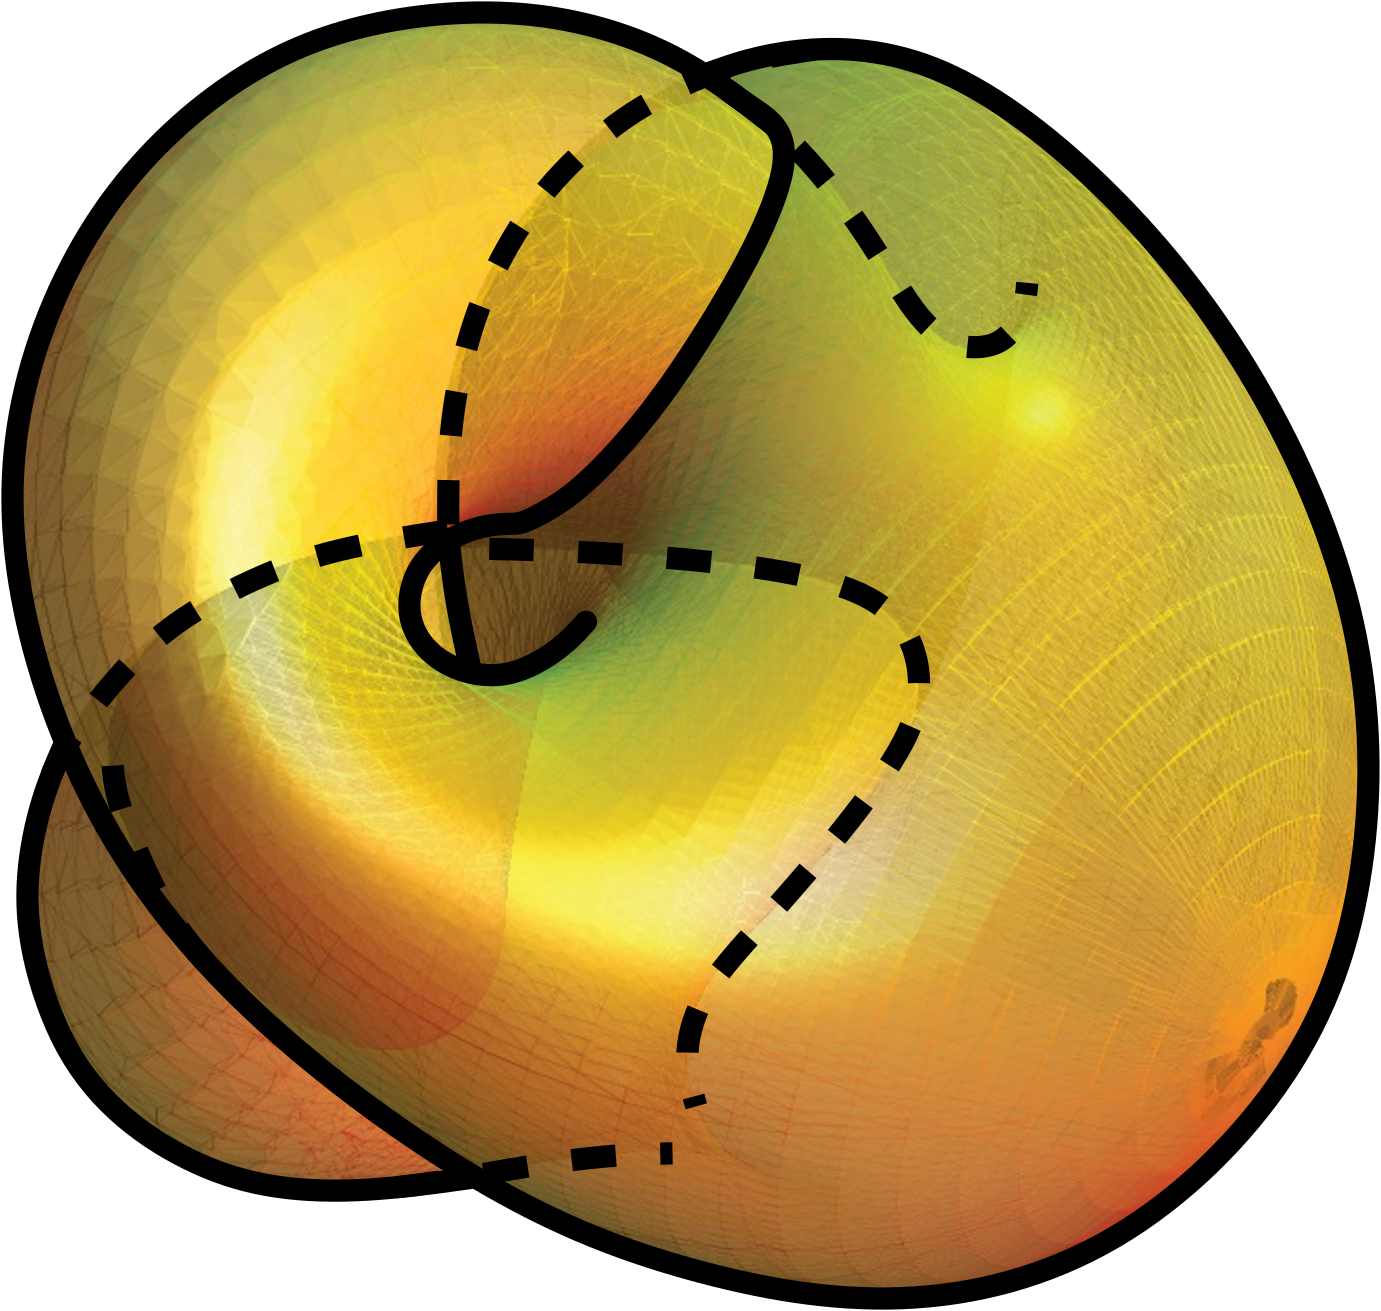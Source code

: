 <?xml version="1.0"?>
<!DOCTYPE ipe SYSTEM "ipe.dtd">
<ipe version="70206" creator="Ipe 7.2.7">
<info created="D:20130414193213" modified="D:20190210131950"/>
<bitmap id="1" width="695" height="630" length="124966" ColorSpace="DeviceRGB" Filter="DCTDecode" BitsPerComponent="8" encoding="base64">
/9j/4AAQSkZJRgABAQEAYABgAAD/4QBaRXhpZgAATU0AKgAAAAgABQMBAAUAAAABAAAASgMD
AAEAAAABAAAAAFEQAAEAAAABAQAAAFERAAQAAAABAAAOw1ESAAQAAAABAAAOwwAAAAAAAYag
AACxj//bAEMAAgEBAgEBAgICAgICAgIDBQMDAwMDBgQEAwUHBgcHBwYHBwgJCwkICAoIBwcK
DQoKCwwMDAwHCQ4PDQwOCwwMDP/bAEMBAgICAwMDBgMDBgwIBwgMDAwMDAwMDAwMDAwMDAwM
DAwMDAwMDAwMDAwMDAwMDAwMDAwMDAwMDAwMDAwMDAwMDP/AABEIAnYCtwMBIgACEQEDEQH/
xAAfAAABBQEBAQEBAQAAAAAAAAAAAQIDBAUGBwgJCgv/xAC1EAACAQMDAgQDBQUEBAAAAX0B
AgMABBEFEiExQQYTUWEHInEUMoGRoQgjQrHBFVLR8CQzYnKCCQoWFxgZGiUmJygpKjQ1Njc4
OTpDREVGR0hJSlNUVVZXWFlaY2RlZmdoaWpzdHV2d3h5eoOEhYaHiImKkpOUlZaXmJmaoqOk
paanqKmqsrO0tba3uLm6wsPExcbHyMnK0tPU1dbX2Nna4eLj5OXm5+jp6vHy8/T19vf4+fr/
xAAfAQADAQEBAQEBAQEBAAAAAAAAAQIDBAUGBwgJCgv/xAC1EQACAQIEBAMEBwUEBAABAncA
AQIDEQQFITEGEkFRB2FxEyIygQgUQpGhscEJIzNS8BVictEKFiQ04SXxFxgZGiYnKCkqNTY3
ODk6Q0RFRkdISUpTVFVWV1hZWmNkZWZnaGlqc3R1dnd4eXqCg4SFhoeIiYqSk5SVlpeYmZqi
o6Slpqeoqaqys7S1tre4ubrCw8TFxsfIycrS09TV1tfY2dri4+Tl5ufo6ery8/T19vf4+fr/
2gAMAwEAAhEDEQA/AP38ooooAKKKKACiiigAooooAKKKKACiiigAooooAKKKKACiiigAoooo
AKKKKACikd1jRmYhVUZJJwAPWvAviz/wU2+D/wAKnuLePxE/irUoAp+x+HoDf78nBAnBFsGH
OVaUEY6Z4rnxOLo4ePPXmorzdiZSUVzSdke/UV+d3jn/AILM+MtU1snwp4K0HS9LVdo/tiSa
8uZDuPzERNGiAjHy5bkZ3HOB5n4g/wCCgXxt8a213BJ4zl0+0vEMTR6fY21sUBGDskEZmRvd
ZAR2NfLYrjnLKN0m5ei/zaOZY2k3Za/10va5+rtedfEH9rr4X/C2S8i13x74WsrvTzi4s11C
Oe8iOM4MEZaXOOwXuK/Jbxb4v1zx+tvB4p1rXvFK2JJhXWdQmv8Aysjlk85m2kjHI9KpWnh+
IACBQsI+75S7UGfXHANfOYvxKS/gUfm3+iX6le2m3ZRtfuz9RW/4KX/BMRq48ZyOjjIZNE1B
1/MQHn2qhrn/AAVE+D2naVLcWOs6xrdxHjbaWuiXcMsuT/C1xHFHx15cV+bdnpcdkC0qPMp+
8FVst/wI1LLoW9QbdDDu5/eDG5fQ9/zHBzXiT8TsdsoQ9bS/+SKjHEvovWzt+dz72P8AwV++
H/nlF8J/ENwM/MtpYEHH/b3mpo/+CuXw+kjDN4Y8fRs3IV7axVv1uq+DYPDtwChYRyKnKlWz
nj0xxUUeh3CNgqkag9zn9K4ZeJeZt6OH/gP/AATWOHxEtmvu/wCCfoN4Z/4Kt/DTXdXitrvT
/F+iW8mc3l5Ywywx8Z5FvNLJz04Q/lzXXL/wUR+DzIG/4S2RUPRm0e/VT+JgxX5nTaU0hDmC
KKROGKkvn/a5Ax6fhSJYyxNlgzKepUjj+tbUvFDMUtYQfqmvylY1eHrLe33f8E/Uvwl+218J
/GsUr2fj3w/AsIy32+c6eQPpOEJ/CvRvD/iPT/FmkQahpV/ZanYXK7obm0mWaGUequpII+hr
8cHs5VuiFjctnnaSMj6jjv3qvJptrBqsF9GkENzayrNFKsXlSwSqdwZHXHIOCCp4I7Yr0cN4
rTTSxFBO/aTX5p/oHsanY/aOivyv8G/tmfE/wZFKlj4316USkFmvXTU1OPQXCyMvvtavWvBH
/BVnxnpdxCuv6B4d1u1Cbd1oZbGaR+xLkyIM+gQfh1r6bB+JOU1dKvNTfmrr/wAlb/IHTla7
R97UV85+Af8Agp/8NPE/lxa1Jq3hS5ZUBN7aNNbbj1xLDv2ovd5BGMc8V754W8XaT450WLUt
E1TTtY06YkR3VjcpcQOQcEB0JU4IIODwRX2OBzTCYyPNhakZ+j1+a3XzJaNCiiiu8QUUUUAF
FFFABRRRQAUUUUAFFFFABRRRQAUUUUAFFFFABRRRQAUUUUAFFFFABRRRQAUUUUAFFFFABRRR
QAUUUUAFFFFABRRRQAUUUUAFFFFABRRRQAUUUUAFFFFABRRRQAUUUUAFFFFABRRRQAUUUUAF
FFFABRRRQAUUUUAFFFFABRXiv7TP/BQP4X/spyS2XiLXRfeIUAI0HSVW71LkIw3oGCQ5SRXB
meMMudpYjFfAn7RX/BVX4nfHszWXh+V/hx4adsCPS7ktqk4BQ5ku8Bk+ZSQIBGcOyszjmvFz
PP8AB4JNVJXl2Wr+fb5kuXRK7Pvz9pv9v34a/sqmWz1/WDqHiJFBXQ9LUXN/yFILrkLCCrhg
ZWTcuSu7pXx78Tf+C0/jfxdDJb+DvCujeFYpY2j+038rajdqxzh0AEcakccMsgzXxpY6HbWo
LqgXJJJYHLE9SST1/Wuj0XQpGVZQg4+7xgCvznM+NcXUv7J8kfLf7/8AKxnKnWeraS/rd/5H
Q/E341+O/jpPNJ418Wa7r0DyJcfYp7gpZLIilVdbaPbCjBSeVQHk5JJNc/Z5jVUaN/L6AEYx
+ddFpWhvgvcOGZjkbRgH/P61rafpSM2VjG1epNfB4vNZVZOdVuT7t3/Fm9PCx+Javv8A8Pqc
/pmgyXwBSIRRHvyBW3aeG3Ee4yBYF5IC/e+nr61tWtmHXP3iPuDsf/rVemhR7VSUUg4/HtXg
4jHylojvp4OT0lv/AFsZEOk29qMASSE87icZ/DmtG2iS3jIaNQG6Dn5fen6bYLIGRgQY+EJ5
H/1+P1qwloUJYncR+J+tedVr82lzpo4GO80MtNOjLmSVFdlPyq3Qe9HkvOdocgD7vYD24qeO
UfMByQMY7/T61HptrcuiTmMKTgrl8Ac9eM81yzqWu2zsWDUvhVhsayW7quH3Nggk8D3HrV61
/elmcGQkEknOQev5f41a+zzeYGeOB43+bbuPXv0H8v8A61OGnSLL/o6xujY3IG/eKPfI5Hv/
ACrjqYhNXkjoWEt0Ri3jSxXCssrCNmKMB8u3PQ49iAPxqKNZhkzE7VOMSAN+QNXILIsWIBnY
k8Mu5OvXt37VbbRWvtsk8jhjwMEfLj68njFN10tOhusCm720KLwW9/APPjCAcZQBRx0yB7fj
xzmqcmnReYUJYpKD5brypI6Y6/TjBGa2U0ERSMmc7uQxG4Ajvn+lQ2OmTnnzEeLjIdcA+nTv
9MfhSjW5btPQJYNWtH7jn5fDsMkuY2V3I/gRg30JA5H1pLvwRd22GhuI3V1BDLIpyDg4Ocfy
IrpZrOSFCUhCR9wpzj0z3I/Cq+qOfL2BHYE+WyfdIx/ECfarWOqaWf3mLy1XOWj0y9s5HZ7e
NH6sfmwQOM5xj/PbvteEvF+q+B9RXUdHu77QdTCBHu9NuntZpBkNtcp/rFyOjqw4xjmpry3a
RAm5Yz1RiDlePwx7jP8AQ1Np8UWozNDdhmLIfmDHIwCVwep6Y79enauqnmFSnarBtOOt02mv
TqctTAK+x7l8Nf8Agp7458HSJB4jtNK8YWgOWkbbpt9yePnQeQwA5xsUn16V9N/BX9ujwD8a
LqOxS9uPDmsysFj0/WkW1lnJIUeU+4xyFmJAUNvO0naBzX5yXvhdLxiBicJyEyRLEfY9/wAO
uelUbe1uNKmMW4XNtJlWhmAZT+B75x6EV+gZN4l5rhrKpJVorpLSX/gS1v6pnn1cBbY/Yyiv
zM+DX7Zvjj4JQRw6Xq6ajo8Cqv8AZGuF5raJQFG2GbPmQYVSFUkxjk4NfXf7PH7f/hX44aqu
j6jY3/g/xAURlt9QZHtLtmYjbBcL8rnO0YcIzFvlDYJH6/kPHuVZnaCl7Oo/sy018ns/vv5H
DUoSjuj3iiiqHijxVpfgjQLrVta1Kw0fS7Jd9xeXtwlvbwLkDc7uQqjJAyT3r7RtJXZkkX6K
+X/jD/wV2+Dvwtu5LPTtR1LxrfRO8broVt5tvEygbSZ5CkboxOA0Rk6HjpnwnxH/AMFz9Z1D
SZI9D+Gtjp9+xHlz32sPeQj1zGkURJx/00GK8bE8Q5fQbjOqr+V3+V0clTG0YOzf3Jv8j9Fq
K/KHxl/wVr+NXjGeGSwvtE8LRwIQ66bpsUqTHPVvtPmkEdPlYD2rzW+/au+KWtavc31z8S/H
IuL+Vp5I7bW7mCFWY5ISOOQJGuTwiKqgcAY4rxMRxzgoO0ISl9y/W/4HJLNY3tGEn93+bP2o
or8MvEviPWPHOty3+tavrWtanPt3zXmoTSytgALuZyScKAO/Ax2pljZ3cTJcxwBXQnDcFk9e
vTNeXPxFpp6UNPOVv/bRLNHezhb1f/AP3Qor8O7vUDqwMd9tmDHLB8sGPurggn8q7DR/jt44
0fSrXT9K+Ifi/TLayQRW9pBq9xbQxIOiqqybQB6YApR8SKKf7yg16O/6GscfrrFo/ZSivyu8
Of8ABQv4y+FI7KCXxXPdwWe3CXNhazG5A7SOyeY2e5DA89RXrXgj/grr4nS4J1zw14d1KPaQ
IrJptOk3Z4O6Rplx2x1NehQ8Q8qmk6nND1jdf+S30OiOKg1d3Pveivlr4af8FW/BXiKVbfxT
pWqeE5yz7plzf2iKBlcsqrNubpgQkDj5u9fQ3gD4reGvipp5uvDmu6XrUSRxyyC1uFkkgEgJ
QSIDujJAPyuAcqRjINfTYDOsDjUvqtWMn2vr9z1/A3jNPZm/RRRXqFBRRRQAUUUUAFFFFABR
RRQAUUUUAFFFFABRRRQAUUUUAFFFFABRRRQAUUUUAFFFFABRRRQAUUUUAFFFFABRRRQAUUUU
AFFFFABRRRQAUUUUAFFFFABRRXyH+3L/AMFbfCf7Mt3eeFvCEVt43+IMJkhlto5P+Jfosq4H
+lSqfmcMT+5jO75GDtFlSebF4yjhqbqVpWX9bFwg5bH0N8ff2ivB/wCzL4Dm8R+MtYg0qwQl
IUPz3F7JjIihjHzSOfQDgckgAkflj+1b/wAFWPiZ+0V4ivbLwnqGo/D/AMFlvLgtbKUR6ncq
D/rJ7hPmjZu8cTBQDtJfBY+GfFL4w+KP2gfHEnibxvrV1r+uTr5aPJ8sNlHn/VQxD5Yowc8K
Bkkk5JJNXRdHOp3CQ26BgvU9QPr7/rX5rnXFVWveFF8kPxfr/l+Z0xoJLUraF4cjhtS5SOPc
2eTkyHPU+prrtH0N7pVV0JI6HaP1960dK8IxxAPIPMZBhQBwDWnYhkdFCHbnjA6V8BiMa5Xs
N4ZL3rkeleEraOdXkBfacnnAroItJjmkU7ACPugcUW1lvUDaRznPqfSteytArB5MbgOleDiM
S2+Zs6KWGjF3tdlW10oyMSTlewPBrRhs1EPzBo1Qc9Np9/pU1rYS3U5aNDt6HjjP/wCqtOy0
ItIDK+7aeec//WrxcRi132O+OHhfme5lQQl3DIQ57Y9P/r1oDSZ7mJQqSAHlio4Az6//AFq1
k0+KIAoiKT0wM/z4/SrUFvLAhRmLsRknoa82vjJWXKddPBSbTX4/1+plw6BmRAwLFOFBOAD1
6D+tXTptvEobGQ3YKAAe/P8A9arUUSm0YspDFsk9CRT7e1NydoIIJ+XPGT61wzxF9WzujQat
JkFjp0M06FoSypzhj+Q4x15p76dGFAUFgTk56nk9O3arMYEGeo5445NElsZQyMDlGJKg9ATx
9OP5Vy1KrTunudccLHexX+1NFE8cUULFeQTErY9ckj+dWNPd428wrbAqe1vGCT+VWdPjGQCo
MQ6nHb0H+FLd2YhyY+I16HoAPf0rnlODbjJLU1hhYt2sht0iXjSEogm3ZAAAV8+2OD1/z1pl
VmR0WPZt54A/w5qaVDKZMg5VuAMHdz/+urNpaS33MkRAQfORyQPUds+1ZqahHyRqsMlqkVLO
1h3BmiBQHkFjhvb/AOvTLm0t4cFYgkQ4GGJ2+3Xn+tWbuGSDClV2jhcE7fzxUUaSx7GMRl3L
g7TleuO+PStIzu7p/iarDdbFYWivgqqIO4O7J/XpRJoaaiTDHGdwG8ogDggHqB1PXPcj0qef
MI3FGCE4yQfl9icY/HOKiglke9DQLvxGwYgggfrzTcm1eMtSJYd9jLvfC32NT5tsFQ88Ar+O
Ox/CsxtC8m6inhZh5TblLLknHUevT39K61byW1UPDNKFPVQT8p9MenvUVzq6SxOZVt3DDn5F
yffI5/X8+c6Qr1UtUn/Xb/gmE8Kzl4NJe5MhWRiVJMeG3bx1wM4I45746fRYHiuZzBeQSSM2
QrMcuuAcYI549P0rptS0ELcRC1eIbkSRedvJAJznuOBwT0FYfiSVdHlia4WRJX+dYwuDJgjo
fbueOOa0p4xSS13+TRyVMJF7op6lpUF8scFjNFNFJHl4mISX5vvDPQnPAxgn061jweI4/Dc/
2cTLcRE82z8ruB5GR9w4z0IPNUdb1M6tKVIFvbSKGRR1jPTk+n6Y7VTt9QlhDRXMaXUQBX5/
vrxgEHrxxjmto13y8r19d/8Ah/uOCthE17p7DZ/tq/FLw18OLnQfAviWC3nkRBZLqlsl5dWK
I2Sls8mUIIAQo6uFX7irw9fHfxL8W+LPiP4ye/8AGuq6vretwqYxNq11JczRIXZ9ke4kJGGZ
iEQBAScAcivbdW8PC4UmJkltJ0WZgnL25ZQckEdOxPT3OM1RmtrPxjKthr8aTiMHbegZuICB
wS38Y4A55we+AK+syzjfHQpRo4qpKrTitm3zRX627PXs3oeDjcnjUel15X/r+vuPGrSzZ0G4
IGcdCMkVqWMCxum4mRgMZbHNanjD4c3vgm9VpXFzY3BJgu4+UkUHvjoR0IPQ9QDxVazt44s8
nJ5Hc19nQx1HE0lVoS5ov+tT5KtgfZS5JQ/yJ7e3jlcFoif9rJyfz5q9D5MMhLF9x6Ec1Hbx
B243AEdWxmrFppYmBaS4cEnOwcD6ZxWNSa6i9hBL16f1/wAMCWZIJjlZlPJxgZ/LH61KNMnh
Ik3vAR/EshU/kBz+NOex2EBWIHtn+eeaktPOQ+Uio6n+HGR+Vcspu2jN1h3y6rQZ9vWEgTWq
ykkfOuFDexwfz6GrsMVpcMTHAEkbqr9foCf/AK1NP2aeXZPvjCnGFGM+4J4P6VM1jHbYaNQ6
fwyAZzn154PtiuaU15r8iFSSdo6epJFdXFlIFiaSIgkhfL3L7/X9avR37XmTLH5MgHUEhD+B
4X8vyqpa6lc2zFfNDxkYKsSVYe/H69RU7W/20loAjAcmM8MD7HuP19q5KsVe8lbzNo0o31Vi
w/2mDy/MCiBshUmiSRD9GGCvrxz0q1pLzaZqFreaXO1pf20qzQmO4KSxSg8PGwKkMOoZcMP1
punaffw5je2KxuPmjlIwR6gHnHuKsf8ACPWs8uI7qMyPwI8gnPpuBwf88VxSrRg7p2a6r9bf
nf5m0IxW34HtXwt/4KFfEn4eQpZ3Oppq8ECeUkWuwtc4+fO7zgUnLnkAyO4wfYV9SfBj/go1
4J+IhSz8RA+CdXZtuy9mEtjJkyEFbkKoUBEUsZVjG6QKpfrX59w2StiO4eNUQY3Sy5eM+mAA
RjuD06DHNSmxezthuS1vLM5BG95FHrtYkGMnA9vY19HlXiBmuAko+09pD+Wev3Sve/ZXt5WN
4pn7AQTx3UCSxOksUqhkdSGVgRkEEdQRTq/Mv4JftH+KPgGqzaDqF62kNkvp14Tc2QJ3H/V5
Gwlm3FkdCx2gk9K+xPgr+3f4S+J6pbaq6eGdTJ27bmXdavkOwxNgbDtVSfNCDc6qpc1+ucPe
I+VZm1RqP2NR6cstm+0ZbP0dm+iZR7hRRRX6AAUUUUAFFFFABRRRQAUUUUAFFFFABRRRQAUU
UUAFFFFABRRRQAUUUUAFFFFABRRRQAUUUUAFFFFABRRRQAUUUUAFFFFABRRRQAVjfEH4haJ8
KPBWpeI/EmqWejaHpEJnu7y5fZFCg459SSQAoyWJAAJIFVPi78XvDfwG+HOq+LfFurWuieH9
Gh866upycKM4CqoyzuzEKqKCzMQACSBX4pft7/t8+KP29fGiLMtxoPw70mcvo2gBxvuG5Aur
vaSHnKnAUErEpKrkl3fx83zilgqd3rJ7L9X5fmb0aDm/L+v68j0/9tD/AILKeMP2j3v/AA58
O1vfBfgmUtBJexvt1bVkz/fH/HujDGVjO7GQXIYrXy74a0COwtojGiozjhcciqfh/TkjMcWw
iQ/wqMkiuy0Pw89xOs0gCGPoo5OM9z7n+Vfk+aZpVxEvaVpXf5eiOvSD5Y6vsv8AMTRvCjXL
GR/lDnLMOM+3H9PzruPDGnRaNAscSBfM68c/U/571R02GSWRY2jIUdwOMda24LduSVxmvmcV
Wcly3OinTUnzS6fgakQCoAMgCl0+0LznqSDxxk1LpelzXyISCoPfGSa6ay0Q2aAYUFxz7H/O
K+fxWLjD3YvU6qcJTaSRV03TpZmChfLUDqeW/wDrVtW2lxWmGALN6k5NPtLUpEGwMtzVqxhM
1woIOEGa8PEVnK7uddOhbWWz/r1LcFmVtgo5J5P1qW3iUxBSMEZ6d6fGQHGRwTSxYLNG3Y89
z/k15k5WOynQSfuj7G1EsgOcr1Ge3/66uPA2QCME9D2p9paOQdqkMfXtVyHTJEO4vuPZa8+r
ild2OynS0uZsTK8UkbqSVOGABY+vb/PNSQ2zMpeNGUHgbun+Nao0phMudiFsZz9fQf8A1qvj
TY7SBFQByT94jOPfFedPGrZdTto07tKKuYq6S6RgykhRxu6D8O9SQaPCJ2cbZBIPn+XLHjr/
AJ7VrmFWkDMCwXnLHqaV7cJh1URs3dRg1jLESZ2xwre+lynHYr5ahYEVT3PH605dMimYAIWw
MNhOD7Zx/Srs4mmZXDuzyck5I+pNNhgklB3syovBLZz9PrWCqtrV2NFRtuV7TSFmOY7di8ny
lFJwW9vqR0qf7LJAF3LHGsZ7cnP0H9acpENzhFCBSCD689alaMzSF8YkXoPUev1qYyk3ZvT+
vM0jh+rKl1ZwT73LO0bAFtoxtb0BP+HeqgshLCCsqgZyNwIByP8APWtiB2m3xMSfNGBnnnt/
h+NVNPuDIsqMAyFRnIDbTkdM9+TXTTbgmu1vu+4HR7Gd9lmTICExnhiOQfy71UFmkWoIcKV7
EgfLyK6QEQkAJGAP7qgZqrdXUUVy5dSSyjoB78+x9x6VupTve1yZU30MgxRxZV0G08Ff8B61
la9bwWFsXuJEjgI48z5kP4dz14Fb/ivVLDR3Ilure4uJM+Wp3Rv1xk4BGOOpySfxxwWvaTca
64Z7+0mV3zH5kgh8o+mHxgcYzjsD1qVio6N6feZzVldkPibX31J47exWSCKVQIiOrN93aBn5
fT/vnpisi0/tG0Zll2yLI25o5zksfXH3gfetVdAl8kzuCIoGKDBzgknGeuDweuOgq3JZLIgu
VUAyf6zH9/1P161PPdcr2/U8vE4qCXuq7Ibv4c2usaZbT/aobeWQN+7VQWRtxOAQQrAk8Z2t
1wTjFZ994AOmFRcJO7JwGbhZAO4wM8fXp9K6ixiW5SO0YAJPEACegfJIP5nH0NSWmqSWEfku
DLEDyjn0GO/8iCKwhVrQuou/k+3r/meXVvLrYx4tJt1uokt7bZcKMxtwzA45GT7cY+lWovCl
j4hnjFxbWtrdN+7EihUSbJGVYDGD79PXGSa2rvw8ktrbz2TGRpFMhX7sg+bgFfbGdwyMYziq
M2ILyKVCyK58zaOMMOox9f51nHEOa9x2f4/8McdSi7+8Yt/4PtNOWawvbRjBIR50LM+044Ei
nPysBxuAz2ORkV5/4/8AgdP4egW90nN3Zj5WRVAkGP8AZHfHpwwyRggg+2yXEV9DCL2MyWk4
yjgYeFhwwB7joSOnPHSobixl0yNLcSRzW9ySYJNo2M3HDZ9cYOO4Bruy7PcTg6qnTdn1X2Zd
/mvv9bI8/E4L2iabuj5kYMIwqKWJ64IH+f8A61TRRSMqkK4z6AknmvUPip4Bj1TTX1XT4j51
oMXMIA3bM/e9SAe/YHB6AnziGcxMQhII4P8Ahiv1nK83p46j7Wno+q7M+aVOpCo6U1qvxXcm
tUI++SwXk84x/n3q/FeRxwFWjRVHQoOPx9fr1+tV7G53ZATGeeTUktsLtAhMeCQSCOSeuB6+
tbVXrqUqEV7zdmI8WMKQjB+nA+b3qeCwns5wQp8w/wDLIKSzd8EdMexp2maXuVjDIYjk53DJ
HqxJHH51o2Za2VQUjmzwpxhh9MjgfiPwrlq1bKyMZ3as1cTT7O2ijWaZNkbd2w7E+ijOPrnN
WreQWqiRQ8auu5RG+ZDxnk4+XHtjj1qG4DRXIMkypI4wDI4Cx57An68549x0qYSNb7hIHKnl
u7P75IOB/P6VwyfN1vfp/X9ehEIa9wj1CaQLEyh4WP8AqEYjb757n1z1p72Uzy+XFGbkn7iw
gBh65IPJHU8cVENUjaIRFRbAnjyovYDDZ6/XrSTzGC4VQ4VVOQwcso9CScc8/h+IqJRaeisd
1ODvorFmG+jkVY5JDEw+VXwCyegJz07Y7dvSpEsp9PjiuVkjIfKhoyWUnP3T/PGfemn/AImu
GkZI7nP3jgLL7Hpz9Ov16w2V49k+zyi/nD7nLJLz27/1GKycXZ2+aOmEexbgtGuLxZrBhFcL
3jcLIp7gA8MDnpV+zmuml860wt0oy0KYCy9yVweD325I/QDPOjT5VrJJrmPBwMEyxkdiR1+v
OR6c4laMajhJybe8z8pfCiQ+hPQN79D3Ga46sYy3f+a9fL7v1NlBM94/Zm/bn174P3UFjqk9
zrXhdWRZ7S4Yvc6bGqBP9HYkAIqhT5Zwo2EAIWL190fC74ueH/jH4ah1TQNQhvIXRWki3AT2
xJI2yJnKnKtg9GxlSRgn8qzql3eOkV5G0N/GP3U1wCvnj03HkHHRsjtnj5q1Pht8TNZ+FHjB
L/w9f3GgasuY2iV829wCwLRlWHyEkA7GDIxVePlAH3HC3iLjcpaoYu9Wgul7yiv7re68nptr
HUieHvqj9ZaK8O/Zu/bi8PfGs2elao0Og+J58RLbSP8Aub2UKdwhY/xcE+Wx3AEYLYYj3Gv6
JyrN8JmWGji8FNTg+vZ9mt012ZySi1o0FFFFekSFFFFABRRRQAUUUUAFFFFABRRRQAUUUUAF
FFFABRRRQAUUUUAFFFFABRRRQAUUUUAFFFFABRRRQAUUUUAFc98V/iroHwQ+HOseLfFOpQaR
oGhW5uby6lztjUEAAAcszMQqqASzMAASQKveM/GelfDvwnqOu67qFrpWj6TbvdXl3cuEit4l
GWZiewFfiR/wUY/b+1X9vP4hx21obnTfhh4fuWfRdNJZG1VxlRfXC92Iz5aEfIrHuzFvIzjN
6eBpXesnsv19DswmEdaV3pFb/wCX9bfcnyn7df7bviP9u34vvrWote6d4K0mUr4b0F22rAmS
BczICVa4deSckKPlBwMnyzQvtBu1jhjM0rnGwdEz706HSpdRu41VGHmfKAvU+3t1Nd74a8Mx
aDbg7VMzDkgcL7CvyXGY6dWTqVHds9uryxXs4LX8v6/4fzueE9Dj01SspElzPj5s9Paus09U
s2KKoQOMHj8jXNKd0m4fw9K6DQbz+1z5DEeYgyzdsevsa+exMnrJ7HMqKh8P9M2dMtmnnZkU
sGAIGfu+v0FdDo+ifaJQSN+3q2PkX6eppnhzw+phRCoXcdxzjcfr7+1dRDZmCMIibVXtXzWJ
xd3ZM7KNKdRXei/F/wCX5k+n28MKqkfJHUnqatyAbcnoOaoxQuBuAPNTJcOgwyswPtzXkVIX
6noRp8q5UtC5akpvRiQVPf09av6aBEhcjBY9PQelVNHtDqCF2zGsZ2MTwWGfT/Peup03RhHG
rbQAeQTya8bFYqMdGdFKN2kVbfT2uAHYBEHOTwTVy307ym8wIPn5OBgn1q6LZYwAASTU0y/u
xj+GvHqV5TZ6EMN/NoSx2iIgKAspH40+KfypNm3KHqPT3pLJhLDt53p0x3qdLJlQ7irMep6Z
rz5tawlqd1OhFR0QTWwEIZDuHXnvRE7MyoMh0zkenTmlVHgUqQWjbqO/4VJZAzSh1UsHXYWP
AA5/EEGuWrU5VrqbU07p9RERZXJAChfyP+f60t3hYiWO3FXl0YiMAuUyOBjg8+tD6UylUJLB
vwNYRxcOjOpR6ozrSQbCCGLk5wBnAq/sN1CitGTtGFPUr+VJb2oglHynBODkHP15rVRGKBUU
kgYAA6VFers0XSs2zmr3Tp4L1WIbaM46DJwMHv6elWpLNhIG3BS33R0A/wAa2b6yHlIHKhAc
HJ5+vHeofIRICrbnCNgnjB/CopYm71ZsovojKnsS67lKmUc4wT+I5pIrBfMZlCKsiEgIu0Y/
/XWj/ZpQsyuQSehBI+lJb2MnlSEJgREuCPulcjJH5V0rERjq35Eyi1sUDYRyDBPI6Z5/DmuT
8Xa3FpU4gjjgnvHBHzKD5WT8uSOh/wAfzteMvHiaVvtrQrJdYwW4Kxf4n27fpXnk99Jq8gdG
ZnL/ADvn5pDn7wPrnqf/AK5rvpybdlsZV60aUbyLt/cjVLuRnleaU8q8h5OABj8cfpVWBtoy
XYgc4I4H58VXSKVbpdwMYCqw49hg+9aMsPnGN1AVW6jsp/zz/wDqropwUElueBicTOrvokag
vY5dItAbcq0Ybc6Eo/J4buDwFHTp9c0WsVtdgxJJJEZAQQVDqD78jH1AOKhULEVA3SIf3ZwM
54A/n0+lL9nSwkdZSGkBwQp4H4/4Vz8i2Tt/XmcUorsT6tpM+nGIgoxC5ymcfeOMfhj3FNvl
a6eK6XJFxw4/2x1/Pr+NbFvqDyaXCk6LIrKdmAAyLklTuAz1BzuzwR1pLWazuoHhKSRykhlC
gEBx6g/dzkjIz2rmVaS3V7duxlKknsZ9y7vKduIzGAV2nJGBjr9ADWpo8660RBfLkSYVJuFb
JPqeuffOPYZqvJYPpixzqCxKgMvePscjqM9s9RzUmlOsupnzkUrEC5IGMccE47ZINKqlKF10
2fUiUegy502bTRcWrAlSPMiPXJA6fiufrgVJouoxvoskEyB45pN5QsAOBjKk9G6n8qvx6+zO
rzBJYw/mbTzsy2eMdACe3r7Ul7pEaxJeQxlbRsske4MQnGQPXBJBOPcjnFc7qN+5VW/Xz/zM
ZUle8Rg0aCGVL8ql3ZzDyZhtGcMMMHB/vKW/I9uK8C8S+G0F5ei3UiSzmeORDwcA4DHt7Z/P
1r6C8NKyai9vFEZoLhTHMryBcKSAGB6A7tuD64rx3x/aSaL8QtRjKIkiTlsAZUhvmGc9eGH5
19JwpXqU8RUhF62TXon1Xz/I+bz2hyKnVho02v6+44iJBDFuALyD+EdQc9KnYMYwwDuU5yFI
BJ9P8SewrU1DR4nujdQBthGHXtnsP6Z+npxDGxLKxOQB8pPTPdvwr9Jhi1VjdbnjPEqSt1/r
+v8AhiS1aaWLyt3I5YdQT7g+g/z0qwQkQ2mUi4YcdcA+/PX8ePryGJLGML5eSOinksf71Mlj
RAzFvnc5JBz+H61g43eug6NFy8gvUltbOM+YpZSB9xTGq57DPXv7Y71HbSylxG80LAnIfDDb
/wDW9cf/AFiTBpYAqxyMufvbtuBjGD7UabNCy+XIH84/xAYDe2O3NNK0WbuFiW2jubmYRoCh
JIyXG36DPU+2Pzq5aywhgjuWjj4ysfXOcjJx6dPrVaTLOSzHOe/A/Sp4livmmLxxCVwCXVtp
bA7+p+v/AOvOopNXNVHW5dhht5pA1sI4GGSYt27JA7Fjjn0/nUp1Ob5oJFaSCQ/NH0yeu73P
HXnpis+KOWBsqm7bj5mU4B+o6fiD+NWPKgnnVpM2qvj54wJNmcZ4HuOhOeK46kV9rVfe/wDP
9TeMS3coisHhmeGM8pkfd56E+oz147e1LcpJfpslRGZ85ZfuuMdx2/Hj6U54HsXMEjtIGww+
bKP/ALQHOQQf1otoo5ZFMCorBcMgJzkdxuPOc9OSCDx2HLKVkpL7/wDM6IofpuryIhsrmRnC
/wCpkb5ZYsZ+UnuPUHPrU89/DeF7e/gjvQmF3rEVurUjoSV5dMehPHPsYJb6K+h+zXcUdvcc
C1uAgXn+6xIP4E8D2GcJpzmHfBqC75FG0y4PmRH37kD06Yz3wRx1aad2o2fl+a/Vfn11UEJe
WkOpuyvDLHM4CK5PmRXQ6gEgZRhxgHIPVTzk/XP7IH/BQVLPT7Pwv8Rb5iYH+z2niKeTII6L
Hdnsw5HnsfmUAvyHkb5CluP7LvGtNQMiwqTi5gwzxq3IYggh4ySCf8SRUt7BHe3KxGWGDVnU
CKTO2G/UgELuJxkjkBj+IOCfV4d4mxuSYlVsLL3XvF6xkvP/AD3jf+UKlBTVmfr/AEV8Efsd
ftw6n8KbzT/Cni+WabwxAn2W2MkJa40sA/KFI+ZolGR5ZBIUDyyAgiP3jp2o2+safb3dpPDd
Wl1Gs0M0Lh45kYZV1YcFSCCCOCDX9TcNcUYPO8N7fCu0l8UXvF/qn0a0fqml5NajKm7Mmooo
r6QxCiiigAooooAKKKKACiiigAooooAKKKKACiiigAooooAKKKKACiiigAooooAKKKKACiii
gAqvq+r2nh/Sbq/v7q3sbGxie4uLi4kWKG3jRSzO7MQFVVBJJOAATVivyQ/4Ltft+TfEbxsf
gT4L1aaLRtHIl8aXNrJhLubIMdhkDP7srufDYLHBAaLB4MyzCGDoOrP5LuzrwWEliKnItur7
I4z/AIKbf8FKpv22PFkvhLwheTWnwp0S4weSj+KbhG4uJF4ItlYAxRt94gSOM7Uj+YbCwa7u
ljjVnkY446sfT/PArjYi0UiLApDqMKFGNo6fl2r0nwRYTaBBHNJtNzIoDKR8qr6fX3r8hzLH
VcRUdao7t/1ZH0VTD+xShT/4Y6rw54Vj0uxJZQ9zIBll6J7D/PNXPKfBBwrDjHWrGn6xFfRB
shCOoJ6VatdO+23IJUsM4Cjq9fNVazi7yMoQileTIdP0drt1RFZs8ZPeu48M+GktIljRRkkb
j6n/AAFN0bRha7UUBpn446L7D2rp7G1S0KoMZUZJ9TXi43Ft6I3o0eaV2rf1+f5E6QLDGFXI
x3HWtGzuPtEYUnDjg4/nVHPsT9BmptGtZbi9KqCqR87vY9q8PENJczPQhGzujSUF3CIpZj0A
rS03QDKQ0oL4/hHQfU1d0XQkMRYjaoPI/iJ9611jWJQqqFA7CvnsTjHL3Y6HVClKXkvxKf8A
Zy2+wkKwxjAGFH0rW0i58yHy2OWXj61WkQSIVPQ1FbTNb3CtnG75T7H/ADzXm1I8ysd1KMYr
RGuAGlHHC809sAeue1MtsyqSoJyfy7VcttLedgWOxfzY/wCFedOtGC1Z2ciepVsJBb3QU5Ln
qAMn2rZjsZp1BAWNT3Y8/pToNGS3AZUySe/StLT4VLFX+YkZH1ry8RjL+9E3o0ZMpRaKH+9I
xJ44GKlhsUsWdVDfNzk8c+taJQq2QBgdxUNygyrHoflP41wTqynq3odsMMr2kKNklvG5LHau
COncn+tEExRypAKr1FMslPzISB5ZyafHiRc4Csxz6A1goK9nqjpVBJXFmcLIVG0A88gEGp2l
kkJY5UEZAAwPqKqXQLBAFYtnacDNTwXDhFCRu0Y456D35qJqKs1a6KjSXxJCXCvcQOgJJI45
qG3kZiXjJKOo3DPLHOQfwrR+yiaIhQY5O4Jwp/LJFUW0UW0JwZFI+VSJWIOenOaiOJhNNLdd
Hp/w/wAi4pPRkHmGRyd+9Sfrn2rD8Y+MP+EdnihgkRLqUgscA+Uvc49x29Pwzta3rMGhaezO
sZnkG23jbgM/bI/ujvXhHjLxfdavqFwiyFCWInlAwznuoPXHrj0x0rupJ1pOlFdNfRmVScYR
bkL4l8RyXGoSosNuFLMkxEaqS4+8BjoM9+4qGPWXt1jEOYpRwCiIDjHcgAj39ad4giWLXbyc
ttt7l/MXgFkLfMD+ZI/OqcNrJEzPICJScbTyAM16+G5PZRsuiPAxEnOV2b6wR+TFLHeWyCVc
lJt+QQcYOFI7Doc81Pa2FvvWOa6igSVgrvtkZR/tfd7fj1NZKTRy3PklgCqKwGe+M4/HJ/Sp
FmZCQjAZ569ce1EXO1lJ/h/kckqcdjXi04EyvFKJGD7VVl27n5yVz1AB9jyOKglgZyoZdrq3
lsDxg9s/y/Cp7jVQtjbRSxRSi3XyyQNrAnDfw4HQ455G2prDVI7iMpJFE4IKqdzB09OpOQOO
AazhiZpczV/u/r8jOdMm3r9tVA4I8tVGOi4GR/8ArqvMP9IG0lZA2w5GCDngn6/zzVnU7DOp
kCKS0mQhSjghTjjg9s475HvUo09Y7stM4VHT5hjLFhkdvUj8AainiYJKV+n9epjKnLaxZ/ts
vc+ZOVnaQf63G1n7Hd/e6dwauQWENzp7y2qyr2kQ8hAOhBHUYLdeflA5rIjgjjtFZjjDcKSC
zA9MduvPPqPermmazc6XAzKIwHYAROoYELyevQ9ORg8Vz1all+66fJf110EqLe4i25EYYozG
NyrAZywYHj26H86tw38mkhEXbJCrj5WO4ZIzkehxwfXpRDd2Grg7kktnA4CjzIyw6A9wO3f6
1XnLC6lVWU5BKsOjY7j/AD04oVf2nuyX3mMqPLqbsOmCcNJabS1wgDRZBaMj5hg9+QD6jHTj
NfPvjbXT4p8Y316UeMXU20qSTtCAKAPoAK90sdZj8O6fczXKj7NGDPOvQqsalsg9d2Mn3OOo
NfOOnzO6oYSHznOT8yj1/HNfU8HU251qsltZJ+t218rL7l3Pk+JpK1On3u3+CX5s0oPMh3Rr
gZ+9g5BFJf6eYZWdEadG5G0Zzxn16D0HerGlsJWEJChHbqByuSP51owrsKxlgyK2VIGGjYd8
fzH+FfVzxMqcro+cpYfXmWn9bHKC7WQMcDLHkr/LrxVu2eNyGfKZAxkdfrjnFWfEfh7+zbl7
mNEjUvtZFG0xMQTn6HGR6c+1QW92LlCWZlkXkgfxe/1/z9Pap14VaaqU9vyPXp07xutiwVe8
jCoI3ZRxswD9ccH+VVPm5DorBSQQc8f1qO7eR5oxGquGB/hG7t2/+vVhGuLR2WaV3ckExP8A
eHGMc9OnT+VJLl2+4icGnZDkclFKZJOdysdwI9fbpVmzaA7tqMs2eUkPyEexHJ/HBpI9Sju0
2sFgYHoFwn5Dp9eakCGGXccKrHIdGyp4/wA8VjK+2w4osW1zJb3AaPYAVIeMn5XHdcf555o1
CyaKRZYVVoJBwrD5uf4c+vTqMHt6VHtSQoqFn3cAbcEH29RVxbCfT4pEeVRHKoO0MDyDkZXs
cHODXLUaTTvZ/mbRepHZ3Md3bfZ5naJFG6JypKxHuOOcE/iCfqC2zW6LsfK+0Kp3eYhzgZwC
fTt3Ocj6C7biOQGIRoJ2wwnycNj+E54/HHUdxTZ5ZLCMMiPEoO912FMk9+uMdfYg1zSnZtRW
/R/11OiCGOraneRQRMsbE7sSnCEgcA+h3c8+2amlka5jWK6KQXFudjsysWxx274/PGBis+Yx
6hqEssZWIJCBIpPK8sSPcdORzg9q04rv/hILZZU3STQj97vHMqr3yeSRxk+nrgmuWeln0/FH
QkRajYNp87Wl+0VyyKJbSePHyqQdwGfvKQen+17kF0ekHyU0+8MM1s6+ZaXKglEB52nIB2k9
ccq3PHOV8+C+VbOUgyRhjCJCAQcj5cnjByeuMHnjJNVbCX+ypWsroubOdy0KuTi2kyQeeCMn
APft1AFc04ztZbrX/gr/AC23vvrtGJoXVrf+SYpEb7QoUjOJ4blCBhgRkMccZU7sdORhvcP2
Nv20rz4LX1vomuNLe+ELpyzoAZZ9KZjkzQ4/1kROS8YG45Lplw0cnhdi0hBtDNdQFcuhWUia
yc/xIx+9E4GSOgIzgEGl1BZprWa5ljimmiYtc+WogMhHVwAMI4AOeCCAGOQGJ6MlzvF5VjI4
vCtRkvuafRrrF9VfR2ae0lNSgpq0j9c9K1W113TLa+sbm3vLK8iWe3uIJBJFPGwDK6sMhlII
II4INT1+f37Gv7YM/wAELmHStXmn1HwPqUjPuVC02kSsxMkioMnaWJMsQyckyJkswk++9N1K
21nTre8s7iC7tLuNZoJ4XEkcyMAVdWHDKQQQRwQa/rPhPizCZ7hfbUNJx+KL3i/1T6P5OzTS
8HEYeVKVmTUUUV9UYBRRRQAUUUUAFFFFABRRRQAUUUUAFFFFABRRRQAUUUUAFFFFABRRRQAU
UUUAFFFc58X/AItaB8CPhhrvjHxRqEGl6B4dtHvLy4lYKFVRwq5I3OzYVVHLMyqMkgVMpKKc
pOyRUYuTUYq7Z8/f8FXv2+I/2Hv2e3/saWKb4ieL9+n+G7UhXML4/eXjqeNkKkHkEFygIK7i
Pwxitp1ilee5mvtRvJmury7nYvJcTOdzyOxySxJ7nPTmu/8A2nf2ltf/AG1/2gta+JHiFJbN
b/8A0bR9PaUyLo+nISYoFJ/iOS7sANzsx2qWIHP+F9BGsXwQ4S3i5lPTA/u/U1+T5/m7xda6
fux2/wA/V/5I+xwlCOEo2e/Xzfb0X+b6l7wD4XRALyRSVBzHnq5/vf4V1q4BJJAApy2bLGAi
iONcAAjGB7CrdnYKCCQTjqx6/QV8pVrJu7JScrykLolnc3t9GIBtDHq3Rhnnj0r0PSY/7NhU
gBmPAA7D0H+eTWb4b0k2NoZWUCVxxkfcHpXU6NpwjUSsMnGFz/OvDxuI5tyYQ5nzfcaOjWzQ
xiVctIRyc5x7Vr2WphA3moVJPXGKxoLk2MwwSFf/AD/n610Om2RuVTeAXP3Yx/M189XnZ3ke
jBKK0LFqgvsEMPL9uSa6rR9KjtbQFQN4O7HpWTZ2K2yhQMk/eOOtb0R2ouDgj8DXhYyo5NJM
6qMG/ekSwTtBIGX8R6itKGVZ1DKSQayTKFYBlBU9xwas6Y5EwCMWVzyOp+teXXircz0O6F+n
U0DjqccUxdOkvJsIAiN1JHQ+orT03Rmu2B25/kPrW1b6VHbphsEj8hXiYjHW0gdVKjdlLQ9N
EMccarhf4nY8n3roF09bfIABI4zVSJCi4IAbv7Vo2kpnhVuNy5B/CvCxVSTal0PRpUYoSSMP
GV6DtUEDmOZSeMHn2q4VB7VVuoNsgxyH/OsI1FqmdMUy2MgZ/vc02eJZI2BO3dxVi1s5LuBX
P7tW5GRyasJpSRqWyzNjqeK43iIpNrodCjfUybWGScH5PLdwAxYcY/z/ADq4NIKnDvz6cVdS
BLVNyAHI6ntQXULuJOR19a51ipOX9f0vn3NIplf7AoyTlgOMZp6xKqbCRgYOFHH1p4Yuu3kA
1WN0LXKqOBxz1P8An+tZydRvTfewcnYlCBn3KXHvjFVdR1KDQrae4lYrHEAzgY5APp+lD3Ln
gkEH8jXnnxP8fRabaNOwVkjyLePPMrdN/Pb09snqRjSpRk0ovVy0SXX5/wDABwSV5PRHPfFL
xcdR1CWJI5oLuWP5PLbzAkR5B7bcjBzn14zgVxut6HcTeW8keMqN2wHaCOqkDofTOP5U/wAQ
+JLu9v7m8V0Rp5NrGJfK2nGQflxlSuCM+hHQVk6T9onvA8AKLHxvJOT1znB78/hX0uBw0qNJ
NtJ9euvr2+88nESdR3NjW7/z72KQHc6KF8vj5hgZJ9R0P1P0p05M1qskYBCjb15x2z7jp+Va
WrzW1xZWM7Wdv5zgpO9vI25s4AJzlc5DE4GM9OACcixuY7e6OyTzN33o2XGRjkHr+GM1eGq8
1NNK1v09DlnRe7FaTZOGQHcAuCeoIAGa0I9s5jYqAj8tjgDHUe3+FQXNlGJkEVzEEm5T727p
0Ix1HT61btbG2tbR/Pmm3OpZNqEGTjoM89PUYyO9XKtGyf6M55U3ayJbWM3U8kIBZ5MFVHOG
9B75OKt28KWLIjK0k7uFwvCqSemfX6c/TrVGXUW0iV44k8tpTlju3SKmc43epPPGOMetWrJp
YJDKsjhNpdTk+mc8HsP1xXNJzcb7J/iJ09bsvz+J5YZzbpJI0LKd0auVQHH5k8dT3FWdE1w3
QdXljVYULLGwALZwCoJ7nj06Zrm0VZ7d2JO4E8jkcj/EU+dwJRkljKc/XjP58/pUSwcOXlS1
/r9CVFXudBLDJf3Mkio0JcH92R8qY5G31X9QPXrRcSN/o0W0hducdCd38X4jBrK03VpYpkVW
myxGGRiHJ7DjrWyrLJOYpJkngjJWOVCWkQg+hGSO5H5VjVUqbSlstvy/rqQ6WjkiLSpPsN2L
gjiH5h6E9uv+T0rUsL21urhFmQQtuw2z7nucdvw/Lis/UbV7XezBGiDbQwPBPXIHX0HNR2sJ
e6PzFUznIPasqjjUXtE7ehl7LSzOb/aE1uTQvCkFuZJC2rSFEI4BRdrOCOoIJQY9zXmWg7ml
CKi75gOT/DyOfpW18dfElv4o+J8hVo2WxhSBjCcxtISWOPQjcAR0BU+lZGmrJZhGAGMbh3yc
5x+Yr9SyHDvD5XTjNWlJcz+eq+5W/wAlsfneZv6xjZzT0jovRf8ABuXbEMjHLBSnT3P+TWtZ
j7XKvmHbNGRtJPX6+4rGtYijyLvKgNhNxxnBq9YzMkpbALKNu1ufb+Vb11e7T1OdQto1ob0F
wmu25juFDSBNrqeDKnsf7wOCPf3rlpNBm0vVnhYsxXlG6GQHoQP6dq6K3njSaO6jUlwMODjA
56/r19an1rSzq9gfJZnmjBkgwOWHO6P6nGRWGDxf1apy7Rlv5P8Ar8PQqLcdjlnRzcxqgYuo
Zs9xjGPpUvnPfxbpfmnjHz4OS4H8X1Hv259arm4LSje8bOAd/IPGR36enfvRDbGW4DwuqMVx
sVhubkfxdP5da+jlbdms49RsoDnKOC4HoC34j/IqWynuIJMsEiVj7kP9R2/l706EGKdVWNjI
rYO4ElaupcteSLLIFEoOHzgFv9r/AD3/AConK3TQl67ovQT2t3Eqopt1ACkgkk/iOx5P6c9a
JYvs95KpTKygcLIAB1xtz6dO/wDWs+O3SKUbWBDHB25KsO9WLK+WWR4XWR4SMo5UAjk984P0
+vIrgnT5XdbGkEWZkZptrqyysAdj/wAXGcqf1weR79aWK5DxqqrIpBZXQnIcZ/Q9frVh9HKS
IqvE7MitGFJKS8dQx754wR1H4U61c3dm0cyossDHO0BDIue445HQ+owf7xrmlVjZdV/X9f1p
0wMpdKlaWSU3awwZUhjtflf4ckEoQD0OOO/NWrCCINJOrXjTsehUMrAdSuwZU9Cc54xjFNjt
ESa6aMbvNYFkydysFGCBnn0wOufeiC5azEjlpZgrF0cKFeMfoAM8475rGabdr/1/X/AOmKHx
zWd5NwghuYlPlSSIytkEfKw4BDZA3dj3xmrXnwWN5JZ3FthHYgSNHkxPjGeSflPGcZyGyM4F
Z3iCEXixvAVE08ZbYBn5gQD9DyOOhxwcipGvXurN4xIBKhDrvIIkVvf81z2+Xg81yVIX1u7f
k+/9afibxRYVRFdrY3hWNyc2l3yWib+42Dgg4xx17cgGrdnLPdXohlb7NqsfEEo4jmIx+6fr
nPylWznpjHBrPd01vTXh8ueK4hAeNuuBjOD3GMe/TrgAVasdNvdftBAYBDqVqBsJJWO4GSdh
44yDlT0wWIPSuWrblvJ27+Xn6PqtvzNFESzVGNxdWqJaQBlF/Zs+x7KTOBKmeNoPuCM4GRtN
fRf7FP7WUvwd1dfCviSZ08O3Mm6JmU406WQ5Ei+kUhJJAGNxJGG3B/AJEncNeNazR6hbp/pM
MqgNdRYwxwTywHBXqevek025TSlWyZ4rrRZizWUjHf8AYmb5mibHKo3UjI5Gf7wHXk2f4vKM
XHG4KXvR3W911i/5k911a1TUoq+dbDxqR5WfrZBcR3UCSxOksUqhkdSGVgRkEEdQRTq+M/2L
v2uLvwfq1t4N8VzyzaLcssOm3szhpNLk6CCU4G6EngPwUbgjaT5X2ZX9hcLcT4XPMDHGYZ2e
0o9Yy6p/o+q1Pm69CVKXLIKKKK+jMAooooAKKKKACiiigAooooAKKKKACiiigAooooAKKKKA
CiiigAooooAK/GL/AILwft1XXxv+OzfBXQbhB4P8Bzpc67JGQw1LUtpxEWBPyQ7mUrx+8WUM
DhCP04/b9/aysf2Kv2U/FXj25aF9Qsrf7No9tJg/bL+XKwR7cgsA3zsAc7I3I6V/Om11qOp3
1zfajPNqGva7cSX19PK5eSaaRtzu7HryeT3OT3r5DirMfZwWGi9Xq/Tov6/U+m4ewabeImtt
F+r/AE+b7F2LU7qe8gt4XkklmcKoGOMnqc9gOa9T8IXK6FaCF1V8dZMYYnuTXFfD7w6sc8l2
+XZSYkcjljn52/P5R9D611+8RRAnAB7f0r8yxM03ynsYhKcvTY6eS5FyqhHIJPpyR7Vp6HA0
8glkOIIj8q93IPP4f1rmfCltcXN0VLMkWckdTk9MemP5kV3lvaCzZIoY1EeMADgqB715NeXI
7HDKLk+XovxOk0tjekB0JRccgcP7VvgSsOAsaj15P5VjaHdJaBIkJROoJ6/j7Vu2gmuZFCqJ
GcgIuOp9/avncTUd7nXCCUbslsNCfVrlIyWc/eOeAB6cev8ALNdbp0C2UYCABh146e1P0PSV
0uEKTvkIy7Y6k/5/lU15BtbzF4z1/wAa8DEYhzlbodtCnbWS1ZdSUSQbgSQfzFbFjcGSBSCc
jg1zVtcmGReCVY8iug0aBpnBUkpIccDPNeVi0oK8tjthctMfOGwIGc+grZ0LQAqhyNpPVscn
2HtV/Q/Di2ihpFwxP3T1/GtKSII2AMAcD2r5nE4275YbHfRpaalvQUiEZgKgY+ZfU+tWjp6u
+VJA681lRTNayrIMAoc/Wt+0H2iNGQFi4zwK8LEpwlzJ6M76SVrWKNzZOvzAAjocUuilhM0Z
By54HvW1FozyACTCBu3UmrunaDFaKCQGcjqe1edWxytyRV2/6/qxtGFtbmcmnB3AUtJnuvA/
OrI0hYQGKqzpyF7A+5NaqwKi4UAEVEEPPGa8+TnLSbsjeM10KgbcQTyDyP8ACm3HIIJyB2FO
lURyFQMgfN9R3pkjAYI5Yn8uKTSdrb/19xvFdhJkDRYxwv61V3EgAAkn+lWWlycHAFV9jRzM
FwGHTPYUTqqmrdX0NYR0HO+0FQdpP3vQCqVwplnVkXcAO/C8dKsrbhsFizAc80lyyxK8hwBG
uST6Cs54hUlo7t/1/wAC25pFJGB4y1+Lw3pwSYh5bjKqoGABjlj6D26nPGMZHgPie+fxDrk0
k0zSomCAhBRR0GCOOeMY7YHpXa/FHWIfEF9I11eQW3n/ALtbYFjK0XJH3c43c884yeK5J4E8
9bdYrURqMwYBCscZJYn75xjjkD2yc+zlEOW9ebbk120S8v8Agff0OXFfyIqRWSRg3N0JIrG4
RVJVCpZQAPl3Ek4IGGAPPXGcU24cW0SJEpgtyAYgfvSZ53HHJ9vfnsKj8UWx+3wGS7ge+uEw
yuGYx7SRjAB9hzj6ccy6f4clYok+7zApMarjcR6dSfcZAzz1PFe4pRUFUnLf9O3f17dDj9jr
oiW5v4opLKHeFt7i0EbE8bG8x/m/Buc+hqn9meO9lWVWQoT5gPXPcfXPHvVnxlYlbzTkjgVS
1oNqxktuw7jPucDr7Zp/283wtgozchVjnlLAoGBwvOecjGT3IOM8UqU0oKcet7/fv+nrYmdL
VWJ57wW8skc+2RolKeU5ycAHqeCMEdPf65bpt+0k6urhDCd6eaA0fHODkdMjoRVTTSl08l67
M0S5jZS21pMgjv1wDz6cetWA1vDuaRgGhUgKDuVGJxwRwfXoenU03FJONr/5+n9bmbotu5fl
8SXjzSSXCWO6Q78raQnrzz8p5qRtRuNXsziW2j8g4AjSOEnJB5CgZGR79e1YzwywMjBiUI6n
owHcnp371e062S6szJMrwQMpbzBx5h46Dv0Ppz6c4iVGlCKlGKVuyM5Um3YuWGJPkKxvI6lc
JIq+/Iz7elS3lsssMNxEzOlvhZcc7e4b6Hpz3HuKzoXgklRQs1w2eAMA8dyef5GrFtqUMd1v
j88wtkPCwBYr6E8Z/Ljiiale6/ry/wAulzF0NbWLNti2ZpBgiEHHue1NhmZXLKQVcDcp6NxT
dUCxxExsXimwVYcBgec/XpkdqW2IQI/BAUZHuO36Zppprn7kxi17tjctLpI9gEm5WQebFJ0y
Pc+g78Y6fXN+Imvp4K8J3d9G5BVVSHzBgtI4wPqFwc47AkVVt5XAZgSCW3Z+tecfG/xXFr/i
Cw0qGQJFpSlrnk7WnY/d9PkQj6F2HtXTk2UvE42EHrFay06LXX10j89Tzs7xCw+GlOPxPSPq
/wDLV/I5bS9zyF5N7yN8xY9cnkkn1zW5aXhud4ZioPIAGQp+vv6VkWcpgV0RVkwRjn5R7/Wt
PTbgIVlYAhevGcn0r9QxMrts/PqdCyUTRnuDKzsRnDdc/jVyyQXUCsGUuTg88j0/A1SgKzF5
CxG4Dgnpj1qxakwOHAwX/wA/jXm1NFYcqV7eRuaQgtcpKG3ScZ6Ae3+e4q9YRNFI8BcozMfK
foMjoPzwfbmsli7w5JMbxHkr932Ofx/SrqzmWNArl2UrhuQVPp/LFeVVi2277kuCtqih4q0w
LNDKI442uGJfOQivnn8xk/me4rJu43tJ1VW2sAcleO44+ntXfQWsV64imxLHL8xHQvgc8Dvj
P4iuL1zTJNH1KW3laN2iwFO0qHXsfQHGOMk162UY9VP3M91+K/4GxC0VmCpJcxiUBDKgO7nB
xjg5Hvxj3HvSWTyMJJFZIwvy/P8ANknuOuePpRAIprdVRSZCwBUtw3p0qe2WTTtQMYQPKeSF
5QAdenXkda9OTsmvwJtoPspI7Rw8imX2Khc8c8dvYnmtC5tra8CSRArC6/cGSQeMjJz046+o
+tVci+mWaR2jyRvZhuDepx1wfbvTrW4MLSQyRu0bqfufcY/wkH1BP1xkVzVVf3lozSC6lrTs
yqbVcyjcTDlwSrf3exIPr2OD0zTrXVDKiM2ZZIycEjLgZxg+vHHuOPaorPT1ubgLIZBKR8q7
cZOOAepP5fhQLGTQZwCrhQdzBTuVe+QRx+A6/wA+aag21/XmdMURidLu8uoEjJKykKN24BcD
HOBxjHvx+FL5N/pEaQyRRymMLGUVxICjEZBI/Hjt6Cr0FzBcXL3SwLDG0jb4lzt3Bc5x6EDO
c8YOAcYpfs6W15aMPtEkV2pG1CGLHGeQ2MdSfm6np6jjqVXon+Ov49/vOmBn6jDDqN9GkdvP
EVGxY5DhkY8ttPQnoQffb1q/o7QazbxG4mSLUbSNkkURqBdKDwW6jnA3YycjOMnnL/tqNtSl
AlktYpSnHIUrxyOvILcg5HPYUR3L2l27SKspt5j5TIeCc9AR1TBYY9G9s1hVpykrfd39Nf66
7nRCJrTas2oJFFNbvFJHGUjcOJC0a9gxOGxwwxjjI44AIbu6urVYpZDNd2h32lwrks6A5K5I
6rknaccE465GfLftb3NxLYBpooWWXyWAJKgA569QN3zLzkds4qRklk1kSacjxPcBXjhznOM/
KvGDzkgevHUZrmlRSW1uq8n+av8AdubJGrHrkuuwJG7mK/i+a3uQCocqOUYdAy4IxjoOR0Jq
3eqPJDJJNZxOiuv2+zQBPvEETRsOgY5OecH2bBZEl3e6pFe2UAjlk+W6g4CsyDLMozkbSNw6
HB4ORzPDGs4kltrc3NvACJEQh2WJsBwMdUDN06gFehwRzSp046WXpfby8tdrddrbFpGxb3Vv
EkZhuJJQkO5FmTIuoAOWQj/lpGAN6EDjOMgYb7M/Yp/ajbxnZQeEtfufN1O2j/0C8dstdxAc
I5J+ZwPuv/EBg/MN0nw1Y20mkObJnkltJX8+wu1JTLjlWDYwsi5wfzxgkNr6Nrt14YvbLVtN
lkt1E+VSJjCbS4HzMq45ibjcAM45xkDc3s8J8SYvh/HxxWFlzRekovRTj28pLWzeqd+j5Tlx
eFjVhZ7n6t0V5J+yP+0bB8dvAqxXt1E/iPTF2XibRG1woOBOFHHPRgvAbsoZRXrdf2flGbYb
MsJDG4SXNCauu67pro09GujPlalOUJOMt0FFFFekQFFFFABRRRQAUUUUAFFFFABRRRQAUUUU
AFFFFABRRRQAUUV4Z/wUd/bCtP2G/wBkbxR47cwy6xFGNP0K1kwfteozZWFQv8QX5pWXIykT
8is61WNKDqT2WppSpSqTVOO70Py+/wCC9X7Yf/C+/wBqiy+Gei3RufDfwvYm9WJ8x3eruPnz
g4IgXCcjKv5w718b6XpMilI423Xl4wQPxx3LY9FAJx3x71g6Td6nc3N5f6nPc3mr6rM93eXE
8gaWWVyWdy7EliSeSeSTnvXcfD20SfzL6eQwmUeVAjnLKmeuc4+Y4/BR61+OZpjZV60q0uv9
JfI+/jSWHoxpx6af5s6LTrWOys0gt0wkShFGeFA9T/k1etrfbiVgZGHC8fyFOWBcosRATqcd
/wD9damgWH2m7MzqBFbfkXxx+Q/mK8CVTds5ak7LQ2/DGm/YhGhK7z80h9T1rr7GzCwFnBDP
+a1h+HImuLtpFjZgg4JGATXRRWb3DgSsSDyVXgCvGxVS71FSh26D9Dxc3ogK+ajHHHRPU59P
bv8Az9H8IW8dl80zYmYbYyRwq+n1Pc+w/HmvBujLMzSqqhYflVR+f+BrpNrf3T+VfO4yopNw
udtKmm+dnSIp3nDE4/KnbAc5JOeOaxtO1SW1wrJJJH7KSRW9p8J1Day52H2wfpXiVv3avI7Y
pPZEOm6Ib28AJIjB7ck+w9P/ANVd7oejLpyRuVCun3FHRP8A69N8PeHVsYRJIuJSOB/drTBP
IPUV8vi8Y6snBbHoUKS+JnRadcx6hbKxRS44YY70+ayiccoMHg9qw9KvvsN0GJIRuG/xrs9F
0Q6pEZWOIwcYHevmMTD2MvLodi1ZiR6Kt44jRHZu+On1rqfDnhyTTYNu4GRuenCD0960dM0E
LEGCIqr8yqP4vr61oRAbQFGAfzrgTniG43tH8ypTjHYrppy26kgB3xnJ6/SmSQARgheVHIq6
WCg7uhpCn8JGSKl4KMXoYxxDvqZ4QE9MAVBIAgbAwDVy5jCsVQYB/Kq12dhKqN7deOgrz8VV
VOzaO2nO70Kd0qhN5GXTkD19qqeSzOrAEJg8kYPNW5BtBLkFj2Haq1xMUODz6VwqVWo3KGi2
v39O3r+Z30k9kMESqeSST74qGbCbWUKBSzTHGB3pJSGUqehq6WGclzz+W/3+f9aXOqEH1Imn
CgnkgdT6VyHxU8UnTbBLJJDHJdDdIwbBjjXknPbP8g1dLPP5UTOzYWL75PAAAzn8q8P+Mfid
78kuJElvwdyk48i3HQHuC3THf5vUV14PCqpUjDdvRenV+WhvKKgnIwdX8XS61I15aQ21ttBL
yCINJIm9lUktnBHTC4yWz9OdmvrjVtaaFWJVlXzCWZiq4DFic5J56Z5PTtS3dzM9rCsYUBG2
QqBhQTgkDsf4c/X0rRtdPisNIDJJGZJjskw4BXkkoCcc89fp3BA+2pUqeHhaK8l/wX5f8BHn
OLk9SdtamMJFpHBDcIg3OkYDqu4gfP8AeJyTk+vT3itDdahdpGJmht4P31xcMx3MBxkZOASS
AAMc4+orxx3yPbGOFEkuUzboGBAiDMMgDPBIbrzxu461bfTJfsoto3M8BfDypndey9MLn+BQ
doPruPU4rOShDSNteu/k/wDgefTRs1jTbLXj/wAVedLam3tYYoVtlhdgC7kn95ty3b5/QZPO
OgGXoOoLc6tGt1NOtmuJJBgER7eRtGQCRjA6cZ6VHrVz9p1fVbYFI1WR3Vjwq+WSMDv93I47
4rLt3EkEpYYQIcA9+g5/MflWuFwkI4dU0rab7vXrr1/yCULzNn7fBOUaGUJHEdsYYBSB6nJH
XqfrVi4tHvIAY7a7kBwXHlHGR/TgH8TWNFai7G4sI4gA0jnovHI+uc8f/rq0deJ0hYo2lhtl
IZI843k5Uj3JGCSR0PoAK0nSd0qfT+vv/wCHMvYxs7mitpdG12SmaKzLBygypcjjGDz3GT2H
5VZkuhObeRiEjZthwPlVQSMD1J6/zxWFpNzcX98rOGt7MEo5j+QshHKKB3Iz/M++xaSQ6jsE
jMsMQBUSMC0YyTzxzk9skn2zWVWDg/e6dvP9RRoN7f1/wCTTYjfmQQgFF+XjLMxOcD1J4PFb
N4ItNTdIDdXEnQM+5E6HGRjcw6cfKPftiahrzW6i2s4xDbOCxYqS8oOB9cY/mM0y1ae4KSAO
7BBtMvzn0HHoMfp6CsZUZztOXurt1+b/AMhKilotTT1LW47idIWiSIW42AkdGzzkrjP5fnVt
Vkks42FsxWQ4ypLDPU89M4I4OT1/CullZQqtzMzSSMo/dIf4vYnsfU/r1pl34rmSZBbFYIUA
byFxscZwc4+99Tnr6VgouVo0I7b30Xy+fy8yZYaKvKp1M/x74pXwD4enuyIZrhgEhjLAh5Ce
AcccYJIz0BrxO2ke5ma4neSWeU+YXc5ZyxJJ+pJP50nxn+JcPjHx2LXTUU6XpjFFYPks7Y8z
6gEbB1ztJ78VNKuorm9adpQW8soozyoyOn/1vTvX6tkOTywmDVSqrTmrvul0Xlpq/XyPy3Oc
yhicW4Qd4wdl2fd+eunojpbBo5kEgfbj5Dnge/TpV1LXyXJRySOThsgen9aybdis4VF2qowe
w4FXgj3MpyxQN2UY6V01Yu+jsjk5VbVXNax8uRXV2OGxk9cf/r/lV5JCkeAwJA+U9utZmmKI
kKDgdRnn/JPWtBZ1BQEZK9QD1+lcFaOtlqRGD5eaWjNXTrgxwsPLLeX1OM45H589q0rKAxyu
qFV3gFQ3f0H49KyLe4EUalQQCeh+n+FaVqrXKlWR0ChcHPHbH6fzFeTiI2uSo9Uaulq5DlGG
EIYHrtzwR/n0qLxZoI1qyjuQpaaGPcwzuLxE8/irZ98N9BUyvJaIpUBWYK3Qjd6g+/8A9etX
T/3TYDIskLCRMHrx8wH1GP8A9VeY8ROlUVaG6/p/1+pjKn9553FGtpcokTo0f958gNxnP4/n
9TVm3EU+xyUdETqpwWA+vTrj/Gr3ijQU0jUJJI0SO2cebCAcbc4JX/dBIOPRhWaskRViCiSO
QWZMc8H05A46dK+xo11XgqlN3TMWi2EWSJnWZmEnykMpLAY7dvy9O1S2VwsMTQsY1hlHIOcH
B7AAepGenNV4rSWyUrKrNvww2MCB3Bx34P4fpVme7a8ETuweQAI+9T1xwT9QOvsaVS2y1Xcu
CJprBEZBbbxC+PlLBiPqQOn4e/FXbO4mubZ0iYylBy5wBtzyM8H8DgH6gVHbWZgiZp99tEgy
AmJGZsdsYx784HfJAoiw8cktvmCVRwEwoYZ5HPO7nr069unBUlzK29jeBQs/Ksb6REUNG0uf
OVcMpx2BOAc4x0/WpYdS/wCJismDczoNyqAd5Xrz3znvnHToetY6hJaPPHKrxiYsXMyncBjO
7GRnHB5PbNT6tCljorXNrLIwljwNzbn3FSAM4HdTzgDB/CspuN9evXodcERyC1vkuvtVpKkb
Z80JgTRHfj7h9SeuevUjIFWNR0eHRLmdo50u7KZRJFLLuCFSM5ZQOG+pI6jntlW2ovLhnVZ5
beMIyMD0IwAd3UYKg5yOn4a9kWvrb900ku2PzFjA3TWrEBinPJU/NjOeM9ec8U+aLWunVdP6
7dLedr9MES61bLPJHdWSrbySIpAjkChCDuKBgTggEYzzjae+ajuLkXSLcqpUSP8AvUP/ACxl
65x7nHIx92nWAVJhbz7YnlTerLkxSEFiGIHQMCVOMgZPA2iobCX7PbxmQh4JWCKxHzRgAg57
MMHOD1wcYyamMWl3t+K/r56fI1iS3c0sc7XcJeK5tWDztEx+fHzCUZ9eTns2RyDkWrlxa6mm
oW0aNHeRtuAGIywB3Rnn7rKxx2wcZypNRW+61lMkam4tGj7HlODgc/3gAAD97kUmnkW2lbmT
zNMu/lwRzbTEHYAe3fnupYdemNSK/T1T6eq6GiLC3p0Kbc08j6RqGCHIzJbMCdso44KnIYD+
8/UYxpXE0j2k0j26XLKvlXcMCiM3UKnIcEcedGxyG5PTr8xORa2U66Zd2kkU7287brVyhykg
25Ge3HUdR8uMCrugTXVjGyzwSJdWITzodp3Tw4O2QD1C8ejLx0xjkqUovXRv89te/k+zSelk
x2Nz4cePNU+D3jvT/EWg3ccksO11JXEd7C4IBK+hGVIHKnIyMV+jHwH+NOnfHr4cWniDT0+z
u7GC8tDIHexuFALxMRjPBVlJALI6NgbsV+bt3pqXFr5EBWSO5LXFjg5G88vH9WJ6dztPG4mu
1/Zb+P8AL8CPiHDqwD3Gk6oiWuqxKcGeIMdsi+skbMxHHO51+Xezr+m+GnG39j4v6viZf7PU
a5v7stlO3TtPbb+6eXmOC9rHmj8S/qx+j9FQ6dqNvrGn293aTw3VpdRrNDNC4eOZGGVdWHBU
gggjgg1NX9ZJpq6Pl2FFFFMAooooAKKKKACiiigAooooAKKKKACiiigAooooAK/Fz/g4n/aA
uPiJ+1X4a+G1nfztpXgWxj1C9tdoWNb+YebuP94+Q1rgn7oeQDGWz+ynivxTYeB/C2p63qty
lnpej2st7eXDAssEMSF3cgAkgKpPAJ4r+Zb40/Fm9+Pfxr8aePL5FjvvF2s3F2kSk7IlaRmC
DJJCpll5JwqDr1PynFeL9nQjRX2nd+i/4NvuPpeGsNz1pVXtFW+b/wCB+ZjRWo1VEiTLG4Ii
y2SVyefxxk/QV3Uax2cMcSYVUG1VHoOAMVxfhfMWss4LNBbKNxHDPIw5b2wuMD0YV3OlwJqB
BgKlDyz9f/1n2r8yxLtZH02InaV3sh1q9wqN5AaJiOTnkZ6DA7k13mh28un20MBLTSAYLHgs
TyW445OT2rn9JsEkv441GI4SGPfLH+uM/mK7XS7TdGZTkM3C/T1/GvMxM7Kx5Upc8rs3NH1V
LC3CZdI2PUnDA/15/L+W1ZwzXMqRxOS0p5bggDufwH9K5KxumN2I4081nYKU4wM8ZJ6D+eO1
d74Ss0sIxKy5jlGETJxGvbHfnr+I9K8DFtR943pxbfKjpfDluLe1eFCCFOQD15rSWzud4aNZ
Ez15xVLT7hLV1eNApx07MPTNbcc6yQq0ZYh+AMn8q+cxEmnzHo0okdlaXM0wTzgCevAOPzrv
vAliFczBVdYcKm7jd7n/ABrmNA0x8lpGJXOBkd+9dz4XtfK05iD99yf0Ar53M67lTa+R3UIJ
u51FkILtSPL2OPvKc5FSS6fEQGEYJHYZ5rMs7koyrIMbfusOq/8A1q7DwtpMd5ALichxn5V7
HHevjMR+71bPRgijofhFdWkVyojgPVjnJ+ld/pmipaWUaKgjhiUKidz7mnaTpYssSyLtEmMD
sntWkR5kqr2X5j/IVwQi8R71XZbL9fQitVS0j94eXhAQCMenaoZkCsz4Iz17g+9W9oAGQCKY
ybQc5CmvSnhElZaHnqo0yi8ZbBJB3flUxB2AYJIHOaHzb4ABYseF/HrSuCke4kZPp0FeXipS
1stjWLbasVLs/KVQZcc7sdPp71nXThMBRgCtB5QrAsOnesm/mCuTnhz+VfPNq6dR3b/r7j2M
NDWxC8hbluSarXREoO05I6UtxMQwUcCq8ku1ickYrRq7stEv6/D8z2KVPqRCTgAnnrTXmOT0
5pkxZ5CwO1Tz0yaR1SMAkMxb8ce9ZqtzbJ/1/mztjTRhfEDWk0vR2wwMk42bR/Evf6+n4/hX
z/rWpT+JdfuJThLaeUBickOF+VcdyR146Fj2Nei/GvxuLWeaSNVYWwNtDkkHeTgvjqSDk8dQ
teQfb3GjtNFIYzINowAAYwCAVPZM5GBt9K+iyHBz9+vJK7dk/wA7fg/UyxL2h8zVjjW3Cxwg
SykGRpNoJgTuuASN3TIz3xnqTm2Uw1mV3uNs8AUJHCjDYgHQbxxgcscdRnpms+51K4nhaxRp
VjuSEaOIcHsvA6885OTg981oXsjabcRWiswNmm2RtxPzZJZR68559vbNfTewcNG9X+Xfy7ae
tzCEE/Q6S61Saz0mFIlQkRGNbh/lMg3sxPPROenUgcjjC5+h3Hk3jXzushgzIJiCqhQC5jQH
qzEHGAOCTjnNZIS51JlV3kxGnmzMzHABO7Zn1z198npmoZdYnkie93uiQOFtx0JYjcSPYYGc
ep9654YH3XBWu9/n/n91ultDrjHVFNY5nnV5CI2z5ju52726gc9cDk47ke1WbmV5R5NntIlA
zI3C46t17A/yFYkTT3ErySSHjkbhuBJ5Oc8n069vxrUj1eaGwjiYIF37pG8sZOfur+hOPU57
V7FSjJWas/yM401c0EmW5sDEVcwW2S0x+63TgD3IHbuPpRbXAvNQLeUBGoKqq4AAAwDnoOg5
/n3o2l6NUujJcNLHaQBmIzuJwMhVzjJz1PpVqwuYHiiLxZVXCohb77dQCMctjnHIGevODyyp
8t9Nf8/1NY0LtF6K4EMPml1jiI2hsEAAYPy/jjrz+Oaju5fMKqo8tJDuWMcnHqeen/1vrUOu
+YWQSbYo0PBfnJznOPXp7e/ap7aWKyjMu9nmm2jzHUO2WAJ9QM5wAMnB69azirRU1uynhteX
sTQ3dwUBmYiNOF3HkHGAucccc4H5DGasvqqtEkduI5ZQCzjaRg9iAOOB+Way57xr+82oWlEa
8hMYjGOhxwD7DpnrnmnWdl5kSyTyxQxvgBIzu2gHoSDgn2z+gzSlSjZOWnl/WrM/YSvaKua1
pb3OoQeZLMkpHA2nKjJPTHU+4z/OuG/aA8fv4E8PQ21pKF1XVI2gR1bmCMZDONueQCABkEE5
7YPTa/4307w9os82Vgt7JC0tzJlgg5yQB+HAGT718t6x40ufiJ4ludUnMpMzlYI2ckwxAnav
sBnJPck9+n03CeSTxmI+sVo2pwd7W3fRfq/Lfc+O4zzSGCw6w1J3qVOt9l1f6Lz22NDTFMUS
RRKUB4z1eQ4/z+Hpya6jT9NW1jVcI07feZskR/j3P6+mK57Q7eYyL5chRH+/LgAsPRfRa6q2
u47CFAhZMrn7oMn69K/RMZUd7R/r1Py7C4X3byX9eX+e35mvpk8tuQMsw4LO/Q++OprVsnIY
EuWV/wAQBnt9awdMubm5nViqRQnuQS31649a2PltlDFiC3JyePb0rxK0dbPc7IwbVlsv6/q/
qbtmqpubAL9RzyR/n0q1ZKnnFnB2pjI6E1k6Tfpc5Q7lBPXBGfoa2IZRuwoYqB3AI/WvKrxk
m0zpgotXizStNvzZUNGDndnB/wD11pWwdTKrAr5Xy4B5x0xWbaiNUVSjAjn7+B/KtPTrgArH
IASx/HHof89q8fELR2LcNdTQtnZbeRJCgEChjz0JxVu0meDT45kyRAxUk9wTxn2xkVnxxMtw
AQNu7DD1J61es0kju3VQAjKUAPKsB2/PpXkVjGVFLVGm1lDremG2cME35PrHnkOPX5SB+VcF
qmh/2LePEWHm87iNygY9sY6HOe4INd5pE8UcYeVSSPlJ5+XI4P0GO9TeK/CC+LtJiljZEuo+
BKBjnPRu+D29OPSryzM1ha3JVfuSf3Pv/mcFWFm3Y88s1Wa3CrvZ4j8oI3fUZ7Y5PbjNakFn
BZ2SSswuZunlsuPLzyOO5PPQ8Yz1waqXMUWkq1pImLkOVdWO0D/ez1P5cURx3UFsWZikczhR
kEhsDoCfwPt7V9dN865k9G/v/rf/AIBMY3LMF5JPA4bzHTduwDtVPUgdBx9O1WEhRAskE8cx
5Dl1xsPQp9RnGevQ8dobKQ6nHHGI2UwthivylgT97I49QW9xVuGEuJIlYJKjFzJJjapyTgk8
EEH1xnFclWVnpp3R0wM++njELyXAkBt35Q5YsgXIJ74HPfOMYBrK8RXEjMsDXCxC4lLqsgJS
MKi4AxkAE4GOhJ61ce+S5uJxCER43ZTCUMiOGAGQTweDgY/vA5qHRNObxJrEwaMmygGfN8pZ
EYoD0yeMgfjnPYVyzain/X9fidCkoq8g0Wynht55QPtKFUUROwdyTgjawOdvrz1/DO/otn/p
N1JG1vEGCwIXKkcZ6noOG4Pb8jWxpfhyXR2iaVELIr3DmAL5cpJ4BJBzgFhjgjFX7jwpFLps
LxwLDHcuGnhPUHqSMk8fdz9fxrz62Ji9O/X/ADRmsTd6GW9pF/ay22pxNHLAmC0ZxNER8pOO
+cnIyM47YGKbaZD4QMZmWCeykmAk3F2SRc4yp7EryCfbIIPPQ3cTtBczvGZHtlET7yB5oC5G
T7jA78rnOSKzdTsCnhi3dsXMURjin8xd3y9AX69D8pPb5cdDXPTqO6jJ2T0avpfy7f8ADeZ3
Up3IDAPD2vqilZ7VYwsioQTLCeQw9eMEHswU8cVBNGbG5vEkBmt5FKy7eSyfeWQEdTgA898d
M8yyxw3bRLDcPDe2A/dgsWcpuz8p/iA3HI6kMeu0Gm28qalZyFgsVzby+VhCQDu3FWHYAEdO
4YegA25XvL0f6P8A4K7+R0xIraU2V8bG4bzbO5TaHwCYicBHU9s9PTk5GRUlml1CY4WlK6hp
W6SxuVYjzYc5ZM99pO7nnBbsMVBAi61p0cJIh1K3b91/CJAQCRg8c4HHTOCOMipYNUEc0czR
l8DfJFtJIYEgn15UDPXqwPBwc6kH0Wv69/mtH0+epokbNvewzGOW5hjk0+8+WQPHlrSTvtII
KlTyMEZQkDpkSXmnJfTTvOqWVysgFyBloGL9J1OCQj8hhhiGGT1waLT21jfMqyebpeplVWTb
/wAeshxsYk9QM4PqM9QavaBqDGAxXgRHs/8AR5xncqA44yfvRsCME8D5D/ezyThytThf/gen
fo/O3o04n0b+wJ+0XJ4e1GLwDrkkaWN7I76TcyMVMcxOWtzn5cOdxXod+4fMXG37Br8sbmCb
QdUIV5Y2jdZFdGKSRtxtdSOVOAOfZSR1Fff/AOyj8e4/jr8OUluJC+uaTtt9S+VVEjEHbKAv
A3gEkYGGDADbtJ/pXwj40+s0VkuLlecVem/5orePrHp3j/hZ8zm2D5H7aOz3PT6KKK/cDxQo
oooAKKKKACiiigAooooAKKKKACiiigAooooA+L/+C8P7Ro+BP7BesaVaXCRaz4+uY9Dt0EpS
TyT+8uGAHLIUTym7D7QM9cH8M9Bt4rOySW4cJDBGAuRgkYyWIHrjJ/zn7c/4OFPj43xj/bS0
vwDaXO/SfhzpgFxGWDRveXHlyyEbT2RrcEHo0Jr4obTXuby1sXkYJdtukSMAAooy27IJweF4
I+9X5fxFi/b4uSvpHT7t/wAbn6Dk2H9jhIt7vX79vwsa/h6wkksAWDRPOTLKxzlGbnZz3UYH
tt/Cus0SQaTaSlAAsY3lO5GO/vx1rJgkeHCBYyqcgYwCP8atWl6ZtZhtzGNpUyyNnIUKQR6f
xFePTNfJzbb1NsVdw1O48J7JXjDEq7ZaRcHeD3AHrg44rsVtpboqjEwRnoqn5iPc9voPzrkN
BQWpW6ici5bk7uDj+7iuv0rWEubYSsCHf5R9f7p9DmvGxcne6OCnBLc2vDejLe36RRoqRRA7
gBxjv+fT8TXY428YxisvwZbpYaQsrkGa6+fAGTt/hH5c/ia2Taz3PKoIlHd+Sfw/xr57E1Ly
8kd1CNkPs782vyuN0R5IPb3FdT4Qg+0mOS3JkFxkDPRB/e9M+tcvbaSkzgsDOc4AfozdMY6d
a9O8J6SNO09GI+ZlwvGOPX8Tz+VeHmFaKhodtKm29TYtdBMVuqAoFA46kmum8Naen9nLEZCX
jJzxjOTnNYWl6kIsxTfNHngn+H/61dL4a0xp9QBRysP/AC0PXAPQj3r4vH1JqD53a2vqelSg
k9DT0vw4NRn2KGKj7zE8CvSPDPh9IIIcIVhtwPLB6sf7x/GqHhDQRO54CQRHjH8Z9a65EEah
VAAFfNxbxEueXwrbzNK9RQ92O5ObcXCkYDBhyMVHbWZgdwwJ3cAnnA9Knsm4J5JWrSQiVAMA
E9fevdoYRTSqLoeTOo43j0KJgDbgMAKMk9qjkKxsdyli3RR/Op5cCQxAZfGWPb61FJAYlzks
3OT3NZ4ppwaiCd9ytJbkuGLFmP5EVDeSKIxlgCTVneE+8QMDIz2rI1ZyJRJn5R/KvksdVUHy
p7bnoYSm5S16EOp3KqoCtnPXFZVw4ZTuyQakubgySk5OB0FUbuYuxAG4n06CvJcrLnS3/r8T
6TC0bWIHmPmEclhTShO1mIJPbtUkkO1MhizD/OKriTezcjjp9KIQTkoy/r18z1IrTQlYBiR/
CRWbq2pDTbGa4cApDGz4JxnAz196tG4wrLg5c4B/rXNfFa62eH1toym+7cLg/wBwfMx9sYA/
GuyKV29rf1/Xqa0466niPxE1ojU7S0lUTpFEbhlc43M5KoMjnBy4PI4561ylzqpuVMEzKVEQ
jQ/dWMEfdAA4GMYA6ED3zY8Q+II9Z1O4uUGbVJS8UrZUOqgKpwf4SFBA9yeM4qB4bWw1EzB4
pHBZ4TjKQoBnfj+JiOmeO/1+5wGFVGjGMo+9b8d36b6nNNuUm0yW3t28MQTIxBu1GVHUpkE5
9jjn/gQ9KWzgeaI7wx8oDe4PVScluf4j91Qe2TwBmlsdUgks5ru5ilmnlc+WOOV5JLEnnBIH
qSe+KoyaxLeyKDvWaRsIqsAkYPLH8e5J7E+ldUac5N3WvV/5eW//AATaMFZFprqW+uAEU7Fx
lV7DAG0H6YBJ689hVfxMi2KQWayB5JB5kmOis5yAO+AoX8jnqasa1rDae62dhGYExueXq+0Z
3N7E4IwMYPHWsG2n/tUS3DLMCzsUfO7y1ycfU59xxXRh6TbVRq0Vsuvlf8TeVLSy1ZJCVlYx
gZEfLD2JOPzPFMuN11qJQNJ5SE7FX7zuB2/xxxk/Si1kim1h5gJvLlfoq5Z2AJDHkcZPTPQn
0q0us2Ol3sMdohubhSU82Qnk9wvAH1NdUnJOyV3b+rmtHDXV5OxNLp/9nWUVzczpGxdcKTtA
XPCjrjJIOeowDgk5qF5WuLgKY94iX5E+7lc88Hpk9e/PJ9INXtxqEzSTXERRCFMp+ZM56IP4
ucnjPJ9RTrjXVsraURqWDn77A7pMdMgcgAk8c/icmsoU3ZPdv5Jf1950vD9dkT/8e87y3TJI
zvtjQcjryF9BnPPB+lWNU8RfaHS1W2QEoI0Qbscj5icH5QevA5yM+tZgZxFFc3DvEzoChYYc
nA5C9Rjn/wDXSRXy6fbmRELDAIeTBwSAccdck+nXscZNexTadrtfd/X4j+rtK2y/H+vwNqfb
o+lRrLJFChAbykk2hvrk5Yk88n8+8M900wQzShJSuERSGEYxyTzjA9u9YyJILoTzODNJzmTn
HHJI/wA4HGRXH/HT4v2XgvwxJZ2QjGpXyGK3Yvjbjhpjg9F5x1BbAwRnHRgstqV60aNJc0pP
ddP+Aur3djjzKvRwmHnia75YxWz69lp1fRbXZynx9+Ix8S66PDem3DHTdOOb6TO0TzD+En0X
jOe49QK53SYktI03Ql1YfImcPMPXbjhfrj8KxfCemrHZx5O4yfONwyx9GPYD0z+pya6W0uob
ebZFueWQgPIQSR9c9Pz/ADr9Yo4anhKMcLR1Ud33fVv1/wCAtj8BxVaeNxEsZiNHLZbpLol6
L793vr0Gj3Mjx75YlSRsYjRvujtzj/Cte1uFViqxq8i8kA5C+5/+vzWDZzeWC770Vh9Gk9+M
n9Olael3KySgRuCFH3UQgH8T/TpXn1Y3uzSKsrf1/X9WOk0+4HloDkO3XAyR/npV9UhIBLB2
7ljgCsnTJV+dCyIV6LnnmtGyiXzDgjjnjn8K8ypHW5pZJXf4/wBf12NqyUgDcNzdMryBWlbO
0QLEDB79KybbzNgCqw9dvJ/z+daNgZvNVSBg9SfmNeXWjvccU2kopv8Ar+uxtaZOPNDM+9V4
5HPStKICDBLEAnK+49fy/Ws6NECLkHtg4q9YzRzkqxO4cKfWvGrq+qOinTlFe91NG1uTNbIx
yZDnP+17/WtKxcrCFKBwwx9P8isqzhMMjMuSQMDnrWrbTHBUYUkcED9a8fEpbIz9lzS20X4m
vbIZXURkFGyWyMZ+X/Hj/wDXWxbK86yyhGSWbcORlXYZ4x6kEj8RWJYwHywRINxJO0njHY/X
Nb2j+bFdKPMLI+DuBJ5yD0/DH4189i3ZadDCrQ6sp+JfBEPinTQZYzFqCqGWTBw3AwGI5IwA
OeQQcdQDw+r+BtZ0u4S3NrPJGi7g8ILxv3P+7ycc4PH5+1wNHdxkmNGYggDA5PQj6HFK+irs
UJJggchuvX/I/wD11OX8TV8LHkavHs+no+n5HDOi4v3Twe2tcAStskVPvRofnwfoOn0z+AqT
T72W9eS3AM8QIbCDBjGAMAjnHf8AzmvY5tDZpWJjRFOC7AZJ/HqcVJbeHYZBvZASfu9MH396
9ipxfSkryp6+u34EN1ltFff/AMA8p034cXt6Z55Hkgt5mzwdxYZXg47YFd34W8ERW2lx+XAI
2jO6Vk4E2CQv4jqeg6ccmukh0dAWUAjPJHTmty00hEtI4hGoUAFwMZDf/rryZcQSrzbbsY1K
dSVudnKHR823kSJIxuWJLdDGMYI6emB7kn1qL+zEW7md2dNibXJHynvnj6AfnxXWS2KL5sjB
wwBHynp7+x/wFVJ9PKwiAsWd/vEDO8dT/X863hjHrY6aNE4i60to9AkjVkZLtQgUnO3ewJwe
uB9ewz704rOY6pEiJ5rSRuXRWIfjAyADyccdwR2rsdR05luEVwrwupZSgDAE9Ov48D3FZV5Z
rYT3WpWheF4gkJRAWePjLNk9cZx9MnsK6Fik00uu3b5/1serRpnJDw7Fqmuz24Q2d8I0MDSD
ak2NzYBHfDDsM5HqMVdAsIr1b2FxL5hlYb9w+UqTgOBkjg9SewHfjpb6A6mkk8D+XKzme1lU
YClflZCOmAwJHPRueornpolvtO+1sGsrwcuyDmF/4WIHBXOOcHAK4yMV6NGtKSs3b80/1X66
HaqehX0uBL7w5PbzxIl9bFJFZ85MZIXGcnBU4w3Uh/YYkubl5ILe/RMTo4hutyAsrj/VyA4z
krx7lDnJbl6TnS7G3mkUII9joyjf5aucY4+9GTkccjqPQyXSQ6NqCxykLZ3jeVuHIWNgducd
QMKeD1UjOM05rW+/Xv6pfnbvbsr0kSRSRKjKI4Rp97GYpAYgfJLcgjA/hbBAHUHHG403wrdb
oLm1e0hk1jTFKhegvLcZDJxyWQng5yQT7UyK2kVrrTJf3d7HlUJIJkxnjI6kHcMdT+IzWS4l
ZlvkzHd6awSZDkso5AP+6cMhHcAd8VlKmr2XX+k/R/C++nUdjo7oWuowARCQQrE01qCdxMAO
WiJzndGd2Ceyt2IFa3wU+KmofAv4mWeuWhWeFP3dzCCVW6gbllGDxkDcM52svIOwCseB/tZW
W0IE8bfboMDIk4+YjHBJA+YdmTA4eqmoRi3njmgBW1uRujTOQoblo/fDDI9xno1b5di62GrR
rYaTjODTi+qa1/H8feW2hjVoxnFxl1P0+8MeJrHxl4estV0y4W70/UIlmglUFd6kcZBAKnsQ
QCCCCAQRV6vk39gD47JYXsvgm/mC2t0zXGll2Y+VKfmkgHYK3Mi9Oc5y0iivrKv7W4R4ko55
lsMdT0ltOP8ALNbr9V3TTPiMXhnQqOD+XoFFFFfTHMFFFFABRRRQAUUUUAFFFFABRRRQAUUV
4/8A8FAfilF8GP2J/ih4ilklia08O3cEDx/eSeeMwQn/AL+yJWVeqqdOVR7JN/caUqbnOMF1
aX3n89Xxh+IJ+M37R3j/AMYMkcSeJddu9RCqSVQSzyTlQTzgGXb/AMBrL0JftfieWY8i3gCr
7FySR9cKp/4FWf4atWbTY2YHzZ8zSnuwZs9vUY/CtbwwwEF1dHDG4uH2gDk7cRgfjtz+Nfi9
ao3zSk9T9PaSgoo2AzeYQoBZ/lX046k+3NbPgzTBcXlxKcMoYJnHLbeSfxZsY/2fyzIoRYWT
SyEFwMt7D0H+etdT4biGi6HCsmTO6+ZIOm0n5jn0GST+NeXVnaLt1OGvK7SNVC0cvDbccse2
K2vCcia9dzRxKY+FV5F+44Oc7QeOgIz79awrTT31MCSclYjyqdA319vr+ldn8PbDyrSadlVT
I5C8DIAwMfTjt615OIqJQb6kxhzSVztvDusvp2IwiyAcbTw3b7pPb2rpbPU4dQXETguOqHhl
+orh++e9augTyXt3GjxNOVJw4ba0Y/3v8/jXz2IpKzkjsStsd/4S0Q6pq6fKTDbje+O/p/X8
q79WXAC4xjgCub+Hcsei6WpnDXAucSGQcMBj5QR3GP5k12UJhuoQ9sUKnnC18Zj679ptotDu
oQ93XcqJC7ZIUgE9+K9A+Fug3M9syuSRMwCj0Fc1oOlG9mDspKKeB/eP+FezeDNDGk6XGzLi
R1/L/wDX/hXzWY4j2zVCO27/AMjsSVNc/XodL4et4I7JLVVCvCPlb+9V9IwW27AHHbFYqOY3
DKSGXkEVv6RcLqURbAEqDB46f/WNXg6MZSVOKX9fqeXWbXvE0VuETbxknk4p1wxCgJw54HsK
fsKADBLHt6fWlMYSJuck8kmvo5UkqbhDSxxyl1KM1sCCVOJOufU1WebeQMYI4INX5Nr5wRnF
Z90gGXBAKjBz3HpXyGZyVKL5dt2bUnd2ZWv3VBg4yRWHrEpZQVJ2DiptVv5JZiVICgfjWbdh
5YGLkgHt3r4ivUVZuS6/l/kfS4LD8tmzMUM8hBZhH/n9KLghGQAAACrAI8w5wBiqUp3FnyQT
0HqKzpxcdN/0sfQwV3cZcTEMcE7jwMfrVW6Y2yhjlifSnAssrludvAI7Cm3BDoFGCCMfnW0a
fMnJuzOuCs0iGGXILHBJH5e1cF8YfEQs2mBd1NnAX+UAlWILZ59gvrXfW6eUQSBv9T3FeHfF
y+k8QLqRhd2N5KkcZP8AdLgYPphciu/CUo1XCEtFdfn1NOZptxR5XexvZRJBKY3V0ALhFIZC
OT06Yp96zalePZrtSaYsqEDAiTByPwHbtj34tXc0NzuhCl44sojEH5Bzkt7u2Mj+Ee4NVLkr
p9w0TNG95fHzJWJDCFSchSe/PJH0z0wf0KEm7aa/1r/n93Uxp0d+xJrNwtrZlYg8cNmqtgff
zgkf8C4xz3z6U2yaS0RLh4VhlnIYrn5o1PO0Y6HGD9NvqajbWbcWC3MqvPMZTtQLlXcn7xz1
6Zx7H1FV4NWM8sokE1woBYfw7mJOe/THPuPqa1jSlytW238/6/rqd1KjqmH2oz28zliCwaR2
/uoABjn/AGsYHr9KryRpBHFaxKA7LsCqcbj1wfbPX8qhlvkuJoUUtDEzdMHaEHLMRnnP8z75
EH9umWeZER7cqxDN953OegP19Mfpk9sKUuiOunh07eZbOpCw3RRSKQ3DynALcchT2Hcn/Dmm
VjtLNppywQjESj7zjPHuAcE5/wAinrOpwhjBEgmCYVFP3D6gD0B5ycD27hmt3yCfzZrgSuBh
9oDCPd09vQd+vTrnpp0Xp5/edkcNu+33FqW4kkuYcjy0jBbYrcRJjH3vcnr3PI65p15qs007
rF5ckkahC7comOgHoB/P8aoXsrwwsrlo0OSNzAO4x6n2xVa51FkT7Pb7QQBvH3to9Mn1x1Pb
686xoKVmdKwzjo/+D8jUutbhuVAkLmOFQC7nJlx36jjP4fXGas3OpswUoqK7cguQ5XsPbgeg
J+vNc9PfRpc+dPIMqdwB5CYHLHPcdBnvzVc6xJJIZEVhFEcgPwpI7nPXmqWDWlkN07X5t323
NLxZ4otPC2i3mp6ncMLaBcyMz4Mh7Rgd2J47dhivnm71S/8AH+vz6zqSxxzSkJFF/wAs7WP+
FMdzznHqSTzxU/xP8fy/EjxNGsUjPpOmuVjKYIuJQcFk7bRyB17t34q6RbSTXcUkkuFi5Ccs
g4IwB/Eec56cfWvv8kyr6nS9pP45L7l29X1+S9fxLjHOPr+I9hQ/hU3/AOBS7+i2Xzd9Vbpt
PjMUDRJiGInJYn55Pck9P8itDShG75jeMqvAYkbc9fxPTnrWGqLckbx8vo3f646n2/Wtuxtx
bxKicNjrgdcdgOBXbUifGSjay/r5G0nlLnzZlYAZIyMge+egrY05RbqFQoJG5Khsnn1P0rC0
rTfOnAkUFOpBJwT9O/6V0VvZEg4RFC99vP615lZpaG8KMparQv29nI+BIWKjoqnYv6cmtvSY
Egj2jAA+YheBWJp1sEcSuWIU4G48elb9lcBIF2Hrn3zXlYiTtZG9OhHm1NGG9lGAo4HrWpYl
miAbaHY8kDpWNZSO0gZwu0dPWtiyy5A3Hn26V5NdWOlJdLmxbbRGqhwQo78c1Zs7XdOMcKpz
9az4l3EKDkH8cVp2LeXHtHQfjXkVna9maOGya0NW2cSsjEKE744NaFoCxBYgAdFqhZlSo52q
P1q9AolALElRx1614ldkujdXRq2SCJ8E7s8H862bEJLtQKf3fzBs44z/AC61lWbh4ldUBbof
XitOxkd7hMMFyQWwcfnjrXgYl3v5GNWDWrVjpdIc2820g5PTHOOeCPYdPyrbimDEMRtYnDei
npn/AD2rnraTy2IOCFHT1H+f5VrWN2NgckFlHzf7Q9frXyeKTvzHPUodEaSWomYsAFK/eA4/
yaeunqwDLgAn5SBwfqKjgwHO0Eq3TPpV9ZCmWUgZ4wa8bEYjl2Ip0blT+ziHWPbtLkgc5Ga2
p7JJUBADN0O7ggVWtpBJcxgnaN2SCOODWstqXAkOAB6VODx7jf2ivcqphtjGubBmYBGJEfXj
kjt9aqvbyZYNHuMXAIOHrr4NM82PaG4zkg9aZf8AhuKaABAVcj5TjOa9qGMq6S6f1oOlTjsc
IzxhJuSFOS2fvLgdP0z+dc9NbNBZzMYwZkVnYZyGJ5wD7k4H+Ndl4g0gWgDuSWPKSKOVx2I7
/jxWBe7SqqzRnJBJx8rY9+3Jzz719DgcUpXS/r5HdCjbY5bUIP7M0KSJRsKkG1lA4EnAwfrn
kjk8HmsvVIBbeHhcNCjRj9zJGCCYTjGBngq2encdMYzXUalpwuStrMBAkh8xZWbaY8dCDn5h
znHcCqN7p50ViL6EXFvduI5kLBNyowJmHTO04xnrnnIBFe7CtFLTV9u68v6/Bs3hA5a80yTS
NIjgjZLmwkJ8tGkw0QLAFATjOBjkZyNp4OCI9Y8PS29vA+d9ndElXGHYYJB+UZ+Ydx0OM9Dm
tjVY4dAuZdGmaR7TUXAgkVgsYbqrjg8jI/A9xwc3Up2+wrZXMMbwtPvjZFCFJAuGwR0O0Drk
fKvUHnspVpvWL039V3XZr8r/ACmdOwxdKeaeGzeeBpZX3Wc6E4LbdyA5xwWwoPbIJxyKguLB
cjU0lCOwW1vU287M8My5/hdVB99nqan1CN5LA28zPMYVMkMxPzbN2cgnn5CTkHnBx2FWb2VC
0d/JuCXbBb1VGQXACycdsqd4z/sGnNyvv/S1/Ffc1fcSRNoNhJDe20NpcCIuDPaORkxzYO6P
OfukgqBjk8/xGrcll/a0JW3jhVLyRpLWHdgrMMeZb9vvA/LjqdnvVLT4Hja4t2fF5p7byFyB
J/dkU8HlRwe+COvNac0SXkz+WWji1PbKmzgwXKnhlI6fNkY7B1P0xk9eZP5/jf5rX5SS3JcT
H0/UrjRNTtb2zmmguraRZoZkOx1IOVYHOQQR1HdfYV+iX7Ofxqtvjp8NbbVUKJqFs32XUYVV
lEU6qCcZ6qwKsMEgbtuSVOPz81xzKyXJjWSK8zKY14CyjHmquDxnAdR6bfWvQv2S/jEnwX+L
EF1c3CpoWtKtlqblgscK5/dTkkqAsbMDuJwscsmAWr9M8NOLP7IzWMKztRr2jLspXtGXyd03
tZt62R5Ga4L2tLmjvH+rH37RRRX9dHxwUUUUAFFFFABRRRQAUUUUAFFFFABXwf8A8HD3xYk8
C/sHw6BbXSRXHjXX7aylhOMzW0KyXT/gJIYQcckuB0Jr7wr8eP8Ag5c+Jtzrnx7+FPgNLZo7
bSdKm1yS53ZEhubjywmDxlRYNg+krDivHz6t7PAzffT73r+Fz08npc+Lh5a/5fjY/PmGVND0
Kac7tkMRIzy2FGAPrx+ZrZ8N6M2m6faJKFBhiVcDoCAMt9Sef/1msfULRDbwwkbzM6Iwb5sr
uG7r7VqQ2wgZmixGTxgDIP4f4V+R1Vdep9/OLb06GteKbm5s7QAn7TMNw55RfmYcc8gY49a7
fT9M4V5FAJI2p2X3Pqa818JTnUvFl5KxDCyiVImVsgEk7m9j0H09a7jTdduISC7NKEGOvJ4/
L+XWvOxUWnyo5eTeR0szLDEWKllQZI9QB0/HpXeaJpxsNJtoCoMqoN20Ektjk+p5rzrQL0av
fRIpWUpIu5WXGFzuOexyFxx6816fpmrRSgBS6SE89Mn+uPpxXhY66tEdKDbuWINLPmAXDBAf
4Qcfr/hW74dSO6uGjiACIoBwMAA9vyH6+9ZFuq3BAjId34AzzXUeF7AWsMjAMxZtoOOWxwf1
zXiYmpaLuzrhG7sd1opJ0yAg/dTA9scYq/bXC20gYFoWJzuTkH6r/hg1neFYmuLIRMwjaInj
qxBOc+nfFdNoWjRz3agKCqkbmPJPtXyOKqRjzX6HfCDZ6L8NbJL69tvtKsIIwGdgvBHYn0BP
WvZLfTIZFDB2ce3FeeeCbQ2EkAIAac8+2egr1KOzjuHBAKOepXgn/GvksHKKqNON7mWOk1Z3
K6WEMbAhAfrzWvpUK21oWCgFz0A/Kq/9kTlhtAkHcjjH1FaKRbMAggJwoPX619bgaPJJz5bd
jx6tW6te41IyzOTgE8VDcZU7cEetWV6k56mobzBK4OGFbYnSm3ciMtTNuD5SkE4xxVG4bzEY
E4GKt6i2GLYAAHespb8lyXiAC9Bnr71+aZviv3jp3PVwlNtc1jA1NWa9eUAjYB8vqPX61Vvb
ktEqhid/Ofart/dCS+lYABSx71i3jMlw52nZ6D09a+WglD0b18v+AfYYWHMldbIZdytyF6YG
fpnpTHdfLOeDjr1pxddxJIAwOv1qGZiqlRnAPBrqi4qTae56MVsiMsTIdvBB2k+lRGMGQlSF
APJJz+H9aknUpauyAkn72Oh/+vUUWFjXJJA7100aTcvf9f6/U2i9Loo6/dm10y4blVjjLhs4
yccAfjXgPxU1gaDDCkDIEuvMIAOXACFSR6Y3Ag9vrxXs/wASNT8nwxPsIImZY155JznP04xX
zx8TB9r8SW0KZd7ayJCjJJZmIx+QXpz81ezlOFjLExctVZ3+7/hjpimoabnLSbre3iQOXRU8
wdRwMgZA6c4H4moBIbi5dXK+cjMB3BUE5P0GM/nT5LiJJrmLeoLMGkOeUGRgL7c/iMVUe7jl
1CZUO2IllLgcsmQePQEnAHr+n6BTi3qVRoX0LEcipHFtUFChSJfXnG7n2A59BVVC1tp5IbO6
YoAAcyFTkgc/gfx6VXu9Ze+umURMiFRyG4UDrye3Yf481R1bW3uruOOJEihjXYvB+UA8sfX5
s/ifWuunQk7L5nrUaCS5vl/X9di1PdbnlAfhQAz5ztJAbA9eMD3z+UF7dLDasI0JYDIU44z3
J7e57VkS607QvEqosMIHljnLdfmPqT/QCoLvxBKQqIoESqMkfxHnDE+mMV308JLTQ76VOH9f
p/X6I07i6GnB5SS8sgVSQDncTnAHuT/L8KM0yRysJFDuAG2MQQDyAW9T3x7Vl3Wv5dLWDKCM
DfJ1Y/TPQf0qrf65Gs8ZiJYtkZfpj19z7mvQo4OXVHXGlF7dNvXy7/kacl20l/8AaZZZHMh+
XPLFenGfug/yH1qGXxDJc3USIPIt9xJMWFBwOnqemP8A9VYZ1g3F28jMXijB3H1bjv34zwP1
qpc6v8jNIxBkH3F6qvpx0/yPeu2GCvuv+AUlZXT0/P1fbyRvLqEN5ctIAZEThN5wvphVHXAz
zz615Z8dfirPcTy6FZyO0hjzdsjD5IyMiMAfxNx9BjqSMRfE/wCJ82h2SWlssf226VvJjzgI
oHMjnptHp3PHTNeb6Pbx2zrLLI7vM/mPK7HfMx5LZ6888+56Z5+hyrKIqSr1Fotl+v8AXU/O
uMs+5Kby/DO0n8TWlk+lu783ovVHVaYzafCirCAAAoVuDj0CjP5H8SeTW5Yu4UuGba5wAVAB
9iT159OK5u21OQwB4oipYZyV6fn1/L866KzRYIkLkyz4553EHvz/AIV7VRdWfk8qKastjY02
0llZVlcqhO4jcQTj16fl0+tbtpbrAAItw9WHU/8A1qxNBkkijllLEAkKB34/z+lXzPK2VMrB
nOAB94/iTwK4qkW3a5zuEFeVtV9//AOn0JktkcquXkxyMsxHP51r28cxQZ3RE9lbnn3rK0mV
be2QRlpJCMtg9/c9q0LJpJLgO8jucHaAcAdPzry60NWxc6UbWN2y2xxopLfJkDJ3Hr1561sR
zyKo2qoHQZ7Vi6dKEK4VtxPbkD/PrWtbzGZjlQCOnoK8ivHU2pSS+fY2bPopI+Udh3rTtjnH
OAKyLNidoIK56AGtS2wQSScCvHrxOuHc07VSvPOTxmtSz6Lnp/Osi0coOQQa1YJ1JAAAzXkY
lM0pwUpN30/r+v8AhzVsJBJhATlea07MlSAMAenWsqyBjIxyfatC0JZwdwGK8LEK70OhQVmt
PI3LOVMAEFd3481oWSKGIG4k9/Sse3ZXwACWFalg/lxlc8t1714OJja7uDpe7ZI3bGUrGoLF
inBz1x/n+ValuxQ7iQGBOBnH1FYdhNnDE4NaFvcmPkbSF7dq+dxUXdmCw19vuOhtLseUqj7j
YwfQ+lXI5tpAP3R3rCsLlpQQeVHU+laMM5Ck5DBeuP5183iaFpWBULI3tIPmXYIxgjvyfTH5
V0enwg7dwKkDBHUfXFcnokwTcxJUDG055/z0rrNKulnVckB2HUfxVlg6ajUXMc+JoyWps29q
RES2FJ9OQRUpt1ZSF2jHbGfxqCDUDBCCxBU+nUe+KLu+Uxq6MFB6Ec5r7SriMKqPd226nBCE
+Y57xJp6y3UjKwVWyM54Hv8A59K5C70Vbt3ki2wuvEjY+Vlx1A6E/wCPauw125i+zOxHMvGz
uT/+rvXIatdyWbmUuWTdsOeqZ7fT35rzMDUlJ+7t0f8AX9bep7tGDcTBu7xds8YUyyxcBmTD
KuTkKCT3PQnoAO+ax7tjfp5jqWEA8sYAHB5444x6eufWtm5skjWYuxAgUjKkFl4PT1Xvjp9K
yHV7OCSZowsjnbcK3Eco67gf4Wz649Oc19jg3GOi/r0fT8DZU+xnajaC9gtoGCyoissTc9eC
E9VbqV78NjIJrJ1SKVnguIs3CIA8yMMMyqQMegZQxYHuoI6AitqeNLmAzxeW4R9r9TtIOfmH
Uc8dulRahp8z6kmsQQSQGKNVkKkhCSWHQ8NnaDx368kV6MZKNvNv7+3z8v8AIicDLlK287zw
yNJbSZU7RyrDA3YP3W455wffIxDNcpL4dlSZGSG7j3ZVs+Q3RuvVfm56HGwnHIrZXTdPtruH
UJ1ik0693CSKN1QLI3/LLdnCtnBU7eOw4NCxWGl6hJpMyLcW96oaG5fcwGQdmQpABP3SRwCe
enAsTDom7a/dv84/itjncbFCzu5l+z3Eka/2jp6GIyA8XkIOQc9c4wMf7GR1ONFwpE1pAwUO
TdWJI4JH34j6ZXp9EqGxmWDT4TDbxQTabKqRhxuGwcoGPfGGBPTbt44qxcxpva1jGyC4Iu7F
2A3RMOQrH8Sh65OB2pt7K1rf53/C91/dbQrDmZdYsJFj8wpeobiDH3obhBl0A9SOQAOSYx0F
Y6sY2JXbuXrjGOcnHXocnGeOfbFbn2hrxkMSJDLeL5kBDFRBdx5JAx0Lc89i+ecCqV9bwyPH
cRAwQ3KeaibQFi+bEkfHTY+SBjhep5p07WdOS0f/AA36W+TfUlxPtb9iL40j4nfC5dLu5jJq
/hsJbvuLFprcg+TJkjkgAoeWY+WGbBcCvaK/OP4E/E26+CfxT03XF3LBDJ9n1CMKXM9qzASq
AOWI271weWjTsef0ZtrqK9to5oZI5oZlDo6MGV1IyCCOCCO9f1x4W8UvN8pVKvK9ahaMu7Vv
dl80rN9Wm+p8Vm2D9jWvHaWq/VD6KKK/SzygooooAKKKKACiiigAooooAK/Cr/gvHr0ut/8A
BSC7tZJS6aXY2FpGu/d5am0abGOwzMxx6tnvX7q1/P8A/wDBXzxVB4u/4Ke/EW6hEvlWZhsV
EgCkPDZ2kL4xnrIjYPUgjp0r5Ti+dsJFX3l+j/4B9Bw4v9ok7bL9UfPMqiW/tieQJsDr2Rj/
AD4/CrtxKUgCqcM/PXBA+vryB+NUihhv7ZWYhY45HPu3yjP/AI8fzq/HGTIgbIaQ7yMkYA6D
9f51+bzd2faSZf8Ah7arEupEDI+0hC3ckIvH+fWuiSIgiOP77cnPRfc1ifD5SPDcRXDyXM0r
dQST5hGSR9OvYcV1drbLaIckMzcu3TJ/wrzMTL32c25tfD7TliuJXCsVQdT3J4z+jD866wZJ
AHU1jeCbfy9KklJ+85HPHCjH4c54rctbdrn5mJWMfgW/wFeJiJ3m2bQWmhreHdQmkvRHt82N
VPzkZI9h6ntXp2goukWcUDbmVQNxzkk9zz1yea4HwNZLcarGu1cDn2CjnH4kfpXfjoM187mD
Upcp00Y2VzattyFZreUkg/KwGfwI4/KvR/Bh824tlZFCqweQdSeR+hrybSPPmvENuSoYgFux
/DvXtXgGyjhmd3VXacFQxHzYHp+tfGZ2+SFrndQV2em6LplzdahBtULiRTz9a9RsrVBICAST
0zXI/D63X7DbA5LBNxJ5J44/nXb6fEWkyBkAV4uU4fnqptX2PKzOq0+VFuCMNITjAHA+lTGA
SuVYHA/MUkcJQAAYIqxLHtBwSWz+lfqGFoLk5ZI8KUtdDNe2MfQlgDn361RupN0rAcgcVp3k
nlA8gHGM/h1rGvVEjgjK5/Kvj+IZexp2p690deHd3eRFe24uoWUjP9a5++uFS3dyRujUnGeT
WveSfZoXLHBAwM+tcpdziVsKeB+tfl2Z1VUqLl0lbU+jy6i5X7FFpA5BJB5z1qC5TL5GASMi
p54dvzKMAdR6VUlPmTEDOF4P+Fee0opJH1VJrdFV1AkABIjPUentUd1CMhgMAdAOgq48Kodw
AGeDjiq1wpiZVyCp5+lXQpqC97v93/A/I6oyvsQmUJCQfmDHHFZtxchN0SNjccHHUDuasPMZ
LkrkhE6N2JP+cVWniLXKgZABI3d+ef6V2wfNZo66UEnqcp8SbiKGwhiYFYgxZR3bC9vQc183
fEnWJj4zuyAIw7RqvYcRA49+pFfQXxdnWQ20asBIiOQOoIJUZ+vBr5v8c61FN4lmEuHRbgqi
qeQqDaMn3bH0r6rhuj++lJq7t/lsdjg5RRiXcYUxy4wZCzHAHOCQB+ZGPp7VDLKySiNQZJx8
0ijAKgfdTPqO/pwe1KdTKXokxtePIyeRuY4UY6fKBkfWse/lYOpLupVWV8HAO7rn3zjH9a+8
pUpN2Z6GFw60NE3EaxMocFidzMTgbRxx/sg9+/FYst5Ebi5YuqKygFmblu3A7D0FZ+oait1c
AkbZB94EZ47CsS71dQZHPA8znHUDBGa9fDYF733PUhFbJbf1/wAOabaskbMwYGNAQcnLZyRk
gdgABjtk+map3uq7o1iDYZxuI6nGf589PSsO71lFtiwYbpWIX3z0FZWpaptfzVIZkwMf5+v6
V7lDAmrkoq7Rv6hqi+eCp+V92cc5GKzbrV2aZnLERqpXapzjkc/U8iucvNWlYRukjokQ2Ko7
DHJPvx+YqpNrc0YRM7VYEsT/AAn0+o9e1epSwNrEqvD7X9f8D+rG/fauQVhRmVhlm28Ae31/
lWB43+JNv4R0pprhwSB8qAgSTMeijI/XsPyrD13xzB4dsp7q4kARANqp1JOflHqTivM7iW88
Z6s+o3xaIDiCPOREp9PfHJb9OmPVwuXKTvPZHgZ/xBHBQ5KDvUlt5Lu+y7LS7+ZZs9U1HxRr
9xfXTGS4uPvYHEagjaoz0Ue/JIJOTzXUeH9NEU5luNjOBuUyYIXrnA9ee/THQVj6RKkMckUS
7IYmwxHJc4B5Pc81paa5ileTAWQ4VEOM+pPsORk/zr06i6RVkfkNdXbqVXeTerffr6nRxXkM
t7BB8080rZ6YUAcnr2wMe9bMl01upKHBAyTvOcVy+hTwtfSOW86RFwzEhQSf6ADpz1/Pbsb0
3t/HbRIgizud15Axz+Jzj6VzSgeVWrWvL5L+vU6LTrh4LdV275VHLE/KD3IH1rV0mHzr0mRw
wGMjoo79uvFZBu3SMmMgKnJOOuB/ngVqaJvtohJKxaU9BwTk8muacdGzy6007U18/wCv62Ok
S9mChYmcKOrFRgfhitbSnIUbizso6sO/0rn7eWW5lCuwCDkgY/X/AAFbOnsIwCP9WOTzz+de
ZWgkrCT5nbt/Wx0VozbwVQFjwCSRWvYsVYDcSxx3yKwNNkJAYKVB6ZOT/OtaBhwwChRy3PJr
xcRHodVL3u9jetTvxgAsO5OK1LMsoUAsGHPXpWLpzebjaqkH361pqfLXgxqB145NePXj0Oym
1KXLdfca0FyEdQTn8ea1bOTLA5wxHQ9q5/T5FfLlk+Xgcd617J9ikFhjqTjIx/jXjYmmdsOV
aR/L+v8Agm9Z3GCQCMHr359Kv2bBpB8wwaxbW4IiUDJUdtvX3rTsnCRFixDscY9P/r14WIhu
zqjG0Uu/9a6G3buY5VwN2T25rTt3MZAbBB71j2spiA3OAQOhOSKvW82YyyFsnjjpXiYiAo03
N36fmbNvOUwTgg9+lX7C43MoYkA8fX2rEtpmRVLjAA6dzWnZs0rAhGTAz04/DNeHiKW5tKmk
tdPM27C4KyYBwGGBj17VZS9zjBKuR1Bwayba78k4QAg8nuRUv2nAJxyfwI5rwa1C8r2NqVG/
Tc6bS9S/cgsNoHII7/h+FbVjqJjBZCGj6grwB7/nXLabmW1TMgKPkehUk8D69KvxXxtXKJlW
7r/e9se/I/yKxq4Sy93+vT+vuMnh020vuOus/EP2jBBBB/A/WiTxAkrZ3FVU4PHH+f8APrXN
Nq8HlqjN5SSDKOvRT7+n+etJNfzWMSsoVlPBKkMGHqPasIYeSlyyX9fqQsHBPYv6vqbXMwWQ
kKhONnX3I9ax9Q1AXN2ojkRHC7HRlBWUYwM98Djpj9KrzXTTwMbeQknkIeCp7e/XoaqSSi4k
JvSbdN4HnDhkb1IHv9PXjv7eDo8m+v8AXQ2lSRS1N1tFEMkLPbOMrg5aIdsY64PT+vWql0Ln
TYxKs6Nbz/uk3clm4+U+/IOT1HToa1LeR7a8ljMqFZOFZgVkB/hK4BByeMjHBIPeq13IFM0M
Ucc1u4Z3AUL8w57YwcZP1A5719FQrP7P/Dr8tCXAhFlF4ekguIiY7VgCiltz4AOUJxjbkkD2
plzcqrpLbgNaXyGMMWJ3BgNwbJ55UNnrhcelVp38jQrmNg0sSHfFIcsUJO3Bx6Ehs+gboeKy
hqsmjW8aoxdbdvLaNjkxA8q2D95c5BPbIB9+10ubze36r5rv5+ZEqehCIJEnuYJQ9zpdyNzR
sTugkXJ57g4JwfVfXgQTI8dijM8k4s3PltjLFDzgD+8CGyP6Yxq3DeVqyahYqs1ve7WngK52
OOHz0JBIyehVs/WmI5jhuHgSSWBhiRDy8YDAhm7ZHTI4PGeDivRpT5kmvJ/Pb7+3c8+orMlh
iSa7hXckceoJsVgQAHPzDHTjcA6+u1h/dBigunfSnkK+XNpsuy4QDDR7jkMB2AbnufnPQiqk
5ELx2skhWzuiTC46RMSCDn03j6q2em44kt7+6fVLie4VBehGhu1ZcLMhH38d/m+bjox+lP2M
ltt/S/FaeTsZ3L0ybY541ZgHUXULJwyMOQV+nb6Lmpb2P7VDKI0jLuPt0SKPlZsbZVHsQPyT
PequnvcfZokt4zJc2L+fCMZE0J5K/oxz6qRwatROlqjSQky2tsftduW6vAxxJHj2x09Fb1FZ
P3Zabr+vx0+XN2BGTDMsQKkiWL1Jxx0B9QcAA+piXjmvtD9gr4rN4t+Gsvhu7kZ73wxtjgZu
slo2fLX0zGQ0ZVeFVYuTmvjXU7QWd9KivuVHyjHHII3o3T+NMH6gj1rq/wBn74pv8Gvixpes
ksbNJDbXqKRl7aTaJBjbk4wsgUfeaNMnnFfbcB8Sf2LnVLFSdqNT3Z9uWW0v+3XZ37XXU4Mz
wnt6Dit1qj9F6KKK/s4+CCiiigAooooAKKKKACiiigAr+cX9vHURq/8AwUI+L0rFI0tfFGpx
8cbsXkiEn8YR+tf0dV/Md8QvEl344+N/jHXtQMr32sajNeStKd0mZLiZzuPUsSSST3NfF8Yz
Sp0497/hb/M+m4bhec5en6/5GUG+164AY3MdtEGxjBcs3v2BT9amvb2RbW8eSPygI2CvnIAC
nk4HHOaS1YrqV3IV4ESnrycF/wD69F8glgEA2lYkLyY9QMj8c818A9z6ps6jwY6aFoFpAYi0
yRDe2eC3U/qSa1xr6yyRxeU6PIwXOQVAPU/h9Kx7TEdurZG3aMemMU6xJublZT/qIJEZvVyG
BC/h1Pvj058ypFNuTJcVsj1fwheW8mk2qyExll3LGwxjPzYPqRn/ACa3hPGEY71UqMnPBrkN
PiMdjAjDBWNQR+FXob+4tyFhfLEHCtyo9/YV4NWleV0zVLSyPU/h5a+V5jhWeUoowBzzyfpj
j8666DTt3M5Df7A+6Pr61xng6Zo7BxGXibziGcHALYAzxz+YrpLTUJ1lCG7hYDn515Pt2r5n
Fxk5t3O2mrI7LwpY77lJCuTvVUHqcg16lpONPkgAIIjIB968++HFzHfahZqQojjXzGccjOMf
zNeuaRp0ZuY44RulkOAW6n/D8K+GzmtapytHbRhpc9Y8GWbQzKSMIqBfqa7PSxuLMOAOBiua
8FWDWelQIzFyq4BPUiuptkMe3A5HWteHYNVOd7HzWZTvUaLkWHcEjkelShSS2cEjP5CmpbbT
kk+oxTruQIGUcZ/wr9Nppwg5SPIbu7Ix9TbEh3sBnoBWfeMojUAEnPXGAa0b9SzBmGVAx/8A
XrL1N1t4gxIK54r8uz+rKHtG9Ed+HV7JGP4kZ5LPYh+ZDu/D0rnHPmKSQAw9ua6CW4UsSzbt
xrAvSkNy6IDhTx7e1fmNWopTc+59fl8eWPJYoSSu2drHjuMVAiCPIBIyfxq0sJGQWGT7UyaM
YYMQVAz06VhG6an1PdjJLYhLAcE5H0rOlZpZnQ5IXqPbH/66sAvIGAIAHIB7iqV1P5Uzvsb5
AScc5AOP8/SiOLi7SWx2UoaleQLFyxxEuVPb8P8APrVLUC5smETBHBGGxkLk9vzqS/3XyLEz
gEAnYD0xzz75xVLW9Wh0ywkMkhYuhKIOXJxxgf1Netg7Wbl/X/APRowbatqzzj4rMU1iKJZJ
GbylzuPIOWP09OnFfPPiPTzf+INSmI2RR3cib3O0EksTyfcjpXuvxImkudfcKCzkKBjnkjJ/
ma+cPF2oSx67qCvKZZGu5hEWYlQoZlHPYDGePWvveG6MnKSjpoevTop25tf6/wAxk+o26Wm4
OZJZMt+7XavoDkgYJHtXO6z4kV4SI0UqoyCWPJx17YH9Kra1rcNjamOOQyFvlXH93HXP04rj
Na8WJBGQGA2A5yenvmv0jAZbza2Z7EIuKtovx/z9S/qXiJpgXRgiuuQQoUngY98Vz13rryQl
o3BCqGJHIxn9fUVj6j4haXfGXICjoD26g1gXuqGKF2DE4HUNg/8A16+tw2ASWxnLERhq5u/9
eaOjutVeSGPDlQg3AZ5JxWXcasZgVEpKlgeuBisIa6IrcqXO8DGMkhvSqU2rMsPBBKrj1J/w
r06eGscNTGw1XM/n/X3/AOR0V1rJMiqGJQnJxwRwccdM/wCNZHiLxhDpmntJM7bB2GSSc4AA
rA1nxtBotsWkcmRvuIDkn8P6muOm1qfVr8XM7MWXIhQDCxk/Xv3zXbQwl9XsfOZtxJTw6cYe
9N7eXm7flu/JGnc6u+tagl3dKu1ciCEfMI/9r/ab36CpbGaRpX3ookPI34IAxyQB7/0rPR4/
MYjHIC7hjPHXB69x+lNJady6A7AfugkAAdyx757V3qKtY/PqledSbqTd5Pf+vyN+yvVgszJu
Z1Z25J5cg44A69Ku6XI0dsryOonuSZDnG2Nexwfbpn1Ncrp9+y2igBjuOIx2yfc9a6REMVmI
9wbJAZ+pJ+p9v8KxqRszy8TVsteh0fh14zYt8zLFI5ZyOWb8foOT7n61v6DMmJJkR44E/drl
yDgdfwz/ACrmrO9FrZoq4IjACL1bPr+faui02QW1vGrMgkTGEILFff657muaa0bPCrTd1Fa9
fI2ILqS7uUQhYohzg8McdPpzXQWs7RxhYgq4HMhXOPX/ADxXPaTbG4BmcsJGPyN6Ae3f/PSt
izlmkn2ySMVXnJwMiuarFbHne23qLVvRfp6Lr95uaazRhTIx3Mcs5TArf06YuoKlio74wMVg
6cyyqRgyDpyCB9a1rOJ12AAyAtyOSB/kV5VfU3otJKP9epuWu+OUMqh1x/3zWzpxWQZARsc8
9KxtOlDsU6kcbdnI4rYt4EaJSoRSTwFjxurxq77nbTqKNo9fvNe2/dOzoAWOSQBntVy1vWbI
EgPrhaz4WljjXKsgPsRn+dXLdD5YJQgtySPlOP8A69eRVS6nrYeSUV1ua9tdKkijJILdPQZ6
1p2t2QhABOTyd3BrHs5Wmc4VlBHO7I+uPWtGyieRlCpsUHJJOSefTOK8jERR10nFRvI3bK6V
4kaVDgfdA43H6Vpadi4JcFgznO3qRjvWNFcxO4ldGU4BC9QoBx0rQ/tV1kjWElUc8BDgZz+d
eJXhfY2pxk17qt69PI2obhQqqCCcdwcir2n4ZGJbeAeme3asG3uEuCQWKg8lsZK9/wAa1LEt
HM0YYvHHkMcnA9/qMfpXj16WjOtvlVkzetbpzApd1UE8Ajnb6+tXvtoZgY2LAEHgf0rAF22H
AQ4HyluzcZ5PpmrlvfGGZQCodBjK8bhXjV6F9S6VLqkbcN2mWJ3HA4J4NWbdmVg7qSmN2Bkh
h7fjWZp8aXcXmMdjMQFTGQeeT+HH51q2l4lvKqKHeZsOoYgrtAyFxjrwDivHr09eWK1NnK3u
xVzcjeKMYjAQNghOvPTGO+MfnUou0UL5/wAsg5Vwfl6Z5Pr6f5zlveLhZUYiRmBVucdOn0NS
JcvJcfKwZRlkOQQ3fBHXP/16p4ey1FGGmpb88xtJuIYKdzr047EfhTUvZrKYeUzGOQ4CkZVv
bHr/AJ7VVEgudhibY8f3uu1RnlT6Dv8ATtVhZo9IuDBKwSGX5FfOQMnoPoeR34onSilytX02
7/1+ZclfQsyXMF+RI0QW4g+V1GCHz3Bxzx26g461JqEonsYWWSKZ5YwvmBAueepx14wOcDPr
0rKKSQz7FIMpYpgkZD5zj/d9R9etLbXYa3lnClSxHy877d/Ug84PPTn8gDCwqTXK9vyf6f1q
zN0+wrSyXhSGcSNcEsImAyxYHlR654OOnb0przm31YTGVVlIDOm0sGYc7Sex4JHXPTnqIbzV
xdWrW99FI6Jh3kiO1sD7sgI+8R379M+lPuvOuALm0k+3fZ9pcDlpFPVSB14IIx146nNetRvH
SStv6f193+ScO5QvRE1zcLAPLgUbgYWY+WDnKN1ypBGD16j0rB1XN3AZ7eYSXtg/lrG33ioP
3focHg54PbgnZTTJLjTpb5dlrDh45dxJwxBAPHJ5yM4wOAeoNVYLDytmpRQRtJald8gkR2R8
kZVRkbGHPzZAPpmvThVjF2vd3/Htf+t/vzqKxDpYSbSxeWxBt4tvno/DRDcFBIJ5AOBx27gj
nUtdE/sGVJ764eTT5gUUoVSVGJ/1YZjn5RtYbgMDb1otb6HSfEsWq2W5NN1BTBexucGIONp3
YPygHgkdMDk9TTt4H0q3u7KVJJ7RpNwRgWePPG0g9cArg+nXvjRSlOXKtE7ettmvJp6p9n8z
zaqNG9u9Ptnl0qcW8xQNNBOxIEjAD5SSeAyDnjOQORSf8JDLGbS7njRZoybe8ULtaROFJyuM
fKR04LY7kCsB7dIoIZGkSSCELtxgyFR6A9VK4HI9c9GFTprpgkktzA9zE0IYybMuMgjlOeCM
g4z2PByatYeL317/AD0fpfR27q6Oexsrf6grEfaXmutKk+0Ws4Od8ZPMbAfwAgcdCScc8VOl
zdaaQYGL/wBmSC/tEaTieBsBkOev/LMfTcO1ZVnfm+NtMJjNBMpiWTcGzwc598H65UjPNSQE
RJbs3yiF2iDYyU3ZypH4tj1wvrQ8MrbL0t9/36/+BMRev7JLm2hZBFLHEwhhdVVWaGUeZATt
7q245PODg5rGbTCGZoQQpAO3JBTOcj3ClWU98BPWtKO3WW3EEiEB0e0kUH5hzlRkdwwAHbCk
5x0rW9/IJWaQpIwb7xY4Dccg9QCwB9BuP1OU4zjBxjrb+vvbv6IuKTPtr9iz4mN8QPgxa2tx
LG1/oDfYXTcgfyQMwsUUDaoX92CRlvKY5JzXrlfFP7HnxEXwJ8XrSLzZF0zxCVsJ0JchJH/1
DFFBy5fYuTwolc5A3Y+1q/sTwo4l/tjh+k5u9Sj+7l391Llb9Yta9Xc+EzjCewxLSWj1Xz/4
IUUUV+lHlBRRRQAUUUUAFFFFABX8yPxEsRo/xk8X2wZ3S1v5Y1Yjlgs0ozx+Nf03V/Nr+1X4
et/CH7XnxS0W2eZraw8UalZW5cgyMkN9OnzEADO0jJAHWvieMoPlpT7cy+/l/wAj6bhudpVF
6fr/AJnCRN5V26nBLRx8E5ydzn9Tx+NWApTTbiRiCzqzE47YqnEd/iC5hYhdkUbA+zbwT9AF
I+pqXxNqLWfhy/mjVVWO2cq78KTtOAB3r4OWrVj6ps6O2D3KxWyjGwBW56kDkfQd/wAq247R
IbeOAcJkKMnHJPf6muc0XUxZ2YYSxMm3CbMbwuenfJPU9OfpWrYarazajbbxOQ0iEkozcZA6
845I44615lWL+4UT0hMlgFUs7cAetW5Hj0qylZ90jhCz7RknA6ew9Kr6fPEyM4ljRm4PzAMP
Yeg/n/Ka8RG0u7wV2rbyOeRzhTz+eK8KT6M6YxPRfCUxhYRsMeauenOev8ifyroLS2e/BZcr
Bnlh1f2H+NctYRB1jdnUKmNvI+bjv7e3euv0LW47+WOCVfLckAHBCP8AQ/0/nXzuJT1kjpUT
0f4X2AtNLOBgINg/76Of6V6X4D1zytatIZWODIFRvrxiuC+H0JTw6hAJaWWRv/HyP6V3nw+0
M3WtRTMA3lkkegOOv/16/Ps1nG85SPQpLY+g/BrrcafCwPHpzg108ZDlQBgMcVzPgyILpqY4
CjH6V09khZg2Pl6/jXpcMu8eRdWfH5k7VpGh5bNhTg56Y7VT1MhJcsSVI4x14q+nEQJIwBye
1Urs+YCQAdvT3r9CzBfubR3ep5dN6mfqEu63OFAA/OsW/jW7UowyD3962dTAW0cqDuA4A71g
SXLAgBcH3r8i4qxEVUUKjvdHrYKDlrHoZNxbmEsDxt6g1z91813MQSRuPatnxBKxvuWJGwce
+TWXNGD8wOGFfmsl73NHZNn2GDuld9SsV+Uk4AHOaqxuLlycAr1Uf3vepjKt7KVXOwckDo3/
ANao5FMUwGAAcfh/+qvPr4vmalF+7t6/8D+tt/Vg7adSpOhErKpwSpCnPp0qrcfu5ISwwGUq
fTp0rSuY2ihDnlkO78M9fyrO1oEKhCnaTuJHQe9KjPlk2/J28r/1c7qE+ZpGHqJK3youCyoy
gn+Hvn9K5W+nj0sXczEmOP5NxIJbgkjn146e1dRr8yx3MbFSSyMMdCeM1wXiW/CwSLPtxLNx
gjpwCB+CkZr6nL1zTst7/ofSZfT5rdn/AJnA/EnW5YLp0dysixq0mcBmJVeOP5e3NfNXxF19
brV55ZpmJinkU55yAxwo9AOPyr0/42fEKK0uru4llESE7lGcHAAIHtxj6V8g/Fb4uJe305jl
jijkkdsltqsSSTjNftvBuQznedtO59O40aVP2mIkowW7eiuavjD4gJ5zLC4wFK/4fl/WuF1n
xgJ5tzMQBjgHFcRrnxAe4lPkLJKpJAbaVBwe2e1c7eeKpnJ3MF9iea/X8LlsKaSSPlcx4wy+
F44fXz1O8vvFJlkJJJBGMZ4qhceKNsbqAQp9zx71xTa1cSoxUsSvbO3+dRzz3bRhiCqEcHrX
dHDo+OxXFkZ6I6q78ULJuLShQD1zWVe+NZHPlQMPnP8ArCMgfQd6x3sncqWyS56tn/8AV+VS
Hy4SflgVwM/K5I69OO/HrWsaUUeDic/rVFyx0/MsQGMgXL5lkYb2Z85I9OfbHTAp8M7faI2c
KCM4J+b8eKzkMa2xDIwIwu7cQP5Y/OpVIuLgFH2hR8oyCc9O1aWPG9rfVl5WWaWR3kZ9vAOc
gAdfWljnZbJnIwW5z8oCjPqT/LFUDLIsJDghT0Jbg+/1p8pIEe9yFQBijscZ9O36UWH7U1bW
5Nxcxptk2oOSw4UfmewrdsEE14rgECP7oIJHX0A+lc7orlQXKxPnptIySf5iui0qGNYlYglw
cZK4Gfr0rKaPLxVfXU6DTrlri7Qvvbyzn0/TNb0ErXAVFUBW65GD9eW61laHbmG33KI3XPAL
AY9+K6HQYAGLyRvkD5flJH51zTdtex4GIxDfu9Zfgi5bpJbou1wqnjAC5b6HNb+j3C2iqrKG
Lc5Lj/Gs+yshPcBhMzj3fKiugsCYgFMBDN/cGRj1+lcNaWnqcqq88/KP5/8AA7+Zp6VslIdT
h8Ac8KfwrZsp3kBVgzdiUUhR/Ws6zijjjCRusb59OR7YrU0i0dZAoDsG5Lchfqc/56V49eSO
qjU0c5f0jbs4YJoowpBVemzr+dadgSkjDzI3QHruAbPvWLBLBcyIgLRMn3VCncPf/wDX3rX0
9p3AEcaSKo2gnhm9h2rxq7O+ina7dr9zTsPLuLjeWRwvPzZ4H/66vWbtCMKiy5PDHkqSOT7k
1WgSTyFBQq3XaTtyf84zUkQZolYuzLsJyOWP+eOK8mq7npUZczuaaTtdSBFBRWbGOjknoMVr
aeJLRnVSzLEASDyAeQfyz+dZ2mwSG3jnaMKQfkUEZAGQT+Xf61oJNJbIqqVmw5ADNknPPX26
V5Vd9Edind8qt/X9f1YuW0sU6srEQshKqCoxtPf2NT2U8sTKyICQMg9eo56dqoNMN7by4kl+
YKRgggY4PfrWnpiXEd3LF9wup3KRhlHuT0//AF15dbRNnpwmlE07G1FwsJKmHDNvdjjIBBzg
+2R+H1q9PqYF0I1dY1KHd8rHJx1PHPT6e1ZYvEurRYoSWZwUx9xiQQSVPqQf/HiOaelyLZQA
cLja38RJzjqMd+eMfjXl1IX3NaS5neRrRHdbM0ShXDcjdwT6gdh/n2rVspHhkDTRqzHgRkAY
OMZJ657cd6xNNsBIomQGRl5YE4IPP5/0rYe+NnbGOZ/MuYF5VQCsQJ4PI6jJ47exrycSlflW
p1c93yrU2Vu1tlby1R5AD8rYPlqepP1zjt0GetSWl9NI8jqzN5GW8wHdv5wR7jGa5hbxZLmN
kkcDPPBZeeo9RXQeHdi2sjqHLSkcqDsYDr7jqeoA4rgjhVzps2jSUFd6s2PO+zlUeJWSdQ/q
CCemM9Cc9OmamhCo7vA4WEc/7pPH1wT+GT2rL0aSaUG2eNniiOQygk8tyc9uox9PpWvO509G
kaFBcEHYACfKwecnJB9cen1qa6t7q+Jjbs7F6AQCBJZgY55FC84UnJypbHfjH0z9KqG8knwl
wiLA7bVIX5YiBtHH6EdevoaqPN9taU3JG2Zdx2NyT0zg9V9efwPFNvd01sgRVTeCrbVyhdRk
dP4sZHPXH0zzwoO93v8Al6DjDuXjdLdXQjUhZWURzIzAs2CMMuec5x+OfpVS8vEsp5ftKFBw
ryjIDZPDc/qOoOaks5I7hhJOogkbJcMcqH6FcnHGexNWILFpG23Lu1oR5blsiUHOFKgA5GDj
k9+9NqNJfd6/8EpKzKNv58U6lFFwwOcEgk46ruHfHr24PsXtuPDV5HfWDM55doxyu3PzRFe/
IOOx49a2JbqDw5LFZSO8sqfMqgfK57PuPUgZA+ue+DlyefPZyDIkMB86PAJwOQyY6A/dIB4w
rdOa3w9Z1LO3uv8A8mT/AC/rch9y/wD2iixsbfbIk674i2GZgVBxuPXgAjPPH0rF0uyhhvb5
7OfMh5a3nxhlJxwDwwI4x3OOOlTKjmS1MTKkRYuQxO+IHkOF6kfMc+zds5puqWsV1rErEG3v
oxvUKflbgBtwI+6TklcnHT69MKaUmo7Nfk+vl102+aOWfYi1HT547N7u2Kw26yfZ7yOcEJDu
BIz3KkA/7Xzcn5Qal1SYXM0c1tAXifKy5cF2CjMijAwGGdwx2Zu2cYra/cXRMrRmaO2/dRx/
6xYhkFlA/ukY4yPukHnroacLa+kjKKUtrlgqkZZVcEkID1BIyVznnPbGPRjTkvfqdP618/67
t+fWRlvLNLFJM7I7BwXmGc5wclvQHOc+ucE4IMtvBMuqgqphuoUB+ZRi4jC43Y6MNrDJHYD/
AGqs6L4fvb6/jt5tsE98RJBOAD5hLHGSpOOQytu444z3msblbTTzcspkvbGcRyw4xGBn5Xxj
sQVxnoV5xxXU60W+WFn/AMHRfJ7Pz6I5Giha5Wx2xsIxdSiTA48uY5yfbJ28/wC6eMGrU159
oa7EqJFFdsFl7CGUEMrr/dyM+g68nbW9eyQG7u7K3tLZI54hc2TMgkyw52Hdkk7Sy4JP3Qec
U0apcavIgVgh1K2JBA6XCc7s9RkhgPQSNgYrN4hv3lGy31fo9kn2fzi/mijHdvclmIMVxIiy
AldoW4jADA45+cZH1I9CaZdBZp2eEExT4eEDBJDA/Jx6NvTjuKsXmqXk8LTxTyp9siW7VOFZ
bmEhZCB05Us59Sc+1SapfjUBJIREsTSKynYkZSK4XdHyuP8AVyKfqSSK5p1Gmrxt039F2110
Xo2XBFezmEVwrMDJFIpDgjG9Tgnp6jk5HoPav0H+Cvj4fEr4ZaTqrSCS6khEd3wq/v1+VztU
naGI3qCc7XU4GcV+eXnRTtGyhYWILFXyAuQWOMdgVm44J8tBz1r6l/YE8cO39s+HJfNO1Rfx
LsXbGQQkhZupZg0QA5AEZ6d/0rwZz95fxF9Rm7QxMeVrtON5Qf3c0fNyWp5XEGF9phvareP5
Pf8ARn0lRRRX9hnwgUUUUAFFFFABRRRQAV/OP+3HCLf9vP4siJWYHxfrbkZ4BN83U/XJr+ji
v54/+Chnhy48L/t7/FmC5tzbyzeJr252kEHZPIZ4255+ZHVvT5+OK+O4xf7mn6v8j6Lh5/vJ
+i/M8P0uBbnxdqHmkuwhiHBIUEbuAM89RyelWPFSCPSykShZTl1bgfdG45Pvj6+/eotIKprE
j9d80qbuvOEOM/g3H1q5c239qXd0m5VCwmENjJBYcn8OK/PZPW59UjaiKzRBwoxIAfrxUun7
n1iywzlIpkByScknpz6D+Y9Kq6fdG60i3uCpDTRI+0epAOPzNX7WP7K1sxILRyo57AncM/1r
gm9GbQ1Z3CZTBBKt6jg1o+HL2afW7eJpC0JYq4PJPylsfmAefUCs4hnZUTG9+B7e/wCFaWkx
fY761ePOIXC47ncduT+ea8WpblaOmC1PR4He2kVkbaRyPT/PNa2ha0r6tDDJGoefMe5eBgju
PTIA/wAmsrJGABudug9f/rVo6JaeTqEB3AhZFZm9TuUY+nP6V85WS5Xc6lqz2fwXqR0nSLW1
ZiqBAQTg8nkgn6969b+GmqASxgqpLRkLjg5zz+PWvF7fCWseRjCgY69ulejfBqWTCNOQPKnA
jB6qCBnn8f1r86zmhFwc13O6k76H014LQSaMhI2t1we3Aro7HPlnBzg9q5DwjcsdPtkziQID
gn74611+mfMFABAbtXp8MSTqKK6I+NzONpyfmXRl7VQMhQMn6Cq0rEIQBgjH1qyBsAVTgMKj
l+7yAQTxX6BiI80VrZpfoeVFmNqJKuyjOc5rJ1GNAhccE9vetO6iaeZ2RgR0xWD4l1e20O1Z
7ueKH5S6jOXkCjJ2qOWwPQGvxfiGUpqclFta2fkup6+G0ktTE18br0EDACgY/E/41iz3C3DF
Aw2KcN/tf/W/nXPeNvjVZ2cMYtba6uzK+N5xEm3+93brxggfyzzS/EXUNXMwVYrV9+1CiAsu
P4TuJBPTHQEE9D0/Nq9HFOGkfdb1u/PXbWy66eR9dhq9KMUm7tHojxm3IPLDq3f/AD61mal4
s0uzOZb63ZXG3CN5hznGCFyeoPPtXm0cd3qGuxm8lmknKFFaeUuqjBPBPIGMnj07Yp2oacNT
hF35rpLbR7W2jlkHTJzwwyeeR0PTNJ5fTU1Cc/ddtl3vbvo+/wDSmWYyteKs13Ot8SfFay0+
ARCC4nkdA0cnyiNwenOcgnB7dfTrWB4i+KU0a28MVtCI50LFmJfcOOQeMY59e30qvfWUOraY
luo33loNzZON4Jyyjp0HOPasG9CXWgBVQM1pIHcEn7jcEfgcH2PuDXZg8PRbjKcXzL3Xfqn8
L+en49jWnjKl7Rlpuv1RX8UeNdRe9u2+0oioG2DYmVAfbzx3GR6/jXkXxP8AHEltYzGa4lZE
OcMxYEgDP0+YjpXoHjNRfNc8CNYoIVyTnfubP/oQxXldj4Im+Lvi1JXMZ0XT5UuLlJonIvN2
544hxt7gyBs5GFK4k3L+gcN4ak37Saso6v7k183+Z9vl2IVGm8RWbcV576tWXz0/4B8dfG74
xT+Mdbks9OLTwKTueOQHOPQAE4yepGD+teE+J4nTxDdCZC8jEEhmI2jaOST0/L8BX6wXHhjQ
dK8SXCzwQ6fDAgP+iwKBOcBvL6jaSerEnueuK+Kf247Jo/j9qd0tuLdNQ02GSGIMDwo2AcDj
7rDoD65OSf23hXiinicR9Sp0eRRje993deSvpq7bHxef5tXxUlOq9FsuiXkv13fU+XYLWS5R
tzBgOQqNjvjHqefcVYttFW1gyYnDsvZS24fh7+teia3KsXlTAbhFdeYwHA24yf5A+5AqWTTo
bsbpCGS3ZmJzkMC+Tj3x0+hr75Yx2TtufKSbb1PNoYJYnkypMKjf8uQMHp+Gf5Uk0J2TBURQ
mR1GecH+Q/WvQ7a5W1kjTYYg0QtnY4AfBOwn6EMP+BVY1JVe4kDAEXcfmD+IFwDg8+238qr6
077EW0POmkWOIMzt8hOeM+x9h3/KlmJa6jBKSGQYx0HY/jXeXllH/YF1EyRgozucqBtBbOPx
yOKluLa2nvI/9HiRLRXLFkBDEgKc+v8A9b3oWJXYLnnD2isHXyXQHgkEZOT+nFQTyqCQCG3c
L8xAPvXeaVpFnc2V1IlrbrNI8kkZ8sZCBVCjA/3vzqC+8O6fcrEBbBECsYthO5iSAmPX5QeP
cmtY4hXs0Js4cTJGASnKngbSR9P/AK9BJvLvDF5QOccACtmTTrSJEWaDbKAZHYOxCLnjHPOe
APc81HpuipPZiQKyy3UmEAJIABxn3A6fX6VspoznNJXH6baGXBO2KMdADnj0wOtdTo8JZwEU
syjj5fu/l0qfRfBVvJfRW0LXClBvmZyMIvHoASSe309cjp7bwXCt0sX2uWNdu4oygvz07gc/
p+lc0q8T57G4lK9yrYWa8KIgpHUjAJPr/nNdDZWZgiEZkH0Jxn8v6/lUlt4H8kIY5vtDkDho
2C57Lkdz+tb+g+ALq7vYoY0thI55+bAX34HH/wBeuepVja7eh89WxWr5Xq9PQg0u2jgjBcoT
1+Vdx/z+Fbuk2IRPMAd5G/hIwR1OO1WI/BV9b3PkSIAyc7Y3RgR9QSe3tW3/AMIZf28IV9Lv
ZVYAgrAzKcjI5xj9a8rEYmO99zWly6Uk9FuVdOtzMhMqKmTgEnca27KxQQqkeHaTHUnJH596
p6dp/wBnLko0EcXLIQcn256Z9K1bWWQR7nEZVxksCAAPTFeTXqdj0oXnKy2X9f8ABJbKABGj
MZCI3LcHue5xnj2rd0awa1g8xHDmU/KrHJAJPI+oHSs/Qo4rudI1DKsfzMNpGB+ODya0g3mn
LglnBUBB0HTA74Ht3rycRN7HoRd3yIs2771ZWmCQq3l4Htx164+nNW9FsU1Gd4w7Roi7uh2j
POOeR3/OqFvIkJKQqzyRfIC65x+J6d/zrfs7eOJBCxkDn55yT8ox/DnsAMfia8qvOyZ6MW4q
yLcAE0Ls5LRkHAA6JjA6+p/kakmuROjM5j2xqehI28HH14P65qrcX6SKkUODHFwWU53sBjn6
Dt/9erWn2o1F2DBiWULnAwvPJ+np9K8uq7as7aEeVc0jS0fS2n2sTG7R8k9Oeccf0Ge9aM98
lnKIoVEzzfKWPzBio6D17c85JJqtuGnQKsUwMqgLM+eIRnOB79fw/Gqts5lmjdj5khBKlXxj
GRyf8fzry5rmbk9jqp3m+Z7FlZm2uAA5lfewVcMp6Y+vrjNXLIDfMpiPEgX5TkxglcYz3Oen
v2qhYx3ElssyyblLll9F54J9Mccn8637ia20aHc+BeSKSDtAKg9GI7n689PQZ4687e6tTvjO
1kjSuWj0i2ES4mlZc9gsSnHQHvg5GeOAfSoFvGjeVWZJCDteQ/MJQcHOeRjOOR1qghktHDGU
vJMSGLMDuU89QeTUlnH5TSBJHSRPlITlSB75/Tp0rypQSTu7nVQgoruTQX8VtPGZFaIvxkAM
uDx/jzmuv0DTT9iSdJTJGAu5cESnk9PXBIBx0z3yM8zpKR3tykMttLcxxuoOzEbnnoOwPWut
lk8qQrZmIRhtrLH8rBRjCjvjjPGMnHvnBSblaGj/AA/zOirUekUOg1hC5Ls6XFtlFwMCJGPo
epAwMnOPryJop5LUbZQ1wYn2EAEOPlHzke27HeqN/OYTJJKiySPEwKgc46Bvrz0+nripLSLb
Krx3CCOV/lLgkjgd+/H15FJUEr22/r8BxStcdBN5ksqtI0pH3JFPJ6DBHrzVmS1SdGkDSiQN
lWGVCuABk47cDg98+1VWllj1Ge1mWUvKHjDg8sM8DPc5wOef1retbE6JbrcyEOsWGDKCj5z9
0L3JxjI4+vfmq1FBJLrsu/l/X3GjlYitbSbV4nuGVJJhhpIywZfTJzn5uRx0PXjmrEuqxHS2
tY5LiJVYRPIxIdg3HOeSMn19hgGsyS/j1C7S4s5Ps8aOW+z5G1iT8xPTnHGfrzU95JHbQTre
iN2RXiwx2kggFTnuOBkH8xmuT2N7SqrbVLt/n+SuDV3YrQiS5Fta3W0xjKpOdxUsrZGGA4bt
65OCMVajDrPPPYxl3Qscv99c/fRgeMHJIPsehyA2CK8iRVuCkkUvzuzDC9BzkfxDA7ZOfrVa
/uobt5m0qaVSSd7OBulQjncvIIzwAOPXnNdEE2+Xv92/X+tfymTGpPbzQzXNi8olZiEG44XA
JK49DuPU568CmNC2o2qzWhke7hVpUEZw0mFOOO/YHr8vXoalttIGuWsV3bL9kk3Bp4/ulAW4
kUc5B5Bz0AJ6U++jj0rULS8svKksYHLMscpJ3dPmYDG0rk4HHJGcAZ6adWLvThrLX7+z9en/
AAxy1HqZ2n6DPHCuoNiOO3CtdhsANknk7uAWJOOTgggkdaravcppWspb2oDaNrqAhV3Hy8jd
tJ6nD45/+uKs2ds2lX17BEomRleMp2kUjeAAOobHHoW798yVFkt1uog7WscpgAJKlN3zgD0Y
Nvz6/J0Br0aUnKXvPR7ej2+aa08jgql21WRtOuNPklZ0tnDWkrYOVYEDn+6cc+hbNaVhqC3k
8NzLCcXMPlXSqMlXbgnZ354IGOSMdcVnX9skzRRxskT3MPmR54U4XKqT0GSqqTjHrg5NXUme
eK3mWJhejKzRP1mTgKxx1yNykjnIBye3Qop2ff8AXf72vvOKSLttDuMUKt56QH5GByyrwO2C
cg7cj+ILg4xSR5Iy4DK9yMN/zzmB4BPQAn2xiVh2OafnIPOWB2zMf9GJ4J5+6eoyRgf72DwD
UllrRuVkjljR7a4QrKhzuR1Bc89Tk7iRzwx/FSpS1a/rv89+2q89UkXh8smSdreec7lxufBD
JjrllJ47NLxnGahs7FW0t7VmKiCOW2DKeVQMGIHqQ4UKPqRmlW5XU3C+bJbm+TymkyW8q4iG
5G4/vbT+JY+mXm8e3v8A+0kgDRyol3KiDcA6Hy5lwPbcw9sGuGrF2a69PVbfr91+pcTD8ySO
5cyBS6jcB0IbcGZTjj76qcjjDngDmvQ/2ePiPH4D+Kmh6jcSxGK3n2SzSBpP3LAo8hCnLSFG
YjA6kcE8Nw2oWA0zULiIMdsD7UfcGDIMbXz3yjKeeDjPFVZppLBopoi6PE24Dbjbg/0Pyjoe
PriViKmHrUsbhnadOUZxfnFqS+V1qbqEakHTls1Z/M/UWiuC/Zm+IKfEf4M6Peb0a5tI/sVy
okMjI8YAG4nksybHP+/Xe1/oFlOZUswwVHH0PhqxjJekknb1Wz8z8sr0ZUqkqUt02gooor0D
IKKKKACiiigAr8PP+C5fg248K/8ABRDWr14xGniXSdP1OI8fvUWEWmf++rdxz/dr9w6/JP8A
4OQPBsmj/Fn4ceKiypDqOi3enb8nKm1lExz7YuRj1w3pXzXFdLnwPN/LJP8ANfqezkVTlxNu
6a/X9D84NMmS30y1nYgRm6kZ3POM7wCfzUVpaWRFYCWVgrTMZGyMcnt+WK5/UNThtPClrbIQ
ZpRASoIyMsuTz0z746+uAdm2tbx5csyQqOAeGYD27D071+Y1I6XZ9mmaXhAm40i2QncLUGI8
YBKMUH/oOfyrTvplt0RmIBDgjJxnHJ/QGue8IQsNGZDPcELcTA7mXLfvG64Axx2rR1HMcaFF
BZGDfdHCA5P4Y4x71yVKfvM1gtj061mhtUMk0sSPJ2ZgNo9Pr61a0/UYZrtAjl9jxscA8DzF
GfyJ/KubSTzIVbaRuAOO/ParWhOYtTgkBH2dJNsp/vlgQPwB2jj1zXiVKWjZ3U1qe06dJC0e
8SI7uOcc4HpWlpRSRblixLJGAmM5BJJ/PIH5VyOOhx0q/wCGL6Rdet0aQmB9ykMcgkDOcn0I
x+J9K+erUfdbTOmMdT3q2aN0Vw6sX4TByBnivQfAUyWhhQEgbiD27Dn8wK8etL57JwV5UnJU
nH4j0Nei/D3WFvpkdFLQsu/bj+MHGB6dD+Qr88zihJQutjsotXPqfRrZY0gJZfk24ANdhZyA
yKucAnivPtHubFrVbpT5gxku2AF9fpiqGt/tH2Gj2aJp0DavdNJ5SskgWBTxgl+SevG0EHB5
FPhyc3X9nTV27fh59D47Mk1eUv8AI9glwsRJA2pzz6V574z/AGiNC0QzQ2Un9s3kC7itu37l
eR1k5HQ/w7uhBwa8e8Q/FPW/iSxg1a8ZLdzkQW6+XbpyCCwGWYZHRi3tioYbFrH7RFdwwNI8
RXaACF6EMcH8QMdBX7AsvjKnKTd3bY+bnimmlFfMsa/8cfE/iVXEdxDotnLuXFsuZXHb5jzk
eq7azNOmXS9Du7+8lmlm1UGIu58yRk/iZiTyWYdz0Rh3qLTvDX9p385lM7RwL5krZBCqCBgZ
wCScKPcjtWzqEsF1BDAzLIiDb5WNjQAHCnAOeOn19MkV+UcRuWGw7oRjZS3tvb17vzOzDSlU
nzSexz8IUW7x3Rjlt5myk4XjcfXvkjjBH6Vm6vaDTdQBg2B0UIQwyr4UBl+o6c9P1OjqXh+7
02WaNma5ilXfGzkMGA5IYdANuf5jsaoW19FfOsU43uxw4cnIP8LA8FuePbjk85/I5LlqOrTd
49Uvzt8mn3fZn11GXNTUZb9y35banp4LkL50RQTZBMeD97PQjBAOOmaf4fY6DdzC6ImRIyzg
Yw2RgYzzz0z0OPfNU783UCQi0LSwxfM2AA8cpznI6DjGB3xjrVzzINb0uBC8VvqClvLyGETD
g7WHUg9QD9RyCK46kP3Ti9YSbvbp591p29bd3Kdp36r8SO8tToV4t7ABNZlvMWQqWwOyMe2D
wM8fMPwy9Qt3g1GR2ZorfVGOxtwwjuCT16bGXd7fL0zWl9skRX0q/t2toLxfMIZQRGAPvLjh
gG44/uk8jkZ2qaEReQ6PcyO9zIkd/btERiRgxDqGPXeqjnA5ZemCSlNxf7x6233vHv2vF79L
a9UdeFqe8rf0zzfx7fjSdFBuWSJYLQy3J3fMhglifBx3CyncDz6k4zXR+GvAtz4T8M2VpNLA
1zPmedogSskjEsxDYVnA3qoJAOFAIBGKytV0yTUriLUrPyXu7m5gviMEr5bNELhcD+Im3k25
/wBnoAa7i2uWudJYzu4s7fJAj4dzjlQx/hzj2H1OK+6wNdww0Wt3J8y63tol6Xtbr8tfqsRV
cqMKS23/AMv1+8818faFBH4jjlutzRzRbYLdDgzSYKgE+mcEn3AyOo+Ov27kB8c+GJmiLNd2
s1sLgKpSbY25lB6/JvXg8YcY/iA+yPipbTTeIrO7kEXltbuqKjZRAgyOo6ZPTGevrXyz/wAF
BdAZvB/hbV0UO1rrLQDDYL+fC7Dp6rF24BHvX3fBtblzOk5P4rr00f62v3+63y+YR38rfofM
+nWu/UZhKhEcSKTkkr82OR9MH8x61BZWklpa3MDSlUtZT5QxnMZHBb1+XI9sGrejTB7KdzIZ
Y45HU5HLKD978AR+FQzxyRxrckl1upVRj2COwUEfn07bs+tftqbu0zxmjMLyy+G7hTmO4t4h
GQx539Bn07NWlrEy3UFhcxE7N2XB7AofXv8A1pmoW/l6hJbxFFbUoJUy3QMmQD05JV+n+xVW
1v0udHniZmEVpMGA6FowpwPrjvWyd7Nf1fT8yGixdskKzsysI54YgcdRhlyfcnJ59qq6pNJD
odwGfbIDuyvOGaYng9+Rx+NOu3LaTYlifM2R7htySQVdv05+lVL6YTSzwnczSTGGNN2PkVWG
fzk61pTX9ehLQmnTyPaXDwIY5biRIoiMDYyktn8N64qV7pVuWlgQAxRLDahsEJwoyfbhfwJ9
TjHEoljcvIVaVCWY/wAKZ5cDt8u0/Qe1EmoL9owEzvcAxjODgErHxwRtJJPcOR7DZ09Sbk3i
fTIJLeGGE4ks48LhSXnOAST7ADOT3b2pfC/zSxXEirPIgUxRjhVI6Z9h19Sfxq/oEKX7oJIy
5uGE8s20h5MYKhcfMF6En0Y4++DXQad4WS3vWmiRwki70jQZYY+8fQDjJPQZ74NL2lvcZ52Y
V1CBo+GtNksbJ7qeQiaVt23Pt1Pcn2OPwGa6zQNNTSrIXMyusknOMfOfxPf+WcnB4NDRdKEJ
idlQKvLDBBb0VfX69+v16nTbKXUb9BMuFBx5agE/TngfX+vTlqS77HxOMxeum5Y8P2M6/wCk
TRIIyflRDg89l46+/wCvp0+gWktvD5mIozL8qoMghcdM+nXp6VXttIl85EZh5sg+Xb94A9T+
PTPU+wrqNPsTbIhYbgVwXIAxjjAHpjA/x6V5OKrr7zz6bd79h2i6a13J5Swqzsdzux5IHb8e
grooJhBMskglUrjamcFvb6/yqvpVmulqHcqJSc7APmXjjpz+HvmtG0snv74KYioPzYH/ACzX
v+J/nXg4irzPXY7qd4qy3Ze8MwyzXjXLs7yZ25Jxx7Z/z+db/kW98T51npskiqQDJArEKOcd
OnWo7ezQRRhSywsAOmQMdxjknipI7RWkSIswB+9zzg9sj1r57E1VOV9j16FPkjbdlW28HaVd
FybGOKOVt5MbMD9QpJA79PWmS/DCxjuswXk9uxXcfOTzlPpjBBwOP8K24IxtOCd2O9XrUqiY
ZAzr8ylhkCvNq4urF+7J/wBep6mHjZXuc5B4AvbOJ3RLW+ZVyoRiBu9fmA7AcD16+ubq+l3u
nRrDNavBGrfx52ufc/0ycV30ZBjYsCSWGf1q9bSySKqvyncsCQB6561xyzKrF3aT/D+vuPSo
Q1vLc8wmm8iUgxqWJx8hyuQfX+ldGqpo1ttk2vfONxKHiMH+uPTp+NdRqHhzTzcC4S2jiJAz
tXarEjqR0P8AOsa+8EXL3D3EDrcEZZsoRIT9AeR/nA61lLMKdRLm09TuiuZ6bL8TGldUkSIG
UuAVLJ8244J68YwPWrKxxvJGjSBQ6YUKvC8Ywff3HrVe1t5tPV4JYXjKExtklXbnpzx+lbPh
2C2ltYbucG3ZWIgRs/6Q4549APUevXtU16nKrnanyq5asIP+EVtVna3L3M4/cKDkKpGcn0A/
Mk+2agS7Wa5aWYJJM2WUsP8AWA8HOMdOn/6qrRzz30sxnmiaYncWLbQMfXHykDjHTFLE02qX
SNbqw+YKiyZIU56DPHvz6iuGUbXcnr3OmlDvuXLKVGVQUkJVskv93GRz6+/Bq/o2jSavdSC3
mV0g5fGdygei4y2R2AJ/Kq1r5l1stRbNMythUUEbc9QO46Z9PrW7eyjRrNYtLaJpi2Jpd4Mi
njcgPTOeDg9OOeteXiazXux3f3fM7Yt3sty5FcwKj2turSzWUeHmUgFOQCi468Zy3PQgHHFX
YQtvBHOArKCAAwyrLnrx0xg+nX2qhpTpFbi5mQKs7AruQgkA8qSMEYw3sR9as2pR1MjO4iVs
FXA6njOR759uavD0eSCXfV/Ma3LDQzC4WUp50RiPEgPyg4wc+n3efanQyRTNBahvKndmVCGK
lsNkAk9eOeeP1qR4msb6GOEkLKMLvO0JkY5zxxzzntWta2g0+xRpGt2vGAaNDg+4YkjjHBAB
/hznHFYYiqo2UdW9v+D5GikJZyReH5pE1ENM8xLRAjDkkdcE8LjjH8WM4qvLNd300wt5FlkZ
CRGchEXAyNv8IIz7ZxnnNQXlzPrRiWds3ittcudp3clTnsDye44PHTF20QRs4VJFuGGWIXEi
NjlRjkrjt/LiuKNG0nKWsn92nb+tTRaa9RJ7iGw+yzRIkT5x5hbEZUjDJ6Ke3OM56YpI4Qt9
LLJEz2kR3MS2GQkDG3PBB64PqOetR3U32dEdkBSQncF6S4GQAMfe/wA4q7YMIonWKKOSylQ8
F8oAec57c8/h0q5Qtt9/z/r/AIGxV9CtNdK0UcdouyJjgRP0De/HXjr6Z60/+ybe2jbVy7RI
zsI8RiXyec4AAwQc87sDPHPexKbfQZ4Ig0txFeqY0kDbRjHKseeRgkAdSFOeKhSOezjmhj/f
QFfkXaA0ezPykdCNu4ehOB71k5czvDRd/wCZdU77Nea/VGc2VtQ1AWl+L6yLvZThknRzmRFP
Bz1yAe3TC45qLS0e0sy1ushjkPmSQFCfJycFR6gZ/DaR3GYYY2kvYZIne3VZC0kTYLMhPBTP
Vcg9c8MQexNrUJ3leZ4YEiRvnkVCSwJG1s9DtYE+3b3rqopLSPpr5Pr5+f8AT5qj6FHUysGq
xSwzLBfxhf3TruDsN2wem1xhAeoKAnoDVezWKHTZTbiSAu481S3mbo1wVbPqmSNw5Kn0zUN2
UuGWSJROlmclXP3TgBMnvjLcjnI56ZqxJKyyzXCIzxFitymejhhg47EjnOOfm6A130otNXf/
AA6e3+V/I46iJjIZr9rdo4hFqCjynUAKB94oCDjbkAge2O1Wku2jhgJVhcWblcDJwCRgr3Bz
1HXnvVrw94Yh+0xw3Vyi2dxCZbQ98tlhj1G30z82ASOamTXo7H7FeWduphDG3u1lUFuhXPOc
5Rupzz6ZxSjiY3cKa5vwWztr5pW66nHKIv8AYdzPePYvDDbNd/6RamY7Vk27uDjnOAw7Z6g0
l5Y6fLfRsk0kw1OB0JjIRftCLjbu5yS2052/8tB1zmqc8s0luWnmknm02586CVshtpAbAz0G
VY+xBHfiQEW8UqqgZYLtZ4sAgK/cH0+6APZx7Uv3u/Nbpp9yeuv8r+TEkNjuII7WOWKBwl9A
TKJH3COaJs5xxyVUc9/N6cVNa6lHaX0MjRx7AYp2YM5Z0P7qYdR1OOnYD3qC3/0d7qLcQbS6
85WwcSIeGzj1Vf1446wxw5sp4mUlIg8bjdnCkcHjph1Xp6ntilUjGSknez8+j/4Fl95cUWb3
VIYwv2u3EkiMYpmRhj903lsu3AyPKZerZOM54BqnPFBMNyOXC8kjBKtyM4wM4KzH6utP1uIS
+a8gYtIIp5GGTudo9shxjOCc5x02n8MSW5lguI2VgjYw3odwGQPZgGP5+9Yxw3PT912f4elu
ltjem9T69/4J5+M0e21rw+ZpCqKt5BFtBHB2SyEjud0QwSfu/Wvpmvgz9jH4gjQ/jLo0rNPE
uoOLS5hg6OZRsjUgnBRXZGPOflBx93P3nX9Y+B2avE8OfVKj97DzlDXez99P095peUT4bifD
+zxnOtpJP9H+X4hRRRX7GfOhRRRQAUUUUAFfnN/wclfD5Nf/AGWvBmuec0Umn6++lBUX5yt3
bOzMD2A+zDPrn2r9Ga+ZP+CwXwdX4xf8E/vHSR2gu9Q8MQx+IrPnBhNq4eZx6n7Mbhcc/e4B
OK8vOqLqYGrFdr/dr+h25dU5MTCT72+/Q/AjSdEhn8FrDEqRS3cKxyuQWO84U5zzwcjHatvT
r37fo9vdBVVpolkwTwCQDis7wzk2og3h0ikDDsWVhuB9xuJ59qsaMBFa3NqyhRBdOgCnghiJ
AB7BXAx7GvyCqr3ufeJlrRF+yaxqFu3Jfy51PqCmz88xn8xWjHAt08obJUL5fX1HP9PyrPnY
WviK1lIOy4heI465GHX9A/8Ak1owyNCqxqC0hGWz0QnnnH8v/wBdctXubUnobnh67bVNHtyC
XWNBG5HWRx8pAx79frj6bt3INP0lkiVXeIh2b+EsGBx78jFcX4Ru1gluIzcEi3nfcB83mM3z
DIHTG7BxjoK66z1WZzEwtkeEEZJbYBg9uvFeViItSZ6VNaJnqFvuuY4lzh3UEnHTjk1o26CD
dtX5YU3e+Ayk/jxXNeENVFp4dtBJERKsKI2GyvAxgf8A6q2YNahBKvLGBOpi+ZSoycYr5urG
Wq7HTCNj1xGFyPlYBSMlvQV0mnfEHTfAFpbC5lL3LMPLto8NJIPp0Uc9SQPTJrwbWfj2bSE6
bppM1xEoSW5ZcKTjnaO56j0HbNReF9WeeQXDSNPcK4lMkhLs5znJJ6nJr5rE5TOrRtWVl+f+
QpYlRdoH0lB8TdZ8eawsd2zW2jzk7bGMna2M7Wc8bsHHX5Tjp3rtfDEMb286xsHQYkWb+Hcv
AGD1PzE8+g7V45pPjEi6jknhUrE4IKKCHI9j2/GvVvBWspdWyXtiwDuHj2ogCwnHzZBHPB4P
frxissraw9SMIJJXWn/B/wAz5bNI+199nSQwLpqgYKzN7ZZfc+9acELTWkEqiRn3eSABudiG
BDE9+Dj8O/Fc/FeTRMVjdQW+8zhWOfQV3+gxQaN4Njiu2tjqWrETKkihdsQBAwRghmyTnpjH
I4NfpGFxCnLlgmfMyjpdlVjbaSw0yUgzdZ51yAWwRwP4kCnAYH1Ixn5uW1eym0S7DuRLbx4P
ntkmMZ4AI789/wAOa6qWKTToCj28S6ZF87oxMkceT9/a3OTzjB7/AI1j32pNBfS3H2cT2Uzb
mSFzNGVwBliclT9ckdBgV+e8XYWS95K7fQ7cNLuZ95rZ+wlQ4kgkiLLxiRyWwSATz1+6GB9B
msCaE3EiS2b+awfaUHzNG3pggfKfwP1rpNc8PadLocs1rIsivMuyN3A8ncCSMnoTtGAfTvXM
2s4sb0pePMqKQCzLtbqMBjnjngZH59B+G1qcY1Kjp/Enqmt/l1/A+uws24JS2HHxAJNXmjMb
ohZlCZz5ag9wfvD69B0wM1Y1nwspVZtJeG5iiQeZCzZktty5BXruUZ6HPHQNnNQWt1BrZSF5
khkmwAdoLgjoSTw4znng4PbrSanompeFL2a4kjlV42JWaHLxpjkr6564BwD2HQ1zwSjUjCEu
SVvhe0unXfrqteut9XUV1rr5jLTVB4lhFnqc0dpd2JVIJpVzJET95JF6lTz82cgn0OKreXNq
dxfWKwC31zSw506efbnbIcJGzfdKsfusMANtIxuqtf31j4pZ7mZ4LK/RyhYkmGX+LMm0K0ZI
AOV7jPVcjKHiYw6XFoPilp9Omcqtndois0CZLI4YDDxhgMjI9R8wbPqf2Y5R9xWf8u9u7ivt
RevNHs+7aaoVbM2AyreLcXJjhs5dspjdipiuJf8AXQkNyCJGjIGBzKQASOGJcPbXjxOF+zyo
yxqRwnogA4AzwPwqe9F5OblLi3tJdXYLIYml22+plQxgulYKxwGADkKdoIfG5CKfbQrcQrcQ
H7QifPjgMB6YP867smSjSlCW6+7VLr5vr162ei+owOJVWLT3RwfxNtprbRUlYARCURmMoNpB
5z7HCjpzx9a+e/25NEXWPgPDcwqpfS7yG5kU53KSxtwo9SDIrZ4/i6cA/TfxWthZaBbgibcL
gbd5OTkMMntnkYPrXz98etIGs/AzxPbgyNLa2k88e3n95GGkQ8/7SLkdx6V9pkNbkxtGsnop
r7nZP+v8jizCN5SXkfEunNFBeXMSnEczGSIgHABXJHvyT+Yp80Kzae1rtKRpHwAOy549vT8K
gEgfRUuQAHt3+baMkhZCrr/3znHuBUuvXYtLm2kLlImZ4JD0+VwCG+oIH61/QVtf66HgPYoX
ly0lxZOVBkt73ymJ/vMhDfhufIrNt3jSEsu5opZoQCTg7SpB/L5Qe9TeJDJ/pSYzJdeVMFXs
W+TP4FR+JFQR2qxXU9szcW4iMgPUFnw31+6fzFdUF7t/6/rUyluPub1hbPnhbeKNVPXL+Wy/
llAKyb+/e3854i+RD5MbMAD5m1N345XI+hq3dXIk0yJHO37RIsrZ4CqYycn8WX8qyfE1y0sc
buwjZyZFxwImcmU/kr10Uo62IkULnVFhygbeB5eAcfcRfkOT+OR6AfhJp87XE2GAPy7dpPHJ
y2fbOCfU8AisO6nUylVUgE8KD09v6fhXb/DjwhPdt5jK6s2PnJwFPQcnjOT17dvWuuolGNzj
xGIjSjzSZ2Xw9tGEkkDI7LKN9zKCdwXPCcdCdx6cgn1zjv8AS9GjhjiNu6xKIliPy4xgH7x6
knptA57kZpfBPg/7BZhIy6Qlh5siKQI+3B7kjIyBnn+EcHtNA0YR30SxwpDDHNsVAuXBCHkK
eAPUnnp6V4Feqrto+Nx+Y873Me28MNpJSXDzuVGD3BPYAcAZb+ddBpekw6LbIoVTO4+cgDcP
bHt7j/62xa6FJJdMNuF3uhCfM8j8jJP+zyPbBOa2rPw2q3qCNVEJALgkBnP16Zxg5PAz64Nc
NXGK1pM+empSk5RKnh/Qo4LZbl49rzHGXBZuvT1P0/POK2YLFPNKtumZADtHTPOOenHJ9B/O
1BprRoZDGZ3HyIcYUHkbQD1P0H+Fa1jYlckkCR/vMDkDPXJ6dfTJrxMRitXK510qeiiU7eyk
kYTPkyDnJ6Y9h6en9K6LSNOa0RZJTmWYbuTg8dvy/wA8VHY6XC8pZmaQx8tn+Juw/rj2rYkQ
qXbadxY8EfpXh4vFX91HrYWj9pkRWOCHcoZmZsDGcZ9PzqaztTDKUCkyZ+YkY/zipLaJ55jI
yrsj6D068/hV6OM/aVAHzhgxJ554rx61W2h6dGPNr9wWiiF25IZsjLdcY/z+VTW0RklbDAqR
n3PNOSAu5zgtz/KtCxs0WNhIeVTcF6Z/wFeRXrWVz2KFK7S7EP2ZzDvGeXA+pwelWbZ9/wC6
GDt754b2qNpWQENkE4HA+6OeKs21msUaqG25GcnkfnXn1Kmmp6MaXN5DmR1lAIZgwGQOO3ap
7ZTHI+MMACGz0PbFLM0iyRlCuwgbgeQe+abbK1w5UKd7HuRg/wCfeuOUrq50Qp8qSGXXh631
9FFwrpChH3MZbjAXkEbfb8a57x3pslpqKyTQkxBdsLQnMRQHsMcYOMjsfqCe6iZrK2KOm4Ej
ORweOT/LmmT2dtqkBhliE1tL95f40PI3L79R05BxzXLTx0qc+beK/rQ66UOrPNLWSPUCJIXL
F/klR0xu6HPXjt+R9a0ItPnILRZlMTLiNG3s5J6Db+ef8c07xF4di8K6vJZOpMDco6feI7Nu
647bTkDB64yb1jYT+HdKN3CWubtsBANoe3XnEhXPJPReMcZ54FejXxMXBTg/i2v1OyEbaF57
qDQLZrUsTqE4/fzRvsNtn/lmD0z6k/d+oyM6ysY0mMccwiE/A3ggKQOuRx7EHHHOOKYuopqa
MZ0UXKZaQOpDMOu89888/nzzjQ0S6KXnmRxSDKlJHYhowuBhs/Q9fYeprhhTlfl6vf8Art2/
4J1Qjyq5oz7wIUt2LWVsQCvXBx95T0JPBOMdTWnZwxWd00YUxJOQsagEiNs9MdlP556daZpm
mvaRyx2sqm3HLgOGC98nnpg/rW3K1toKRxXLhdVu0xAdu5bcYwA2eMkcj8u4z0YrExppRjq3
tbfvr5d3+rIjroQybfBUkS3UJuHuPkDNlotp5CsOOT2B7jPYZkeOOe7JWR2E3OSSxIPcHqCO
vfkdqpWlrLFZyWju10kmWD7ixdjyQSe56jPU+uadDevp1pFuCpOWKpIhxwc/Kyn15PGcA9Oe
OSMHFuUneT3fftp0sapDzILyZrQuRPFjcQQUnIJwYz65zkDr074OhpsS6vKoZnSaIYUlcMT/
AHeOoPUHt6YFZkMcrQOHQbEXk7Q6uSQQwByRnnjqOfarhluNScvbSFJbYFRFjcsuMnGe5GM/
N6evBio2otp27vt/X5dbGiRLphGv64UJbyo28obVLeUxGCxzjkA4P5mnSyppMj2M8bJbzHfu
3ZCv2YEcEEGqv9ppqOn/AGYNLp7pwWU/PIP9tj97B47HkccVBd7jp8MboLhbg+WGYkKrf38n
gHGefVeR1FQoSUnzaLt2tre+3y/p0SLeyR+ZCvlzxIQoJPyqp9fXnGMdc5GOCHXEiRavHJDI
4uwm9XLZWCReOOzKw254I9RyKgjKWFu0FqjSQbSEJGzhuCjMOg9DjHJ/Co6Pqc0SQMYbskCO
IjDjBGcjo425HvyMc1Thze9Lb8/X1/4HrlJkumxy6nbSXULvHfq5ZouhK56Y6MMgkdcZ5xzV
kyNdRPcIY4zBGZJV+7hccn6c8g9BnqKZpKHU0aA2pt9RtCNqRMNsqAHLL6AH8h9CK3b29h8O
2Y1Nla7vXdFlgiCAQnBPmnOeMAg5BOcEdadfE+z92CvJ6Jeb6PpZ9+nqcskzJ0nwo1roaaqw
MMdzJ5kyM2FUt0LcFtjBTycdD1JFWtS1C003UJ7WygRrPUEZ0l3E5B+bocBmU8ZYA4JGBnJh
1DWptQvTMJWm0y8i2Jb5ISAkBguPU4GD14A4xWXqSiKwggUknzsQufY7snHOcBgcdQOOoNOh
RnO0qz16JXslur93FrTuu+5x1GX9NvJrnTrO4neSa5tZmCljuaRQd2zJ9Vb5QfTHfibVLcRn
UGRVIgmO9AAMqSQSPQthMZ7rn619q29jcM5e38uUKCp3NlSeDjttYsDxk8g1a1SYzGWZSiyz
wIjBl/dsqYVx/wB9Irr7H2NdSdppx2/4Kdl979HcwaI4EJW4jRgHaMXCDjGRiQkfQFiAf9rP
PNIskeyQIWWO5tSUUNzEy8lR35KEY9QOPUZVd2UAxMsOYweTFjlhxjK8v+DZ47taGOefYoMc
pi85VADAMvBYeuSv1Bx9DrzLrp/X/Av8muqFZjjOrzQmKRQs1srJ0IiZOCuR7ISPbaOe7fNW
21pXEa7WEc+DyrRtjdj/AHW7ZIBH5xro00kjS2kTTJJAbpFjBYocEMBjscE/THeln0eeDUIx
Kqxou0hmdVaJZgQQ3PGD3Pc49KUpUvh5ulrdf62QJMku4zax26lyDB51nuPzAqjh8n6q/wCn
tXPanGIDIru8ZQFMAbgOW4PqAd34N7100lvLMi+f5KJM8dxL5kyr5QJMMhOSMZLDdn+6Cepr
C1ezmtJJzLGTKpbzQCGAkXKuOOMFogR2+b3rPDVY3ceZN+q3vf8AC9v+HNopkfhnWX8OeI7W
8SaW1aJs+dEzKYwTwykcgjrxyCvrX6h+EteHirwrpmqCF7YalaRXXlMQzRb0DbSRwSM4zX5Z
qhjlBU8rkDqdvIBP/AiOf9zjg5r78/Yd8VDxJ8CYIBC0R0m8mtyxct5vmbbncOOAPP245+5n
vgft3gfmfsc5r4FvSrT5vnTkkkvlN39PI8HirD82GhW6xdvk1/mvxPYKKKK/qI+CCiiigAoo
ooAKo+J/Ddl4y8Najo+owi50/VbaSzuoiSBLFIhR1yOeVJFXqKUopqz2Gm1qj+Ybxb4Jvfg3
8YNa8IaiFS90K/utKlQ4yj20zRsAR1+bcfoRjiqsl1Hpvih0fCLdwrKvcMyEqxA9cNGPoPav
pT/gtv8ACAfCH/goB4nuo7VYbLxJLZ+I7RSwxKLiMw3Eme37+O4bnoEr5klK2Gp2k8jE3DN5
bsRs8xWwMAdAAcHA9Opr8WxdB0q0qT6Nr7j9Bw9X2lOM+6TJvFFw8sNnIqvAIbhD5hUFgp+V
vlPbaxrchsvKxukdxnODwufXH+NU5rNNWgkRydjho14yBlSCfz/lU+i3zXejQyuCZVTa4z/E
vDfqDXBLWKOmLsXfBlwUv9QtmJIDrNHgADYRt7f7St/nFbclmlywjaNWEx2njnHf9M1zkB/s
3xDp0pwBMrWr44XkZX9Vxj3/AAPTG7j09JbiUkJGu1eOWY9h+GP1rzcQrS5kejRd0js/CGrI
fDCSzzhhBlJHY8kjgn15P484rlvGfxLa9vI7OwZlVG/eSZwUOenHf+WfXpzt54yeIXsCFVe7
AdNpx5YxtJ+uMfjn0rMs4hGY1UEKCDju3vXBSwicnUktOh0VatnZHcaSrC2QKRhgPlIyWxkZ
PIru/Al+2Bbs25gdpbtgjoPQA1wvhkj7OACC6Nj6d667QGWOUpGVR5MNnGelcGNinFxOXlsz
33w1Ztq3kohJBQM7gZ2jH6/SvVfhpeLBctp6DZHKAUGecjgge+0k8f3RXj/hHxrFF4ctVjt5
mcIBI28IpI4wO/aum+HnjO61jx5psMMUKRm5UOz7myufmU4I4IyOO1fCTvCTm/s/oebXoym3
TXoe7+ENBj1zVY4ZHMFsg8yQJwRGOT0HBPRR6sD6Gt7WZbrUlW/mtpLZS3lFUceSm0YUY5GN
pAGMHA6HisXR9WW0t2WVIpJZnEkhjciSEg4CmNuHUdeM89uK6zTvEUsMDW06IHZhMrIFV1wM
LnPOcMcgZPY4xiv0TJ68Gm49T5WpBlbS79pYzbMI763kz+7TLAccttI3D3wCCBj1zkap4bkt
LyafSyTcJgiKT7yAD64wOwOCa2/7On1F5LhbgmO3Hzx7TG3T7uFKnLe+R16YJrA1LVZp9RE6
3F7bXE+AI5gZWDY5VWGGQDsuOBj0OfK4mwkqlO8d2b4Z2Zl6pqWpXNuGJkiinYfahkrIGUcj
jhwc55B5JGRWRJcxatbszhJ47dWMTSrscjGeccAg9xhenpXbXmqJcaVPa3r25mDIzSRksZOC
BwcMApb0PfvXNz6clhPHcw3caCQGI792EDAjDDHJYHPT0OTzj+eM4pKnOXu2a2avr87fL07s
+owD2VzAtdEQvC1sGMikMIy4Ct7K2ME++R6fWP8A4SnUvDGrsyFo5InMqW80ZVdudxbH1xkD
oeeR0dDaXujONQyyrGQWeOXcvXvt98dMdhUw8dXKyyfaFju7dHMiAqjbAcHI6Y64yBjPU815
qcpSeiqR83rft1X667nfUpaaaFBW0jXdVnuXVrK8ujJGUUebbzbgxy2PmXBOVIz93OOxxrm6
1Lw1oaw6vp7azokkyNEd5kheMqQCJB80TAlcDhiBgjAwdB7LStQurm58m5095ZfIKXEPnQtz
0PIIxtzj249RH4P8M6zpmnXLWmoNLP8AZ91s0MmXMiyLhTEw3tGRnsQNvoCD78akIwu3oraS
urekls1318vLmjBol0vUIPtMbaXd3OvQQ28JWyLr/aGmSbMLMoAxJhQFKjCnapZdozS2fiGx
vfEUcVre5F8GuYJFjKxygEF49xPEi7g20gHawxvCs1ZF9cafAI7y90m50LV0k8ud7FBG8AIG
GMRGCrbsHbt4IyTuNVLuY31ysllqUd1JbuFa7tj5d2/H7syxPxMfmYBhklMncxLBtsNTiqvt
HdXVr6W9bq8Xra2zaezbuKljp4SqqqV11XdHS/FOE6n4cv48MkohWVmJwE8sgkD8VzkevPav
JDaNasJJP3W+FmB6gkFgGA7/ADDr0r1Dwlr0vjLw1d2GuQRWWph5baUQkmK5JXl4wcsoIIOx
8MpBHzLtd/PtGRBdW813MHWQbmiC++ApyOMhT0B4PTGa9GmpUYOm/s/P0sz6CtiKNdRrUJJp
6fd0fZ67H5rNoh8LyXekXBy9nfTadOAQQJI5WjbB7glTz/s+9RQOYrl45XEipBHMmerIzYcH
1AwP++ua7/8AaE8IHwV8dvGWmCYypLqrXyNjAPnKlycHuA7uoPcKDXmvie9+y2txIFb7RB50
bkDIXcu5R+LYx+Ptn+lsDiFiaMKy150pfek/+AeBKPLp2M6CSU3tikrkQou3zGwPkjlR1Y/o
c/5Ltbn2tqTAqDOpAxyf9cVx78kVc1iKGG7tTC+6NLSUnPBO0IQD/n+KsnU5hda5Fa5cR3Vw
7Z6fujKG7fTP/Aq9KD5mmYtWKV85kiEQwXLRWwGOh2RD9cN+VY3jDUhc3vlxMxVmYgNwOSAv
/jip/wB9VfaG41Bk8lJBNMWmVQCWJxtTp3GW+mD6V33w3/Z4vde1UXuoMFjGNqEhRGvCgcnk
7RjHsetdcZRh70nseZmGY0MJT56ztfZdX6f1ocT8M/hlPr9+s8kUrRjlRjGfUn2/p6dvobwD
8OFsIYmaNGIAMajLbf8Aa4GMd85HrnnFdZ4X+FFvoNmgjtpGUDqYmYMRgcZAHqcEDHrXbad4
aMsYjK3GGIGxEB3c+3BHTrn6142NzJS+HY/O8fnssRNv7kYVhoY4VQ52nJbAQIoHqOAueAAM
55PNXrDQgsdusYZWZmc+XwF4OcnqSfy/KuotfCVpCqJIWdwx+Zy7MT646D8q39J0QWEG1JjK
pO/fIV49u+B16ivna2YxgtDz4xqVpe8/1Oe0vSYYri3iEUyKFG1I4tgwTyMkevJPrWxb6Elk
P3kKBR0dmI2njOcfT19K1bLTmKhpHHmEYwqncBwcH3/+tVpbH7fc+UsLbM7m3HJb8+n+FePX
xrb30PSo0Uo+fT+tShZeHWv3ExzhwSqjPTHX8ee/StBdNezUAwxiUEqpJ5x6D0/+tWwbcW7I
pVE28ErkHGabHCJpZC5Lq3EecDg85/HivHnjZS9D1aeFSt3ZDLYvYttMYGOdw+bPU5/WnLEz
hWDgbuBgcCr7QC3wHDOMDvk9P5f55qxY2yTGWYRAPKQowvKr05+tefPE2jzM74Yfmain/wAA
gFqEZVQ/IuBjGMYwPxNTW0Ia4G4MTuyB1yfSpvshkuWEaDDYOCOD3qe1izOqlCrE968+pWur
36Ho0qTi7WF063WKUyOMnB4zkA461JvQZYHcXUkYPX3qaFdgbKDCjbjHXpRbQLcMVIwCD2rz
KlS7cmevRpKKSI7K0+0RvIxYqpHXr/8Arq40aTWyRqzxlySBkcmlVjbQcJ8p4247f5JpXVXZ
SqkMo446cCuWpNydzupwshpgeORv3jOCNvTORitHTNPFuXYsvmKCq/j3+v8AhUdtAHuiQCUh
yX7ZOeB9D/jVsql3bhVYqxJJz16fh/k152Jracp006bbuNdprZQqqWQYPHOPpSu+zYVUeYR8
2QAR7VIsTLGFZlcNgjPBUAc/59qIbWe+dUhR5C5zwM7APYdua4nNWu/vOpQRHd6VB4q0yQTw
tIbIGVMHGe5Xn1A6cdMZGa4mfSLrTLhruC7iuUlyCzjYD/snPA47EjpwMYNem6dNHaR+XxgE
AuvU9T0HXkV5/r9ofDPiG9toWDQJwqvllZGUMFOc9Aw6j/GjAYmbqSpLbdJ7W6+mrR2wo2jc
p3LyWsKXCI0SLj5GG5Ubtg9MHPBHrjjvseGJpILMNcQwraXTbkiYnETEYGM9M+vuMk55zbPS
3lnSWwdgrsFkhB3AjGDn2xnrnr1ycV3GhaXZW1ozX6j+z4m8qCNT+8JxkoM9AByenUdCa9iF
SMU5tX9N7+S7/pcU2tifQbSPQLI6lHHLJcqfLghbhoRzh2HpwQp6HHXg1Tluo9eR7yaNpJ24
JUbW69cdMt+HJA44ymqvdWd7uWWDULe5ON8hKi4X+5jB5BHQcjApLx7qwuxNEkdxC44jlYiT
GPmUv6jI4YHjkYHSacffdRu8ns9ml/L/AFa+4RRat4I22zpO4CnlU+VlbsQO3qccZB9eM/T2
mvtRke5DAA5SVDgEZILemT04I7c1oWqQa1FLYxxSJOFLoZwVdVxk/MuVOAQPlOe2O1S6ZHNO
kVjdIFtbZMSyD5SoXo3HUkEY68nHPWplNK/9NLdafp1NYqyLcekNcGCaKXZawcyOCBs5Iwcd
WIUcY5OenSs/xBeJrkrT6W4sjbsVMTAD5h1IOe+OM988nGKfqN5JYXAmtpGMLDy4xGM7lOBg
g/xAAZz3HpinW8VtMohYLaygBA55jYnoT6A8c/Ucc1zqnJSVZu9lp6dU11a/DZdWUmQW268k
M7Rs9wmTKgXaWXHzdedwGRjPTnjmqkzSQxSfZHMtqsm0sxYmbgfPzyCOmPY9zzNcyy2FuJLZ
gXhfZLE2CY2zgBWB+7nn0OPoaLaEpBIbJvPhcZlUchf4txU989SOhyQa6Ulo3t07f12/4YmT
G28RuJlNvJhpYzuR2EZIwV+YchxgdcnIOOOKdZ6bP4guJpIrUCWyPlvOjbQu35tw3D743e3A
JycHF+20kS6EdSm22tpZqXncE/KcnJQkE45xx0J7jAqD/hJGbQrd9MSSC0idmeMcSzsD8zk+
4+bA6Z7445alec5+zoWunZt7Lylbe62XzfS+TXVlnUtaWxthdaKB/adqf3suwlX6ElR0KkcE
4GOSBWPJe/bdTkvdPUH92Wmtjyyk/Mfl9SMDGP4u+RVmG1HnzCzbbOQZVRRtEhAzlR2yD0HT
cD/u1LURQyw3Sq328cyGNgU3cspXPXqRg5UDjB7a0qEafw6t9Xu+qT8l0/q/PN6F+xeJfs0s
LCKCbI8p/U/Mox1Ktk4I6EL3HNGXUxDe+WpltY7KUNDMcNuPBViRyCAdpxgEEdeCK1zMbWya
4Zo5beJiJgxwIgxyw9QoOSD0HTrg1Hp81sUeOVpri0vpiyMcsUfLZ6cbhxwTyMEeo740+stf
6/Oz0uck0XlvI0uZ4mJikcKdo6N/db6gE8jhlyR2FaEUgFijgP5afu2GAQPkDY9c55B9ARn1
kPgd7qznbUj5Q0yETI6jMsiBQSqZwG+X5xySACME8Cro/iRVtUmsYS2m6tbbXkKEy20i5ycZ
IIJAbGBxnAB4PNPFQl/C962/bZdfNarzVkZ8r6mnD4aktbNrnUbqO0trdQ6M3zu0ZOAQo5Iy
wHuHOcYOFl1C20Ga7WxtYbqax2T2M9yN++F+TleAThkBzn7v1rNj1KS7SG9mLXDLC9tdjduZ
0XcAcnPIwB+QptjIFsLQTEOHtiN3BUx5OAPbCj1I357cS6c5P9/K/ktFv972e7s1LZCsap1S
e21I263Mwt7TUCyxs7bGhmAUjH0GPUEmsv7Nv0ueLJVhFLbYJxh0lEn4cKT1xgfiZtRYw2bv
I7GIQJiZTg8DAY4/2txz3O081PEjy3sisgSeUtFIoGFWRoyAf90gLz2+tKFqaTj01+a1/Ntv
1LSGOrzxuAS6XLXQIPKuJIldc+nzAH6g1ha/O41qd45BiWUSLIrctG7JIh/EN/Ota1dxbRPb
gBzNA0e0dgrqynjodpH4+tZnixY4r+ExAi3mijMG3pt2bf5rx/u1rh42r8luj++6f36/gaR2
Kdrerd3TW8wSO5SJW3kYVlAGQSPcg5Oc7jn1r7A/4Jx+ILl7HxFpdzcxpFGlvPb2pcb9+6ZZ
pAOpG37MCRwPlHevjJij3InUApMREx6YDchffrj/AIAK+hv2AfFsGk/HCzt7lJZbnVrS50+B
15CFlW5LNntttCOP4mGa+78PcX9T4owVXZSk4P8A7fjKK/8AJnHT0OTOaHtcuqrsr/c0/wAj
7jooor+2D8qCiiigAooooAKKKKAPy7/4ON/gULxfhz8RIbZWiIuvC+oymXBZnU3Fou3OcALf
ZYDjcAeor8vhENf8NLDKxErK0ZYEbt4DKSPc4P51+/3/AAVV/Z9l/aR/YS8eaLY2outd0m0G
v6OqWhuZ2urJhcCKFV+YSTxpJbgrzi4YYIJB/n/0i4R7tvJYtFcBZ4jxzjCt+Gwpj61+Z8VY
R0sZ7RbSV/mtH/mfX5LX56HK/s6fIsaHrLPpliZ9qPJ+7c4IVXUEMvPQhgR6H8as2GINSvLR
gdsrrMoHcPkEfmrE/WqOmmHTNavrWZ41hcfaIlY8FZOGUA+jKScf89B+MOo3M2kanZ3amaOx
YmA5ALx7xkdeg3ADvjP5fKyje6R7MZWaNzxZN9m0SSZX2SQMssfTllYEfXkVDrXjFX0p7wox
hC74weBzgjOe5JA9q5vXb5tclZUlb7O2Qu1j83bJPX0rM8R37NYW+mBsLbMTJ6sP4Pwxz9a4
p0lNxj56nfRqWTLHhvxBLPqHnTkM8xJUHPPQf0GB2rpotVlQkFQ0j99pAAritNYwkzDjysbe
2cf48/nXX2OJoVlzkSjPtj0rWtBJ7GyWiO28HXvmWwUkNI4zx3/yK6XSWljvUKyOCpzjPAx3
NcT4VuPssvzKFLHPy9s8V3WmA21oZGBLv13EY/KvCxcUm/MJLqex/D67W90ExqxYhyeT0B/+
vmvU/hBFBp/iGOeUlIoQOnHJ9M+mP514H8IfEsOnTXNrd3ESJIodBnBOD0+nP1617D4N1mOS
0C2zxt5recxPBfjjHfgY6c81+eZzQdOUl0f6hRouVS9j6bsZodSJRoZNOeJVZpoDsEpPQMOT
k8/dJ6dK3DDLqWmOtxMZJbcFlmaPekw/ukjJ3ggenGehzXnngnxXFa6ZbG8huLVpVVZeC8Up
OOcDBDYx3OSD2Jru9H1abSFe4tpYDaTqYyQc5zwV2twVAOMBuCRXTw7mHI1F7s+dzLB8lR2W
ha0+/uLGaKKNGuba1Ix5LCQlv7ygfMDjuOMY4NWPEq2slwkk8ENws8QIBbybmFTkNnJ5bjHO
7IX34q6bc2F06wX1tLaqr43wybQMnLZVjtBznoR+NTeIvDt7Y2kLWMkep2sZC2+3JliB5UcA
NnGTxx+tfbY6Kr0XFHmU4NSRg6v4U0/+ypZ0uWuhbEeUZl2sAf4C3AKjBPQdKwbK1nsRM07X
E6ygtLJ8qyKOuO+SM4A56AV0OrJcSRpDFCXu4lZJopEEchDDBZeMnHpknv71jW+oG3kWBvNW
SX5jJyhj9DuGeO+Pp3r8S4ly9pyW6Z7uEdrM5iDV59Ov18hBIbc8SK3lkLjpgYB49+etRX2t
Wmp63Lt06NfMbJd3IMYJJwThfU5ySDyD6Vv6/i0vrhbu0hQSZlKyWyorqxzlSCBjPTknjr65
up2lkLQXEV60Sy7kCsD8oHVQCpBAyOhPQ/QfnMpQVRNwab0um/XW3+Vj6OnHmjcp6rpHh/Vt
SWW1vp9P8yJSyPB50R+XLcZGSWycHP4UybwtBJ4nvbmx1Gyl01JQZbR7mSNyGxhQzAYO3/az
heSe9z/hHrSXS4p7fVJY4xuQoUYonXCjk5UnOVwegzUN5oLzW1uLa8tJJtpSbEjiNgeg2sow
CpHGCOD9K68LjErQVSVlpqtvV2TvpvfrdGcqaKITxDZ2d1aTSSX0EqFLd3QXIXkcsnIxgkE4
4z324rk9f0t7i4QXvhYwIgMFz9nEsJ4BO5eDHjaAMBeCOCMjHY6n4curgRXFrcWUZ24IEgcM
yY52tnAJAPIxk49BWRFoF7pqSRi4hVrnhI/tIJ25524zgg8ZHYV62Frwi+eDSb7Xi/PZ/wDA
v2OCvQUkeb65deZpc6rJfGOZwr28xW4V0UZBQnaQBlQAAOEI7YptrdLrUr21peQjUrUkxR3E
jbLxgoA2SfMyngkqd7fMcEjNeg6jpd1cz21nNq0a3UABiZp3DsWG7bgDnnbjHfJHUVxureHI
20+QxX/2wQOHnjhR0aMDjdhgMAEnkdOOnSvrMHjadWCjNfn187LdadH0ueBWwlWnJzw03B+W
3ldNWfzPnb9rr4IeJviF8X7DV9H0ae6jNgLWUmWBVxEzkkfPg7vPGO58tuAOa8A8b/BvxXp8
F5FJ4Z11hLsjlEdlJIofoHBUEHGB0P8Adr9BofEzzxC31G6uZELYjuI/kfHQCQDIPbkc/Wod
QsZrPdLc2lv5T5MbtK0hlUf3SCSDnuQMegr9ByfiWWFoww7grRSS1etvU8jEZtnNKbjOEJX2
0av6a/hY/O3TPhD4n8UQxT2WjXd1aG2dfMXaEY7SjgZOc7lX/I46jwp+xzrt1dWlzq97b28s
CbDHbjczDjuehz7Ht6V9vC0tL5QIwUYdVkGFHpjaOnvTT4cDFiSAoP8ACVdP5D9M19AuLlay
jY+ezDPM+neEYxpLyTv5au6fyX3Hzf4K/Zl03wnbxrDbh5EUKJZPnkOPf8+nHNej6F8Mv7Nh
jmCBc5IG5UycexBr0ePwsrTRqVyHYAFQe5x0rbPhxLdCFgfzAMgqsat+gPFcOK4mlLS+58zU
wOIqyVTETlJ922/l/Vjg7DwhFaHe8c8kjcZZlYD6bs/nir0fhuO0Yl50Lv8Awk7z9AMD8q6y
DSltH3tIyueW8zLZ/A1ZtNId5UkZyqqw2gKAPrg968Stm0ndtnrYfL1ayWv5fijm7LSpYnD5
LM+AQsXlj1wCeB9cUS6Y1zKu62B2EZLOGz7e1bl/abrkIWnyTzgbcc+wpG07KMyqWjUnO7v/
AExXK8X9p9f68j0o0F8K6f15mU0CCMhWVd5yAvAP4/h0+tWrSxFuEO53ZgC2B3/Dt/8AWrQj
sm80yyRBMAbQx+6Me3TNSSq4beMFB0BJIbmuapir6I76GHek2Zl3EJ5dhV2BOWOCcDPQZrSe
yWNiwiwAARjAGP61JbWLIDLIwYueCB1/z6VaeEXUq5OVG0ZAI5x/9auKtidknoj0sNh38TW5
Tkge6nClQFG0Htnjpj9anEUhkLKuMcnnGParYtgoDEMM8k9DnPX/AD6U6W3je5yCQqgHH4V5
8sRf0PWpYey13K+H8wKoAUcMe5wBUsNtuYsxVguOe/0qS3typZQSwZfm3HmnnCTlVyqofXIz
61yzqX0R3U6VtxkKsk5yFIXsamt7ZhASCCXz+QFJFBuJbJJZuasQw/KQWICA47HPpXPVqaaH
XShZ3GbZQCxUFY1wT15z1qWGLzZI4gpODuPHP0p6qyOkZXgcsPwq5pOnySCWbALMCF56Vw1q
yjFyZ1wg27IbGjWdsVMZcyEBhjBJ5qY2yoFKqxl5XGRx6/p/OrEsjWyAOjNnjOOfT/Go5fKl
nYqufLGBg8g/5/lXlyqtu/c7oQSVisysGbawbbwp7/5/xrdsdLfSrNpFXdO6jO0/NHkZ246+
598elR+HdKj2rPPuMcOSx4OT2Hvz1+oq9fWU1wTLDKkoXjIJBycdc/1rzcXieaSpLbr/AJf1
3OmlTtqyotwZYyLlBgnLM68gcfj37etcd8UxZy63CCZYXltlOVw4K72HTg5wOua7a+uHit44
ZE2pGuSxXKsT/wDrrjviWg/tyxt1gDyPapkB9uSXfjHPPPbHPftWmV/7xFrz2/r0/A7VBcrM
3wX4da41GWeCeBxGhGMNvUcZIDYJbGOnrj3rr4tdg1u2Wz1KACKEBIJQNssQzkA45Iyc8jIJ
yB0FVtM8ORafpMUVvMZJoTvkVxtcN1POcEDJ9P5UzUCb9hFcwSiSNeWWMuFPu2MZx3B796+z
9hGSXN026NPuv629WefKV5XLNpo8emTtYtIJoJh5nlyMCD6NGw+UkevBP6iUW0mlE20hE9tI
pdQy7lIAxvHptPXBGM88Hmtptw0VmkF4shjDZEYwTFnoyEf/AF8j36aculz2sMVvDMZUuW+V
YwGCkkAcMPvEgDOPSsKsZRdpW177Pzv0a/p9lzalCCQ640Ngwjt7iKMzPIzBY2jQkFmY8KAD
jJ6k55JqQ3E0lvLpsiSJDE2JYX4lVxnEsbdxnPynI7dg1XmXT9RtrixsjFFcgD7RIhLR3xUZ
AVjk7QcgdQ3X0FULyKS502ONGxdwfJbseVmx0Qkdx2x1xjqAK5oNS1mrLs912l/l2XbVLRSK
PnyQ3Rh2q0gXdGCcbxnBZD36YyPunII6irKGW2tEuAvnGNjGkm3Ax3jdRnBHY9icjqaqWGp2
3iBmtbzDjBDhiMq5PVD03cde/GelWbmK40eWQNKb2FlCncPmYAdSTjof73Oc810yu5cslr+f
/B/Nd+lORSuGMF6WggM0DrvCZIycDjI4BGDnOc+h7aui6JGtkdZlluIbOM7XjGNyEk/KP7wb
1OB9Kj8L6Zb2lu+qTzOthFKRLFt+eeQ8iLHHPB54IHTsaNb16ZdRTUFZ30yRCuxRlYIyeQV6
cY5PQ4yccCuSpVnVk6VJ2S3fR/3f8TXXZeewMZ4m1tp47K4tUSDTIsK1qnWAchgP73c56gds
citplrvXbBtUuqtEgOAzAZymOhIzgc/wkd8QSQIbmVLYmQS5MaKxI38YCN6MOcDnJUg9ALRk
SRoolWEmePYXXA385Ax2Yeo6jge+1KlGlFQpq3+W+vfrru3u92ZzYmoTrII4Iwv2xowRKnBc
A5VlHbB4bHGOBjvn2z/arfdDuhvLZiNgIKlepIPfIBOMD2yM4S533bi0uCtpewvuhk5AlK8g
gnG0565657Y51LHQ7jxA9wjrEl5ZNumk39VUtu3Y7jIIx15zg9ehzhSjzTdl5/n5rW2m2xzy
V9ildafNeW1zcWaMGB2yxCMuNuTltvdCcDB4BIrUs7TT/DMRgnEVzFqqkwQj547Rx0VmJ+Zk
ORg/wk9Ki1/xrDpcaXOjyBoLk+RqJcnfJnCsw/uKd2eAMNj7vOcjRLYWeltbGQrAkpe3k25M
RHTI65GOcfeDD1GcIxq11+8vGPbr8+1nqurT6amMlYsazrN+8NjdMym7sZBbGADCNDkEhcdM
Kcjg8Z9KsWCRXMLvErwwyTbymQPLkyMpntjLHnpu754oXam71BEb/RJ7J1l8w5CuoIIU4GDw
ytgEnAPYVaN3Ha3k8kcCut2ytNFI3yEqQeMe+9cns4zjjG3KuXlprTy23v8ArdfdoQ0RPLJa
zYZW8+O58i6jUHFwoBJfn7rBYnA6jKjJPBq7pO/T9MskDGZI2laQICd8WACy568CTjpwKqSa
j/aerLI907XOmSmVHbJf95jkqevCZxweT71ML1LWaOOQeUFlZW2EEJkD5l/Xj1HvyOLe6/qz
/wA/x8kJxJLudLq2t4ZY0NvLGba4VhkhWZmR/dd2xfYAdM4E2m6owuIGn3maF40J3cOYjuJ9
t4xnHQ4PbgsrG4vnjKWpZJY3sZ1OEiDliQNxwACQMcjue1SXVtA2yTzkljeW2lYRnOUcNG5z
2O/gke/bFYzq07uD38vN/hd/guw1B9CCV/s8E4EpBSJlyQA/mpOkiNjpyueOelReLFLG0k2h
E2SQEL95Ssrrx+DKfrgVBJIsNuLloJmnd0guI94YFN0qZAx1yBz33H2o1LULf+yI5pUmkWP9
8zecpHzwwueMckmNx15/OtIp+1TSvq77drf5GkYOxl3kRuLQyiMRPJ9/k43Ek7gPQEfka7j9
l7xbe6D8dPC89iY45J9Ts4sFA2yKaZIZFAI7wzMM9jyOa5J7NUXYjmcBGVcn945UKnv1Pofy
qtpELyTXFu5H7+OREJGc456ehwTj2HtXqYbG/VcRSxcf+Xcoz8/dkpfobxo+0hKk/tJr71Y/
WGiiiv7/AD8VCiiigAooooAKKKKACv5xP26PgbH+yr+158QvBdpDBFp3hzXPtGmQW8kkyw6d
dKtxbQhpPnYx288aMST88J+Zh8x/o7r8sf8Ag4y/Z/WLWPh58VIImZLhX8H6qzTfKAPNu7Pa
mM9TehmzjmMccZ+Z4qwntcH7RLWDv8tn/Xkevktfkr8j2l+Z+Y+oQSWd5aanMAXt2KSL1WKJ
8bufYgMT3CnoKqePL7+1kl09G2xgDzGH97qPyOPx+lXdS1GO30MrKokkU+WFbnf259RjOfxr
ltOmKoscrF5IHMbueS/GQx9SVIJ9ya/LpN9Oh9hEdpVxLPaRvGAs7nayE4UODtI9sHvWFe6w
LvxHM7ZTefKILDgrxnP4H861dUkbQ5b4KSouIjPGR2cDBH57T+dcbeyGGALnLDH3RgZzx/n2
Na4ekpNyXUuNTlkjsbV0liU71Ea/MefvH/DFdP4V1GO4sjGZUb7P0IOc55H5c/lXC2Nygt0D
ldmAFLcLXQeH9QNtdBCN0c3yqQMDPX9f6VjWp3R6tOz0O5stTSG5XDqFHGSc89q7mPUZNRji
Jf5FAJA4GfSvMbeULPGrZ3A7iOpNdp4V1ENZPG5IKEHHcivHxVLRSRq1odh4QZF1gSOSUQYI
z1zXqfh3W3vtShjhYKqnnsw+h/CvH9FuSMkkq7nd06D0/nXoXgnWDvEjRCQ4Cqo5OP8AOa+V
zWjzJy7HTTjoj6W8AeNJDbhQ5YnkhztwehOAOCeOmOhr2fwZNbXEcQd0YPHmZW2hcd2DdQwz
0JJ4PTkV8sfDnXktb6NzPJGrkBojhhj8cD8+K918H+K0s7hWIt1mLAefhom+uRgd+o9K+BUp
Yerp0MMzwftYKS3Z6LqGlXOgTsrwBkuMGN7dtqSR465PBBPbjGCK09KFrdwlUuF+0QIXjh2B
5N3fD5G71wDkbT1BJFR9du41ET3E7vboAVUiSN1POdpIYnJOTjnPT10LJILq2iaawjE0mHDx
p5TOuSOgznkHrwfTpX6BluYqrTSvuj46dFxepUs/ED2tzHb3StG6Mdqznc6gc42twT19+2e1
ZOsKmo6tcs8VpAs7F0KS+Wxz8wGSQOFxxwK1FsbWzWSUzXMbDKAybZFkjyckoSCO3P1+tSa5
4MF9ZWt7azRho1MGTnaFJLAHP+83rx+NfP8AEOBjOLn2OvDtRaOV1u2s5ra3tjJeW7Qbotrq
spALbgc7hlfmPXI/QnG1Pw4r2DLDcQS27NuL52j0+6MjH0P6iut/4Rhvs08csazNChdHinQZ
IUkLtBJwRkDgYP1NYA0Se0tpZYY5fLICEiMruyeckHJ7/wD1uK/Es1wcqc7xla2vSzb/ABPp
cFNNWuY9no9xc5RJbZI352MxPQZ4J56cY7Gq9rpjs0iyXVrHOyMyNDIoGeoHoOfTH41ONMn0
19xjZXBGBsJAwcjnp6Hmqt5p00YLi0uAZWEnyr90jv6Y6+n6159NttpTVn5I7Jw8yjJpVzeW
rRedaKshyJHJLZHf0J7ZPtzSXXhw32lG0vbyILjfGyBi6kj5h90Ag4Xg8VamsLwlHiEQjIz8
7Kpz36kn3z79c8VC3h8PfPMLxEIYhvJ3EKQOSO5P4/hXpQrdee3XRX1OapDzMY6Np2pWTgy3
N3LaqQjJCsb7AeBgnBAGcDkj8DVHVYYbkxX9nE09zbg7/ODI7DHLAK2GHZhjv3GcdDDpVjbQ
rKzTsEcENEoREbOemenHr1qvqd7DBeRy2MCFgM7mjyykk5xycD6f/r9fD4l81otv10XmvmcN
XD80rK7/AAXn95w0+kz3NpctDCsMDjLKECJncMZxjjPqcijTNPFnEqNIt1A4+aHG4dffrj2/
MV0EllPqEkkuHIOT8zfKnPqevNVH0yKzijKkSyKSCq5Cr0/T/PvX0NLG6ctzkxGEjOPs5dei
/r8dCjceHl1VR9lcCOM/NCeie4PU/U81CNMFrI0cTOXHBDrz+AP9efatbJlnVQmWc5UDPUjk
irCYKFZcyspwGK8rz3rphjJWtc+fxGEqUlytc0e2l/npr+Hqyh4b0UzXxcgkQruKsvBzxg/q
e3StSXTIQXYKIcnJwOD26f4VY0OzECTyjexlIT5mBHAPI/PH4VaNo0jkSIjHoMEYFZVMW+dt
vQ8apSjVqN8uvpsYY0xzMpkUFVPVRkj3IqC+KQhVhcl/0HPety+iFsRGiK0h9en51QW0MkzF
lG48sR1Nb08Tf3pbB7F35IGMbN1YkkuCfmIx8386c9jA2c3IZAB8qsAAa2HhcMyqFMeeTkZ+
lPdB8wUqoC/pmrljXodNHBq1/wA/+HMd44wR84IYDJ3kn8gaha0jupcqJAg6ZyT1rTuY3upA
q4ZF7dMUsgKSBBtATggfyzQsRbbc6I0HJ67ehTMK+aqlSUBxnucVZNuuwMQACOuMHFWBZngt
z8xHXn6U+RPOdTlcjJB6Y54rkqYi9rHqUKFldleYEyYKghOgx6ZosrczysyqSQvGR04qRLaS
VlHBGMdeasNJ5UW1CAEGW9WOf8a56lSysjupU7la6cWzlFQYHVu5Pp+FR7BLIyhcsz/j1qVQ
zJtwWLHHvU0UYjZpCPmB49M5/wAahz5V5nVGn0C3hSBcsvCD15NSKoRgoOSOSe9P8p5PLUqN
p5PpU8Nokm6RiSF6HGCa4qla2rZ1Rp9kNs7Y3k7Fvuj73tWr9k8uxIhdAVOOTg/5B/lUNhCL
dVGBGCcEgZ54/PmtRdHMkkahuUH3l6fj6d68XGYlcyu7JHbQpu2pSVZ0mSIrvEYzx1zjmlt9
OFz8gAMkxyWPGwA8n+lXHtpIdwRkk80lQcc4GMn8a1NH0ae1tzOqlmnIVSvOEA4Htn/CuGeI
drr+v6/Q6VCwy1SE28MLxlVAOCuQSO2R09800actvHvhmZWmJYkjdkA8jP8AntWpKIVR1kjQ
Oo2lwMA+v0/+vVCa0UMzpI8cSryD8wOOg/z6muSnFz22N4qxTaJvLeVjGJGPy4bCt6k56dq5
6902dvFE011bQXENuqIueqHbywI53bs8E9846V0UUB1By7NGI4+BGXCeYeMIpYgbieAM96gX
VtU0pkXURLdW05B3sPMWFieiE8BOdox7DjrX1GQZfKdV1Gk0ujdt+36meLrckOVbszprSBYD
cW7OAowV4J+mRjvnH161FLDcXMBMKokjfLuDgKxPUex/CtW5mhSUTfZkaFjueaFipRu2V7Z6
9xkcZGagu9NtRi8inYshyY15DNjkDoR154ANfYOHRpr8f6+Z5qqldA0ADyW6mcAgbsAx9ORn
vxwPTnHAphlk0qV76yneS8HHmRjBhHdWB9fXnj1zgT3N8IYy8sT3JB6KAsm7jkdjgdQeo/TL
ullM4ms1Eu4/Md+GI68gdW46Zz+hqKuGVuVrR79n5f1+Oo4zb1LUgg1oJPGj218oLTRx/cBG
MnaOi+y9OuCMkNuA98BLHMgu41BeVTmKYf7a9+vcA9xkZquFeOZ7mJQzDBLKSHXGOcfxY5Oe
vb3pLNReYv8ATg6XrfO6hSnnjuQOMP6gce1edWoOHou+tvn2/rzNoSKeoyw6nCty1stpcx5F
wq8pMSfvrnpz1zwSferFvdi1t4hczE2ZO7PBZkA6RsehPPByBSWrpd6hJJcvIkJXdM5URqoy
BnAAOcZyF9uKg1CxttHnNvMsf2B5A0IB3CNieJRj+9kZxww6DgCob09jbbW3Xz5X38u3yvvF
lu/v5ZrwziQT6ZOoAQZxGmflO3swPU9zkZyKrPFPaI8Nu0kqyndGiNhw/HKnupH4jgnK5Jjt
IBYsbZ2KA/PwwzGx/iB6Mjdz07nAzUd/IX3wvI0Jt8McIeQSRhe6kEdD6kegDhSUVyw+9dez
a79/8h3FjniEdozQBkYFcoCqBB3UD7rKc+38OBxS3EcEhlsrpjE5+eCXJwefXsc/XvnkZFRk
SK4Mc0sksc+ZVuFGVd27+oOB3AJxyOK1tN0qKaBItfZG052Agk34kncEYC4BO3gbj29ecUVK
saMed3+V7v8Awp7vpb+lDVybSPCTarBKdUaJFhKrb3LsC9wTz5YGQCWGOeRj8DTdS8RXGr20
clokltNpMgzbb/mmA5DMeMvjcOfT16xatq8/ioNBdIlndaY2LUR8JCh6D3Gcc9efQcQzb9Qu
FeICG9mXZsYfK7Z+5253DAPccdxWFGjNv2mItdapdIr9eZavs9u5lPyMy62CS6uLcKUuE8+a
3PQE8bto55VuR6kewq/Hbx20M1vIS8jwhkiYfNCwxyW7kOA3+0G6Dg1DCW+1i5jWQXDIVZ/k
CKQWGduep+ZGU5A4Ixjht3PBBZKZlLWk0Zi3hvnRgDtznkED36dO+O5Rb/rt/wANp1/MwcSo
LqfUNbu4SoF1EqtChJUGMZOFHoF3DA7HrgVoC5jmQuUjNlqEbDdNn9xIF7+n06HIOOoqn4V0
S8vJ5IUWSW8tV8yxnG5lmj5yCec4AYj0wR2AHT/ZdO0CMhl+2yapEWdNvmxW06HBHB5JwVwP
73PQ5wxGLp0fcWr7Lf19LK931TjuCp31MDTNEn1fUZryYxxQC/e0nnlxGjIW29D1IIY4A6qO
Ola9mbeKzght1Fw1wJrfzLmPLwTJhkK4OByqdcnKtVO7mn1jTxBcztMLuziYMMbUlj2o3GOM
ljk9csT70qSoEYMC0F5MsiMeBvYYYN3XIXr6v6jNYvnnFOo7Lstlp33dm32+FaBypFmy1SW9
vIWndjNstLo7j8rbAFJ9Ojbj0xnntmtBbtY2V0oQu1nBJFtIJdo/NWRD6568HJJU/wB4U27B
ght/OzJAsLEyAfN5bO2Qcd1YLjHUA1ZkuXe+uYriNBcQSS/dbHnlfmwPXhE6DHX3ppctuVbW
/DRfcvuGkV9YjFukjsSIGh8liOig3AZTn26frWVqKzDSd5TEsxicRqM7GjSdWT2ztAx23fSt
u/tkj0i4ic+ZFGrpu5Jb5ocE/nnP1rLu0uG0IOWZ5kjjJIHLSCRyDj/axj/9VbYfZW6y/wAj
RIqR3A8uHawIjl+T/d8wEEf+O/8A1q0PDN+L+QyMx81izKc542cDp2B79/xrCe6WHTwwBCJD
MRxnJVd34nBB9SVxUnhGeWDVYosgmOQ7yRy2WYP+OBj/APXW+NoqVGXo/wCvwOzC/Ej9UPhR
rtx4o+FvhrU7p/MutR0q1upmxjc7wqzHH1Jrfrjv2edWtdZ+BfhKWzlE0MWlW9sWAIw8SCJ1
59HRh+HpXY1/fGUV/bYGhWbvzQi797xTufiWLhyV5wtaza/EKKKK9E5wooooAKKKKACvIP29
P2cLL9q/9k3xl4Lu5oLSe9s/tdhdylVWzu7dhPDIXb7i70CswwdjOM816/X56/8ABwd+29P8
Bv2eLP4YeH7oQeJfiekkV7KjkPZaWhAlHysGDXDHyhlWVo1uRwcGuHMqtOnhpurtZr1vpY68
DRnVrwhDR3+63U/GPVL6S7vAXChVBj2g5UN0J/MdR2IqK/22uowzqCiXACnPZs5X+bDHcsop
tmkYRYTvaJR5as45YhQCRx9BnuVNLBbNqdkXd3UwkohU4ZGB4f6+n59+PxWcbOzPvGuV8pB4
sDyaI1yyiNbdCUzyzk/KQfqrHj6VxjD7TKGABCIZOPcYX9M13+vSf2l4PnkIVSgPmqBgK464
HpwGHsRXA6aR+9yoxKS6+69Mf1/GunBv3H5MiT1NfTXCTmEnK/fT6HqP8+taloDwinYpbI9A
R0/X+VYoYwxRyqCXjIYAdWHcflWxbXMTW3mBlKMNwPtSqpnqYWd9ex2GhX0d1CjBljdh8yjH
ykdfwrotJ1FNPvkdSWDHYxIzweK8+0S4BumySGIyO3+e1dVDqDbIo3G7zMcjr9K8uvT1serC
EZNNHoNnfhWDEMAeQM4Fdn4U1fEGxmG1huAzx+fX/wDVXmujakLuBcFdyfKQ3aup0O98mNSO
SuPu9/avnsZQurHVGC2Z6/4IvppbgyFXVQnyhG3Fc/yr2f4ceJ5Ls2imTKK+JVY5JC9c59h6
187eFNda1VvLYs8h4wcmvTPh74gR7hY5WdHcAjYOc/l/Kvg85wj1nbY6adNPQ+q/CHimy8YR
DT5o2t58bYZVOFLf3T2VScd+PYcjp7LTrjQ5ZBFcLLESB5bKdj8DGCflHAHKtxXh3gjxMbnU
4IiI0QMG3Km1jgdxkZPTua9f0LxbMzKSbqJ35YmdiuccnB6Z6/j7V5GAzB0JOJ8/mWWSi+eK
0Oh1OSa6uISHls4mQDMjecAwHBDDIyePu88Hj1ja2uvsRjctJAwySG3MrHONw6gHH3verFvJ
FrQmNuzGRhk7QP3hHQ4xkHr6k/hzLoutkSFzcSgxfKCz5RgB02kA8+xxnHevrpYiFenr1PFh
Bx2Wxz6TvCqRmTyWYZUqzBkOcAf3cZz2B579KqarDeWVyrM3lK67kkkcMpHtxkjr0H1rrdZ1
JVnUpaQkMobcIl3KcZPOOM9fx61maksB2yC1Ekygn5cOG7sMk5H69K/O89y9Su2rnq4WbTTs
cXrkbMkUkbMNwydzOAeeuCemAOCSKx9QctbrCxDSR5eHPAOTlgBjkd+K7u5Ed4UDwxQsRx+7
DZ4znocEeuM9M1g6zFNZ30kbIhaMj5UHTgYOQOn07V+b1qUqFSyj3tqe9StNJW1OSjt5biUx
4kkwMBVBUA+5549sjPvTY7BhI5vVVY5fvKG249yB1I+natDVGmmlV4SzxOSeSVCEdQTWUUlb
cQrzTYPTJ4x1z/QV30Juavt+ZM6Ura6A2mokZ82UsAR8kY+UjnHPb8qjkaC2ZGijCgjBdxu3
e3J/lTzaGWImYqoBBGSMfTikW2DFTtkkVSRxwF+n+RXZCXdnLUgvtO/5FC4lkubuTa7urk49
efX3wapTaXHEjuwKfMHIXnHbP04rUvLg2s4AjMSsOnTPv0/Wsu8hkmkQxkqGJXnk56jPt/hX
o0JvS2hzSpPluvdRXlkE23ylMZPy8nOe+T747UKhMhJJVAOp/wA/WpfKSKJmAVm6DPQc9cd8
9aRVbUZYo1Cq0jBEzwMnAGa74TOGpRVmorQ6PTdEj/sK3UyFm2+YrntuJbHuOcVVvbFrGQhg
Ae2DxXSSMOY1AJH6e1Z88KyqY3AYjksP4K4KWLne76ny0sMm723OfktCHKgs7fjUVxGnlgAk
Z464P1rVubDykBBJRcg44z6VWZ9uzKqAe3brXowxN9TWng0lZbFNrUIAVZyPc57c1DclZAQr
YX1bGenardwdxbYhZQcnpmiOI+YWKtlQOO+cdK0jVt7zN1h+b3VoilJbNBsCgyoOP7p6/rQs
CuWduGJxgDBGav8A2cynOCTkDpzTPKWSZGZOOuCvb0pOudNLD22IHUpOqhiykncDgH/9dRqg
wmWYAEknHtmrSxjzGfGRnJ9qFCZCEjjp1wKzdWx2xo9CBFIQIuQWXA9etNa2YnAAJxVia32k
ZGMClmXPzAkFeD2JNZ+27dTpjRsrDLa12uFVsc8t6VbXT9uxFxuXqQf0qxYacoVI2ZiScn0F
T/Y1iLSI4LnjOO9edWxa5rJnZSoWV7FSJGV3eRS4YYUVZ0+ykmJkWJmEZ4IXI3U5bKWaVYlw
zP0xxn3NdVaaDNp8MYVSyp1KnJOOpP1NedisWox03f5HTCGupz/2N3lRTCwCnrt9OprQgtWm
gUxrKrH92GzjAH+NaEtw8gUTQlWdtoyv8Oe/41a0WBbuebYoKMNqEHqf/wBWa8upWla8un9f
16HVBK5V0rQmvHYuyhEAX2Pt+nb0NbC276a+1GUoARnI5Prz2xgflV5Iba3iSGMFSuTkdHb1
9un6Cq1xbyRxYyoViN2Rxg84Ht79ecVrDCzlZu6KTTKF5btc4jkTy88MW5BH1985rI1F1+2P
FGhWPBO0ZI6dfx9q2bq8aS2MCkOvKgZyCTx+AzWRrF7FpNrclxG0h+UJISpc8/dYdMnuevXt
XtYTCOpJRSu+3UcVyq7OU8UrHrd/b2lvcKkNm3mzI65y5HGCOuM9ODggirmmyXFyJElnaKXO
3zQch/XzOcE8kZPtyBzUFvpSiCSYQFJJX3sC+Rnr6c49s49sYpI7aWZykUqFpWCKwByRgAjG
c/dBr9JwuXxo0I00tvzPIr1ueTZo2N5c2x3X6iRE4eRIwrOvo+c9RjgbfwFQ3NnHqMpjhKQl
RlOSBj0DMT+p59zVybUp7ELE5imRRsBKnD/U8ZHoDn6CpNQ0yy1CFIraT7JegAzRtkxs2eAp
5ORxkEZznrgVcqXJ71vu/VHLzamFqE05mjt5oybVAFXdkPFzwuPT26ZPQVBNYC1uFmSVRGwI
yz7lbpx0Ax7cYrQFvdWlqI75A0JJAkQh09BkjvgexHrUMtvGuA+QD3JLJKMY575H6e1Sqat7
v/ANFMrahJJp6eYIzIi8MmQrR++f7ue4z9Kpxwy6tepNFKbZt27HCqwx1z9SeeOBng1eeGez
ug8aJLBGODuyAffg9Bjn37VXvI43cKipbyyDBwdyMPTpwefxB7Y54q8OVf1+PkbU3d6CPqMc
qSW92gtmj5W6JOWb/az2znryM57kGvFb+RGbJna2bd+7Yx5SM5zhv9hjz16nKnBOY5pzbvHB
cI2GGI2A4OOi57fjxUkMou5Vtpy8RjGIpGxmMZPyMAfmU9e+OvrnzKtCy0239PNfqvu7Ptix
iRyahM+nTolteQnEIY8Z67VJPIPYZyCcdwVzZL1Ig8V4sskcp8p3V9hXjaCfU4GOmfl555q9
qU8N1Ytp+pgW1zGNkExG7zhg4X3OOQe44OBysWnyxCYrqyq9q2JBIgBlHzYDrz8x4yQew6jp
Walyxbav6b/9uvrftvfuy0rkmi2tvHPJFqcjJZrJ5UZUcscA4Gc5UE5Oeg6c4zDqj3Vw81hq
UcSy27brVk+VFQcFUzxjqeTyd2Tkk1ZluZL8rYX21oHUtYSRnKx55ARj/CwxnPfBOMmoJPPN
jHFcsXls2GHRQoKggBhno4JAIPUbe3IinFuSqS3e3ZdmvN7SX6askraETXEkiw3E0jRyxKUd
0BJA6H6qw555BDY5BBJL0WjRmbyHkjlMOVkz8rKCM8/xDBQ9sdcdB1eOOe4gRrmJgZfLBJ2E
EAkehHcHqpB75FO7uYbiyadLa4Nhfp+9K8mPBzwG5OOcf1Oc9MY3tb+vLe6e+nX88JIuW6C2
kCwq0U8D5C4GHz1x65xyCDnvznOlo+i/a3e4dkg0obhdSS5WOIcc5J6nkrznII9zF4f8OPf2
gk1CV0tIUBimVgWuyBkRxZPLEA4P8PIOcjDtX8VP4qaNAVg0e9V4TbAbjG+epOfmbKggnpnH
Hfkr4mdSbo4fp8Uui62XeT1a6Ra1eqTFT6ssR69J4c0+Wx01JEl0yUS/aDtEt5CWLdcfLHnB
AznB55znL1FBYo8cMzRQSTmWPr8oKEMo9RgNxzn5ans4JIY44wUa5toiisvBlUcjHr0U4Pqw
9hBDc2p1BrgSIbUQKxiHzFG+ZcAHpwG5OCTtohRhSTsrt7vq33f4tdk2tiWrs1Bumjt2iYB5
FlgiVfu70HAH13gegyD2qhqEgeaNAzoLmWKXknNtMMgMc8bCCTx6qPTDra5l8wQQ7Io53fgM
RHMxB5Iz94Fief8AZ6cEU0uFk1Ke4iy22BEZGUj5g2HRhx6KMj3+tONJ7f1vfX+unqg5TTgv
Io0hdDIIF3SiLGSiuwGz2K43A9M5qvIs82oNC0iboY2eGVf4s4idhxzlGB567weucS6Np93q
UU62sSTIhKh+FUKxDIGZsKCSD6Y6YHJpzizsYruQ3kl3JMHmUQR4jIa3aRVLsOcGNjjaRhsZ
PNYzqwjJxWrW63aT1V+1+7te5UadyqdSkudOVJAFljilhuB3LNH5fX0BRSD6DOeas3ELJpbz
DAYh+gzxid0P1+fNTXerR22oXMi2FlHMrSqr7XcmL7RCwIDEjdiRucZAPHWqVlfSReFlk3xu
scLRKSqsrrtiKryOflUjvx65qqVSdSKko8qvbX5vpf8AryNFR8znr2ANmIKxjV2bGT90DPHp
lS6/gPwNLl+yeILVSRukITI/vljuP1B5q2zJcOoKE4SUjHIYFwUzn3DD8fzpR2hTX7DLM6pO
DuJyGTG4sPUErn8K9SvK9OSfZ/qdGGg1JH6PfsPkn9mDw3kYO+9/9LZ69Yrxr9gzWDqP7OWn
WxheI6Xd3VtuJz5uZWl3D0/1u3v92vZa/t3guop8P4GS/wCfNP8A9Iifjedxccwrp/zy/NhR
RRX0x5YUUUUAFFFFABX88v8AwWB/aIH7Sv8AwUO8Y3MVwbrRfB8g8Oaap2sipaFvNKleCGuf
tDqSSSso7DFfuP8Att/tBp+yx+yj468eb1W70LS5Dp4MYkV72TEVspXIypnkj3f7OTX80eiq
19cGeRnea7bzHdvmJBOQfrgHJ96+O4rxdoww666v8l+p9XwzhbylXfovzf6Fm40dLPTY0t0Q
XBGd3UswBOfU5PH40lnOgdJU3eVOoD5PORwD9e34GtKFxJcK/ACIqgY7sR/gPzqnqlnFp1wB
EMQMvzKTkq2PmH0PUfXFfntZX1Z9LiqdrSRV1iGRdPuY0BZb2IwN2w+D5b/jkD3yPSuFmKw2
SlchowNox14xj8RXoluUuTLbzjIdcj/aHcD8P1rz25sGtL2WCRiwt5Ci5GN4GcMfqMHFXgpW
umcMkSx3Ul1AGUmKIrkN3Ix+laGhviDykC7RkpkYBGeT+f8AOsq3f7NmIAhJMmP0B7r/AFH4
+laNuNkeEIDxNx+XT8RW9WOljqw83zeRtaZK7gsrHepyvHGfT+ldJpF8txNAxYArnKjjacH+
XNc3o1yskJcH5GAI9R7Vf0W6MGpuCVKy8H0UgD/P5V51aN7n0eEWljtLS7S1nG6RV38D5hke
/wDn3rq7G4aJkMjBAO2c5/wrhI7p45AY8Bj0J5rqdKvVvrbOMMnDA8815GIgejCJ6H4e1Q/Z
AowoHzYPf8a7jwZq6iNmUPGwxjBJryXRLo2xXLfMOVzz+Fdn4c14QRkgnDnjjjH4V8zj8LdO
x0Rj1PfPAPiRmu42SQpkcgYXPGMdele2/Dbx8JpVtnmESIRsBZmRsfw8jPf3P4V8r+A9b8m5
2s5Bb5htbOD716r4R8Y+ZqsCTgMF5yuARweRj6elfnWa4J05txR0eyjUjyS6n1Bo+oW8iwAL
FFIWByqlHz7Zxjr6E+/atho45gJ2hjlLsS++RRtbPIyMHkc8+v415P4V8SxTzW5e4lJ3AYbD
rnPXk9DXo+kPHrjCOGWGMsRlckDqOhP3fTHPpmuXB5nKnpJ6Hy+Oyx0nzLY3X0a11PzEjkns
5G+YxkFkYj0PB/Dn26cUZbG3gYsbyKRG4AZMlsdMDIP9OevFWLC3uIWKssbPnjaQCD6jkYNR
6hoc7XTymCV3c5kWVgQv0PU16tarGvE8+nHldnLT5Gfq2nW0U7BYrgxuDkJ8pAHYt6Y9DVDW
LG3vI1Uw3DmMkRg8qU64yBnjn0OD9BWtc6RJcyMpCROW5SRgqZz/AA84/Dngnmqz+H5bOeQS
z2sBViCm4EA5P3gM5+nSvi80yxM9LD1VG3vao4y6tYnjeNIRCisdp8vcpPsCf19+1YNxHJDH
IHZkCA/IeMj3Hv6V6Rd+H7ZLlpWdXjJ27UX5U56d+fqP8awbjw8kzkQojyDIBMgPr6ke9fFy
i6ErNOx7UHTqR5rHn0xkkdtpYg+mMj60ya0JQbs/KeQRgmujmtiUeJApYKdxA/lWJPaFEY5L
KOAQDyfT/P8AhXqYfFc3kKdGS2VjPn2hQWBYn8AB7CqV/cMUGCVXjJHcd8VqtayeUzklS3oc
Fj/9aqNypeMliWYcDPOK9OjUVzz6lJN66mds82ZtoIj6Y7Ad6u6LFHLq9tHKruA+7KnBBUbg
T+Kj+Xeqm5kCk5PYHI/z/wDqrZ8FRk6lLKo/drHtPPJYkEfoDXbUq8sG/I4cZTfs23sb8zLG
QVyGP6Cq8rLFjJAB4YnoP/r1YYZDAAlm744pkcKspDLhuR83JPvmvMjU5VqeD7C70K5tSvzg
hS3YDAFVbqyEj4CqNwwc8Cr0iBVbax5429/qKiS2N2hDsxB4IHy49vrW0KzWrY1R1sjLlh8r
nIwPugUbRO4II3KASeh4FactqWQqTlTwR6VUOlyEkRlTk4962jiFu2dMKaty2KqRSErkggHP
ofpUiQF5GIyAvPpVtNOcHaxbKjJyOaZPEIAcNkntjB9KmWKUnaLOmNBop+W0ZIKEFunTjNSm
1ZIVIUnJ6461bttPkmj8zIGcd8VMbSaMqMZC+9YzxSvZNHTToO1zLkUHCupBQYGRx1qbTbBJ
5wxUbEx7Amr0VhLcTRxiIlmIA75roI9OfTbcKInwvB3LwT3PP+ea5MRjuWPLHd+ZtCkr6mQY
YCWBQqexBPP+elNbSELIY3fOMnByK20hguCqPEqEck4wP881PY6Hbz3YRFKK3LsG4ArzPrDW
kW7nWoIi8LeG0iV7mWTa4HyfLkADv+J/TNaR0+4RVZGVmnOBg8ACtUadE0SJGGid/fK4HFEt
i1pNmGVSSNqEjGfetI0ZSfM1d/1+pm5alGOOTzn8yNgVGxSoyPr+HtViwAsyswjTklY8qPmP
Qn6VL9iluZRGihS5wvOFI9c/r+VWXgOmqAdzbVyABlR7/Xr+ddOGy5zalZuwOXQrTywwuzyI
BJjYoBI3H19hntWbfXCSuYy0inOSpG4MfX+nFW7hlvbkiMNubLFWx0wcHPrVC6uI4QYlWQn/
AJacZB9FHp+HXivrKeWap8uvkXTkVZbRWZYbeeIynJkJYLtGOducdvxyRXLa5rN1JqEds9vK
9rBkKHwVGB/DkcHj/OTWn4kuoLaP7JFd+XdT8zmRdpSPPYjOSecD1x6Vn6NbyPuMqhlJzgEk
KBwo3YI468++K+xyLJORe3qbva/5mGMxGnIh0rNEUXyCqDkhWKlRjk7TnPfnv7Zp1taQXpUk
CO5bl2bIXkkkEjjOAD24PfOKewmhczKPORCQgDCPDY+vQE5yc5PsMVBa3Ud3Ij3FyYbiY7jJ
I+QON2Se/GBlc9K+glhNbnluWmhciNzocBuJLeOSIttiLkSRykenUYHXjnOPeqVxYx6qC1oD
HM5+a3Zi5PrsJ5P0Jz/vcmpj4hvbOQiCK6liYYAOCjr6nJ+tME0eqksbNYZFGSqPg9fQA5GP
QZ9hyT51aEk3P8V+qEk9xttqMiPtdpEk6eahy2PRh/EOO/6jAptwYkUi4hREcZEsBwjdfm29
Py2n171ZcLqcam4eKQMcLcBgGyDjk/dbH+9uHvjFVbyO+0Z0jnhjmtpz1Ykqy92BwDnHrg5I
HHSuKcY+n9dP6+QRK0lsLOBLi3uDK7fdC5WRGxnJHfHtkfhWVKiXytkeXMfvBR8r+4Hr9Mfj
0q9cyfaGMkJCqgxsdsMg9M4wfrx+tU7tZCCyxMXXnYSAT9D/AEOfbFeZVblK7/4K9e520Vyo
pCaSXfFICWX5BJwUkx3J6g+/BB/SpxeSSxSb4JAQQjk4H0I6DI6Hp/O8EbUQrK5iugOVYYb3
DDuPcZH6YrgrKxhmVkkU/Kw5Iz2PqM+nbGKzSOhSFXWEv5F0vUklURjzPtAXc0Ccgnj7wPsf
xziq2r3Zt3k0+5VV051CWdwMEqTgCYnGW3Z+cEZ7YOAKqX2qPKz2r7jbI+Q6gsSw4ypA+714
9+gOCItFu5YLc29yRc2bzO/zg5j+Y7SR1IPy9MEYyOeK5Z4W79otu36rs/LZ/N37ILlWpe8u
S4tm0+aONPJbKMSf3Z+8AMc7GB6g8E8ZyQZri5aG3GoRAPPbHyriGRifNBGMOPfONw6k9ctt
EclsmoSeRbMrXtmMQ7ypKqefLY9GQggqR0+nIqW92t3AHDR2t4reTIvQON2NnPY84B6HjkH5
Y5U9fv8An19H376621mSIr9jGZrzTnLSINskD/xKenzeoyR2zn3OLllbWgKahcF4tGdwhVUI
aRsbgAOxACkn0zjPQOt9Iae0N/GohhsmIuIACGvRjouc5AB+YdAMdelR5jkuJCJXOnakoiWP
gLYvk7VHGFVWJAPXDZOS2SqtXnvTg3ZaN6X72T721T+W5Cp9WT6jJOloba8NrBJpMwktTGQk
BQuDtGe27BGTnLnPrVAwQPfXCRb5EXEz/vGymcfNnkg52nI4UrnvV/Iihtre+yVGbcyYx8hU
gfQ4BGOcbA3PevaJPC8izh4r2NXgRxGWVwO/J5J3YOOTvVqmKUVyr+ur87N691clxJVvpNHE
bRMt8YZA8Pl8SQKy7sYPUZIOOMGM5ByRVTR3XWJY7qRTLDexvHwQWSRQSFPJAxhR/wB8k07W
lOo2iSQSFHusEOGxukDAEHHQn19SeMEkXfAnhh9dinuZES0sL1JILgZx/pIU7dqnGcg9OOGP
TGamtWhQpOrUdrfn5ed76Ldq27BQbdkWNP02XW5BBaxuZZ2RkA4CTKMkE9BnI546j0qTSbSx
sIo7mYrqF1eSQzSxRuRCgdzHJ8w+982BgYGMckVD4g8WNFpj21jHJYM8aXUeX2y3LxMVYSEc
NuXc2AMfN+NRWluJophAQgiR7fauQyhnVhx6KOe+cHpzXNJVayvP3Iu2nXzu1t0WnZu+rRSg
l5k+qazeSWtrJNIrNZMjsirtT91MyZCjAyEYD1OKZbW6QwhISXtowqR9FKuqyoV7Y+9+BxRr
qR3LxkRFy03lTRlfm2CUbz7/AMPuSPc1FG5g0mRGj3+XC+ZFyd/7uY5z3w6Hr7HuaqMYqm1B
WV9lt6fIa31JJo2kuJEVFdxNuBzgOolgc49DhW9gVqisnk+Hbe1Q4EyLLHzgbmEnGD04Qf5F
WbsNDqNwyOA0fnND8vHzyyMRn2CH8CPSqWqTA6bHIp8pTCowT80TgzjPHvn64Nb4VOyXmvvL
SK6TBsupAGdy56BSMj8QQak0kR/bxEwGdw8oDqoJxt/V+vp65qvZufs6ERsrD5WDHgEYyD7b
lf3p1uscV/HKN7yJIuxMEEEHjJz65rtxcOalJLsdeFXvK5+jP7D2x/2YPDMiqoaU3TMQMFj9
qmGT74A/KvWK8g/YMYN+yl4XAO4I96mcYzi9uB/SvX6/t7g2NsgwK/6c0v8A0iJ+I52/+FHE
f45/+lMKKKK+kPLCiiigAooooA/Lb/g5V/aHFj4L8CfCeylUXGs3DeINSUZDrEm+C3HoVZmu
WIPe3U1+VWn2wLTkYUKPKUDsAo/qc17x/wAFUvixq3xy/wCCjHxIv7+F47bwzq8vh+1hEzSJ
FFZsbdSoPI3FJJCoAAaZ+vWvA7a9MNhMShV/LaYyyqUGDls4/MY68enNfk+dYp18VOfnZei0
X+fzP0nKqCo4aEPK7+ev9ehpW0ZW1kmbhnffz2APT8hVTT4TrFveTkhVlc+WSePkJAP8+fQ/
Sm3l7dQ6S0UaoEZDH5syeVxt+8BnIwMnkAcHnpm1pTSx6ZFbW0KTLGoUSsCkTe+Tyc+oBBz1
rx5R0sehKSlozKmwYo5ELI0DbZR0wvH8jjr2zXPePrZYdfSdRtNzEGPqSOD+mK3rJ/srxTM6
zxTJ5UrAEq2DjcD35546hsnpUHirSzfaHIrYafTyZI24ztxll/Ln8Pasqb9nUV/6ueTJNaM4
6aP7QgQNtYsGU4ztPqKuaTc+fG0jAI54cdlI/pjmqGSsqj5gpOD6f54qViyTifaViYYZQOTj
ox/z0r0Jq6sXSdpXNnS5St0yDIib5vfcOP1BrRjKu6klVBOB2K+/+fU1iqd0aS7cAqTxjceP
/wBVaWjyP5flkgSRYyOcuPX+f5Vw1Y9T3cHUbST6HU6ZqS3sGTkyRcPgdOOv410NlctaXCsA
SX4kUHr/AJ7Vx8T/AGORJVJCniTHcf4g104vkmiUoGKNyMcZry60NdNj6Kirq52dneK0UbQy
eYxGR6Aep/wro/DeqpJIVjYFyeRjjP8AhXBeGdVEcaxSKGB6exrqdKZWVnVgpBGG9PavGxNL
dM64wS0PQtC1Jo5wo+Vj68CvQvC/iVd8TPw4PLD73TrmvINF1VbpQSQksYy3b6H6Gus0bVWh
ljbO3dyVbjP+fSvl8wwammmjaCsz6H8DeNhBPAZGLQkjqcMfoa9W0Hxs0LxiCSWGMEHAOUb3
x0r5g0PxKqxpJvBGcg9x+FeheF/GE8caIkik54DAEL9K/Pcwy+VNto3lSjUVpH07DrjvCqvu
APRlyFcf4+1aFnqrXcbF98kTjgsATGM8Ebs/XGfyryvwp8RJbWRfN4RvvbuVb2/+t0rv7Dx0
LmENE4CnkjYSc/XJrho4udPRnz2NyqUNYK5qzzSxM6RwmYkE7zEFJ/Ben6mmSafLK4cwOzMc
AAMy+uB16A+oqez1ttVtVWG5kBYAhSQGzj2xx7jNTC6ntXH7yTYgGd4JB9sZPf8AyK7JVoVI
6nkpTg7WsyjJo0s1w7TwRJEpyGOIgPcrnn9Ko32hxwTFGmRgzcMqb93vjgdOev58VtX08szK
8caqz9VVMKp6Zyf8/wAqjkt5Gyux5AVxkwcr2yp/xNfPY7AqZ3UK842bdv6+Zyuq+H7eGVwh
kZ88huFYD6d/51gS6MDGVKKA2QoAxx/e9q7uXSpbWRnLSKrKCMtknj+Wc/y9azNU0lbm4Lqw
klkXLdhgH9Oe1fM1MHKmz1adWFRWbued3OnNvYEEA5VD/WsqXTnkJCIWY9O4/CvQr7RkmnZU
QkOAfu889/51iappL2M7lQZFPCsOla0684msqKasjhDbFgIDtz1IAALHPX/PrW/4K06NrS4k
RwzCTYw7cAH/ANmpNT0IWV28hwJJPmB6DoOP1Az7V0fhTRPL0NB5SRNKzM+1SuTuxk+vAAB9
AK68VjuWjfu0eNj6Sasiu1psOQQVHUVDMjNggYB654rcOkNCxVgSD/KojphPJwAO+eTXmxx6
3ueV9XMRbMhgxQtnjkdPepHhRQMcADrWqbJ4yFYBieM9hTP7JLOGI56j0NX9eT1bGsPYxzAT
J3AHUgVbtdNRBv8Am3sMZPpWjDpQR8tEdg7kcH86nm09ZOVGCazrZhe0Uy4YdLUx5rUxAkgM
D+tRWugrrF6qqNoPLn2rcttIeTPmBo1XvjrW/pPhW3trZlG6OeT5i2c/his3jGr8u5co8upy
9x4QkgiyjFk6nC5x9cVS/sSXYWV0ZScf/WrtntJtNclwWQ8FhyP/ANdSLoaaxPGgAUt/EBnH
vWcMVUbSWptGqrXZznhzw5NhpyqllG2PnHrkj+VbEdhdQ+WhjYoeWxz/AJ7V1D+DhHCixuBG
Bxj096hm0mcOclWB9+a6ZUZ395NGSxMHqmc9Lh2IkiKt1wy1o6VoptbUOIAr3J5GzoP88/jW
hBoUtzKFYEgckY5/+v8AhVucSMpJwN3yJnI2ivTy7Lef35Oy9BTxC2Rmy2PmFTHEiq3yqGG3
juc8c1ALWLcxwwVflG5sj/Hp7itJrVDvclQCMKpXBAqJIFvZFgCuwbnAOCB/TivfwuVQurK5
LraasjhhRLZxC6xow2ncMA85xnv+PTHvWbdQT3EgU7XVv4eCT9BnP/6vStnUbK22BEkKOpwF
ABHvj24HvxWNMhuJdiSqwHAyNhA7nJ6Y9M/nX2GEyTkgtDONZ3sinqCKEaNBK3nDJ34Bb9P8
isi61GDTVdZYzIV5YBtrKSeAMA8n6dB3xWpeYgti0bmRmyHwwwBnOMj8+xNZV7FcSOI7m3LL
Hj92YcOG7ZbGcj07fnX0+X5GqjV1otzWdb2ceZ6t7GC+nQXlw8ieYGlHzo+GbJ7HAGcYAIq5
YWMTKoZ3JXJLAgsgH1xyf5nFTwaC0rgwpM5JIwVySSfvAHn1PB9OlT38KW1usMsKBm4d3jwA
ff8Ahxj1/MV9X9UUVZI8uVVt7mFq96YbZnDO2QVB4Xbwc+p68dRyfegS2ksJiKFJXBy68rjP
AIxxnjp6Crpt7iKeOdCWhhBkYoBgEngEDoT/AJzVNhHfSM7osbsOqjapPXlRwOvb8q4MTTUf
dX/BKTuQOr2cm1HEoJ4Xnn6H1+h4qKOdnJIhk3k5EcgAfA7g55/nVieRLOIhnSNX4G7BQn2I
9+/FN8ovHiEs6D+D74GPQ9M/rXlTp31uVcjW7juJGLefazPwZgFYN/vr0YY9RmpbvVrjw7EL
eaEC2lw8sqAS2jtk4DKSdjDueo3YwKfZz26K895FKQmVjaMfN5nYkH7wHUjI7c81Rt2nspHl
glNws7E8Egv+BIOcenI56V89mCi5ez/PZ+Vy6cerHT2VteIJYUlt2A3Ao29Bx2IOQMd+evSs
zUrO4tYwFjEkbttyCGjPU9jwfbg8jireDC7SWsckTIfmjUBWT1O0YB+q7W459aih1Nbq8aSC
QJcIu3aG2M2eSB2PAB28j+vkVHOD8vPp8/8AO51QWhmSS2+p5WTMMy9C3QH0J6j8eR71Q1y/
l05VjnieV2GQ4xvVD3Bz8wP8vrWxq91bXMcn2i2ljuITt3xR+XKDjo8Z4Yf7uMc+1c7c3s9s
fLuY3uLZ2LmVRkJ79cryRwQM/qEpqVlb+vJ/o/yO7D0vtMrPH9mAZSs0LDDFeo9Djse36fSL
mKaRkGVOGG3kkeo9fp3/AFqzcRBVLJny5OVbOCfccdR6H/69UJrkWQWK4VisxI3qhC5PXj+E
/p/OumLvt/X/AAToki1FqsDRruuIoJAN0Uob5evHPp7duelWYIE1bUZV1FhayKwWUthVlbgD
rxk+vHJ3HgM1ZzQSRbUuSDE7eYrryF4/XHX8PpU7XcMgFhdsiWrZa0mYjaD6E9NpHr93px0P
PWo9YO3mundrv3a+fk1FX3L2tandas5uIt9ne6UNiWzHK7QeDz1bJw397IPrVXRLWOa1K2qv
FFqAMkYkXOxgcFMH2+UjgdCMDpXzJMixyq8d3YjakhYkyoPlw3qB0IOTjnsQdJbRNQXyHJge
Q7oZA2GSTptJ/IBu/wApPauN01TXIlZL5266d1fVdd0W431K2p6u6WE0kUEk6shjucMpMTKM
+Yec8DDZ/i2v0HSO2iItVWJ5HMuJ7cMd5U9CvoRj1A4A7gCqt5cT3l4ZGeG3v/vlFQqspU5J
68EjkggDr2wK2rO1jhSGSdX8m73rZxvyHkwPlJByEzgZB6kYPBxU3GlFOS+W/nbzslv2TvsQ
oX2C30WG/jW6vZFhs9TLW/2ZWKtcXJIwA2DtU85fsC3Uji43iO81ac3DK0XnKkiQYwlvLE/K
AE8b1DHJySS3OBWALuHW9SlvA0H+mIHkkKqDbXEQ2oRj7gA3npkBiOK2ryOOcPA5+zl5UdVL
YCsykYPPBAPX1z6VwzoXqc1XV/glpe3z0b3fKtk7F8tloV/E9kbvVoogiM9tJKyknuuHC/Rt
obgg9PSmiMQRSXADiIxunDfNIroCuBnn5iCe43DmmTakbi5eQIVv0jhZkI5idUdVx9V2MQeh
ODkDAatws5KPKxlcBlKE/KZE4cexIGR2/EVpRpz5FzdP6/4CfXdX0E46lm6u01PVGYkhrcsJ
GVuZA8ihwD/wBWA7HcvNR28ctzuYSM7FwSpBG5SAW46dJJeOmCOuapaHbXmspPd2cSrIrNMW
JCpHGRvG8ngANHJk+me+BWlJ5GnSTxQtPdX9rG3lxRHy4lO2ZQuSMsMwDHC9c56VnOcaXuJ3
a6b29e3zauaQpc2qRSsbqWG6eK4LOrTeYrMfmVihVs9+rFuO5qvrQSDwxaws4aSdngZgMMuy
R2X9JAM8DJ4rb1TWTbakk9q1vElqHliaOMMWxiQDPJJ4I5zkcVT8darcPEsVxLNOkUssMokc
lP3pEiuAeoBG3PYbj2opV5yqU1yJJ6vXsn5d2uv5Gyw2jd9jGt3/AHjh0Kl8sQeArKcsOvuT
+tWNLgL3K7lyW3FiD94Ac8+p/qTVKK/ZoWMmxpo8ZbOwSMOhIA4LKSD7j05rW02JxO7S7twj
+6ewPAGOxPP4AV34mo40pX7G+Eo++kfoD/wT/m8/9k3wy+4NmfURwMYxqFyMfh0r2WvNf2Pv
CU/gn9mzwpZXE0c8ktu98rIzMAlxM9wi/NzlUlUEdAQQMDFelV/dHCtOVPJcHTkrNUqafygj
8GzmSlj68o7Ocv8A0phRRRXvHmhRRRQAUUVyfx88fSfCn4FeNfFMQdpfDWg32qoFALEwW8ko
wCCM5XuCPY1M5qMXJ9CoRcmorqfzafEXxpdfEn4s+LvFN4++417Vr3UZiTy7yTM5Y4/3v1rE
tIh5jqGLI6+TnPOFfbj2+8aTQ5GSzCuwLBnVm6gtnP5damsIz+6LAEy/Pgcckhv0Ix+Vfic5
NybZ+pxWiSJrlhLbnepJWNgcjvgj+hq3bE+UFOdyfKf8azzI0sdw2CE8/YvPOCdh/wDHtxrQ
wUuM4O1x+o/+t/Ks5DT6mfZ26voq2rgOWBWP8CRj8O/sTWSivZXTQyZ3wHYD1DDPy/Xrj3yK
20CwtFgFnt2boORk9PxHp3xVbxJYtLcG4Ujy0hDMR6A8t+GQfpms6ivc5q1K8eZdDzTXNNOn
ajNbkEJC/GeeM5X68Yp8cnnQnIG9eoroPFujtf6eL+EfvYCRMvcqD/Tt6hvpXMhvs8mV5U8/
h6V2UqnPFd0YQd0SQzm1tTGSxXB8s+4/h/w/+tWo1x9njinUgFV+X/aB7fj298VkSbZLfYWA
RX3ZB+6Bzn8M1a0Mtc7WnH7yEhVTGAo5wfckfl09amrFbnoYapZnTw3QvYlkAIRxuA4OK0tD
vmgCQyMWSTIjb/2U+/euetZzaO23Hlg/N6R+/wBPX8/Wta02TxSxHBRTkn0+nvx1rzqsNLH0
uEq82p1NhIZUKqSCpBDDjt/iK6DRNTMzMrNiQAZAOB9fxz+lcZompyl/IkG2VQCfWQZxu9uw
P/6q29OumtrhXQgsDyp9COR+g/8A1151aluj26cVa52ul3q2k6MXkbdxuySOnTntwOa7HSdV
G9TIcIMYbqB9a4HT7tZ7dJIwCgxx/d9q29O1JrUMgDGMdeOQPWvExNHmOhRPS9M1cw4JdSu7
qMHb3rt/D/iQyopZ2AH8deQaXerJlw48uQ8YIOT0x+X+e9dNoOryRKkJkII4Rs5H0/z/APr+
ax2BUkzSMeh7v4d8eyeVEryKoT7rDpXpHhbxubi1jJdFbG0tgYb6/wCRXzdoOuFdqsRlTxjg
V3Hh/wATq5HlymGQHLDkj06V8PmGV8rvBGyinoz6Y0TxSxVCzwNGg7qOmex7fpXRWnipdUQG
VHBU7FMTjn6nrx6818/+FfiC2XhWRHb0Pp7V3vhrxabf5RuIYA8Pk14M4TpvU4cRlUJ3klqe
qQ30IiGIZowh2745MsPY5/H0pj29uIw6SNMpJ+XGCP8APP8AL3rnNN8Qpf4H2gqw7EBs/wBa
1bHVz56q5iCEfxIFB46Djipdfozw6mAnTbt+pdllF1CxkMrKDySRhc4x9KrXIjS3IWCNlzjL
ZOfTvVmGaSYM6IiI2SAhBUc9Qfyp0cu4BJkiLykAH7u30Puc+1c9WEZIwinDbp5lC6tYipKp
slHDDOeD255zVEaIbuykLoXSEnKk8Oc9Pp3ratbNriVVYlIpX25GMn/64q6dOhmIjcZUDaNx
469eBz9c1wVcDfWJo8XyKx5r4g8NSXFwJUR1UAbyJAdgPXgdeg/Emu0sfDLDSbQSRGOaOJQw
PJU7Rms7VNNH9vQQxfZwxJhAcEgkkKMdQBkjng16OdPBHAJ9scV5uZ4afs4Rt3OHGY1JpHEX
PhxvlOwcd8ZJqtL4TMzh1wGUdMcGu7OmLggqcVEdIEbZXG09u5rx/q0+iOWOLicQfDe5MMhB
HTI+9S/8I021vLBDHnnGK7dtFTjI4/lSrogXkADPPvQsLU25R/XIHGRaIzqI2Xao6kjqaltf
CiwMwA5f72TwB7V2A0xC6kIGK9c0p00rkqgGfzrSGCnuZyxy2RzlpoUcUwZ4lKpyNwyDUl5o
yu+6HKN1A7ZroGg8wBXGAB360iWwgLKASp+9k120stqSaic08U2+YwrbRmuo2aU+VjgjH+eK
t6d4ft7FXaIv5r9AemPQelaKRDzDlQQOxzinXlsA4aM7QOcZ6V7uByZRfPJXsc8sRJ9SijvC
+1gVB7/4UsiK4GD8x7j+dXBbG5LMGVGHXdnDUyHSY5ioEoUg8HBC59PWvXoZPVqtRpK6ffoH
t4r4t0VjYyx2wZAG38fKelRM7owLIxUDG72q5dXUthKQygKP196iuJkdAzAKrDOV4/DFfbUM
njTgoQbVugoVVJ6mRdoblwu0FTycjBUfQ1LbzpZ2shKKzyd+jKM9AR/X2pwLXD4UsUzkkDhR
/T8ah1HUI2Hz+UTjAOQMf417OX5SlLnklptodMXdaGZdpFeMWQOAxxw3PucHn9aytUvIjviR
iUA53ryo+o/HjFXNWliRGPymFRksGw35H/8AVWG1gviq2Kys6WhJDn+KUegPH0J54yBjqPpq
GXOpJJI6IpU488n/AJ+gtlprzxrdW8kU8YG+IM22RmBOGwfQ8jqMDPcGqlxLcwxqZI5ZY2+Q
eY6oxPdsk88e3TpXR3vhxRDDbQzRQw20YVYY12kYHQgjC89gSP5CE6bDImJ0mkjzueVHVmAH
qR3zjGfwr6mjg40oKMeh5VTFOpLmZjWti0Kb/wBwrFdqqpIYe4xxxwBjPfpVS9gimYLJKxJG
CY1yVz356/jWpdbo5WdVlu0X+EtiRB27c/z9zWbPfwTRPN9mkQxjcCZQfmPC5Ujkj04rnrWi
m30JjJvUzLzSjBIfIm3kPuLhyApxgDBweBn6k/SoSpKsJY0jzkA7Mg9sn06dulSGB4EDiYFV
5LkHAA7n6k9T1/WpIoWmiXYXUn+JcFSe+QP/AK34183VfPJvf8Gb81kVJyluArIdjnPB3o+P
r+HfiohpyyuDaSqr5+4Wx+Wcf59asPAI5GMkayK2FJB+VsZ7dM8+mahvIYVgJQFXcdGGQB35
6/5NediqipwcmVDV2RW1HWSEKXKBki4VmGGz0zn1J9fb0qmZYEXaHIR8Ahxvjb6kDr9QMeve
ppHdlEbHcinnBDbcf571VmX7KrOQFjIwWTleexU/44r5aaveV9/mn/kd8UtrEzpcKqyQE3CD
pHId5HThHHPbpkEe+ayzf6drhkEonsbssxZpImZH5/iwMg4xyB25znNTuwVWktZ1iduAA+0H
0wT/ACql4g1aA2kcF9GRdS/8tE+SSNPcfxZPbg4HuK4arcdl92/49P630OqjS55JIxdZ1uWW
dEka4mhiG2LcrNsHqrdh7ZI9qhstfVrx9wkaRRgBgQfUjI9j+PGVqZbeRB+5c3UTDOApWTH+
6euPbNUBHHLbBmUEPy3ynAJOcMOo69aUYQkrL+vl0PVUeVWRfne3AEZxbic4KuCYnODxx91u
vIwB6Hmob20fSyjSo09rJ0k+99BuHHc+305FVPtEtojnm5tlGCrjcU79fToaSx1YW8UtxYzS
KLgYe3kXJCjjkHhh1weuewoVOcfhd/Xb790/PUTgnoTTAWts6xFbqzc4mQtjafT/AGSPUcH8
xVIpGYjbsVntnOQD1AHfHYg8ZHtUtvcxsTNbMEccNGGz17DPUex/MnAp8BiuJGMbKCDtZM7S
G7gr1Vv0+nIrZPl3+f8AXfs0Nx0sT26yXsQVWL3trjY38cqjoPdh2Pccc8CpUvY9R0whSQsh
CcdYH9CPQjOAcj8RVGaF7d1IYxyIfkfoPofY/l9OlWJ0j1MterG6XcQzdQocfaEBwWx3I7+m
M9zXNWhFWfT8v+B27PTZiim9Ce1g8+7WSRlkuwm6z+bBmK53RZGCASB7k5X3Vt5J/aSPcZdL
bUgBsUbWtbhcrhR2HOAvGAwHGBTyhuGVPNkkWXE1o4wTGw/hB9eAPUnaeMmpLotcEyRpFIt8
hdkJ2qJQBnGM8MOeBnhT/CTXEnaXO/8Ahuv6XfnFrZmvJpb+v6/Rle0laVzcyhvMZh58Y6Ha
QC3HqcHPTp1yavXh+y6fHIzK11Z5XzQAytCHG0/TrnnonqxqhZ8WuVdglxERHJnCyMVIIOAM
E9Pxbsq0ya9S6WK0hw11dJ5kSDC+ZuyrpjqRnP0weuBSnSvZ9n+lrf1212JjESEusaBsCeKV
yuCAQytuT67kxxyeg+t/U9Nh0bSLp77zY3aMtawRuBO48ppkyedmGVhyM8cDvT4QPDQDxhbj
UYR5cZO14rdlQSo2D1kKkqOSFx3PTO1FGvdWt7ad5JSZHlGSWLAOzKxJ5ziTHJ5z35rFznUt
yO0e/V+a7Ls93urbvRUkty7f3puQtqzJa29uzhYY1IRRmZAwHclZRyck985p1tD5+pJcAhZl
kZsHncAbj8cZkP5VVurgrbF/LDZPAU9wrN/JQD/vH0q5HCkWqsWbK28LAPuIDAF9xB7YPJ+l
ZVoRhDlSte/zNILUhjuAl9Cs4A3NFkjkESRomB6cgnHsfWqXiiYyuHCgMMpJGORIEwU/Egk/
jitK5iSCeYupMcjPDLu4K5Ax0wON3XtWN4sBi1RY5NoEUQjMiZABySQfTO4kE9QRV4ZqVePk
v6/H9DVq0GZN1NHFcxQiVw0QZiQNxwvRfxVj/wB810vhkmezJcNuj4fc2WJUgEn2OAR9D61z
S3Mj3EkjMXUEJlTgttHqfUOR+HtXXfCPwrN4o1SLSbZkWfVb6CxhOcLukIjVsnrksMk8ZH59
eOpSqQVOn8UmkvNtpJHZgkk+aWyV38kfpt8EdIu/D/wX8IWGoRGC/sdFs7e5jIIMciQIrLzz
wwI5rp6KK/0Bw9CNGlGjHaKSXyVj+aa1R1JyqPdtv7wooorYzCiiigArwj/gp543k+H37APx
Wv4gC9xoUumc9hdstqT+AmzXu9fG3/Bd34hyeCf2ANR05Ig48W63YaSzbGYxhZDeZ46Z+ybc
nj5sdSK4M1q+zwdWX91/fay/E7Mvhz4mnHzX5n4X6dLs8OFtyiQb8kjGGJPOPoc/Sr14y6Sk
EgJ2RIUIPsOP1AH41lzXUdvoltcjzGiuDEJcIRncwGecAZBK8+o9Kta4l1dW9szRuEFzG3lq
QpxnPJP9PfrX4+9X6n6OpaF1rYWtlbISCVKhvUnIOfzH61ZnnjaPIkjLLyPmHWoL60murWV5
kDiMbxEG2xkjkAnktz9B7VZtrI3SLIHVYnGdg5Ue2D3Bz/hWV+rC/Qr2eox3fmvE6lQRgk43
YwePqMCrdnOBfvGuNkcTMC3ClSR3x2wfbpUOmaEq3M8dzM0yO5eOPaFjAIHG3ufrx1wBzUl/
psYvre4A3JDKI3DElH3cHIHGAdnbtUTkjWim2rnOXkTaLfuoRxbTZaPIIEkYxkD1K54I6qR7
44rxLojaZqBERc203zI38IB7D/D3Fe2axpcGuWAtyqpLI2IyFBaJh3/AZ+oJHQ153rukN5M9
lcKsc9uxHzHhG7f8AbP6g1OHr+9f7/8AM5sRh/YzuvhZxSRtZTNklogpALHkN71fkgberI2J
F+6egJ9D7H+lVQpVHhkBDpx8wwfxHqOeParFmW27GJAXof7p9K9CRUN9DS0q4W4I3ZRW+XAA
+Ujsfer1ncHTL5YlAdZgFjJPKnqFPt/T8M5C/wCjuZo1L9GZM8uPb3/n0+lxY/Mt90jBxJyv
OQvoP/r1yVIfiexhK9joooHgYSbyJweW7N7fT2ratNRFwitnbNGcOg5YH+oPWucsdQaRVglJ
Z5B+7bjMgx+jD/6/rjRUyRxpJEQJwQMk4B56H1FcFSF9GfS4SpdHVaZqDWlwzkkRNw4B4x6j
3/wroob5bqKJoiDE2DuHG7P9K4jTZf7WtF3Ftikq6njLen4evetfRdVexDRvl4lPQclf8RnN
edWo39UetFaaHa6BqLW8nlkhQSQoP3eD0/z/AI11GlavHHlZMxgEZHpnuCPeuEtLqK4wEZGR
13ZB6e9a+laygkjjZhIx4DY+77H/AD7V5GIoc3Q0UT0vRfEEczNGxBlUAqSMBh6/Wui03WJY
pk+Zgo5DH731ry6G8ktXUJnap3EFufrnsf04rptJ8QtcKFWRklHIU8596+exWCW6NIxZ674d
1VbnynR1JBwe/XvXWad4vfTrtYWJlA6+q141o+tGJFaORo2Axgdf/wBVdPoviaWSJv8AVs56
5U5NfJY3LLu/Q2i7nu+g+MEaKMmdi4P8XT9f5V1+neJlkIBAkfruJ6/59q+f9E8UlYkEmCc4
YjOK6/T/ABP9ls1lhkMq9MZyT7e1fMYjByg9gnSjPc9qtvEb2zKqKY2PKqpyD+B7Vq2WoxS2
4YkmRiePUnOf615R4c8fLO+59pYrtXccEDv9emK6fRNelk+UMpjOXHAxn2rilBrRnl4jL09l
Y9Bg1IRrGWij3MAOCcA9SeueT6Y6mrJvVCkIkTkKP4TlD3HJx071yNh4ojnZG81UkUgKrtlS
3cc8dB9a1ba/ltZd0roBK2cso4446dT/APXoUnseHiMA47ov6eZL7xHYRhbdUMq7yEVXYqN4
2/8AfOD7D1Ir0BskcAYFec6NfLP4002UEFzJJuwQAV8p+3UHOK9BiugM4ySO1YY6orxj5fq/
8j5XMqbVXboPcBicjIpmOcADHapwgkwc4FIyAnIGCaxjRUtTzOaxEsYJw3IFIY8MQckGrHlq
QegzTSgI5GGX9a6YYJW1+8n2hHHEQSOnGc96DZsGJJAJ9+RU8SDIJwDnj0p+0FyCCN3B9a9O
hgYNK6IdR3Kq2vmsQAAT69qHscRgt8wHXGD+tWPJywOCAO4GQacIWV/MUsuPrXq4fL4vp/Xc
l1GVRCGRUKKq9Sccim/YRDtbBcD1GB9KuDbO+WySeCe596ftEDkODImQf8+1e7hctg/efQh1
HsZ9xALdSFJKg8jGCD6VHcQK8BMZ2sR8wPTPfFXH3RysGUOo9zz6H+tVpodm7a67RyDkbvp/
Kvew2Dinov8AgFRZQi33BWEqXlchQCfvZOB/+uqNzanaWPyqTjGRwfp2rWtSsN/DKiIrJIvy
tuIDZ64HOBjnHNVb+3hlWRTf2gaNeFQOFbHIAJUDPYEn8a92jgFON5M2hJp2sY080mjPG6H5
5B8pHKsOev68Vj6vfRm2eYE7WPzKMMV/DuCe9T3uqG2Z45gVjfj6HHX0/wA+1YsVvNrGqskD
GKJeJJwu5Nvdcep/Qc+mfXwuG0UIHpQgornn0KH2WfXrliiqbaA7nlQHMfHCgDqx+nA/AHot
OEcSK5gx5IwmGAAPYnIPTrz6VqR6Cljp8Ys1ENsg5OTiPuST3zz7kn1plxJa3jxwNGVWNsF/
usxPcjoMc+w79zXv0KMaatY8zE4t1ZabGdPYxGTEdwZQAMtgrjj06/jVS+jhMpjaOKVgfmkD
kPn0yT0H8/wrRvAtmZZIfMV0Y7NoBIJ5ByeRx3rEZjKS0jKCx5I5YdOfeor14t8qMoMe8NxE
C0aLKqjnhsgfnWB4gvY2u44JrePYx6rlTu9Dg4Pf8jW2ts8JMsUyylPu7HG7PbgHPvxms26n
Z3USqGGM5IGTn69f/r14GY4q7VNa99Ten3MW7U2iB2WaSMEbpIxkgdSWBxgduMj3FK8Ud2pd
WiiYnIcNj8cdD+BrRaHaMoAcH+EkH6YOf0rNuYogxZRIu89UXIJ75/x4PvXizqp6P8d/vNVK
5EkV7aIGkYPFk7mC7l9+D+lULi4S9lZwGjPQKGO0e3P9TV25neywkciZlBOVfG5c9Mfh09qo
3KMys7FEYc5KnGPqMH/PSvnMxxanU5IvSPbudmHhZXl1KM8cEtwxZtki/dY/K49wen8xUckd
xZMHCLcIOjbPnH1xyfwz+FK7GOFVuEkIfJzwwyfTpj+dMjhwc2dwxI5Me8q369f89a8yUup2
xX9b/iVL27spAHcmEKNxwNynt26Z+nasW8vZpGZrnbPCemTuEY6AKf4R049MVJ4ivUursxSQ
qjxcM6DYxPuOh7is1M2hBRhgnhhlefw6VzSgpPmfy/4D6Ht4WlyRu92F2YYoid5jjcgHOWQZ
9SOVPpx+NJcXksURlkQXEWPvs43456MM7u/BBAx0ps9+UmBKiU4zgcOfwAww4Ocg1WkZbkhd
Pu0s52PzRykKGAPQc4HbgkjrwBScX9r+vmtV6m9uxD9os4w1zHeIjrz5TsF5J6LyQ3XHPJ9M
VUe/gvpQwkjhuF6bCFH4AdPp0pdZmjivxb3cZt7xOZHYbWY+46Af7uB14qB3VQcyxjA4bOVP
19PqP1rqox05r3vt6evVfiPksTtdLuDSMm8dXUjn147/AOfpT0uI5LdJX2yIy/eU5ZRwev8A
EOnB5HbFUZ9QSUCBnWOWU7ACQQ4Poe/API59qnFzGJSY5Ut7gn7rMAkh/wA/5NauF0S4mml8
yQBZ9tzZH5RMFz5fsc9PocZotJgs6S28nkSIP3DnlWA6DPoeevToeMVmtcIokSBFjn+7NF1W
T2H0PUduvpgt41t0BhBMJ6xnqh/wrB4dNP8Ar8NtfuZSXc6CDZNlQvl287fMhPFnN1/BT/L1
K8OjlMTMrs0UU0hXceGtbhc9cdmOT6cnsKy4bqNgzszhCPLkIJ3KO2fxwQRz0PIq/JqMlrZv
DMi3JVVWQ4wZ4+quCO4x74HtkV5lXDyTstf6/wCG330vuzRbDLaI3VzJEpi33MnMYUsI5Tyj
oOuMjHHOOOc5Ni+mNlqc7RIBdW4eQkH/AFbRsBLABj+JCSSOD0B25zasIfskTPC227AMUjHL
5gIwQCBw4JPJHBBHRTUPkTNFFdFJGurWQRzOpVtwX5d3cjfHgn2Az2rgq1eafL9nb1fn5aJP
5I2hSsr9StbW4ihMY25bagcDIYqSEI/2ij4/AevMWnW7yTXEwG5E2FH3HLriM9epJRh75Xj0
qxcrFarIsjGOORC0fQmMbWOVHfYyZz1H05qpM628CCc+UYGLkLz/ABK5AIx3UkZ/u8YAIG/M
5S06/wBf0uhPsyy2opGFtrhWn+X5mIxk7XUkADjIB/7646cOt7WV9LjikdnuGhjSVs/6wSSt
uJHbd/XtVUWFzfWEwUR29vy73DZEahACwzjJbkgKOe/GM1t22l2tldzQIjTTwhDHcy5KsAcg
BM4wCBnOeo6duPE1oU2knd3vpr2vfturrfrY6aVBy6FKG5E88UEzsxkkImK9QRggn6ZQfgaz
PEjRS6pd3DzPGkXEi4yCFUK5Hrgj8Oa6xNRkuWknkkdBECpXd8qEEnIHTHPp2rB1H/TyEmEc
skj+Yxxvfb3I7DkA+ntWGExf71zcbWVtHfd9NPI6J4O8Ukzl4bdrCFI5AwaNtzkn5jzncR6H
n9fQV7Z+x14dtNd+PHgfS7uSeATX/wDaA8pwHMsEUl0ikkHKloMN3K5Ax1Hkzad5t7FCAHWY
rtc/MWXHOT3yCefwHc19Rf8ABNXRLvUfjd4h1RIYpNO03STayyFxuimlmjMQC9fmSKfkdMYP
UV9twjhFmHEeBwtrr2im+ukPef4JnBnFV4TKMTXej5XFestPzaPtmiiiv7nP5wCiiigAoooo
AK+Kv+C++jxav/wT5vGkUF7XxBp0kbZIKEyNGSPfa7DnjmvtWvkr/guPokOrf8EzviBPK7o+
myadcxYIALm/t4ufbEhPGOQPofOzeHNgqq/ut/dqdmXytiab80fhFqFss+gXEYClYizbfXGW
Ax6Z/Spncx26wsTJEQWjY8nKgEKfXOQQfw69XWjJLLHFuUrPHk8/fG0Dg/j+lFmxlsLRmG4m
HEnuVwM/j8w/Gvx+R+hpmnZsDF5ZIcKOD13KehpLJhBAjBsxn5WJ6g9AfxGP0NQQ5tLaLJDp
CNqOD1HTB9+Ovr+tvTwjeYoKtG3IH1JGPpxWbWhSZLNGrXADEgOuB6gjkYPr1psUZ1DSDE5x
I0YJOM7sjOcehP8AhTXkMDBWLkxfMG/vLnn64B/lVixUzadbSL8riNSPpgcGsKm1jehK1yxp
07XAtrxMF0jKSAHIPIz+IIz+dZvxB8NvrGy7tIzJceWyMgGTMoBJQj1xnHvx3q3oOpRx301q
xkYsGkVdpbABUMD75Yfn6VdtZ2vZle3RzBbvlpj8qyYIICj+I5AB7cYzniuRtwnzI9iNCNal
yT2Z4v4msfMt476INKAoLkcl0/veu4dD34B9azbCdWHzEMpGwnscdD+X8xXqvjPwKywXGtaf
G76dM/mOjLjGRzIo/uk5yMA9x7eYX+iLpt66qW+y3Pzw442sM8Z9R6fjXrYetGcbL+vI8CVG
dGo6NTdfiOtpTHcEPny15Q85b1/KtGyUxOSyjaOQvXA9fc1RixLFtYASJ1Hv7exq1aznABJ3
J0P94en1/wAKqaudVKVnc1LaGOZWjJyG+ZCDyPcemDzV/Tb55ZjbSkLKvzbhxvHqPf19PyrG
N2bL94AWX0B4Oe4/n+FX0iSaENku4IbeOufUfhXFUie7hMQa9rK9lehoyQZBynRWI7exx39q
17G8W7uUKk7X4ZT95T6e3Wuct7l5MK5BmT5oj2kx6enHUVoSTERfao2CSbc89CuOhx9eD646
9K5ZwPpMLV0OjstROnXSJhWSRshCPu5HUe3c/p6HpI8mJSjgHruByT/9auO0u4i1O184bQ7j
BQ8mP/ZPv61oaPqEtim3DSwI2HU/M6c8Eev+OfpXBXpX9UenDU7nRda80eVKdrt91uxFb1nO
sa5LMVHAI+8p9RXFWEqXcZaOQMh5Rgcj6/nWpp2tm1SOOVv3bcLjqCO/uMfiP5ePXoX2NOXo
d1pertGoVmUSAcP/AHhW9pOtvBIBuZXYZHOQT/SvPInYTLKsm3PAOQQc/wA63rDVg67pCVaP
vycfX/GvHxGGTK5baM9O0XxTGZDG+1JJCM55AOPStyx1w2k4/fq2/wC983H5V5lBrCL8zfMU
wysvJPvW5pevR3iqGYKW454P0P8AjXz2Jy9au2gcr6nrej6wk65H3lGQOv5V0kPiqTTYjG7t
JEFyRnLV49p+qSWoMkUhRo+Sc+lbmj+OkmCJcn96Ocj7p/zivmsVlcr3hqhvV2Z7Hba/Hq8K
GBsEj5VPBX3/AM+ldNp/iZo7TbM3mBRtQ9duR0+leLaN4jPnNtAZQMhgcYPpXT6V45SCdVnY
EH7xYgGvIqYaUXaxlVopo9k8GaysmrbnCyAoyqwOSD8vP5V3+ka4MhSGA7Z6fSvAPAviMtrB
aM7Y44jgA45yv6nBr0fTfFRmVG3I3oeh/EeteNjY2qHy2Z5ZGc3Y9StNTWU4GMH36VajnLg5
AA/WuAs/EG9csxUj0OQa1rHxGkkgVpGyPXIIqKdRxtZny+IymSu0daFGCQQQKQjBBGQKxrbX
G3BQVdD0OeatLrqRAeYjAE4GOa7qWMWzPJng5p2saZjV0AXkdT6j2ojkVuCBkVBHcK8YdGBB
p/mqfmxnPcHkV7GHxsXrtY45U2tCdgp5CjBPr3prMynBBwvbpTVJY7gQcDBAqP7RuAQsSMcd
xXt0sVDR3sZ8rJ4YUeTJYANzkUk8u+Z8xhCBn1IPqPwqNLhYkyCwIPzA8fh+NRNftDgklsH5
TjnPp9K9/DYmKikSoO4t1dhh5cm3CjgrxnNUrmYW8jIqgq4xyOT6Gi4uVMTbQFdT1J4/CqFx
dtFCWDF3HyqwbIXHXp/kV6+HxUXbU6qVLyLD3pgEhL+WsZ2xtsG5m+vY4A/D65rn9XnWSIGM
srpzKrjG0A9j3/HpgelXLvUreBTHdLNI4XcwEwTOB83O05wOg+o5zXM3UM3imd0s7oAxhd7H
J8lSeM9icAADPPB7Ej2qOIUrRR6eHoKKc56Lv/X9diAQT+IdUOnq5g2AMzFQ4iU9NwzyWA+X
v+FdjpulWui2UdpEjQB8D3I7MTnP485HtiqWjaQmlWYhhjVB96QucmRsYLE5HzH8B2GAAKtW
9zDdXkYfYgDAoBwF56c9vr0r3aOJhTjZM8vGYqVZ6aRXT9SLVZrnSdsqSymOLJy/zBn6BcHg
njuO1ZltGblpC8ZDsm79391jn/PAx/SnaxPJbak8YKnPzttYOJGPYY6gAninXJaLSEYgQvI+
ScktGo9h6nPpjn8ZqZglq36HKloZt5cDcyqS8UY2pg8qvv8AXOfas+4IhcBxvRvusvX/AOvW
rfQw3McSyJHPM3zBgxU47cDoc8gkH3qLNvb2LGeKYoc4VnBIbsR8v557fWvLqZhCN5TNU+iR
kX8CsqhWQhfvHkMreh/z61msjyO7BzIN38LYYEcZyP61buWNsWcMHDd8Z3Z7Ef0rPnieRcxI
GIGWjbIYfTv+B/Wvl6uOlOTm7SX4o7401ZK4943hckKGJ5+ZQG+uar3l7GSDPEcRglmVtp/X
PP1ojuGIASZ0x0XOP896yvEOoMMwsiMXOSSozgcDnr1FZVsc1B2NadBzkosq3l1BeO7Nk7v9
nJA7dM1Qu1bySLeUsrnBXeA2CeeO/wCOPrTmuXXBCK47gNtP69fzqjdana3d2qSh0dBk5Uhg
Txnj8evrXgN3ev8AwT2IUWtvw1/AsSX13BuWSKF0HDZUgj6jjB+orO1q7t4rJ5gzwyAYVcAr
n69ast5pUm3naQAYADDcB9D/AIVy/ijVZrm7MbpGBH1KjG49ScdB6UpNvRM6sLh05XeyK6xz
Qqo8xpwefmbJPuP896jWRQx+QsfTqfyPUfSmLKBn5iEPYjKn/wCvSykyIQH3E8KGO4An07im
kes13IPLhnkZoHVZHJwoGMjjHB9h3z+HFIl41szz3UXluPlieIc5/vEdwOvHt24qKcRrmMxM
XbgEHOOOvPXjn196R7t0QRxtHdWkYwIGH5naeQTzyKc4tq39ff59mVThd3IVmYL5YaK8tgcB
T8zD1xnkHnnH502MQvgwylFPRXbIU+gbt9CMepp0dnbv/qVe2lJ+ZFG4Z/3epHuMn2FIxlVS
58u4UDJZWyQMZJJ6jvw3HHetU16fh/wLltf1/WpWvFRJlS6jDRKuQeMZPcdu3UcHNIbg2VuH
aRbmBjhGz88fvk/ybr2IxU1lcK+5refyt/zPFKAVP5/KfxxVd7gm4ZkUQv08vkgj0wefzreK
b0l/X+XqrruZqK3IjJBfzxBzHJsGVkxhl7AH9cfT8atkbGJZQ4HXHUe/+eR7jpnrJa3DSSM8
UZJIwXHygcZHt19RzzUkV7DCyq0kGT911wQfZh2/UdxiqlETiX1bMsXlttkPKnd8rj+6fx7d
K1NLufKaOFJnhlJJtWcAm0lyCFJPZsHBPQ89c5xdPtoZZJpjEwjU/vIkIVmA/iU/j+XtVqXJ
mBkkMrMPllHAmT3HqPfpj2rjxFOM/c/r+vzXdNpaU4te9/X9f12OksdsFrK0UKIs/wA5gxt2
sP8AWIB2GMkDpz9TRO/mscNzwMnkMw+6cf7QyD6n8Kgiuy1qsqyKHIUyN1O7+GT3BHB+ufQU
A/aULKNhTP3TyvPI/A8jvivAVN8zk/6/r/gs7+XRIS6u5Lq3EEmH8ljKruNzFSOTuPOdu4dR
0GOtWLa0tdRZmu7dipAVo45MKw3HIwckAZcZBzz9CCPbHl5ABIRkgD5QCTn6jIJHfn8KLaZo
rstMVbLBA4H3/kJ+b33H/PSuWs/dahp6afkb0qOzkTNE15qO8mNokSVYUCBAA7iTAAAAGBg+
vBPOauQ2zzLLty5U5VkO4k429vpWRA7W2nojMWCFXGepUvjr7BgPqBS2jrNGkSHIA8wMPunv
XFUpNRfK7JeXzOqFNNmpeRyWWkBXjPnMAGBHLcZIArFkx5jqrKAn7tB/Cc8n8en0xWvbXTmF
mLMI0JbuPr/n3pTlIgD25+lclOu6XutX1udtPC82qZm20CvemQ4xboVIznJPf8h+tfXX/BLD
w3bL4H8Z+IFe6+23+rx6ZKrH9z5dvAsqMgxksTdyBjkg7VAAIOfkHU9RNrY3Dkk4XgdeemMV
+iP7EPgybwH+yn4Ksp7o3ct1ZNqZfywmwXcr3QjwCc7BMEznnZnjOB+5+A2WvEZ7Uxs1pSg7
esrL8nI+F8T8QsPlMMOt6kl9y1/NI9Vooor+vT8ACiiigAooooAK8N/4KX/Dr/haf7BHxW0n
fsaPQJ9STjO9rTF2qf8AAjAF/Gvcqp+ItAtPFfh+/wBKv4VuLDU7eS1uYm6SRyKVZT9VJFY4
il7WlKn/ADJr70aUanJOM+zTP5ddDLnTbD5QZIUWMZ74GP5Y/M1f0BknluIlPyK0mOMFQW3D
6Y3HHtiobjSX8G+I7/Q74rFe6fd3Fk8LnaytEzqcZ5wCrD/9VO0DUIZNZuzGsxFxiZP3bAEE
AE5Iweinj+8K/FJ9T9Iiy/YSLFFPHIAoiPzZ5BGP8/5NVrS6Oj6qluQJIpdzYXk25I3bT6jA
z68nqOi6nbTyahFIrC3t5hiY5y4K8rj06nJ5xgfUWr7QEu9NMAY/Kd6gfKC2c89znock5BOc
1kpLZ9Smx97fQTIAX2sc7CPmDf8AfOeP8al8Opc6npqIsctvFExjYv8ALJwxGAOoAGOSOe3r
TdMC2iJJAiRRyKMp0Ue49PcduevWtWzlAu8AmJ2/vdQfQ+oI9PSuapN2dkdmHjHm94jfwtEb
yCUsyJGrRPFGdolDFT8xPJ5UZPGec5FdLaW0UagRxhCgxg9V9qoRTCbKMoVwOVPII9vUVftG
+0REFissfG4dcdvrXn1XJvVnv4aaS5UWdMiKNJbgDawLKrYKOD1Uj/PBryX4tfD6PwxcSyqk
i6XcHOcFjbN14PcDqPYYI459VaZomViAskZyp6hvb/61X9QtLbxBpklrcxxyw3KYdWPA989s
HofbiopV5UaiktnuaY3ArGUrbTWz/rofM2p6ZNp04EmGK/dkTkOPUf4VAlwsUmJCFDfln1rp
/E3hx/AmuT6Pdb7jTgT9knwR8gwduexXcAR2JHY84GoaW1ncqjsPJYb4JB0bH9R6f/Wr6GnU
UkvPbzPlqblGbpVVaSHW8xaXy35YcJ6N6/iOlXrBHtF2KTt6kdyPas+3X5SrgCYfe7/iPars
Vy21Wbkg8HofoaU43Vjvo1eV3Nm38u6g2YBTqpB5H09CP0o0qc/bPKmkDJEx8psYEhz0PuD2
7/hgZz3jW8fmwkbm6Ajg+/8An0q/bJHcWEaoA6Yxtbkn1zXDOFtz6HCYi+xqwlob5mRvLMoy
MjIZh1U+xHPtg1q6ddpJcbGDQs4+ZepBHQj1HvWBlordVd3MK4ZJDy0RH971APf8/Wrt7cpe
acjkFZmO1MYJV+mPp6+oz1rmnC+h9Bh62mhu2uotplwXiZlhH+uUciQn0Hr3JHXpz23rW8j1
GEyxMr5xgnk59DXI6TqQXbDOBHOTjdniYn09OecVqW1vJDMZLdzFKg9MrIPcd8f4VxVqS67n
pU3pc7HT79rQoSWeBuME4K+9bEF8tzgq+SeH9T7H9PpXG6br6TM9vKpimYcKxyrf7p7/AM+t
aVheSWTqUAKqNrZPJ/z7/pXlVsO+u5oonY6Z4iEOEkjIjb7vcY/p/L6V0GmXYlHyurrJgoR2
OP8AJrh7bUo7yQAArIgJKng++K0LKc2EiyRyMjNypHKk9eR/WvMrYdPbRg0d7Br8un4gB8yL
q2eowf8AGtm0ulmthJGcBeSeh9a8+tdXGo3ThmKNwpwfvEc4H4k/hWna6i9q6FSQ6D15K57m
vKrYP5MSiejadqzwwqQxAA/FfpW3Y6nBqEQdZFIB+fnGD6V5vba8xYLIWHmDjP3SfWtW21dL
bayCUkegGW9/6142IwF/Uh6Hr3gfxIbV3UTAjIHIODj3/H9a73RfFrAgHZIrH1zg+teL+GNe
txp8Jd/LeQl0LDAPOAPfIx09a6pNUF3bxtbuQ8nG8HlT3xivjcxy3mm3ax5VZ3mz2DTPEjrM
CkxdV+9Gen1xW9aeJ/NIJQJJ7ng14/pWuyoojkYyMvQ/xY9frWvbeIbhANsxdCe/VT+NeFPC
zjc5ZUoS3PX9J8Ty5CuRkcZ9frWzF4kju9qylUYdOeD715JpnjN0TY7KX6YIwSP8/hWvYa7D
NGrLId69OxrnneO5x18thJ3serW+sLbKqltwbkYOcVftfEEYyWYlTweOa8stvEz+UxOVZSMj
PB5rRtfFITaSWORjB6fjTp1bWaex5NfI7rQ9LfU45CGicSAc5B4p0dyshVmGMckZrgrfxFKG
EiOAp6gVcTxgszIzyKwXjI4NdlPGzUro8ipk0l8Op2YnJQruYh+RjgmoLrUXiRFPzAnJDdP1
rnbbxIk5BLBApzknkew+vH41BceLFZj5jPKx53HrXsUs2nFWvqcscqqX2NS6u184ESbQc4Y5
I/yKz7i93XCMFHlLwQCQGwOcEepP6nt0o3PiKKNdqkq7cEN0IHp+JrON/cXMn2axSOe7Yh03
9EUEDJPYfNn3xjBzXtYTNW2oo7qOAkk5S0S7ks9+/imYW0SPFMG+eZVykKDuRnnJIwowTg+h
I6G002Dw9ZpbWiARNyxbl5ePvH1PA+mPQUyz+y6XamLEaSE7nbJAkbABIBJx7DNR3d0sqgmY
tHHyVR+Tnt9f8a+rw2ZqCtv3PIxtWVV8sVaK2RZluEiiKGUBj95GUnb6Yx/PiomkjcbmljjY
DPIPzfp1P9arW9wpnVh8ysQNx5wPTsePrVHUdZgfaqGRZGOcFR+mCfyNdEs57M444eTdrE1s
8sUhIJQFstt4zn73Tuac7A3bOAz2zgBtowUAHHHqMduvPvVJtVNkGOAFbAHPK55A/T+VVbjW
I4Nq5iBPJYNjIx0INc9TNHtE0jhZy1SJJo7jUbsFAY5FPzgADv1AHf2/KoNb1M3b7JwrOrHJ
HBQdl4649/U0tpqcUcU00MrOSp+QMQVAIyfX0H41j6l4kllmf7S0YEnzbio3A+o7nivPnmLn
JxXT7zrpYGbd2ia5ZEiVMqqyHuOD/nj/ADiqV5MNPYLIXDEbhHt3ceo744PTnj2rMmuoJpGD
zsoA75Kk/l6Y/Os19TkDmSJFAznCkjb/AErGeKldW37npUcub36G1eajZ3EbyljDIoJ5B2v9
fSuKvr+5ubp5JHYAnjYcBRjgCrvijWk+xxRsjRSSfM+05GPf9P1rE84yYCkqwHBzgiuWNZ1b
yeq2s/zR7OGwfsV5slN9LBksQ6njJXIH17iozq/mgmWFZEJ7Hj+uKjmvGjRvNKEH5ckhCKh/
s9ZMtbMVbpsbr+B//XVqcVuzZ0L68v3CajfQQWrtG7o+OAwyM/Uc1zj3MolbILLgAZORVrXN
QCTmKVdoh4JHr3/Ks5bldoI3Hd6cg1tCF9Tso0uWGg+VpIzvjCFSPmVuN3uO1V7iSOeYK5lh
ZeSAufz/AF6VMCpJCkxnvg4z+HSqkxuIoiR5U4Y/JtQkgfnnA61olYbiLLNLHGSGEqdBk5AH
fjGR6Z+tU5YoZdu4MHJzgnIH09KTzo5GwZJIyOARjH8simlV8xgHOBgA7ifx54/rxW8IW/r+
kxtaWLDbiNoZWA42uMjpjj0/Cmy3cKACZHt5W6Sp1Hv7+vXNRBDGMNGJFHcZz/n6U60Mckxd
HiIiGdkoG127Dn5fzxxmlKCSv/X9eqsEU27EuoxySw8tHdIo3NLGPnXIz83f/vr86pPOUhwz
LIg4U9wT0H59qmEojuWf95aXCnJ5JU9+/P5nFOmnW4mWOZImlxuyp2ls8Z+h9SCD6iiDcUk1
/X5fc/kauCe39f15kAIJG2TY3QE9D7H/AB4P1oeQFGidI97D/VSfckPbB7H/ACKUwoG2xTRl
m58mY7dwz2PT6YP0FM89Y2Nq8bFzzJbzAqyjtsb17/lwatzT2/r+v6aJVN31/r+v6QqRxWqx
m0kCpbYAVsb4G75HoTnke/HUVbiMNzDsVFgdznYCQoc8ZGOqk4/w6A1o5fKw8cgkCfKdx2un
+y3t/hUtqlvJO22OFVRfmUrjax4AI9CN3P8A+pueqrR0/r1/r/g7Rhrb+v6/r02UYoQFL7VI
UAtkp6KeuVPY8/jnJtQOU+eNiZCMqDzn6gfTH49T0rLhZYCxbMiIMYBO8Z/hOPvKfxP15NWL
K8F7NuWViV5Uhshxjn6kAA5yeRXjVoPldtv6/r+rnfTppu7Lsb7s7yCvc5xxgc/kF/76pHcy
TRrIp2nG5j3IOSPzxj0prkSShQMng+wOen5j8lFSoHlRgQHLgFOcZHc/iefxrhkluzocR+pq
Yo8g9JPLbngjIP8ANQfxqxp9qxSUhSxOAp4PHp/OnyxR3CPuCyNIyHnOFPU+meOKnXKqScDH
Arx62K9xQX9bHoUcI2+ZkiQFIUTGOeR6Cob+YRxHoKEc26DOeTyM9qparcZZgDgDiuGnFynq
epSoWsS+DfA918VfH2i+GrNriOXW76O3aaG3Nw1ujMA02wEZWNS0jcgbUJJAya/VyvhH/gmX
8Ol8VfGbU/Ek0cbQ+GrT9185V0nuA0aMAOGHkrODnoWXj0+7q/szwMyV4XJamNkta0tPOMNF
/wCTOR+AeK+YqrmcMHF6Uo6/4pav/wAl5Qooor9sPy0KKKKACiiigAooooA/nv8A+Ct3wKl+
Av8AwUW+IVokVxFZ+LbhPFOmSvFtWX7Rl5QvbYJzOmQcfK3uB4FpdytwSyIY3i+eM46DGcfk
SPfb7V+oX/Byx8DDJ4W+HPxSs7VDPpNzNoGoShjvkjkUz264/ursuuR3kAPavy5tLiKx1mGR
SBDeFWU84wwOD6Z3HGf9pRn1/I86wnsMZUpra916PX8tD7rLq/tMPGXy+43Dm7EZ+6WyhHXa
cZz+n60+GUQxqxGIT/5CPcfTP5fTpAZGsMOkbusbBXA5Ow9D746fSrULDzSVIZJuR9f/ANX8
q8No77j7SILcSQODslPmxkfwt3wex7/iaeylALeZigbiCZeCjdv17dPw4FW6Q2caOuNsJ3If
7nsfarjaha3dvtZ43VxgpkEj2PpWMo63OmjNlqzu5/siG6USDoZV+RkIznI7fXpj0zir9pqI
gnQuckcZ6bgcdux7+9Y2l3500SNPOFs3YLFIMM7tjgcZznoD1bj8dNNFnkRnx5MTHJgYBlUZ
5I7hvcED2PU8lRK+p7uHvK0lobkkqttRVWV5B8q5wCPUnsOnP8zgVZtdOurKFY4WxHN/rpyN
roP9kH24GegxycVT8H+XpUskD73nLYR5zlmGeArdMDoOOufXJ6UXCSEKcox/hbgn/H8K8+tJ
paH0eGgo2luZ/in4daZ4z8LvpkxZPL+aGRRh7ZwOHUH6856hiDnNfPviHw7d+EL+40fWYSio
ciRchCB0mjJ/h9R/DnnjIH0xauqMsUgDRnhGP8B9P8DWX8RPh1bePdG+zTMyTIwME20NJA2c
ZB7j1B4I446jbB4x0nyz+F/h5nHm+TrFx9rS0mvx8n+jPmS+06WynEbkF1+6w4Eg9vQ+39Kb
HcmFxv8Auvwc8A+/19f/AK1dBrHh+68M302k6nCizW2DgZKMp+7Ih6lG/NTxwRWRqGlizImU
+ZbNw27BMZPc9ufXp9O/0MKiasz46lWal7OqrSWnzGxt5c7I3zxAcH+6T2+hrUtj5UwdCAW6
Ht9PpWPbg2sYjYZRuQc/of8AGr1vIWypySOSv973HoairC56mHrONjcsbsPIVIKFux7H196i
tIzbX7zxIHgJKBCfunoWX05GMe3GKopKLuEIGIfOM9CD6+1aOnTiFBFKFCRqFX0x71wShy3P
o8Lib21NZJY7td4xJD91lI6fUHuPSraX8ulhSzPPCOVYcuo9D/eHv1HvWYFy+5ZDHKo+9jO8
eh9R+v0zU1nqLlhA6mOd/wDVr1UjuQe/8xXNKF13Pdw9a+5uIU1Ta8bgqeVkU5wfUfiP0rQs
NZazj2XADp90ug5z7j+tc9bWj6S+62fCufmjblGP9PqP1rQsdXjuJsMrJLtO+NuOM4yPUe4r
lqU013R6VOfNqdZaOt3EFyG24KsDyR6gj8qt2OqtE0izSF0QcMB83vn8j0rlkll00o8DqA5y
6E/KfUj0/wA+1aNrqsGqQpHHxvXaVbKn6c9uD+VcFSh80bKNzqLPEaJKrAl+WI6f5FbFjqzx
uhk+fAxuzlsY6e9cdY3E0GRG5Ix8w6gj19//AK1attq8c4WJgySE4UZzj1wfp64rz61BvfUT
XQ6211RbpTghoT8uTn5fXjtWrpWryTzrEUZiSACp3YHrjr+AzXGwXcttIrfKqAgEdzz14rof
DeoCCVJpQVWL5FkwWX68dh+mTXm16NotpGFZ8sbnpOi6lbkbInWSIcGPjch9Mf0rZ028axka
e1k2xMf9WDlWHcgdifbrXANdxXjKdu0N/Gpw6+4I5H1+n1rasta+ybULqwbkbhtDD1z0B/zz
XzmIwd726nkSid7bapDqkAYSqSDlW3bgD9fX2Naun6lOJgFnkjcrhlJ3AEfXPBH8q4HT7y3m
nJXbtbkkcPGe/I5wef196tRatdWc8KW0zSTI+0iTBVRjJGeucZ9cfjz49XAX91fiTy30PRbL
xA9w4E4AKnEciDH6f5zWxbeI5bYbgwkTPI7/AP6/auBs9dW7iCkeTt+UoR90+mat2epTK5ik
kLMPusQBuH4d68XEZYpbqwJ2PQ4/F0vnIRIxjxnGRn/OPw4rU0/xQt0w2yFBJ/CTg/X3ryv/
AISJ7fyRKDIZDtXYctwT82Ppya0rXWGRFZGEqJ0/vV5lbK5RXumjSskz1BPE32EhGlc7jgkH
IHsatR+LFRlUqcsee2a84s/EYdCMgD+6Tn8h/hUr+LAYjG26NRwH5J+n/wBf/I4vq9WLta9h
Rw8ZPVHoy+JAygAhioOCDwKE8YMhKyqrEcYzg9+hrz3+25WUFZANuc46Hiob/wAVC4Yl5FIC
8joRwOffvWtOOpdPLoTdraHbXnidpOGkcOxwAD1PoMe/b6VteGtVfR43ufPdbydVEjPglV2/
dGPxyeST3xjHluianb39680rqywkKoPIMnBz17D1/vA9RXRJr54ILbh2zxX02XUOWPM1qzHN
MJC3sY7df68vzO+i8Sw3Dje7F/Xk/wA6ivfFKfaWjhZJAPUEHP8AgK45PEolj5QK/b1qCPVD
97eAScngZr1lN/I+feWQ3sd3beLLi1dS6RnJGFBOPrz6VWl8Vx3shZUWEsc8ncQPauMk8TTx
Kyhg+8lAuMkDvj0qGTV1lIVmKMO3/wBek5632JhlUN7JnZ3PiV8szuXVO68ke307VRl8Qq+9
5FLb+TgYJrlZNUOdqFX29wcE1HLr0ixgBNwY9j0oUrLY1WWxOkvNUtxEyxylD90A5JwP/rnN
Zk+qtgAAysOhJ5I+lYdxq5lkBAKBQBzUUupPBEzhwARyQBSgmlq9fxN1g0tEtPwNG81xmTiM
xlzyc7gV/CoY7p9wdJC5HbjP0rGfVVkdmYht3oOKRrxAjOpwe3HOaVW8YX6vTY6qODvJR6It
ahq5nuH3hCAB8/8AX0qiboO4HmnBPGDhf8KotIJCC5dmPduce1MaYxgkAkj05/St4UVGKiv6
9ClTu7k1/dSySoofeIgTyMkfiOoqGN4tjyklHQcAj5ST9KrfaWkJZVIJ7EYp9zN+6RGBDHlt
tOUHpBbvtbbd/I3p0lrLovX5EMtwSgD4cN3PPH1qJmiYkEFT3xz+dMdVMhOUIAxnP+eaSQsq
hQ67gcjIwcfUf4V1qKWxmoOT1EuEkWJjEPNGMAdDVHzF5wSjngEjj/P096lkuDPcpEsjQytx
nkA+v6c/4Uk9wZZGWSJHRTtDZA4HuOtaxb5uX/h/+CS6X2iGZXKEyMrqPxP5mqyW7WwIhzIe
pXO0D+n4H9KmuLckBVmKAckYJ/X/AD0pjQPEuQCVXuh6fiK6I2MZwY1XRmJZniI7cgA/59KJ
UXZho4ZR95iOGz7+uBxzTXAuJAodcgE4kwR+vFQMDBJtkjCODwfX86fLd6/1+pMY2V/6/wAi
5FerGgUsWjHRXG4D8uR+FJAYrtSIWSZSQfLJ5HuCOh9/lP171Z7wKBGxOX4xjJ/z+FHyTYxt
Ykf7rUnS6rT+vl/n5mkZdGXBOygo4EoX/lhcgq4PGMNx+pH41DHKt1uRw7DOfJnGHX/db9cc
VPcXTwRJbSEMR96O7jIHPXa3UYA7Y5pXs4JkKhJrc4+4SJEHT7p/xP4VyRqJaten+fR/NJ/4
jrjRdtP6/rz+4iAaABlYuo7P1A9M/wCfrVu1KyRoATub95j+JMgd+4wPw561VFvKkqqWWRDn
cUbDqBnOVbkjHH41N5wZSwADtyCONo9v7v0PHH0qasr7f1/X3mtKk+pPNcADaRvRBxhSeP8A
A4/DGOoyUtUWDbNGVR2O9yPU/wBegz7Cq/msrKpAZc8noPy7f1qwpLEBWKjqSuMH2/zz+OK5
KkbKx0xhc0beYXBCggMxxgHpn09sDH0A9a04iVTCMWY9W9R6D2/z7nHgERO0JmQjG5skjv1r
T04ZTa2Bt79M59vWvn8dLlV+iPTwtBt67lqG6h0+xkuLmWKGCBfMklkYIkaqMkkngAdcn0pt
n4o07VriWC1vrW4lhOGWOQEg14L8dNX1PWviHqlkHmgsLCCK2iMc5XbvVHL4HT5jzu67V4IG
RnazrT+CdOtILNxbywjzm2KCE4wE9MBeNvQgiuylwu61KFVz96aTS6K6T1+8TzJU5yjy6R09
dbaH0ddXHynJrJ1O5CK2WBAqO11tdS0m0uUkEi3MKShgCAwKg5weRnPcV0PwO+F8vx6+Mmie
FY5JIre/n33syEq0NsgLysG2sFYopVSw272UHg152UZTWxWKp4SjG85yUUvNux72Ir0sPh5Y
qq7QgnJvySufdv7Avw4f4efs16RLOJFu/EjtrcytIrqolVRFtwOAYEiYg5IZm+g9ooor/QvK
Mtp5fgaWBo/DTiorzsrX9Xuz+Ms0zCpjsXVxlTecnL0u9vlsFFFFeicAUUUUAFFFFABRRRQB
41/wUC/ZjX9r79kbxn4HiSE6tfWf2rR5HCjyr+BhLB8zD5Fd1EbsMHy5ZBnk1/N1pVqbVTaT
pNDJZSPbtEwwyKQTtIPRkwPpsI45r+qqvwO/4Lo/ssn9nH9uTUtfs7d4PDvxLVvEVrKAxSK7
3f6amW6t5m+dh0C3KLgCvjuLMDzQjiY9NH+n6r5nv5HibSdF9dUfN9pdGS1DStl1BRmxw2P/
AK+Dz1B+tWhE0auIyGKENjrkdmHv2OOuK5/RNcNxbQxmJpJZW+zyFnMaKy8o4YjJDLjBAPYG
tewlnaNI7lwLq2G1ljBCzL6g9c4APbkelfnlRWPp4suSaiL/ABDbEM7KC7AbvLBHTH94+h4H
U9gZ9PsH06eK2cFLFjhBne4P9057Hr3JP61tPVdJvHa32x2tywkIH3FZv4j6ZI6+vPc1sb0u
cxSrtZxgg9/cHv8A56VyVZO/Ktjrw7irS3LyWkE9uy7VlR1KsW5JHcf/AFqdp0rQsbSSQ5Ix
GzHIkHof9oeo61Bp8gdzDK5W5QcOMAyr6+5qW5BZWWVQADlXX7oPbPpXHOD2Z7lGslqtjWty
l/p6w3C+XPGCCzYK574PcH0OO1X9NkLn7M5KSL/AT8rD26/XGP61kaPqKu4huCMP0cnHIHBz
64/PirtzbiZxGhZZByHUHYBnknGMH3BHPpXNUhume9hq10jYjDwjb5iFmHEcvG7jkA854/8A
1VNa+I1init3RjcFsRZOUJwR8zDgY98E9OtZ9pIdQ1KOG5hMESDcrOu77S2e30ABwe/YjrtQ
pHbRNGsqskgJHmDcSR2Pf8/p6VzyikrNHr0IpNNmf4z+Ftj430vy7tgbmEMYrhOXt3bkt7gk
DKnjHTHWvCfEnhm/8Da3JYahAglxx18u5Q91J9ff6cV9Hwam1hhbmBkQrgq5DBfXa/THs2Dz
x6VF4j8GaT8QNEawvVLwyE/Zpgf3lq57AnOB7enHSrw2MlRfLPWL/D0PNzzh9YyLrUdKi+6X
k/Ps/k/L5dl0iGeBXtXIiYjaOfkP931B/wD1VSeKWGUKABIhzg8D8P8ACul8XeFL34eeKLjS
tSUCQfPDNjEd5FxhvTPPPpkAnkE1JbSO+2q52zr9xzxu9j7+/fvzX0MKuid7pn5/TxFSjN06
yaa0d90ZtvKZrgSqQskYx16exFaMF35u1gQrjp6H2qk2lytJNJAG86I4dP4jx3HcehqJblsg
7VDOdrKeh/8AripnBS2PbwmKT+Fm5FMx2GPBVTwp/hPt/Kr9q63u6QEkjgA9UI/rWLFdNa/v
QfMiI9OR6H39PX61egdQqyRsWOOSP4v8+9cc4H0WFxV0ka8V00ibHG4dGA+8OP1FWYjFeptc
E7D8jc5GO4I6EVlRXgDISRkdxwDnsfSrUkvnITDII5T0Pofcf54rmlA92hX0LdnqbwTAT+ZP
EuVjcL8y+xA7+4/LjNaMbRzqGDB41y2VbBPHUEc5HNZtjcpPb+WwEbR4BzyAR3z/AJzUkaB5
y0byQ3O3AkXlXHIww7/z44IrKUVfsenSqm/Bqdzp7B5A08a9GGA4HoccH9PxrRtb6HU4JLmE
7lYbA2MHA56eufX0rmE12SzYQXCiLf8AKkqZ8sn6n7v0P5mtO1sJLi4xaFxKBtZkPyqPfsfp
1NcdSklq9PPobJq3M9jp9MubsyCE/wCksMMSPldVBHPof0rtdG1q3aMQQEKu3KxsuGUfQ9QT
39TXG6TdnSoVWZTIhOftEYyc+rL19uM1tA2+t2AZTGzZwCPmAb1H689fpXi4qCk9Vp3PMxFT
nduh1FnNHYTGSFOW42oeGHrjoDnjPHT8a1LfVopY1yzR7uVzwVPtn06EdPf15DTNSm0tlt5F
EkY4Uk8n2z37dck+ua27PU4pXZFB3N96Jxhj7gdz9P8ACvKrUOr18zmlE6VZ4ru2DYRJkIO5
eMH1H4Vc0TUpIphK7ARn5E6LIi5zyOnX2GMVy88CwhZ7eR4iORj5kJ7Er7E9sGtKz1S3xHBO
yhyMKpPDj1A7/rXn1KCcdNf0JcdNDr4JQ8hkjkk87GDlyCR6EVa+2yx27SRSE+VyVbAx6j24
/wAa5GGBLZAYHZITyAjYVD6gdP04/lej1W6tSCkkU24EbZfkYjnHIyD+XcfjwVMMns7+olHs
zpNM1pk1B0uYypjO1ZQQVkJAP4EDA6AcnFan9ovGC8QR1J5Uc/l7/wCfeuTttSDWxikxAT94
OAeTyeenXpVuK5lgIBlLL0DMM4+pGPzNcFfCJu5bWp0j6pJJEJFw2OQQSOf6Uz+32mkAckOo
3bW4x6c9M1hy6pcWLkhUkMh2nBx+OKZBq8T2g3bhKx+cP8pz069/XiuVYJWva5UU0rnRvrYi
kOHkVnOWToSMHp2PNQ3WtFtoUM7HG0AAHOMY/PHX0rAm1MpIgKK0MvBOenfkY9+tM0/UJBfQ
ow81kzIVbDZAwAR+JB/CillqnNK256FCfJFz7HbWuqJbWsFpE6mWNfnY5AZickgEnqcnGeBW
lbapLEVZSAAOR6Vxg1yC5u2VmMTgYKt8p5xge/UVcXUWhAw0joOuDk/r1r3lgUtjx6kpPR6f
5nVPr4m3FnVyvocEfgaWK/8APYKHKkdRn9K5ZtWRgpXJbsQOfof/AK9PGrxs6IWCuT34B4/x
rN4MhXeljqTrLWOB8zFTjnpUZ17zSWAy7HjnA/CufN24cBHBRBuI7GozqiyYV2JK9Bg5+vFR
HBtMt2ava/5nSpqDEjdIc+h4/wD10lzqzRvgyADHHuawI9TjIAZwFHrwwpkdyr5ZWJDEkNuz
SeETdkikvtNG4NUD4DEnPc5qG5u1yFBDDqe1ZYvygOcHb+VRNcF5CfNXB9DkVosPrZkKK3Rr
faNoPIAPaobm5aSIKoUBj1NZ/wBoKoSrkE+h5pjXpL4AY7RjpSVC80+35mlkoNdX37f8EurJ
IcEkke1RzXQCkhlBxgcYqt9qzyCBmmvMGYA4JXnNbKlqSoosxzISMEkDrjpUdxOXyzDIHTnn
6VD5wwQCcn0qOZ3ICqwAPJzSjSvJyfp/VimrRUV110/4IscQ3D5mO7rk4NDTLECWCxkd8YA/
Ko/MfADszDrwOBUdxKrAISSG645OPTNa8rbI5EkS2t4wgkuHjWTd8qFcnAI9fpUI5JMQCH0Y
gf4illZEZVUsCnHAxzUcvmY2qI2J4GTgmppRWsu/5ej+/wCY6sXdQtt+fXVfd8gWVyC5KZbp
gHI/XP40vmqrAs8sZz97qD/jTS7LgblCf3cGlhnWIlxICFGdpXjPbt61b0XMl/X3EKndqLf5
f5kd7GrXBVljmaPgsvDZ7/X05qB1Hl4DLInvwRTigcs2MlsksvUn1pWuDCjEh3YDp6/569D0
rSPuxS/r/gfgQ6fNK60/r8fxK5DckhwF+XDgqR65zx+g/wAXQo25i2xAn/PYbRnrj27+gojl
8xAqKHAGMPIFb6D/ACKbrJltvLhQO8cK48uUhxvPJw3XA4GPak5vmUO/9f8AA/UuNBWc30/r
+vyHJdXNuzKIpVjHRdwljOevHUA9M1NHeIVGUSMke4X1+i9/U1n2xZgqxlV3c4Lbl9/89ale
F8ZjmMTMeCNxT6+340p049f6/M0gpaW/r8jQEjz4wFZT0JYOuB1Ibr17H0H4RSF2cs6FSe5P
P8vpwe3pVS5mks1RHAcYDHygGwP4ScHdnGO1JHq6qoUyq4Y9SxDY79f8e9c6pStzR1X9dTti
kvdZbjneLLOykEZGBjj9eP0+laWlREvvCKADznJDe3+f1rGiuVllVFABDbcDnJ+mAe/p+Nbd
ojRKqhiR1OMfN/8AW/U8V5uPnyQts2ehg8NzSu9kXYbVmlyACDz1+771oxyhEUDovb+tVIpC
EAP3vXvXJfFD4jHwpZmC3ZVuHHzynG2EY/nXz0KNXGVVRhq/61PbVOFCDqSOK8VXFvdfEPVb
i6tXiVrwqW3EvKscaoBszwGxwTjP0ArgJ5bjxxr+9mMUUs6LncBudm2hRzxz054z6ddKw1qP
Xp3McjEh8M0nGc/xZPb611nw++GksGr2upahZpaWVhvks7Rmw6ysf9YygY4BbGeh7DAr9Dco
YCl7795RSXyXRPvp6bnzkMJLF1EoK6bbf/Bf3+p6bd3a21sFBGEUL6dBX2Z/wSr+DP8AZ/hb
V/iBfROt1rLNpmnZBAFtGwMrghsMHlULgqCptjg4c18d/DXwDf8Axo+KOi+E9MYLeaxcCLeV
DCCMAtJKRkZCIrOQDkhcDmv1s8GeE7LwF4R0vQ9ORo7DSLWOzt1Y7mCRqFXJ7nA5Pc5NfdeC
vCjq4yWb14+7S0j5za/9tT+9p9D5bxc4hWGwUcqov36usvKCf/tzX3JrqaVFFFf0+fzgFFFF
ABRRRQAUUUUAFFFFABXyl/wV+/YFj/bw/ZbubXS7dpPHfg4yar4aIkVBcSbR51o24EYmRQF+
7iVISWChgfq2isMTh4V6UqVRaM0pVZU5qcd0fyq+G7h9QtUt5Iwmo6aDFsfIMqDI2nP4j1B4
7Gum0q+XVSE3HzguQW4LYPf34wehBXNfZn/BfX9hJv2e/j7afF3wvbiHw78Rb11v0DjFprZV
pZFxwQl1Gjyjlj5sc+SodRXxFbXsWp20GqWjiIuwMg/54ScAhv8AZbof+At6mvyLMcDLDVpU
Z9P6X3n2uHxEasFOPU2kmEMyrMN1vMShZh9xj2Ppkgc9M/UVo2E+B9knO7b9xj3Hb/630P1O
fHcreRFguwuPnTqTjuPcf4e1OmJS1SWLa5LBdmflYkgYB52jOD7cGvLlC+h2U6jizYlilVFZ
SXMZyjfxpx/48P1+tXdO1YanGRGjPKhw4A4U/Wsa21CeaTyndY5eAEAJeQZ68frj1+ladvoU
u3cJmtnPJKAbnPff1yDxxnPA5FclRLZ7ns4PXfYuWWlvdXDSxKVlH3OmxT1DEf8A1wSM8V0u
hylhi6jAvAAzKpyv1XOCQPz9gTWVperuFWJ4Y1kjGSqcZHcgHqPxzWh58V0SCWVkPB6FT657
V59Rt+6z6jDSUErao2JTDcoY5NpB6huD7UgkaJPJuFFxAeAWGSPz71Us9UO0RXBVlfpIANrD
3qe7mhiV1GS4GSqHgfXsPx61yyTTsepQqP7Opq2fkzwbQ7q6cFVPB9MKcj8h2qrFoVzPPLLa
zmBhlEQDHmEH5i3UYyAM4zkHntVWyt75tj2vlC7yfMMhysSHHyEgct0PscZz36LS7+O2QQvD
9mKrgbm3bsD1xyKwqtx1jqe3Qk0r31MPxV4Ng8V+HF03X7Y3EEx3x3tuwSS1mAIBUsPkAHy5
bII+VgR18C8ceCtR+GWtDT9TUT20/wDx63axmOO5Hbg8pIB1U/gSOn1PHcKs2yQAwScIynIV
j1z6ex9zVPxX4fsvEfhp9Ju7SG7h1ELBLAwyh5+8PTGNwIwQQCCCM1rhMfKi7SV4vp+qPOzr
IaOZwUo+7UW0uj8n5fl+D+V4Z1diWcqykbJuhPAGG9Dxj0P6VLcQpdEm4jVivDEcZ9/b2PQ+
3boPiv8AA7Vfg7I+oRNJqPhpjs+18u9t6CYD+HPAkH0PbPM291wDG4OOQCcjBHY9wfXp9DzX
0MJQqRVSk7p/18j8nxOGrYSs6VZcsl/V0+qCXSjbFHilaWB2yQ33l9/fpz3p0lu1ntcKfLkP
LAZA+v8Ah1p8M2y5BhHIUl4WOBnI5Hof0Iq3BOu/dGWUn7ygYYe+O/0/rWc1I7sJmdSDXNqQ
wX2xz90K3U5yD7j/AAqwkj286tGd6nkp2I9R6H/GpknjjAEyRvA3faCo9/ap7WyisJGlSGCW
3diShQHZ2yvfGB0/KuaU7dD6bC5xFrVCi8jdVlRgrEYx/eHp/nmrWnpNdTObeKRg2FCjoCBn
r0HX9OlT2/2eBvMghjUSDLxgDDD+8uODx6Vat2IaV4HUgHzEDHg4AJ5+vr6/hXJKr5Hr0c1X
RD9O0KTUr0x3ziMRgfulGRJkep7Y9PWtm101tGZUsZTboOFjcb4j7EZyPqpHuD3ZaXMV7bK4
BWY/OVYYZW9D64/LipLedzlTgsRyrchh7H+hzXDUqSlo/uOqOOnU+L/gF2HxCunTkXsRtNxw
WJ3RH3D8YPswBPbNaUMSjUBLaMI5QBlgMow9x346fU1kx6iiKUnIVSMZfnPtnv8A579V07TZ
dOgV7KQ2ocl2g2bohk54XjB9lIzXNKCtfZ/h/X3nRCaZ1MOrNPEY7mBmxwWj+bHvjr+Wav6d
qcN6ognaOZScRyZzk+h9G/z1rmYdfeONTdQSQlek8OZYx9QBuHfORgeua0kaz1u180GOQleH
ibkgd1YHkZ/WuGpRturehVjftNTnsr+RUZ57eLllY7iremevQZ5z94dMVpR6laanGAsgRmOd
rjac+vI69RyPYiuY0TULjS7YI6G7iJyZdwDknHXoDj1/+uToLdw+dmFlSR8FoJhtEg7YB/Qj
/EVx1KOv6r9RuJ0un7WkCK8lrOBn92cKw9lOR/nvVm01O6jvRbSrDPEP3m4DYVAOOhznn0I6
fnz0Sw3kDNBLNbPEclQeY2/3TnH4dqm0fXGtoHkvmZvMcjzEUjcAcZIGcDOe/TFcU6N7vfy6
jjC518MkVygdJnDn7pVio/IcH9amilkhIQMyEj+EAhvw/wAn+dc/bR2V+xktmhLZwTG20scZ
6jvV2GKbZiKdyFP3JAH2/qD+OfWuOVC/X7xOK2NRtWmWMxkK6tjaUPKnPof5ZobUQ5AJADDA
2jgHnsff8Kx21KUysk6IWiHDxud31KnGB+J/xRrpZCfLmdiy8ckbumOD1/8ArVDw67ByWNFr
9o4U3SKq5IDL93kH8jgZxTtI1mSDVboGJGZUUgg42KxbB+ny/pWLcTmJGWOQFJj86EZ4I/8A
rfpUmkzzRX8kZQTM0UW4qcEqGfHX/gRrfCUF7S7NZy/dNadDroFguYsszkuNxDkggn696eJZ
dNwEkkKdh1x+FZguzPlizJg+g3Din2tzKjAszA9iMEY/xr0pUdDy41Hqr/Jmol9I8wJByfmy
pBDduall1OOc7ZDJHsU54BGfQEcVjmeb7U0kW0jHPON3txkfyqSO9EcDO0cse8kHaA3frx14
9qxdDQ2go72/zNlHJXdDI2WP3SQB/nFSJeFiVdDu69s/Xt+lYf8AaDSOoiZCR/CcAn/gOdw/
CrCXjzfLvww52sucfrUqkhyh1f63RqTaiYYiHRyrfKGxnH5VJHKowN4OPfB+lZDanM0yRsnm
qpzlc5HB9uasR3iS4Dho2PYgg1PsyWtP8mab3Zt8kq7DtjnB+nWmR3jAZVGAP0INZ7XhjZQJ
Y3U8nHBH61LHNI7ZSRQR1+Xn8RU+y7Dt3a/H8S39tR5QWBDRjJ3DinR3QJOHJJ5xms/z3mAE
iKWJ3HByMCpUmR/ugqf1qFS6lyVtOi87l0zKwO8AY7nr+dQ/LknB+bn1xUMjtgKXOT6U05CE
q6nPGMYpOnbWwRTbSvp87f8AALCy5UEEEntikWaV2J2gD16nH0qGWZo4wFQsDxx2oW4JPJCe
3U1EaXKkjST55N/8H/gkrTBVyzM3oAcf/XpsDoHLlsMef8+1V5JRIckkjoM/zpysoGFOCfSo
qQTXL306FUoNPn7a9fl+JMWDEkFjn8qiZ5NxO1VxwMnP1psjsi5UAluB2qMu65HAA9s1qodj
Dl7/ANfqS+YASC+0+wxSTOHiClwwY7jxjPPc/WojN0G45JxgjjNRzNEWYgrjOAMcUnBuSv01
/rT9ehUYJRbXXT/Pr+a6kijByqgsffk0x71Xk27Cyofxz9eKa0jQqSFL46FRyPzIqMT4UA7i
T/eOw/5/Gqau77ijTf8AX9foy1azK0pkKqBCN2HQ5z2xj3x6dKqrIxuy25WYc/K2GB9eev6U
txIYrVVUsrOd2N24eg/rUCb1wN7SAdSCA35YrOEL3l3/AE/4N/wN5Q2j2/X/AIFiWWRlG4tt
Z/vAnhh6ggdfx/DpT7RRLIZWLBEGWyGBAHXlSOuMfWq0txEPlfagJ5y20n8D1+lE7IbQrFsV
5MDKqhyq9uBnBP8AKs6sG1yx0ub0KaT5pa2HTXJu5Xmly5JyWyTj25zgfjVcSWkuWwyyk/u2
Ub2+vzY/Pn60zzQoA8p89OQARj6jOP8AH8aaGF84LCN+oUYBX9OOtactrJaJGkKV3dq7ZajE
donmFZ5CDwQioQeucg7uvp61p6W7RBTGgXf8xwAM/X/69ZF7qdvo1vvuJFijjHzA5cjJ7AVm
p8UFv4QbG3ADttUzMMnnH3Vzxx1zXnYinUqx92N13e39eh62Gp06ckpOz/E7fU/EB0fSprmZ
A3lrnGQNx6AZ9zjmvDPif4yi1SNEullT7SQSfMjZ423EDODjP+zkHB+hPZeJvF0etJ/Z4nae
6Qb5FjQsqnIABxx37g4x64rmdD0J7zxA1/ColKsYTK4JCDBUSR/7WcEbi2QAerFhrk2Gjhb1
6is/u9PvNcwU67VKm9Pv9fuOr+Hfwoh8HSxXb3sd8R+8TbHtUkjgg5ORjpW34i8S/Y0Y7kDo
PlG4Yz9fT/CmQavHHosBjDKjQqygnkAjvmtX9nD4KX37VHx20fwtZmVLKR/tGo3MQ+aytEI8
yTODhjwqkjBdkB4Nb5VluJzTGpVFzSbsvv8AI6cwxOHyzBupF8sYq7+S1Psj/gkT+z3/AGV4
U1D4m6nG5vdd36fpQY5CWquPNk64y8qbRkAgRE8h6+0qqaBoVn4W0Ky0zTreO00/ToEtbaBB
hIYkUKiD2CgD8Kt1/ZmRZRSyzA08HS+ytX3fV/ft2Vkfx1nub1Mzx1TGVPtPRdl0X3b93dhR
RRXrnkBRRRQAUUUUAFFFFABRRRQAUUUUAcn8dfgn4d/aO+EPiDwP4ssl1Dw/4ktGtLuLgOvI
ZJEJB2yRuqujYyropHIr+dH9rX9lXxD+wl+0zrfgDxC0l5CD5+magYTHFrdk5IjnVTwGOCrq
CQJFdcn7w/par5k/4Knf8E+tN/b6/Z9lsYEEHjfwyst74buwwQGUqN9rITx5UwRQTkbWWNs4
Ug/P8QZV9ao+0gvfj+K7f5fd1PRy7GexnaXwv+rn4HaRc+Rci2d9wZfMgJPEqDquT/Evr19e
+HDUBbanAELyWDfvTLt3GJsEDI7g5PPYrVTxl4P1z4U+Prrw54xsLzT9V0qYwTRSK8TW84JG
/awU7mHHIG7nADFkFmzumjXLlZfMwolXo+OQCOgIzwR1447D8vlDsfWU6i0a1OnitrW7QOje
ZIvIkz+8U/0+nT2q/ZakyyCKZwsh4ViMo/8AUH2J+nty2n3AEW+Mllj++oxuQ+o9vbt2rXju
POhBLLJG3Bz0P1PUfiD9a86pTd9T18PibfDt2N6RmIUvGwKkEMh+6fX1qzp2sCULHcMrMOko
4Prz6Hj9PasK11k6dGEuC5gI+VzyV46ZHX+f6VdeM6kqHYFWXoSfnPuMcg/Tnp+HJUp66nt4
WtK/u7G1cqfJLRoZ92Aozs3Enj5h9ff+dWbDT7mFY0SVDb79zL03MepDDBAJxzg+3XNVLbS7
mNoZFkjMUIOy3kBKjPGcg5Bxkdxya1f7UWdNkmbeQ8Ydcj8CODXJN6e6fR4afKrpm7p+qxoi
QeWlu54SOT5M+wIyD17HNX5lEisrKrKeDmsS0uWv7YxSx27sBggMdrj1HHT+VKslxYzIsPmF
JGA8osHIHcgHoB9f8K5ZRuerGal5MvXdxNAyxxqsjzSKgAbLAFuT26DJxkdO+K0fDsjreubq
FlihJVXByHz9OfXnvn2wM2yuxdX6MYJI7aEEB8grJIeCcg5wBxnH8R9K3RqXltG0flBchGGf
ywOM89PrXNV25bHr4eo4xs9bm6ZrfUbaSJmt5IJEKsjDcrqRznPBBB6V86fGz9ma98Mahc6n
4Ngl1GxVWmvNIQAtbZ53QeoPJ8vqP4c5AHu0nlORIrBTyPl+Rie4J61Lplh51u8YeURMx81i
fLLdiPlxjOPr3461GFxc8LLng9OqezOTMMowuYU+TEK1tmt16f5dT4w03WrfVUR1aRTFwTjE
sGezDuucfiOfUaXmFsbgrEjIYfdcevHT69q93+O/7MWmfEVZNW0Rk0rxFHlvOBKQXfr5mAfm
/wBsAk9GDDAHzdqN9qXgnWpdK8QWM1lewgMxVcqw7SADgg44ZCQf9nmvq8JiaeKhzUt+q6r/
ADR+S5tkmJy+paorx6SWz/yfl910dDBdPDllBlj/AIlA+Ye+O/4dferFhN9mt0ktHDQYz5fY
cdvQ+1ZdneR3KpNDKgMn3JFO6OT2OOM/lU9rcD92CBDOFGcH5W+h79O/5UVKRxUMS4s2bfUE
Kl0UmNjl4yM856r6H27/AF62reQpMXgfzI5CrBc8nOQ2D64x1/TtjJK8ZLqMt0bHf6j/APXV
jT7oC+SS3dRvUlkJyjEen91uR+A79a4qlK2x72ExidrHVpeRXkQKNtlU5G4YJ68Y/wA4qwj+
cDtJDL82wkgg+xrES8jlOWXy5FPIb7p9jVyGdiwAYpIvO1uSPoe4/OvPlTse3RxHY14bxLoC
3nVVeQ4w2AJB1P1OO1aEEr2mcOxiHqN23+uP5VhQ3izziOZVjdVyN3RvdT7Y+tXoJmtSBvbY
PXkAe/8A9asJw6HpUq2lzaS7KEOAFJ5OOVb3z2+tMu7C2vozLB5lvcSnb5kJ2Oc/3scNx/eB
4qnBdvatu2kIeSFOVP09P5VZt2jurlZom27QfmX1z0I79+vrXM4uOqOunVNe11W8scRzRxXK
cBWj/dufwPyk9O4q3ba3bORARtLH/j3mXYSf9nPB/DI/rmw3jnEcio5b8M/0PHbjpUn2mN4z
FMnmI38LgNx/UVzTgnuvu/r/ACOmM0zWubQfZ/OsriW2lA2Lg7lOTjaVPQewxirml621kUtr
i3ZXUBFdSCJOOMA/y61z0doYLmF7Od0BO5kLF4iB7HpyeMEY/DFaI1GSVRFcWySls48th834
Nj+ZNY1KSas9fwZvE6O3ksryTAEbyD+E/JKuPTOCMfl9K0Y4JgoktbyQqp4WX5wvHTn5vwz6
Vx8OtxwkRTEXMPQRzJtmX6Bsbx+v1q5PqItrBZ7G6kUyFUUbt6HnHIPIwCeBg8dqw9i1p+YO
nK50UusHyVF2mJSN+6NTg/gM449/xNVVuFErKrI6ScMOmcng+xz39euazf7bmQBJbdR3DK4x
IPTnGD7Zo/teDBjnXYuMKsyEDaccgnoc+n86w9g1sjRw7FwXAuNzIzRkMyyxHkIOuQD2HP0r
V0e8lguJvN2MI0ADAENgE/h0I/OucWKGa/JhdommIkARsDnOcdR1yPpmr2n6gbGKMENebnyw
2jcM8DIAxycemMduaqnFRqR/rcznHmpySOk+3282HDgMndjg9eanMiygFZGVT/Gjcn8Kx7PV
op48PHJG6ZJVV3bQT3x/WrCX1q5AMkYZeBtba30I616UqZ5dnHTXT5mk1/NAB5blssB80e4H
Jxn5cdKtx6vEku2QFVHU84B/H+tZEf7t1KTyFR8xycqffP8Ah6VMmrmDd5qK8W4gMnI49RWM
qdioyUvP8DTkvIpchShVj0blTSiC3kBDM0TdtrYUfQdPzqjFdKEBi3BG6dGRqV9UtkjJuEEY
AOCV+Q/j2/GolTuXBy+w38v6/wAy/bzTW8zsJ/OX7oDYVh+PSrH9oQy4WUEMegbJz9D0z9Kp
2EwhtlVZTkcnJJHPPftUzTo6neEYNxyARWXs+wOqr+9+GjJhexISAzAD+E5UH/PvQ8tu6Esy
xMOnzc5quiqoBhZVAHTqo/A9PwIpJbl9yJJEwA+YmNiw/wAetZypu2xrD3no2/nZ/wBfeXbd
CFLb5HJ4GSe3vUxcsBlZAw9QpH51QjaAcpME9gQR+vFPa6K/KLhD9TzUOnpYfK73tr6f5FtX
kOSAGB44x/jShx5wDRurAZzjP8qqb2iGDIAR0ycf/rpUu5ACgV3Z/QAcVM6elhwmlr/ncui4
MrbkB2noWNNeVnYruVsdcdPpVaS6VAFdChxxuHA/E037QjR7VAJIweQfqalwHHVb/k/1LHyl
slgR0GeKkjyFAGT+gqtuBUYjQdsg8UsjMi4QgFv0qXDW3+Zol7rf+X5rUlMrO5OAAPfOaQzE
dSQPyqEFxkZ47YFNmuFjAGfmbp3/ABp+zJtbT+vzJXmSRmPykL8vPPNNU7cBSR7EcVGjqV4U
gD04psjMoG1iGbjnmpjCzf8AX6Gs4bJf1fXTV9BWkdmztT5enz5NKkpkYLkH225/nUJZ0U5H
A/u4BprXYj6k5I4yxNE4y5XYqnShzJS0Xpb8iS6ZZLosSyqOFwoA4GP6Uw4UHKgsO5T/AOvU
SKq/dQqPYYFHmOpO3bk9MHBH5VPKoxSXQ1jScpXa3J1mKHCmRQfUHH4dP50lxIWJOW+Xgc56
deDnvUEMpWVDyAPm4GenPXB/nVe6vok3DcXZRkgHH05Hf86wVNuZ28ijBD5gWJKFQzD7wGCB
6Aj+VBuo40w7hSB904UH6VTa4ZixDEs3oP61BFOWmbamAMj72c/41VSk1Fts2w8U5JRRl+NH
L6aIRmRpZAD1wcEn/wCv+Fc9fTzaYVtIh5ciqv3TgDKggDOMe54x9K6fWp1tkjZkEjlsKO5O
OgHr/wDX9KyNT0oajq6SSsipLGjTDcA2VAGwYOSCRnPH5gVWHqqyUttX8zrrYF7w30XyH+CP
DUKyG5nUtCwdGw5zKCCG6YIUc89SeeMDNzxdrgtRFZWUMUVrC+xVjG0Hb1UDoOeKTUtcg07T
mjjRpiBs2QqDgdAvoM9O+MZxVXTrN1WOa5IacjPXO3ilCEqtT21TbojujQUKfsaWndlr+0Jb
DQorZpC8yqVJHIPJwP6V+qP/AATR/ZKP7OvwdXWNbs/K8Y+KVWe786IpPYW+AY7U55U/xuMK
dzbSD5amvkj/AIJd/siL+0D8T5PGWvWyy+EPCVwpSGdGZNUvMbkjH8JSP5XcEnJMakEO2P1K
r978M+GPZRea142cr8i9d5fPZeV+6PwPxU4nUprJ8NK6jbnfptH5bvzsujQUUUV+vn4sFFFF
ABRRRQAUUUUAFFFFABRRRQAUUUUAFFFFAHx3/wAFWv8Aglnpf7dXgV9c8OrZ6V8TNHhIs7l1
Cw6vGB/x63H16K5+7nB45X8KdZ0HXPhL4w1PQdf0u807UdIna01TTLxSs1o4JByG6rwSGPGA
c45I/qar48/4Kh/8ElPD/wC3vo6+IdCu7bwr8UdKh8ux1Ygrb36j7sN2FBYrxgOAWUdVcKqj
5PPOH/bt18Ovee67+a8/z9d/Vy/MHS/d1Ph/I/DeKVIn+027s6AdRw6r6MD94D1PK/TNW49Q
azltWgCyreyeWuPlwQjNz7YU9O54qn8S/AHi/wDZv+Jt/wCD/H/h698N+ItLb/SLaWPAkXJA
miIyskbEZDRsUbqpHej9oIvLG6sJFmiSYSvEDlSGRo9yN6/Pypx05x3/AD2th3FuMlsfTUqm
qaZ1UN8J7qG2V1ilmJaSHGAUAHr6nAzjueM8VsabpklhfCSG4aJ5OAv/ACyU+gXtnp/TpjJs
rqy1S1CGIux5YOMuGweT3z15HSpo5WhAWOQSqDtCuxWQewYYPT1zXlVV0Po8JiFC2tmdZBrL
wMFuTJBk/ewHQ/iBx+I/GtAF7m2yDBMG6Ecqwrk7DXlH7uaWSMHg+byPxz/POOeRVt/NsgzW
8rJK+MGEA7iTgZB479TwK4p0Wn2Pfo4pSsjZuZ5rXYIiY5pGGwAlipLdePb1465OK1NDvLm8
cR3kJjRe6EHzz3yQc8dDgfpnGBb3l8XjZ4IGhQnJRiHlbGOufTPfrxWuPEatGolje0IHymSM
kD3BBx+RNc9SD2se5hqzUejOlh1lJkMcIjR1wAjnyyOPQgHH4U++EkNs5dol3jaVClvMJ7Yz
z+tZUevwTx+XcPAjL1LodjDHXnp6/wBaaq20eqwBpmYx5xCH+Y8YBwOR1/UmuR0up6NGonLQ
19BKLO4dnFyAICYwBswNwyV9jnHvj0xtW1wbCNYknupgvC/uwzA+p+X171zr2SWbPKZ5JpZi
DJGSAXwAABx2A4z9a0dGv11G2HkzTSuTkpJtUIM8AjGcYI/ziuerBPVnrRrc0bp+przTXEoY
RzmYJGWJfbhT2JAHTr7/AM6q/EX4OaJ8XNNEOtJNK8Yb7LLCQk0BI++hA9uhyp7g8YgaNIra
4Mk0drsfdJJDhAV4OCTwf7vI7VNfXEl3ayIJLm1ttp+d5WR344OM/L7Dg9OmOedKcJKVN2a6
o3qUqVel7Kqk4vR6f1+H/BPlr4pfAnXfg3qU8zvNqOiq43ahbx5jUE4CTp/CQe4JHOAc8Vga
drbRsbaZGIHKDJYkf7JPJHbHOOnHSvrSPGm3wtISbtShjlVUEkTIV7/wgHBB54JHXcBXlvxc
/ZfjvWn1Dw0ltZzAmWXTcFLc+0Zb5UPHQHHuig5+mwmbxnanidH3/wA+35eh+dZ/wNVw/wC/
y5ucN+X7S9O68t+mp5hbXqzIGhmUrkgMCCPcH0/l7A1JPchbiJ2b7NMp69VcdPoQM9DyBnp1
rlLx7rQtSuIbqGW2uYDtmjnRlmj46MOpwOh64xwRg1fGrPdWoVJI7q3lQh4mO1gp7qw4Iz9M
D0r1Z4fqj4SlWcHqdhbX8sUixuu2THy4P3sDsT1Ht+netCyvY7lxGrmKVOcdvy/p/OuK0rWV
a2EYeQop2tBcKdykdx7ewPHHWtm21aOaFROpmiP3XBy6fiOTj1HPrnk151fCtdD2cPje7Ots
77fujuEAJIAZclTwOPUf55q7bzmLJVjtHRlOcfUdPTpz/Oud02+eGJVLrdwSZKyHGTk9yOD+
A5rRjuo8B1JKnpzhh7A9/p/hXm1KVme5QxStozaS8eDaVG+Prhf5j/P5VPp80N20k1u4WQtt
YqcNxxhh/Q1jR3DqS8bhwTyrfLn/AAP4VJb3UV4ili8FwowScBl9s8gj8/zrnlT6nq0K1zpI
r5iDHIUfd68A/Q+v4VaW82fLIrmJ/UZIz79652LUGjULOVCno33oz/Ufice9XYdSltFG4F41
9PmYf41zzonbGp2NuzAMrzQuEYjAIOVfv06fiPSra3u9djhTnqvQ/h/kVg2F1FNEZrWTZJIS
zKrY389SOucY/lVyPU94xLswww24cZ9OOn4isJ0nc64Vehsf2lj5JlEsZ4O8dR/I/wCetV/s
ML6jA9lKYGGZsxtlTgYAKnK/xemR2PY1hdiD5WRmRTkYbJx65/p+tR2d1aX17NJbzKrMFQ7T
hicZ+b8+9RGm1dr/AIB006nVG7BqNwyBWNvKp4IYFNp9zyOfoBzT11iSwUCWGUQsCMFd49xx
kkfUdPesfN2jBmYKq8MVGT6jPcfr1NT2F+EbdhCUPIJ3AejAHsfY96zlSXqaXRcujbaxGXtH
SC4TDZR8PnPUAHI+p6HqK1tJa7tYGhB8wMCH7SEdMggjJ9OQeetZLNZ6m8Uc0XlDJbDLlFGO
oPTrjH19ak09n02UoZn2xtgFZCQn59B35BH5VhVheNl07/5g529PvOgtr9LtdhRGmjHzBWKS
IfoR+ucH3qd9WaJSk8Ek0bd9gLfjjIP6fQ1i6hCZ9sxkLFiAd0YJVuxBUjHp69OgFJHqGoWR
IBS4iXs0m1/zIx+f516FCSqQuePWioS5Fby/4DN/TbqCYzzWpWNWbblBtAwOhHrnI56fhV2K
4ns41jLmdFGAQBuH58GuZs75JrSE3EDoZeG3Lu+8ckfKTjk1ft7xIZMJIqFf4JCY+PboemPW
icNbFzlq1+avt5m7DdNK5aMosgGWxlH/AC5z+OaW41ScqsMsBlErBdyEdO+QcdgeR+VZKX0N
xkPI6hD13h0B9d3OPxxUkb3KXcQSfzk2l1VuT2H3h2IJ7GspUx02uZX6d79PNf8ADG+upQTt
hy6OO2CP5daeLqAylhIAw75x/PiqAvpwuGghdT6OcD9KfHeXKkYhVgP7sgOPwOKzdMFr/wAO
rGik0Vwx2zYJ9ME/yp9vGBM5Lh1wFAYYJ79v8KzJL8SOFkspGcnr8p/r/OpIJofKUeXNEG52
7SMZ+lZygUlpp+SZqSRocfKwI9DTNrjJ80nnGM4OPTOP6VQVl52SSSAdfvYPtxT/ALQiggxz
gnkFWYk/gf8A69Z+zLinay1RZSXarEwISo54AP65qWJ2iIBQoW7IM1mS3gMqKs06Fm6NGfqQ
TjHSrO/cQBcBmPYf/WFZumdDTstGvv8A+CXftKQZDGTJ9R1pnnRPIxeMbie42n9arLcyiQAp
IVX0QDn8qc16nKu0qn0KH+lLk7iUJPz+/wDyRbiwHGDJEFGc7s8fTNI0j7mbzmOf7wxgVTWW
33Eq0oJOMYIyaf5RHMYlB9WIH/16nk8ipJXTbJnvREpcqGUdwSw/WoheEtvdCjN/e4Cj0z0q
tNPLJIAXt1CHIySN/wD+qmfaJGIUsCW4zGoYfpzS5EtTWEZys76ej/S5pJOvlkkqAPQ/4VEs
m47nYqT2LYwKpTTQzTfOjMqf3lPLfj6U/cz48sOgPfcDn+dRGi7Fyqpycn/n+DVyw8yxozEB
h+ZP502O6ZgWKsuexPT8qz2uJ55CA8ZjjOMEEbj9fb6dfpUsdzIsYBUsSeNjg5/PFVKi7alU
6q15f+Ay0ZByflUjrgc1C854JkP064qpNqUbud4bYvdlIUn6nim/bUZSUdcLycNnAoVNdjaC
e1y0ZjHuJUuwHGT/AI9qqtKZAWaP5QeC3AHvUEV6J2fMm0ZAAxyPw9f5cUk7lVBZSwB4XPJ/
P/PvS5WnY0VK7HXFyZSUWUIuOSvJ/Wm2pEcm3eSCOpqB5Ci9FGRk+pqpNeHdhd5K9ccDNTOj
zxce562DpqMk7FrWtRW3hUBN4ByBnljXObJNRuS7Zctz7D/61W751upi7E7yApHUYGeP1oSZ
LWLc2Bk/iaxo0HTVranuvDSqtN6RLEFnHYxgEgueXOe+Og9q7H9nv4H63+1D8XtN8HaCDE12
fNvL0xGSLT7ZSPMmcDHAyAASNzMi5BYVw/h/TNS8f+KNO0PRrSXUNV1e6Szs7WMgNcSuwVVy
xCjJIySQAMkkDmv2J/YU/Y+tP2PvhENMmntdR8Uauy3Ot6hAhVJpBnZDGT8xiiDFVJxuLO+1
N5UfecFcJTzTFKdZfuo/E+/91eb69l8j4bxA4uo5DgeSi0681aC7d5vyXTu/K56X8Kfhfo/w
W+HWkeFtAtja6RosAggQnLNySzseMu7FmY92YnvXQUUV/SlOnGEVCCslol2SP5Fq1Z1JupUd
23dt7tvdhRRRVmYUUUUAFFFFABRRRQAUUUUAFFFFABRRRQAUUUUAFFFFAHjH7bX7CHgH9vL4
Yjw/4z08pe2RaXSNatAqaho0xGC8TkHKNgb42yjgDIyqlfw8/bU/4Je/Fj/gn5dzXes6U3in
wHFIRb+KtEgLwopYBftcPJgcll5fKljhZHINf0VVFqGn2+rWE9pdwQ3VrdRtFNDKgeOVGGGV
lPBBBIIPBBrxs0ySjjFzPSXf/PudmFx1SjotV2P5atN1xdSt1ubeSO9gTqY2IZevXurY/D3x
XQWeu74AxJmiPBDDLJ9cZBHuM1+rn7d3/Bvl4V+L+r3Xiz4MX1j8O/FE7NJPpUisujXrMwJ2
bAzW3BY7VR4+FCpHy1flf+0H+z58Tf2RfF66P8SvB2q+Gr+XJtr8Ir2OobVUny50JhkxvUHD
EgnB2nivz3Mckr4Z/vI6d1t/X3PyPpMHmUJ/C7eTCG6t9SJjgBdyckg4CEd8g4J9h+NaHh3S
p5NOtHhuQsZVZJEZNyO2M8YIxjue+PXNcX4b8VR3cjJd25W2uB5guFTdGTnBU4+6Txx6hu/T
rbTxBYxLGsEsIQDYoBQggdgM549q+cr0pK8UfV5fiUle/wCp00d5cLGRLGhAHSIjB/Aj+VXL
LXVgjjRmlZR8vzAB19M9j6Z9q5mHxLa5CsLRiOuRtPtUjeIdOwPMECFjjGA2foByfyrilRb6
Ht0sajfdLbVlZbWQW6KVDMoCk/MOdp6gZzk8dhnORsWGlWtqxZAyk5Hlb2K89cqDgE98Ae/S
uV0nUdOngiZ40ZYZWZcw4yd5IOSAOPr/AEzurrNtLGAjWsYPTkEn8B0rmqUpbI96jiWo+7dG
rDqEVrcspt7mFRjBLjyiO5yTx3HQfrUlzfyyeXLEkjhjhTuDA9ehGeevI5FYN/DaayxtZJ4X
jUB5MvhPoQDjn9B+FT6FLYyeWDH5t1AWQtuJ8zqNxxweB09c1jKitz1aGIvFSe6/rubVxHYT
6Z5d9JHciQlsPIzKWY5+X1POBjkY7VR0uS78NXkqRXaPGVEi2j5kEq87ueWJHGSpI5GabLdn
M5SRggI823jUo0nOdwJwcjnHTJzVcard6xemSForfynHl+YTtUZbLEYzuIJ7heB1zWapuzT2
PZwuMumm9Hvfb7jqbHxBcXWnwmO2SGNxtjxMpcjsBt6ZGDwc1JJ4gS2Lpc5szIgZI4pAyydD
tKkbcn8+c5NYTTyeSZBe28juSvzx7t3ONuBjgkDrx9eaWCSaNQgsltGJ2sUYMZ0OM5BCgDrz
nggY64rCWHOyjXhfy/rvv9zK3j34YeHvipGo1GOGyukXbBcwMI57ZSSdu5cqRk/dO4dcYPNf
P3xI+B+s/DlZboSR6lpJY/8AEwgQ+WSDwZo+Wjbj74JHI5Y8V9JPdOJiht4XKruEbylwOOr8
AAevY89TxUy37zP58y20zRgqbjbiGHj7oVsZPbcP0HFdeDxtbD6J3j2f6dv60Z89nvDeBzK9
VPkqP7Str2uuvre/rsfI2lasJEiD4aNl2OsmA6YH8LdHA6euMZHetqF1hHDhMnkyD5W9j3U+
/I/lXqfxB/Zv0zX4nu9DKaXPN87RSL5dpOOfmKjlOowVyABwCxJHjl3BeeD9SNhqEM1pMnC7
+dwHHynoy54BBI47Ec/Q0a9PEK9PR9up+T5llWKy6pyVlp0a2f8Ak/J2Z0Gms0e5CZLQhzxu
DrISc5yfc98GtKPVJotodoyW/i6LJ9ecfjx+HQ8vp2oiFiqlY435xy0WcD8U4xweOOM1ox3i
rlSjKG52Z3A8Z49fyrnrYdt7Cw+NStc6GPUXQEqwglUZwCSD34yOenTA+tW7bVXRF82BnUYU
yLjk469f8/pXMw3h8ooCtzAeGQ43DscZ49O+PcVpWV8TChikIcKMxycflmuKpQt0Pcw2Ni+p
vw6irgFFc5A54Vvr1wf89akS6ubOFpLcQvHg5jZiAPpgcfT/APXWJDI88h8iN2Yn5kVc9vT/
AANWY4Z3fy2SW1kb7rsQqvnt83f261g6HketSxse5u2l+d0aOgjEagBmyx4H8qvwSi4JC3Dm
QLj5VGCPpzx9P0rNj0e/ljUzLAATjkkkfkDVyDw20kasZ9xxnAXdg+zA5/OuedE7o4uL1TLk
LKnzKYp1I6SMTs+h5wPp+IzVuBRdI7SxkSMSwzjLAnsR7Y6f41Wt9IgdD/pkqz4yx4GeOuOc
/nWlp2mCCGMSbmCqM7TgduMYPH+Fc1SDR0wxVxiXUlqyklpFYdM4kHqMdGGfYYqxHcR3o+WQ
B1GdrL8+Mdfcfn+NWUtovLXYjbc9CSyqfzyKSW0srgMssZiZW3AgkbGz1B7fXiuaUe6OiOIJ
LG7LOwkAVQBho23dT1IPuB0689KlvgzKtzbnbLDgso5yPTHf+fUHmjT9Kji8xkJmV33Ydjxx
2I7fz71M1nDJkSK0YPTBwPpnnv71hKNndGyqJi6ZrVvdRmGQBTICpXOUb8P896muFNvbCKO5
LLKPLTzSGH09cgc+vFV49BX7Ou15J1X+GQq5x7MMHH/16Lu2ibZHM0iK7YUkMjZHI+Yeh55x
0q6adOfNHVPfqZVafPb/AIc1Irp0cMIsqThghIwcdfyq3FdozBGUjB6Njj8DxXKPLPpk6M02
9VQ4lXBDcjqB7dSBjg9O+hHqz3igkhw3IK4ZT/n2ruajJXR5s1yuzR0DiOR1EsJLdAwUHj0w
c1JpcEFtczyJG8Bfav7ssgOOd2Bgd8fhWNZ3jEAQzgMvVWyQOe4JzWnpmol4QWjAY53FXBB5
9D2/zzWUoIunVcU0nv52NUEOS6TSyYOMCQ5/wp32gEDfcSKT03Bf8KorfQAtl3jI44BH8qmj
nlADExyIO3U/WseTsNTfqWmkmjiYxXYLkcB1DnPbpjNaEbz26qo8th24IJ9+tZMT7nQG3VgT
1G361aSUI7FY5EY8Y3YBqJUzZTdrf5F4tKVBJQ56/L1/WmSXDIyqHXcR02H8+vFVPtzfdjIR
v9ogAUqSyr8weFmY85zzUcg+d/1YtxB5rhQ7xuEBOShPOeOc/WrBaQ4IkUL34yB+uapxyuFZ
vJBZjjAbk/oKcZjDgMgyecg5P58VDp6mvPdJaaehM2RwJXP+4AQP6/rUbSNJhAZAO/Q8fiKg
ku1LKqSkFhnGcke+Kc0427VkmEg7AYJ9/Q01TBTbasWYyFiBZplHPOMAj06Co3kicMBggdW3
fd/PNMkd0VVwzEjqWwR/T+VBZoDwoC4696z9kn0OtV5LRPT+uzJUkjx+6LAH/ZG2j7TLJNtU
AgdWyB+H1/GqM00TEgZ3t1JYr/8Arpluse4IGcMcnIBBPvnvVOk7aBFxk79e5pmZ0ADfKPbn
FU7udGJQGQEcswUggfh3NMklkib5WVvQN1HvxUT3Tx5YlScdc4I/Op5GbQoKWg9GidCIpJFw
OzZwPoelSiSVYwA6kEdxgj8qoSXyM2HjYtj5QRn8ac1ygQKsZUDu3BqZQva51Rp8qtFFl53j
XkqQO6nB/wA/jWbqd0bpgiwlsfxOobH4U26u1AyZXJH44qAyEklZSW9MDFUonRToX+It6c8U
CyKfMQAcn5gD78Ux7mPzGIkmVRwoPAH4nuaopqBhnJadArcfd/XrU1zfNs3CVGB6fKcH9azd
PU7XRs1YLm8RQQswDnjjBP16VTkmHAWWU47kA49+lNnvSuSWIJHJ27QPzrLvNV4IBYL1z0J9
6tU3sj1sDh+Z3exdmv1tgSCWZfXAxWXd6m88ijEkjykKkags8hJwFA65J7CqM1/JdXcNtbRS
XV1cSLFBDEpd5JGIVVVRyzEkAADknvX6ef8ABL7/AIJkS/CP7N8R/iXYQSeL5QJNH0mUBxoS
HkSydjckYwP+WQ77idn03DnC9fM66hDSK+KXZf59l/w5wcYcXYTh/B+2xGs5fBC+sn59orq/
10Ow/wCCaX/BOm3/AGbNDt/G3jCGG8+Ieq2/7qEjdF4bgdeYUz1uGU4lk6DmNPl3vL9c0UV/
ROXZdQwOHjhsNG0V+Pm/Nn8cZznOKzTFzxuMlzTl9yXRJdEui/UKKKK7jywooooAKKKKACii
igAooooAKKKKACiiigAooooAKKKKACiiigAooooAKyfHPgLQ/id4Wu9D8SaNpev6LfqFubDU
bVLq2nAIIDRuCpwQCMjggGtailJJqzGmfnX8d/8Ag3H+Gfi/UrvUPhv4s8RfDi6u5jKbN0Gq
6dENoG1EdkmGWG4l5n+8QABgD45+OP8AwQ8/aG+D8M93aaH4f+I1hFG0zz+Hr0C5RF/hNvOI
3Z8chYhIfQ54r92qK8LFcOYKtry8r8v8tjuo5niKe0r+p/ML4x0PW/hR4il0bxNo/inwjrNs
A8mn6lZyQzoGUMpMUqhwCpBB2gEEHkc0eF/Ej3MjI95ZPdP86yspB2ZwVIz8pHp/tDvmv6X/
AIg/DPw38WvDx0jxV4e0PxNpLSLKbLVrCK9ty652t5cisu4ZODjIya+OPj5/wQL+DHxMEt54
Nm174Z6syOAdNuWvdPkdnDFpLe4LEAAEKsMkSjPQgYr5nHcG1Um8PJS8no/8vyPdwPEnJJe1
R+SkOty/KoihCqMYSQkfnt60r6orkrJamUHqfMyF/MD9K+/Ne/4NtL61t5JNG+MonuCfkivf
DpiTr1LpcE+nRR9RXnXij/g3n+NlpZ3R0/xb8ONRUJ8ifaL6CWbjkYaMqDn1b/Cvn6vCuPhv
Tfys/wAmfQ0+KcM38Vvkz5G0++eUoIrSG1vFIYqzAcH0IU5AGew56983Jr2ZLJ4I5VQgcA5m
Bb3bI5+tex3n/BGz9pnwvdM7fDqz1u2hJ5tvEFiwx3KrJcKzA9cHJ46ZAFcwf2EP2gJ9Taxt
/g940injyGZrApCcdcScIfb5jn9a82rkuLi0pUpL5M+gpcS4WycasfvX+Z562vSaVYPdJMqq
YwrRxoJHQ9umT1bkkt9Kg03VbcoZfsl5dPAojSW4DLEUzkEDgHr1xnr+PsWkf8Eov2nfE1iL
m0+Fd9ZBTs3y61ptncNjB5WWYNjp1B6dcg1Ztf8Agj1+1BbB4n+FqvE53Bv+Ek0uRlP+6bpV
JPqMD2qlkONauqMv/AX/AJHrYfirAqLTrRT/AMS/zR5A3i22imiZ45bZm+QOSMjuVHJxwDxg
dOp6VZPiRIJo8y36CVsBpwDJnp8voeccFevU9/avCf8AwRY/aW8R63DbT+DdL8MxysEN9fa7
YmKFSeSwt5JpMD0VT7A16x4F/wCDd34qarq5XxP8SvBOgWbKd0+j2txqc7HnA2ypb8Z7+Z36
djpT4Xx1Tak166fmFTjXLaXxVV8m5fkmfHd1rMEJYSRZU87HmZizdMsACM/jnpz2qpL4zt7F
xMYrRDHgq7WwVY+eNib1JII4r9JPhz/wbl+HdLu5R4u+LnizXLJosRxaRpdtpUiybhhmeU3I
ZduRt2gkkHdxg+q/D/8A4IK/s8+E7a4TW9J8UeOJZmBSbWtcmia3xnIRbP7OmDkZ3KT8oxjn
Po0OBsdL47R9X/lc4K3iRgIfDKUvRP8A9ua/P5M/H26+N2mWcJa5kmuLhAPvbQzHGPug4Qfj
mrnh34beNf2oNHuG8OeAfF/jeyjcRPJpeh3N7BaORwC6KUjJBzkknAOCBX71/DD9g/4LfBo6
XJ4a+FvgXTbzRnSSzvv7Hgmv4HQgrILmRWmLggEMXLZHWvWa9rCcAwg+apU18l+r/wAjwcd4
lRnFxo4dO/8AO7r05UrW8r+R/PP4o/4Ij/tL+G9AvtasvhvetaafA119iGs6fcXzIo3FIUin
ZpWAz+7IDHGAHYha+cJdFvNH1m/0rVre80fV9Lna1vtPu7d7a5s5lYq0ckTgFGBBBBAYYPHa
v6p68N/bL/4J1fCz9urSIV8b6I8Wu2UQgsPEWmOtrq9ggYtsSYqwePLOfLlV48ux27ua9LF8
Iw5P9nm7r+a2vzSR8Os8lOo5Tiop/wAt7L723+J/O1a6ZbhwXLzE9A0mxvwPGfzrY0YwCJYh
HDK8R27ZECTAdue/GORX1T+2B/wQ/wDjL+zA82p+EbWX4u+EUwTNo1qV1i1GY1AlsMs0uWcg
G3Mp2ozMkYr4107xDFLKQjghG8uSNhkxMDjlT86kdMAnHoMV8XjMtq0HyVoWf9ff8j2cLjrr
mg7o7eG9AUowcqOT2K/09+cfzq5FfNJC4zHdRgYZG+VwO454P44+tcrb6gMAqxIX0bcBz0z1
HQds1cj1ATMFcCUn3McwHsc8/nXkzoWPYoY9dTsIbmNeEZ7cnnaw+X/CrCXJ3E7grA/eHI+m
R/UVzmnawZIYlMrsSuCk67WJ+uOSD9c+tXodQDAE4YNx8x/LB7fma450j3KWLTNuaYXEDLcQ
LNGRjcoDceuP8Pyq/FMmdsc7qU5w5JIH481zf28RIxVpbZyDgNyhP48fy/rWpFfPdQpIPJmj
YZV0yD06jn8OtctWjfoenQxOm5rLOTlmYLjkN1A/Edv881Os8yoMbZ0I7EZ/PpWMl2xDAKjE
nO3uT6g8EVKLlIZC7NLCzfxZ+Vvrkdfr71xzoeR2wxCNm0aFUUCNrdskj+HPOeo45qwLsg7i
7NjkjO0/kf8A61ZmlXzm2wHSdFZhnAyDuPBxx+gqxFeKgJYGEDHIyB+IGQK55UFfc7Y1+ly7
HPHu3pMUz6jAP9D+tStPMJBuWKdCp6kqw5HbnPb0qlFclixKROT1OQM/j/8AWqKCaFbtsC4t
mCjAAOwcnjjK9h+VSqHmbQrXZoiRXkBaIuhGQQ3zD/H8T/jVZdLgE5ltmEchHKnAJ78jvSMx
W5WQTMrsMEgFlYY68dOR3FSyXBkUCREmz3BAJ56YOKSpuOxc2pRI5FYtma3YD+8vzY/LmtK2
uggjCSOBtA2sT/Xmsm4kiQMBcSwZ42yD5f1/kDWgGdQCojcH/ZI/rTlLSzOZ07Kyf5l4XTMy
t8sreoBGfxqUSo+QUcnHDBifw61l7mdyGVAD6Ln+tBuX3KplddvYgkH9f/r0KKIStszas7wL
crtnm+UE8rn2xyP61dS5lZg6uXB6Y5B+uKwNNv2S6KmeFgV5GMH27/WtFrzaoAdQTyCwxn2q
JQ1NUnZf1+hppqL44jMgB5IOP6097gNyYtxPcNj+XWssyl3BZGB68HP+H86cZCgG2IEgcEtg
mqUBp2sa1nIgg3BJELE5xJj8OvtTvOQswUlSOozn8evFZttcyfZVYRyJnuZMk805pkZQqsAB
z93B/wD11nyanQ5a2/r82aQu22ZBkY+oUVFNcNNtRkmYsRxxgDPU+lUjOQu1VBGP74UH34qG
K6QzoR5bAnJHLk+3rV+z0CO/9fobbFYum5ieSSxb8/aop7hUjVg6KTxk/wD1qpmXcQFYFegB
GAP6/hUO9VycR716nr+dRGmaplr7UiRqEkXfnkqMk00aiAWBRpCccAFh369P61Qnvd2SFIxw
GA6epyaijvCpYMZJQ4GOeD1+nrVypaG9BNytE0pLtkUHyzhupJwB7Y7fSoZLkMvzzDcOQqnA
H1NVXudmCrRtIfU7wg+pqN7g4IyA47gZz+fapVK51Qko7E7TrtUb2DHrxgN/j+GaDftHGoUq
wxgnpj/Ppx+FY9/qZAZECux6knAH9P6UzT7sGApiNinOMZGPr2pyoaXO2hzN2ZqG9lUllkUk
8Y25H0zVO51VshXWMqPU9f0qnc3y3BOECx929fYYqpd3iwIW3LgdAB1/rSjRXY9KlF9S7PrZ
jTJ2lRxwcZqlN4pNsSxDAngADP61l3d3tO9wGdugB5Uf571kX2qqjFiwY9+a3hhlLoexhsOp
ayWhvXXis3GQVIX6Yqjps2oeMNetdJ0exutT1XUZlgtbW2iaWa4kY4VERRlmJPQVJ8IfhP4u
/aU+Idv4V8E6Lea7rNwplMNuMR28QZVaaZz8sUQLKC7EDLKOrAH9nv8Agnh/wTm8P/sQ+Bxd
XZs9e+IWrRD+1daEZKQDr9ltdw3JAp6tw0rDcwAEccf1fD3CVTH1L25YLeX6Lu/yPnuMuO8D
w7h+WylXkvdgt/8AFLtH8XsurXHf8Ex/+CZdv+yxpMHjXxvDbah8TNQhOyMMssHhqJ1w0MTA
lXuGUlZJlyACY4zs3vN9iUUV+3YDAUMHQWHw8bRX4+b8z+Rs7zvF5ri543Gz5py+5LokuiXR
fN3bbCiiiu08kKKKKACiiigAooooAKKKKACiiigAooooAKKKKACiiigAooooAKKKKACiiigA
ooooAKKKKACiiigAooooAKKKKACiiigAooooAKKKKACiiigAooooAK+ff2xf+CX/AMG/24El
u/GHhlbLxMyhY/EujMtjq6ABAA0oUrOAiBAs6SKqk7QpOa+gqKzq0YVYuFRJrzLhUlB80XZn
4VftY/8ABB341fs0m51PwNLH8XfCkClgLGIwa5aIACd1qWPmgHgC3dmbGfLUcD40HiA2V9cW
V9DNYXdpK0U9tcxbXgkU4ZGVsFWUjkHBGDX9UFeK/tX/APBPP4Q/tpaVNH488Hadd6s8eyHX
bMfY9YtSEdEK3UeHZU3lhFIXiLBSyNgV8rjuFaU7yw7t5Pb7/wDhz1aGataVVfzR/O/pesNH
I0QZtkmHVf8AWrnvwfm9Dxkdea1LfUlOdoTg4wCT2ORg8/04r7e/as/4NvfHPgOK51P4O+LL
fxtpyu8o0LWjHp+qIMoEWOf/AI9Z5DmQlpFtwoQY3k8fBnxD8FeOPgN4vPh34geF9Y8Ka8ql
0tdUtJLR7mMOyeZDvyssZZGAdH2EqwBI5r4zH5LXw7/eRt+X3n0GEzGMl7krnRW+pGJch5EV
e+PMj/Tkf5zWjp96Lm0DBIZCMqzwP1IPXHrx0ya4Oy8WRBwJBJA/HUMv/jwyMdevcfjWrp3i
OITFmdJElPyuU3cgcjenAGB3A6GvEq4V9j28Lj9bHZi7DlVyz+gbr06d+ffFTQ6kIdw89kUE
cTLnb7H2/wAK5+DVVlRQkgdeSNriQAj6dvr+VW4NTZdzK0iquBgDzFH5f5xiuOVE9enjDpLO
5DwLIYYmYZO6Mn1POcdD+NSx3kbMGJKMOfmwNw+vGce9c/pd9CZHjC2pYkN+7baxB77fr71o
Q3TKCjmQAddxJBHseMGuSdB3PTp4m6RprIJGDbZFdR/Ac59vSnQ6iv2l4zdKgKD5JlClhk+o
B9u9ZkUo37drnjblCD/L+pzR9uEU6hplAZSP30JwTxxkYFYui10/r8TqpYjU2nuJLcK7PEqK
2ckZUjuQc4HH0qy1wImRmLR5GQyHg+1YhvEMTKsqKDyCkmR9fUHFT21+7Ijq5LE4fY355GeD
n3rKUH2OyNfQ1I7+Z+I7i2mJOAroUP06/wBKuyPIqkmOBAevU5/HisCW9/dsJJIJDjlZ4ghb
jpnp/npWlFsu41kRoDkAjb8368VEqV9UaKatcsiZiABMBn+Edf505Z0WLHmsSOny8/Sq/nrG
NsjsGPcvn+ZzTDqAiIEZlYE8EplRU+zM5TL1ldfvZWM0JIVcADnqeOtXRekKCrEEnJ+XH4Yr
Htbh2uSWlJDDOPJOOD/+urW9ioYSSHPGMgH/AD160nBp6FqSsnf+vuLqOFYPsBI9Rt/l/Wnv
dhVzIqhfQy//AFsfnWZ56uMM5DL1Ug4/HK0qyK6lld2ZDxtiIx+fWtFFlubNiyv1W2iCiBQE
C/LzjHHPSpHmMsZYhSAeQ6kE+5x/n61m2t0z2qtukG1iCX2qSc98UrXQKswxvY8HOSf889OB
SVM3cr6lyO53FsAFQOyE/wA+n4037YI7iNmd0BYcOQg/Tms+W9CsSFDSHheGJ9+n9aqz3wiD
DcsYOcAbU/xNWqfQcJLmR0Ul+HBVfm3HCkLnIz6nqKqT3puGLE4A6fN2rMl1JCoaQr8w+VZM
lvp83J/AVA+oPJjIfjkKPk/MnnHsB/OiNHudqguv4/1qaf24uwKbiDwSoA/nk/l7Uy1vU+1g
q+0kFS7fM49eTkgcewrNMssmQxCKDjbkEdM454/If41XubjZ8xLOq8jkkIc+nQfgBWnsbo2h
UitDoZL1QpRAGQDhuAvX1PB/DNU7i9ZwQSh3enGfwql/awuYQzNuz1XGCp9/X9frVa4vBGNr
bi38OOSamNLobxlb4dP6/rYsy3CQrliiFP8AZAA57ZrPub95pAwKjb0Hdvb2HtUFzeHILkYP
TA4H+NZt/qwVDllZl6sTkL/ia6I0jWm3fQ2X8TRImHDI57KPlPv9P/rVnX/iy1t2IaceYOwU
4FcvqeuNIrKjMAedzfearfwp+FHiz9oDxxD4a8D+HdV8T61cbW+z2UJkECGRI/Nlf7sUQeRA
0shVF3AlgK3o5d7SSjFNt9EfSYeEacHVxbUYpXd3ay7tvREeq+MUk3FFO09zx+Jr2z9ij/gn
V8SP27tWNzpMQ8OeDYHUXXiLUYZBbuPM2ulsowbmVQrnapVFK4d4yy5+xv2GP+CCdhoHk+JP
jnNDrOoh45rTwzp12xsoFMWWW8lVQ0siuwGyFhGDDy8yybV/SPRNEsvDOjWem6bZ2un6dp8K
W1ra20SxQ20SKFSNEUBVVVAAUAAAACv0LJOCr2q4xWX8vV+vb8/Q/KeL/GClQUsJkKUpbOo1
dL/Cnv6vTyZ5n+yZ+xn4D/Yt8By6F4J02SFr1lk1DUrtlm1DVHUEI00oVQQoZtqKFRdzEKCz
E+q0UV+j0qUKUFTpqyWyR/POKxVbE1ZV8RJynJ3bbu2/NhRRRWhzhRRRQAUUUUAFFFFABRRR
QAUUUUAFFFFABRRRQAUUUUAFFFFABRRRQAUUUUAFFFFABRRRQAUUUUAFFFFABRRRQAUUUUAF
FFFABRRRQAUUUUAFFFFABRRRQAUUUUAFFFFABXPfE/4R+FfjZ4Uk0Hxj4b0PxVosriRrHVrG
O8t94BAcJICAwycMORngiuhopSimrNXGm1qj83/2m/8Ag3I8A+NmuL/4U+J9T8AXbKzLpOoh
9X0qRhGAqKzuLmHc6hmdpJgu47YxgCvz+/aU/wCCRv7QH7NE1xc6n4DvPE2kwOgGt+EHfVoD
iLzCxjRVvIkQBlZnhRAVxuIK5/ohorwsXw7hK13Fcr8tvu2+6x30cyrQ3d/67n8rek+JItRw
i3Za4Q4J4Zjx15ywPHILVsQavcxsSDHKCvY9Me4Of5/Wv6K/2jP+Cf3wY/azma4+IHw78Pa7
qTvG7amkbWWpt5alUU3lu0dwUAONnmbeBxwMfBPx6/4NrntA1z8JfiVMgQKE0vxdCJAWy29v
tlsgKrjbhTbseDlznA+VxvCeIp60rTX3P7v+Cz2sPnsdpaH5qnxZNA0Z2lmRvmUlZAykckK2
xsg4PHoRW0NfKRAFEKghh+7kjLD0CsMZx74+ld58bf8Agml+0F+zusn/AAkPwu8RX+mKJWF/
oEY1q08uLlpWFsXeJMfMPORMjPAwQPDtE8cQW7mESr5aqBhPvRdsYXbge3b6dPl8TltSm7Tg
0/NWPocHm8GrXO9i8RQvCxdWUsOA4Ln6ZXOP0NT2+twyr5kFyzKmCwjlSQgd8554z9a5lNaj
d0fcoycl0IyPfI69etTzzxXTkSgPkAjeqyA+/wAyn9D+ArzpYZdUevTx8bnYKzqcNGXZQedu
0/oearLrEVsxLu6K+RjAcBvooJGR6+nXmub0z7PGEthDCWVflESBQy/RXPI6E4/nV/KRNgK8
LHkfKGH15GR9RXNLDpO1j06eMjunc6G01hboKsE8jOy5C8M6/gcfyzWnZ3wntEMzlmTjIhYd
PUHNcbDNBeKftCpKAdxDocP/ALQOcfmau6bHFbXLxIZRE+MITLtQ+n3iMEdunHvWM6C6HZDE
R6M637WDwVO0dyu4N+VNW8RnyhYHsqSjFYypEOFgCgjtuH88U2RrbIV2KuOm05IP0Of0rNUy
liI7XNqLVIvtUWJIhuO3BnOefYZ7ir0dyuWbegAOCcknr61zc+ol4WVbidQMYOEGD2P3TyDU
9rN9utg5knkJHJM0hBPcDbgfl+VKVFbm0K0WtWa73phRmLFI1PB37F+vp+tRnVIgSBKs0h5O
xnkYD14zxWaYY7d9xRFZewO0L/wLtSvcRIu5njJPJL8t+ZIAxRGmX7WPS5o2GtAXE0QhZVQC
Tf5XlA54xlyM4xzgdx+M7X8szggxsR0yS4HucDFc8dVhjuFeLazI2coFJx6ZAIz+PWrAvp7r
YwYRqO2A7+x5yR+VN0lc6Y1k0tDTluRn55XI7hRtJ/lULXjAKUAhU8Zzs/DCgD8z+FU3ZE3Z
YkqO7FiSfr+FMkuljdtud4AGeSc9+f8A69aRplrEmnptwieYFYsyEDcGBJU9s9/xb8OlTyT4
yAMkLnBHb8v6Gudk1F94kDFSOdzZ4+v8WPxp0evRPkNgOvOGI2n3HTP6EVTo9UdEK6nr1NW5
u92WDgdst0/zwfWqVxeAjJJBTk5bp/h/9aqE+qDJK/MxP3umD9e9UrrUQMtIynZ0HRQK0jTN
YyvsX21h7aQ+SxUN1JX5T9BTX8SxQIS4ZXPUn5g35/5wa5nVPFkUIZU+cg9OorS+EvwW+IP7
TOutp3gTwn4h8VTpPBbznTbN5YLJpmZYzcT48uBGKt88rKoCMSQFJHTSwcqklGKu/I74XhB1
a0lGK3cnZIj1nxzawBlWRiT/AAqCWP59PpWTY6pe+MddsdL0qwvtV1TUJltbOztoGmmuZXba
kccaZZ3YkAAAkkgYNfev7Mf/AAbt+NfGgtdS+K3iey8GWTOjyaPpOzUNSdA7CSN5s+RCxUKV
ZPPHz8gEYP6SfsrfsJ/C39jTRhb+BPC1nY6jLD5N1rNz/pOqXwKxBw9w+WCO0SOYo9kQcFlR
Sa+sy3g7EVbSrLkXnv8Ad/nY+azPxNyjLouGCTrVO60j/wCBf/Ip37n5m/sY/wDBB7x38afs
mvfFq8uvAHhudBMmlW7I+uXSsishYENHaj5+RIGkVo2VolyGH6q/s/8A7MfgH9lnwgdC8AeF
9N8N6fI2+byA0lxdNuZgZp5C0spUuwUyO21SFGFAA7uiv0DLcmwuCX7mOvd7/wDA+R+McRcY
ZnnMv9rnaC2hHSK+XV+buwooor1T5cKKKKACiiigAooooAKKKKACiiigAooooAKKKKACiiig
AooooAKKKKACiiigAooooAKKKKACiiigAooooAKKKKACiiigAooooAKKKKACiiigAooooAKK
KKACiiigAooooAKKKKACiiigAooooAKKKKACiiigArzn48fsg/C79p61kTx/4B8LeKp3tTZJ
eXthG19bQ5LbIbkATQ4ZmIMbqQWJBBNejUVE4RmuWSuvMcZNO6dj88fjh/wbifCXxfLdXnw8
8TeLPhveymPybRpf7Z0qAKAH/dTkXBL4Jz9pwCTgY+WvlD4w/wDBv38fvhububwteeDfiJYJ
deXbRWl82m6hLFhiJnhuQII+gBVbhzlhgkZI/b2ivHxPD2BrauFn5afht+B3UsyxEPtX9f6u
fzZfFL9jL43/AAce/TxV8JfiFY2mkgvc30Wky31hb46yfaLffCVGfvbyteW2XxCgM/lyzpHP
GeqxLGR+mf5V/U/XK/E74FeCPjbb20PjPwb4V8XRWe77OmtaTb6gsG7G7YJUbbnAzjrgV4uI
4Npy/hzt6r9f+Aeph+IqtPSUb/M/mdi8XW98gZpYwWx82/5vrk8fkfWp4vFdvws0sZKkbZNy
ZHTg8EA/l0r90fif/wAEPf2aPiYdUmX4er4a1HVGMhu9B1K6sfszFgSYoFc2yjtt8oqAeAOM
fPnxN/4NlvBOq3ED+DPin4v8PoqnzU1nT7bV97Z4KmL7MVAHZtxPqK8Wvwdi4/BaXo/87Hr4
fiej9pNH5j2HjaxmjSOa4tkkPQttw/b+6Bk+1XP7atiR/pEKp/slT/6Dg19n/EX/AINn/iXo
91Gng/4p+Ctdtnj3Svq+nXOkOj7jkBYjcqwxg7iQc8Y4yeZ1X/g33/aU8NaLc3UGufCvXpbZ
C8dnb6zeJc3JH8CNLaJGGPq7ge9eXV4Xx0W7U3+Z61PiPCSXx29f+GPlo6/CAFSWeQjqEGM+
/XH9agOuPbzmXKyKBllmcEnpyOG5r3Rf+CPf7VUcrLJ8KpHUE8p4l0eRGHtuulIz9K47xd/w
T6/aD8GavcWF38HfHUk9swRzp+l/boTlQflltzJG4weqsQDx1BFcE8mxUFedKS+T/wAjqpZ3
QT92ovvRxcepNeAMrweW3C7CGzz07EfgAaFuIyFUyEBeu0EuTnt1x9a1j+xf8drV8j4M/FdX
5+54WvCPzEeD+NaGkfsU/tA63fRW0PwU+JIeUhVa40Oe2QZPG5pFVB9SQBWSyvEX0g/uZ3Rz
mg95pfNHMy36FmUSAAHAHysR7cjr7CoodcNmgRAWh67dxwp9cN/Ice4r3M/8Eg/2opGB/wCF
TzouMEHxHo3P1/0vpQP+CN37UV7IA/w0SEHnMniPSsD/AL5uTXQsjxu3sZf+Av8AyCOe4WGv
to/+BI8TOuxy7f3wyTjbzkf1HTtx1qJtVEeSoVSe5Gc/zr6P8Bf8EG/2kPH63b6lYeCvBptw
gjGs64JWud27Oz7HHcAbcDO8rncMZ5x7F8PP+Da/xTf6JaTeLfjJpmk6gzn7VZaJoMl7Cqbu
AlxLNESxXHLQjBOPmAyeqhwzj6nw02vXT87FS4ny6CvOqvld/kmfAV1rCtkhlywz8xwfyrJ1
XxPb22VknRmx25x+Ar9m/hz/AMG+/wAA/Besz3WsTeP/ABvbzQmJbLWdd8iCJtwIlX7FHbOW
ABXDMVw5+UnBHuXw1/4JrfAL4S6HDp+j/CPwK8UEjSpPqWlx6pd7ic83F0JJiAegLkDtivZo
cFYp61JRX3v9P1PPq8dYCn/DhKT+SX33b/A/AT4feBfHnxre7j8CeCfF/iw2W37R/Y+lXF8t
tuyFLiJW25wcFsZx7V9Z/A3/AIID/Hr4sakknjnUdC+GulJMYplmvE1S/KBMiSKG2cwspYhc
PPGwwTg4Gf23or3cLwdhabvVk5fgv1f4nkYrxHxzVsJCNPz1k/x0/wDJT4s/Zz/4IPfA34Kf
Y77xFZ6t8StctxbytNr1xixSeMfvDHaRbYzFIxyYrgzgBVXcfmLfYfhXwnpXgTw7aaPoemaf
o2k6fH5VrZWNulvbWyf3UjQBVHPQACtCivpcNgqGHXLRgo+n+e7Pi8fmuMxs+fF1ZTfm729F
svkFFFFdRwBRRRQAUUUUAFFFFABRRRQAUUUUAFFFFABRRRQAUUUUAFFFFABRRRQAUUUUAFFF
FABRRRQAUUUUAFFFFABRRRQAUUUUAFFFFABRRRQAUUUUAFFFFABRRRQAUUUUAFFFFABRRRQA
UUUUAFFFFABRRRQAUUUUAFFFFABRRRQAUUUUAFFFFABRRRQAUUUUAFFFFABRRRQAUUUUAFFF
FABRRRQAUUUUAFFFFABRRRQAUUUUAFFFFABRRRQAUUUUAFFFFABRRRQAUUUUAFFFFABRRRQA
UUUUAFFFFAH/2Q==
</bitmap>
<ipestyle name="basic">
<symbol name="arrow/arc(spx)">
<path stroke="sym-stroke" fill="sym-stroke" pen="sym-pen">
0 0 m
-1 0.333 l
-1 -0.333 l
h
</path>
</symbol>
<symbol name="arrow/farc(spx)">
<path stroke="sym-stroke" fill="white" pen="sym-pen">
0 0 m
-1 0.333 l
-1 -0.333 l
h
</path>
</symbol>
<symbol name="mark/circle(sx)" transformations="translations">
<path fill="sym-stroke">
0.6 0 0 0.6 0 0 e
0.4 0 0 0.4 0 0 e
</path>
</symbol>
<symbol name="mark/disk(sx)" transformations="translations">
<path fill="sym-stroke">
0.6 0 0 0.6 0 0 e
</path>
</symbol>
<symbol name="mark/fdisk(sfx)" transformations="translations">
<group>
<path fill="sym-fill">
0.5 0 0 0.5 0 0 e
</path>
<path fill="sym-stroke" fillrule="eofill">
0.6 0 0 0.6 0 0 e
0.4 0 0 0.4 0 0 e
</path>
</group>
</symbol>
<symbol name="mark/box(sx)" transformations="translations">
<path fill="sym-stroke" fillrule="eofill">
-0.6 -0.6 m
0.6 -0.6 l
0.6 0.6 l
-0.6 0.6 l
h
-0.4 -0.4 m
0.4 -0.4 l
0.4 0.4 l
-0.4 0.4 l
h
</path>
</symbol>
<symbol name="mark/square(sx)" transformations="translations">
<path fill="sym-stroke">
-0.6 -0.6 m
0.6 -0.6 l
0.6 0.6 l
-0.6 0.6 l
h
</path>
</symbol>
<symbol name="mark/fsquare(sfx)" transformations="translations">
<group>
<path fill="sym-fill">
-0.5 -0.5 m
0.5 -0.5 l
0.5 0.5 l
-0.5 0.5 l
h
</path>
<path fill="sym-stroke" fillrule="eofill">
-0.6 -0.6 m
0.6 -0.6 l
0.6 0.6 l
-0.6 0.6 l
h
-0.4 -0.4 m
0.4 -0.4 l
0.4 0.4 l
-0.4 0.4 l
h
</path>
</group>
</symbol>
<symbol name="mark/cross(sx)" transformations="translations">
<group>
<path fill="sym-stroke">
-0.43 -0.57 m
0.57 0.43 l
0.43 0.57 l
-0.57 -0.43 l
h
</path>
<path fill="sym-stroke">
-0.43 0.57 m
0.57 -0.43 l
0.43 -0.57 l
-0.57 0.43 l
h
</path>
</group>
</symbol>
<symbol name="arrow/fnormal(spx)">
<path stroke="sym-stroke" fill="white" pen="sym-pen">
0 0 m
-1 0.333 l
-1 -0.333 l
h
</path>
</symbol>
<symbol name="arrow/pointed(spx)">
<path stroke="sym-stroke" fill="sym-stroke" pen="sym-pen">
0 0 m
-1 0.333 l
-0.8 0 l
-1 -0.333 l
h
</path>
</symbol>
<symbol name="arrow/fpointed(spx)">
<path stroke="sym-stroke" fill="white" pen="sym-pen">
0 0 m
-1 0.333 l
-0.8 0 l
-1 -0.333 l
h
</path>
</symbol>
<symbol name="arrow/linear(spx)">
<path stroke="sym-stroke" pen="sym-pen">
-1 0.333 m
0 0 l
-1 -0.333 l
</path>
</symbol>
<symbol name="arrow/fdouble(spx)">
<path stroke="sym-stroke" fill="white" pen="sym-pen">
0 0 m
-1 0.333 l
-1 -0.333 l
h
-1 0 m
-2 0.333 l
-2 -0.333 l
h
</path>
</symbol>
<symbol name="arrow/double(spx)">
<path stroke="sym-stroke" fill="sym-stroke" pen="sym-pen">
0 0 m
-1 0.333 l
-1 -0.333 l
h
-1 0 m
-2 0.333 l
-2 -0.333 l
h
</path>
</symbol>
<pen name="heavier" value="0.8"/>
<pen name="fat" value="1.2"/>
<pen name="ultrafat" value="2"/>
<symbolsize name="large" value="5"/>
<symbolsize name="small" value="2"/>
<symbolsize name="tiny" value="1.1"/>
<arrowsize name="large" value="10"/>
<arrowsize name="small" value="5"/>
<arrowsize name="tiny" value="3"/>
<color name="red" value="1 0 0"/>
<color name="green" value="0 1 0"/>
<color name="blue" value="0 0 1"/>
<color name="yellow" value="1 1 0"/>
<color name="orange" value="1 0.647 0"/>
<color name="gold" value="1 0.843 0"/>
<color name="purple" value="0.627 0.125 0.941"/>
<color name="gray" value="0.745"/>
<color name="brown" value="0.647 0.165 0.165"/>
<color name="navy" value="0 0 0.502"/>
<color name="pink" value="1 0.753 0.796"/>
<color name="seagreen" value="0.18 0.545 0.341"/>
<color name="turquoise" value="0.251 0.878 0.816"/>
<color name="violet" value="0.933 0.51 0.933"/>
<color name="darkblue" value="0 0 0.545"/>
<color name="darkcyan" value="0 0.545 0.545"/>
<color name="darkgray" value="0.663"/>
<color name="darkgreen" value="0 0.392 0"/>
<color name="darkmagenta" value="0.545 0 0.545"/>
<color name="darkorange" value="1 0.549 0"/>
<color name="darkred" value="0.545 0 0"/>
<color name="lightblue" value="0.678 0.847 0.902"/>
<color name="lightcyan" value="0.878 1 1"/>
<color name="lightgray" value="0.827"/>
<color name="lightgreen" value="0.565 0.933 0.565"/>
<color name="lightyellow" value="1 1 0.878"/>
<dashstyle name="dashed" value="[4] 0"/>
<dashstyle name="dotted" value="[1 3] 0"/>
<dashstyle name="dash dotted" value="[4 2 1 2] 0"/>
<dashstyle name="dash dot dotted" value="[4 2 1 2 1 2] 0"/>
<textsize name="large" value="\large"/>
<textsize name="Large" value="\Large"/>
<textsize name="LARGE" value="\LARGE"/>
<textsize name="huge" value="\huge"/>
<textsize name="Huge" value="\Huge"/>
<textsize name="small" value="\small"/>
<textsize name="footnote" value="\footnotesize"/>
<textsize name="tiny" value="\tiny"/>
<textstyle name="center" begin="\begin{center}" end="\end{center}"/>
<textstyle name="itemize" begin="\begin{itemize}" end="\end{itemize}"/>
<textstyle name="item" begin="\begin{itemize}\item{}" end="\end{itemize}"/>
<gridsize name="4 pts" value="4"/>
<gridsize name="8 pts (~3 mm)" value="8"/>
<gridsize name="16 pts (~6 mm)" value="16"/>
<gridsize name="32 pts (~12 mm)" value="32"/>
<gridsize name="10 pts (~3.5 mm)" value="10"/>
<gridsize name="20 pts (~7 mm)" value="20"/>
<gridsize name="14 pts (~5 mm)" value="14"/>
<gridsize name="28 pts (~10 mm)" value="28"/>
<gridsize name="56 pts (~20 mm)" value="56"/>
<anglesize name="90 deg" value="90"/>
<anglesize name="60 deg" value="60"/>
<anglesize name="45 deg" value="45"/>
<anglesize name="30 deg" value="30"/>
<anglesize name="22.5 deg" value="22.5"/>
<tiling name="falling" angle="-60" step="4" width="1"/>
<tiling name="rising" angle="30" step="4" width="1"/>
</ipestyle>
<ipestyle name="prueba">
<symbol name="arrow/arc(spx)">
<path stroke="sym-stroke" fill="sym-stroke" pen="sym-pen">
0 0 m
-1 0.333 l
-1 -0.333 l
h
</path>
</symbol>
<symbol name="arrow/farc(spx)">
<path stroke="sym-stroke" fill="white" pen="sym-pen">
0 0 m
-1 0.333 l
-1 -0.333 l
h
</path>
</symbol>
<symbol name="mark/circle(sx)" transformations="translations">
<path fill="sym-stroke">
0.6 0 0 0.6 0 0 e
0.4 0 0 0.4 0 0 e
</path>
</symbol>
<symbol name="mark/disk(sx)" transformations="translations">
<path fill="sym-stroke">
0.6 0 0 0.6 0 0 e
</path>
</symbol>
<symbol name="mark/fdisk(sfx)" transformations="translations">
<group>
<path fill="sym-fill">
0.5 0 0 0.5 0 0 e
</path>
<path fill="sym-stroke" fillrule="eofill">
0.6 0 0 0.6 0 0 e
0.4 0 0 0.4 0 0 e
</path>
</group>
</symbol>
<symbol name="mark/box(sx)" transformations="translations">
<path fill="sym-stroke" fillrule="eofill">
-0.6 -0.6 m
0.6 -0.6 l
0.6 0.6 l
-0.6 0.6 l
h
-0.4 -0.4 m
0.4 -0.4 l
0.4 0.4 l
-0.4 0.4 l
h
</path>
</symbol>
<symbol name="mark/square(sx)" transformations="translations">
<path fill="sym-stroke">
-0.6 -0.6 m
0.6 -0.6 l
0.6 0.6 l
-0.6 0.6 l
h
</path>
</symbol>
<symbol name="mark/fsquare(sfx)" transformations="translations">
<group>
<path fill="sym-fill">
-0.5 -0.5 m
0.5 -0.5 l
0.5 0.5 l
-0.5 0.5 l
h
</path>
<path fill="sym-stroke" fillrule="eofill">
-0.6 -0.6 m
0.6 -0.6 l
0.6 0.6 l
-0.6 0.6 l
h
-0.4 -0.4 m
0.4 -0.4 l
0.4 0.4 l
-0.4 0.4 l
h
</path>
</group>
</symbol>
<symbol name="mark/cross(sx)" transformations="translations">
<group>
<path fill="sym-stroke">
-0.43 -0.57 m
0.57 0.43 l
0.43 0.57 l
-0.57 -0.43 l
h
</path>
<path fill="sym-stroke">
-0.43 0.57 m
0.57 -0.43 l
0.43 -0.57 l
-0.57 0.43 l
h
</path>
</group>
</symbol>
<symbol name="arrow/fnormal(spx)">
<path stroke="sym-stroke" fill="white" pen="sym-pen">
0 0 m
-1 0.333 l
-1 -0.333 l
h
</path>
</symbol>
<symbol name="arrow/pointed(spx)">
<path stroke="sym-stroke" fill="sym-stroke" pen="sym-pen">
0 0 m
-1 0.333 l
-0.8 0 l
-1 -0.333 l
h
</path>
</symbol>
<symbol name="arrow/fpointed(spx)">
<path stroke="sym-stroke" fill="white" pen="sym-pen">
0 0 m
-1 0.333 l
-0.8 0 l
-1 -0.333 l
h
</path>
</symbol>
<symbol name="arrow/linear(spx)">
<path stroke="sym-stroke" pen="sym-pen">
-1 0.333 m
0 0 l
-1 -0.333 l
</path>
</symbol>
<symbol name="arrow/fdouble(spx)">
<path stroke="sym-stroke" fill="white" pen="sym-pen">
0 0 m
-1 0.333 l
-1 -0.333 l
h
-1 0 m
-2 0.333 l
-2 -0.333 l
h
</path>
</symbol>
<symbol name="arrow/double(spx)">
<path stroke="sym-stroke" fill="sym-stroke" pen="sym-pen">
0 0 m
-1 0.333 l
-1 -0.333 l
h
-1 0 m
-2 0.333 l
-2 -0.333 l
h
</path>
</symbol>
<pen name="heavier" value="0.8"/>
<pen name="fat" value="1.2"/>
<pen name="ultrafat" value="2"/>
<symbolsize name="large" value="5"/>
<symbolsize name="small" value="2"/>
<symbolsize name="tiny" value="1.1"/>
<arrowsize name="large" value="10"/>
<arrowsize name="small" value="5"/>
<arrowsize name="tiny" value="3"/>
<color name="red" value="1 0 0"/>
<color name="green" value="0 1 0"/>
<color name="blue" value="0 0 1"/>
<color name="yellow" value="1 1 0"/>
<color name="orange" value="1 0.647 0"/>
<color name="gold" value="1 0.843 0"/>
<color name="purple" value="0.627 0.125 0.941"/>
<color name="gray" value="0.745"/>
<color name="brown" value="0.647 0.165 0.165"/>
<color name="navy" value="0 0 0.502"/>
<color name="pink" value="1 0.753 0.796"/>
<color name="seagreen" value="0.18 0.545 0.341"/>
<color name="turquoise" value="0.251 0.878 0.816"/>
<color name="violet" value="0.933 0.51 0.933"/>
<color name="darkblue" value="0 0 0.545"/>
<color name="darkcyan" value="0 0.545 0.545"/>
<color name="darkgray" value="0.663"/>
<color name="darkgreen" value="0 0.392 0"/>
<color name="darkmagenta" value="0.545 0 0.545"/>
<color name="darkorange" value="1 0.549 0"/>
<color name="darkred" value="0.545 0 0"/>
<color name="lightblue" value="0.678 0.847 0.902"/>
<color name="lightcyan" value="0.878 1 1"/>
<color name="lightgray" value="0.827"/>
<color name="lightgreen" value="0.565 0.933 0.565"/>
<color name="lightyellow" value="1 1 0.878"/>
<color name="gray7" value="0.87"/>
<color name="azul" value="0.237 0.659 0.659"/>
<color name="amarillo" value="0.957 0.969 0.714"/>
<dashstyle name="dashed" value="[4] 0"/>
<dashstyle name="dotted" value="[1 3] 0"/>
<dashstyle name="dash dotted" value="[4 2 1 2] 0"/>
<dashstyle name="dash dot dotted" value="[4 2 1 2 1 2] 0"/>
<dashstyle name="medium dashed" value="[8] 0"/>
<dashstyle name="large dashed" value="[12] 0"/>
<dashstyle name="large dotted" value="[2 4] 0"/>
<dashstyle name="Large dashed" value="[16] 0"/>
<textsize name="large" value="\large"/>
<textsize name="Large" value="\Large"/>
<textsize name="LARGE" value="\LARGE"/>
<textsize name="huge" value="\huge"/>
<textsize name="Huge" value="\Huge"/>
<textsize name="small" value="\small"/>
<textsize name="footnote" value="\footnotesize"/>
<textsize name="tiny" value="\tiny"/>
<textstyle name="center" begin="\begin{center}" end="\end{center}"/>
<textstyle name="itemize" begin="\begin{itemize}" end="\end{itemize}"/>
<textstyle name="item" begin="\begin{itemize}\item{}" end="\end{itemize}"/>
<gridsize name="4 pts" value="4"/>
<gridsize name="8 pts (~3 mm)" value="8"/>
<gridsize name="16 pts (~6 mm)" value="16"/>
<gridsize name="32 pts (~12 mm)" value="32"/>
<gridsize name="10 pts (~3.5 mm)" value="10"/>
<gridsize name="20 pts (~7 mm)" value="20"/>
<gridsize name="14 pts (~5 mm)" value="14"/>
<gridsize name="28 pts (~10 mm)" value="28"/>
<gridsize name="56 pts (~20 mm)" value="56"/>
<anglesize name="90 deg" value="90"/>
<anglesize name="60 deg" value="60"/>
<anglesize name="45 deg" value="45"/>
<anglesize name="30 deg" value="30"/>
<anglesize name="22.5 deg" value="22.5"/>
<opacity name="10%" value="0.1"/>
<opacity name="30%" value="0.3"/>
<opacity name="50%" value="0.5"/>
<opacity name="20%" value="0.2"/>
<opacity name="40%" value="0.4"/>
<opacity name="60%" value="0.6"/>
<opacity name="70%" value="0.7"/>
<opacity name="80%" value="0.8"/>
<opacity name="90%" value="0.9"/>
<tiling name="falling" angle="-60" step="4" width="1"/>
<tiling name="rising" angle="30" step="4" width="1"/>
</ipestyle>
<page>
<layer name="alpha"/>
<view layers="alpha" active="alpha"/>
<group layer="alpha" clip="74.5763 388.079
68.3102 375.255
63.0165 356.922
60.9318 343.371
60.6297 328.004
63.2042 310.477
67.8417 294.756
74.408 279.96
83.9113 265.801
97.1252 252.746
112.031 242.593
128.256 234.915
149.135 229.43
167.501 227.865
183.283 228.211
200.209 229.868
219.317 234.064
224.343 231.08
240.431 222.247
258.846 213.565
276.977 206.497
297.288 200.098
316.855 195.136
338.642 191.146
349.921 189.837
379.214 189.32
402.591 192.366
428.752 199.966
449.55 209.774
468.881 222.571
485.115 236.455
505.609 259.234
516.75 275.431
526.335 293.568
531.988 307.779
537.837 328.631
541.581 351.222
543.182 374.646
542.322 401.31
538.729 426.844
529.078 461.8
517.03 491.024
495.344 530.188
471.609 562.744
453.947 582.438
422.652 610.56
396.036 627.68
374.934 635.709
360.05 638.327
341.356 638.461
319.983 634.779
305.591 630.083
301.293 631.374
292.086 636.504
270.568 645.209
255.131 649.094
234.371 651.689
211.024 651.462
189.001 648.528
166.298 642.432
142.741 631.544
125.633 620.069
110.976 607.51
99.3501 595.266
89.4783 582.693
81.7803 570.918
70.2517 548.385
63.5762 530.607
59.6532 516.493
56.9325 502.33
55.457 488.593
55.1122 473.726
55.9559 459.326
57.5699 446.796
60.1437 433.334
63.4524 420.12
65.715 412.45
70.8899 397.38
73.3753 391.004 u
">
<image rect="36.875 184.75 558.125 657.25" bitmap="1"/>
</group>
<path stroke="black" pen="8">
329.768 610.846 m
293.356 639.37
241.798 654.482
182.24 650.038
134.238 630.481
84.4581 584.257
53.3456 512.254
54.2346 439.362
85.347 354.914
141.349 287.355
230.242 223.353
297.801 197.574
375.137 183.351
454.252 203.796
520.032 268.688
544.922 340.691
544.033 432.25
504.921 522.032
452.474 588.702
388.471 638.482
334.247 640.259
303.989 629.514 s
</path>
<path stroke="black" pen="8" cap="1">
312.085 624.31 m
320.417 618.155
331.298 611.445
334.722 597.42
323.097 568.017
303.267 534.511
284.121 506.476
261.556 481.859
248.564 472.97
237.623 467.5
234.888 468.184
219.161 466.816
200.699 455.192
195.912 435.362
204.118 421.002
218.477 413.48
233.521 412.797
246.513 418.951
255.402 425.789
261.556 432.627 s
</path>
<path stroke="black" dash="Large dashed" pen="8">
313.035 623.609 m
317.723 620.208
326.515 614.019
342.024 598.862
356.868 580.188
368.12 562.711
378.415 546.191
384.64 538.769
392.061 532.784
399.723 531.108
407.863 531.826
413.848 535.418
419.355 543.558
420.405 554.62 s
</path>
<path stroke="black" dash="Large dashed" pen="8">
343.714 638.624 m
321.147 635.085
308.388 631.076
278.575 617.979
251.223 594.309
234.392 571.165
220.716 542.762
212.826 508.046
211.774 479.117
212.105 461.882 s
</path>
<path stroke="black" pen="8">
212.097 462.291 m
214.404 440.719
220.275 414.196 s
</path>
<path stroke="black" pen="8">
74.0996 389.228 m
65.309 369.125
59.5231 341.247
61.101 313.37
73.1989 277.602
94.2385 252.881
122.116 236.049
148.942 228.159
182.079 227.107
221.706 232.633 s
</path>
<path stroke="black" dash="Large dashed" pen="8">
69.0563 377.24 m
73.0058 386.727
88.7682 408.76
111.386 432.43
146.627 450.839
175.031 459.781
212.035 465.523 s
</path>
<path stroke="black" dash="Large dashed" pen="8">
124.99 309.576 m
109.963 327.287
95.9905 358.691
90.7489 375.691
90.8905 395.382 s
</path>
<path stroke="black" dash="Large dashed" pen="8">
226.726 458.857 m
254.115 458.235
297.999 455.434
338.149 450.454
365.329 442.176
379.005 428.501
383.108 407.987
376.954 388.157
351.843 354.281
319.657 318.147
303.351 299.738
295.987 277.12
301.247 258.184 s
</path>
<path stroke="black" dash="Large dashed" pen="8">
193.148 229.015 m
209.162 230.898
240.502 236.789
271.253 240.835
292.697 241.239 s
</path>
</page>
</ipe>
